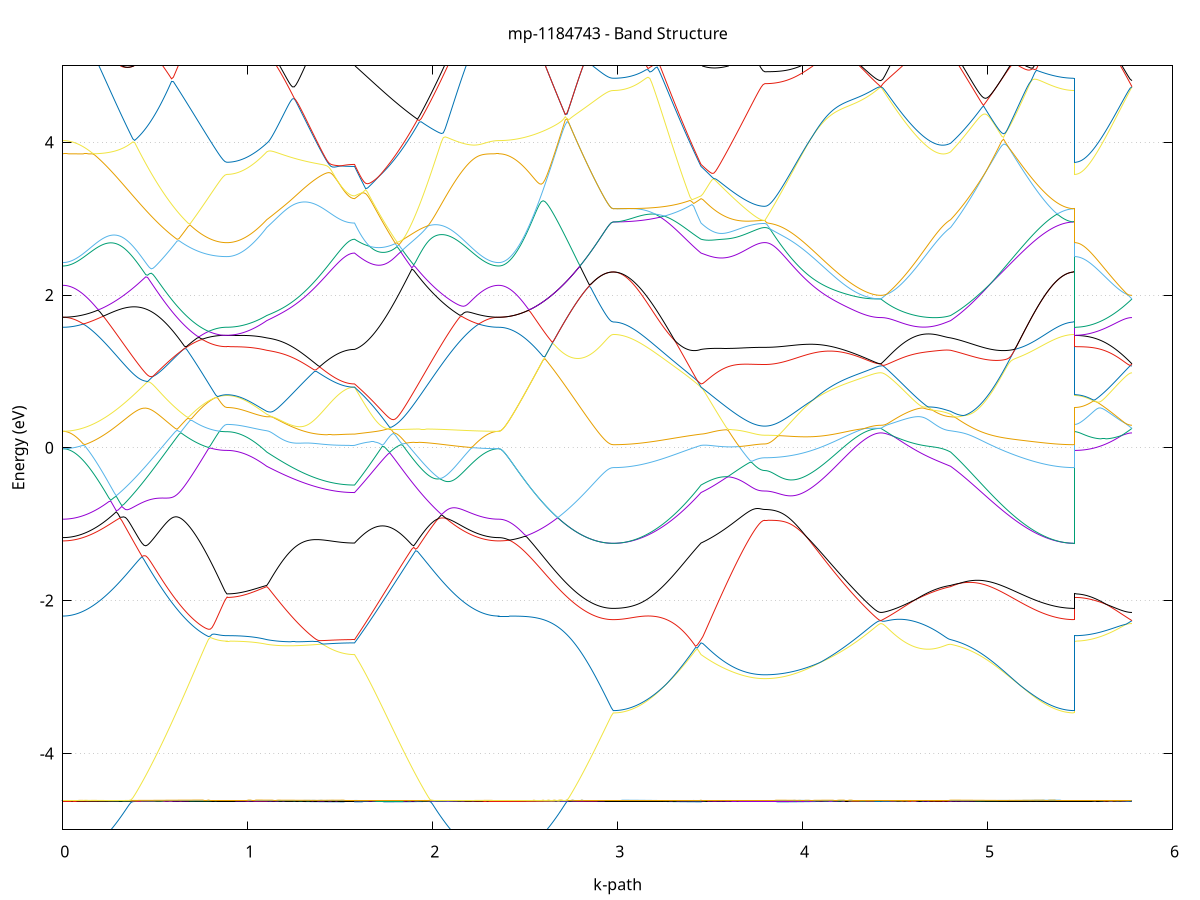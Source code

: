 set title 'mp-1184743 - Band Structure'
set xlabel 'k-path'
set ylabel 'Energy (eV)'
set grid y
set yrange [-5:5]
set terminal png size 800,600
set output 'mp-1184743_bands_gnuplot.png'
plot '-' using 1:2 with lines notitle, '-' using 1:2 with lines notitle, '-' using 1:2 with lines notitle, '-' using 1:2 with lines notitle, '-' using 1:2 with lines notitle, '-' using 1:2 with lines notitle, '-' using 1:2 with lines notitle, '-' using 1:2 with lines notitle, '-' using 1:2 with lines notitle, '-' using 1:2 with lines notitle, '-' using 1:2 with lines notitle, '-' using 1:2 with lines notitle, '-' using 1:2 with lines notitle, '-' using 1:2 with lines notitle, '-' using 1:2 with lines notitle, '-' using 1:2 with lines notitle, '-' using 1:2 with lines notitle, '-' using 1:2 with lines notitle, '-' using 1:2 with lines notitle, '-' using 1:2 with lines notitle, '-' using 1:2 with lines notitle, '-' using 1:2 with lines notitle, '-' using 1:2 with lines notitle, '-' using 1:2 with lines notitle, '-' using 1:2 with lines notitle, '-' using 1:2 with lines notitle, '-' using 1:2 with lines notitle, '-' using 1:2 with lines notitle, '-' using 1:2 with lines notitle, '-' using 1:2 with lines notitle, '-' using 1:2 with lines notitle, '-' using 1:2 with lines notitle, '-' using 1:2 with lines notitle, '-' using 1:2 with lines notitle, '-' using 1:2 with lines notitle, '-' using 1:2 with lines notitle, '-' using 1:2 with lines notitle, '-' using 1:2 with lines notitle, '-' using 1:2 with lines notitle, '-' using 1:2 with lines notitle, '-' using 1:2 with lines notitle, '-' using 1:2 with lines notitle, '-' using 1:2 with lines notitle, '-' using 1:2 with lines notitle, '-' using 1:2 with lines notitle, '-' using 1:2 with lines notitle, '-' using 1:2 with lines notitle, '-' using 1:2 with lines notitle
0.000000 -45.353386
0.009967 -45.353386
0.019935 -45.353386
0.029902 -45.353386
0.039869 -45.353386
0.049837 -45.353386
0.059804 -45.353386
0.069771 -45.353386
0.079739 -45.353386
0.089706 -45.353386
0.099673 -45.353386
0.109641 -45.353386
0.119608 -45.353386
0.129575 -45.353386
0.139543 -45.353386
0.149510 -45.353386
0.159477 -45.353386
0.169445 -45.353386
0.179412 -45.353386
0.189379 -45.353386
0.199347 -45.353386
0.209314 -45.353386
0.219281 -45.353386
0.229249 -45.353386
0.239216 -45.353386
0.249183 -45.353386
0.259151 -45.353386
0.269118 -45.353386
0.279085 -45.353386
0.289053 -45.353386
0.299020 -45.353386
0.308987 -45.353386
0.318955 -45.353386
0.328922 -45.353386
0.338889 -45.353386
0.348857 -45.353386
0.358824 -45.353386
0.368791 -45.353286
0.378759 -45.353386
0.388726 -45.353286
0.398693 -45.353386
0.408661 -45.353286
0.418628 -45.353286
0.428595 -45.353286
0.438563 -45.353286
0.448530 -45.353286
0.458498 -45.353286
0.468465 -45.353286
0.478432 -45.353286
0.488400 -45.353286
0.498367 -45.353286
0.508334 -45.353286
0.518302 -45.353286
0.528269 -45.353286
0.538236 -45.353286
0.548204 -45.353286
0.558171 -45.353286
0.568138 -45.353286
0.578106 -45.353286
0.588073 -45.353186
0.598040 -45.353186
0.608008 -45.353186
0.617975 -45.353186
0.627942 -45.353186
0.637910 -45.353186
0.647877 -45.353186
0.657844 -45.353186
0.667812 -45.353186
0.677779 -45.353186
0.687746 -45.353186
0.697714 -45.353186
0.707681 -45.353186
0.717648 -45.353186
0.727616 -45.353186
0.737583 -45.353186
0.747550 -45.353186
0.757518 -45.353186
0.767485 -45.353186
0.777452 -45.353186
0.787420 -45.353186
0.797387 -45.353086
0.807354 -45.353186
0.817322 -45.353086
0.827289 -45.353186
0.837256 -45.353186
0.847224 -45.353186
0.857191 -45.353086
0.867158 -45.353086
0.877126 -45.353186
0.887093 -45.353086
0.887093 -45.353186
0.896902 -45.353186
0.906711 -45.353186
0.916520 -45.353186
0.926329 -45.353086
0.936137 -45.353186
0.945946 -45.353186
0.955755 -45.353186
0.965564 -45.353186
0.975373 -45.353186
0.985182 -45.353186
0.994991 -45.353186
1.004800 -45.353186
1.014609 -45.353186
1.024418 -45.353086
1.034226 -45.353186
1.044035 -45.353186
1.053844 -45.353186
1.063653 -45.353186
1.073462 -45.353186
1.083271 -45.353186
1.093080 -45.353186
1.102889 -45.353186
1.102889 -45.353186
1.112778 -45.353186
1.122667 -45.353186
1.132556 -45.353186
1.142445 -45.353186
1.152334 -45.353286
1.162224 -45.353186
1.172113 -45.353286
1.182002 -45.353286
1.191891 -45.353286
1.201780 -45.353286
1.211669 -45.353286
1.221558 -45.353286
1.231448 -45.353286
1.241337 -45.353286
1.251226 -45.353286
1.261115 -45.353186
1.271004 -45.353286
1.280893 -45.353286
1.290782 -45.353286
1.300672 -45.353286
1.310561 -45.353286
1.320450 -45.353286
1.330339 -45.353286
1.340228 -45.353286
1.350117 -45.353286
1.360006 -45.353286
1.369896 -45.353386
1.379785 -45.353286
1.389674 -45.353386
1.399563 -45.353386
1.409452 -45.353386
1.419341 -45.353286
1.429230 -45.353386
1.439120 -45.353386
1.449009 -45.353386
1.458898 -45.353386
1.468787 -45.353386
1.478676 -45.353386
1.488565 -45.353386
1.498454 -45.353386
1.508344 -45.353386
1.518233 -45.353386
1.528122 -45.353386
1.538011 -45.353386
1.547900 -45.353386
1.557789 -45.353386
1.567678 -45.353386
1.577568 -45.353386
1.577568 -45.353386
1.587566 -45.353386
1.597564 -45.353386
1.607562 -45.353386
1.617560 -45.353386
1.627559 -45.353386
1.637557 -45.353386
1.647555 -45.353386
1.657553 -45.353386
1.667551 -45.353386
1.677550 -45.353386
1.687548 -45.353386
1.697546 -45.353386
1.707544 -45.353386
1.717542 -45.353386
1.727541 -45.353386
1.737539 -45.353386
1.747537 -45.353386
1.757535 -45.353386
1.767534 -45.353386
1.777532 -45.353386
1.787530 -45.353386
1.797528 -45.353386
1.807526 -45.353386
1.817525 -45.353286
1.827523 -45.353386
1.837521 -45.353386
1.847519 -45.353386
1.857517 -45.353386
1.867516 -45.353386
1.877514 -45.353386
1.887512 -45.353386
1.897510 -45.353386
1.907508 -45.353386
1.917507 -45.353386
1.927505 -45.353386
1.937503 -45.353386
1.947501 -45.353386
1.957499 -45.353386
1.967498 -45.353386
1.977496 -45.353386
1.987494 -45.353386
1.997492 -45.353386
2.007490 -45.353386
2.017489 -45.353386
2.027487 -45.353386
2.037485 -45.353386
2.047483 -45.353386
2.057481 -45.353386
2.067480 -45.353386
2.077478 -45.353386
2.087476 -45.353386
2.097474 -45.353386
2.107473 -45.353386
2.117471 -45.353386
2.127469 -45.353386
2.137467 -45.353386
2.147465 -45.353386
2.157464 -45.353386
2.167462 -45.353386
2.177460 -45.353386
2.187458 -45.353386
2.197456 -45.353386
2.207455 -45.353386
2.217453 -45.353386
2.227451 -45.353386
2.237449 -45.353386
2.247447 -45.353386
2.257446 -45.353386
2.267444 -45.353386
2.277442 -45.353386
2.287440 -45.353386
2.297438 -45.353386
2.307437 -45.353386
2.317435 -45.353386
2.327433 -45.353386
2.337431 -45.353386
2.347429 -45.353386
2.357428 -45.353386
2.357428 -45.353386
2.367408 -45.353386
2.377388 -45.353386
2.387368 -45.353386
2.397348 -45.353386
2.407328 -45.353386
2.417308 -45.353386
2.427287 -45.353386
2.437267 -45.353386
2.447247 -45.353386
2.457227 -45.353386
2.467207 -45.353386
2.477187 -45.353386
2.487167 -45.353386
2.497147 -45.353386
2.507127 -45.353386
2.517107 -45.353386
2.527087 -45.353386
2.537067 -45.353386
2.547047 -45.353486
2.557027 -45.353486
2.567007 -45.353486
2.576987 -45.353486
2.586967 -45.353486
2.596947 -45.353486
2.606927 -45.353486
2.616907 -45.353486
2.626887 -45.353486
2.636867 -45.353486
2.646847 -45.353486
2.656827 -45.353486
2.666807 -45.353486
2.676787 -45.353486
2.686767 -45.353486
2.696747 -45.353486
2.706727 -45.353486
2.716707 -45.353486
2.726687 -45.353486
2.736667 -45.353486
2.746647 -45.353486
2.756627 -45.353486
2.766607 -45.353486
2.776586 -45.353486
2.786566 -45.353486
2.796546 -45.353486
2.806526 -45.353486
2.816506 -45.353486
2.826486 -45.353486
2.836466 -45.353486
2.846446 -45.353486
2.856426 -45.353486
2.866406 -45.353486
2.876386 -45.353486
2.886366 -45.353486
2.896346 -45.353486
2.906326 -45.353486
2.916306 -45.353486
2.926286 -45.353486
2.936266 -45.353486
2.946246 -45.353486
2.956226 -45.353486
2.966206 -45.353486
2.976186 -45.353386
2.976186 -45.353486
2.986075 -45.353486
2.995964 -45.353486
3.005853 -45.353486
3.015742 -45.353486
3.025632 -45.353486
3.035521 -45.353486
3.045410 -45.353486
3.055299 -45.353486
3.065188 -45.353486
3.075077 -45.353486
3.084966 -45.353486
3.094856 -45.353386
3.104745 -45.353486
3.114634 -45.353486
3.124523 -45.353486
3.134412 -45.353486
3.144301 -45.353486
3.154190 -45.353486
3.164080 -45.353486
3.173969 -45.353486
3.183858 -45.353486
3.193747 -45.353486
3.203636 -45.353486
3.213525 -45.353386
3.223414 -45.353486
3.233304 -45.353386
3.243193 -45.353486
3.253082 -45.353486
3.262971 -45.353386
3.272860 -45.353386
3.282749 -45.353486
3.292638 -45.353386
3.302528 -45.353386
3.312417 -45.353386
3.322306 -45.353386
3.332195 -45.353386
3.342084 -45.353386
3.351973 -45.353386
3.361863 -45.353386
3.371752 -45.353386
3.381641 -45.353386
3.391530 -45.353386
3.401419 -45.353386
3.411308 -45.353386
3.421197 -45.353386
3.431087 -45.353386
3.440976 -45.353386
3.450865 -45.353386
3.450865 -45.353286
3.460721 -45.353386
3.470577 -45.353386
3.480433 -45.353386
3.490289 -45.353386
3.500145 -45.353386
3.510001 -45.353386
3.519857 -45.353386
3.529713 -45.353386
3.539570 -45.353386
3.549426 -45.353386
3.559282 -45.353286
3.569138 -45.353386
3.578994 -45.353386
3.588850 -45.353386
3.598706 -45.353386
3.608562 -45.353386
3.618418 -45.353386
3.628274 -45.353386
3.638130 -45.353386
3.647986 -45.353386
3.657842 -45.353386
3.667699 -45.353286
3.677555 -45.353386
3.687411 -45.353386
3.697267 -45.353386
3.707123 -45.353386
3.716979 -45.353386
3.726835 -45.353386
3.736691 -45.353386
3.746547 -45.353386
3.756403 -45.353386
3.766259 -45.353386
3.776115 -45.353386
3.785972 -45.353386
3.795828 -45.353386
3.795828 -45.353386
3.805784 -45.353386
3.815741 -45.353386
3.825698 -45.353386
3.835654 -45.353386
3.845611 -45.353386
3.855568 -45.353386
3.865524 -45.353386
3.875481 -45.353386
3.885438 -45.353386
3.895394 -45.353286
3.905351 -45.353386
3.915307 -45.353386
3.925264 -45.353386
3.935221 -45.353286
3.945177 -45.353386
3.955134 -45.353286
3.965091 -45.353286
3.975047 -45.353286
3.985004 -45.353286
3.994961 -45.353286
4.004917 -45.353286
4.014874 -45.353286
4.024831 -45.353286
4.034787 -45.353286
4.044744 -45.353286
4.054701 -45.353286
4.064657 -45.353286
4.074614 -45.353286
4.084571 -45.353286
4.094527 -45.353286
4.104484 -45.353286
4.114441 -45.353286
4.124397 -45.353286
4.134354 -45.353186
4.144311 -45.353286
4.154267 -45.353286
4.164224 -45.353186
4.174181 -45.353186
4.184137 -45.353186
4.194094 -45.353186
4.204051 -45.353186
4.214007 -45.353186
4.223964 -45.353186
4.233921 -45.353186
4.243877 -45.353186
4.253834 -45.353186
4.263791 -45.353186
4.273747 -45.353086
4.283704 -45.353186
4.293661 -45.353186
4.303617 -45.353186
4.313574 -45.353186
4.323530 -45.353086
4.333487 -45.353186
4.343444 -45.353186
4.353400 -45.353186
4.363357 -45.353186
4.373314 -45.353086
4.383270 -45.353186
4.393227 -45.353186
4.403184 -45.353186
4.413140 -45.353186
4.423097 -45.353186
4.423097 -45.353186
4.433024 -45.353186
4.442950 -45.353186
4.452876 -45.353186
4.462803 -45.353186
4.472729 -45.353186
4.482656 -45.353186
4.492582 -45.353086
4.502509 -45.353186
4.512435 -45.353186
4.522361 -45.353186
4.532288 -45.353086
4.542214 -45.353186
4.552141 -45.353186
4.562067 -45.353186
4.571994 -45.353086
4.581920 -45.353186
4.591846 -45.353086
4.601773 -45.353186
4.611699 -45.353186
4.621626 -45.353186
4.631552 -45.353186
4.641479 -45.353186
4.651405 -45.353186
4.661331 -45.353186
4.671258 -45.353186
4.681184 -45.353186
4.691111 -45.353186
4.701037 -45.353186
4.710964 -45.353186
4.720890 -45.353186
4.730817 -45.353186
4.740743 -45.353186
4.750669 -45.353186
4.760596 -45.353186
4.770522 -45.353186
4.780449 -45.353186
4.790375 -45.353186
4.800302 -45.353186
4.800302 -45.353186
4.810174 -45.353186
4.820046 -45.353186
4.829918 -45.353286
4.839790 -45.353186
4.849662 -45.353286
4.859534 -45.353286
4.869406 -45.353286
4.879278 -45.353286
4.889150 -45.353286
4.899022 -45.353286
4.908894 -45.353286
4.918766 -45.353286
4.928638 -45.353286
4.938510 -45.353286
4.948382 -45.353286
4.958254 -45.353286
4.968126 -45.353286
4.977998 -45.353286
4.987870 -45.353286
4.997742 -45.353386
5.007614 -45.353386
5.017486 -45.353386
5.027358 -45.353386
5.037230 -45.353386
5.047102 -45.353386
5.056974 -45.353386
5.066846 -45.353386
5.076718 -45.353386
5.086590 -45.353386
5.096462 -45.353386
5.106334 -45.353386
5.116206 -45.353386
5.126078 -45.353386
5.135950 -45.353386
5.145822 -45.353386
5.155694 -45.353386
5.165566 -45.353386
5.175438 -45.353386
5.185310 -45.353386
5.195182 -45.353486
5.205054 -45.353486
5.214926 -45.353386
5.224798 -45.353486
5.234670 -45.353486
5.244542 -45.353486
5.254414 -45.353486
5.264286 -45.353386
5.274158 -45.353486
5.284030 -45.353486
5.293902 -45.353486
5.303775 -45.353486
5.313647 -45.353486
5.323519 -45.353486
5.333391 -45.353486
5.343263 -45.353386
5.353135 -45.353486
5.363007 -45.353486
5.372879 -45.353486
5.382751 -45.353486
5.392623 -45.353486
5.402495 -45.353486
5.412367 -45.353486
5.422239 -45.353486
5.432111 -45.353486
5.441983 -45.353486
5.451855 -45.353486
5.461727 -45.353486
5.471599 -45.353486
5.471599 -45.353186
5.481579 -45.353086
5.491559 -45.353186
5.501539 -45.353086
5.511519 -45.353186
5.521499 -45.353186
5.531479 -45.353186
5.541459 -45.353086
5.551439 -45.353086
5.561419 -45.353186
5.571399 -45.353186
5.581379 -45.353186
5.591359 -45.353086
5.601338 -45.353086
5.611318 -45.353186
5.621298 -45.353186
5.631278 -45.353186
5.641258 -45.353186
5.651238 -45.353186
5.661218 -45.353186
5.671198 -45.353086
5.681178 -45.353186
5.691158 -45.353186
5.701138 -45.353186
5.711118 -45.353186
5.721098 -45.353186
5.731078 -45.353186
5.741058 -45.353086
5.751038 -45.353086
5.761018 -45.353186
5.770998 -45.353186
5.780978 -45.353186
e
0.000000 -24.272886
0.009967 -24.272886
0.019935 -24.272786
0.029902 -24.272686
0.039869 -24.272586
0.049837 -24.272386
0.059804 -24.272186
0.069771 -24.271986
0.079739 -24.271786
0.089706 -24.271486
0.099673 -24.271186
0.109641 -24.270886
0.119608 -24.270586
0.129575 -24.270286
0.139543 -24.269886
0.149510 -24.269586
0.159477 -24.269286
0.169445 -24.269086
0.179412 -24.268886
0.189379 -24.268686
0.199347 -24.268486
0.209314 -24.268386
0.219281 -24.268386
0.229249 -24.268486
0.239216 -24.268586
0.249183 -24.268786
0.259151 -24.269186
0.269118 -24.269586
0.279085 -24.270086
0.289053 -24.270686
0.299020 -24.271286
0.308987 -24.272086
0.318955 -24.272986
0.328922 -24.273986
0.338889 -24.274986
0.348857 -24.276086
0.358824 -24.277286
0.368791 -24.278586
0.378759 -24.279886
0.388726 -24.281186
0.398693 -24.282686
0.408661 -24.284086
0.418628 -24.285586
0.428595 -24.287186
0.438563 -24.288686
0.448530 -24.290286
0.458498 -24.291886
0.468465 -24.293486
0.478432 -24.295186
0.488400 -24.296786
0.498367 -24.298486
0.508334 -24.300086
0.518302 -24.301686
0.528269 -24.303386
0.538236 -24.304986
0.548204 -24.306586
0.558171 -24.308186
0.568138 -24.309686
0.578106 -24.311286
0.588073 -24.312786
0.598040 -24.314286
0.608008 -24.315686
0.617975 -24.317186
0.627942 -24.318586
0.637910 -24.319886
0.647877 -24.321186
0.657844 -24.322486
0.667812 -24.323686
0.677779 -24.324886
0.687746 -24.326086
0.697714 -24.327186
0.707681 -24.328186
0.717648 -24.329186
0.727616 -24.330186
0.737583 -24.331086
0.747550 -24.331986
0.757518 -24.332686
0.767485 -24.333486
0.777452 -24.334186
0.787420 -24.334786
0.797387 -24.335386
0.807354 -24.335886
0.817322 -24.336286
0.827289 -24.336686
0.837256 -24.337086
0.847224 -24.337286
0.857191 -24.337486
0.867158 -24.337686
0.877126 -24.337786
0.887093 -24.337786
0.887093 -24.337786
0.896902 -24.337686
0.906711 -24.337386
0.916520 -24.336886
0.926329 -24.336286
0.936137 -24.335386
0.945946 -24.334286
0.955755 -24.333086
0.965564 -24.331586
0.975373 -24.329986
0.985182 -24.328186
0.994991 -24.326186
1.004800 -24.323986
1.014609 -24.321686
1.024418 -24.319086
1.034226 -24.316386
1.044035 -24.313486
1.053844 -24.310486
1.063653 -24.307286
1.073462 -24.303886
1.083271 -24.300386
1.093080 -24.296686
1.102889 -24.292786
1.102889 -24.292786
1.112778 -24.289986
1.122667 -24.287086
1.132556 -24.283986
1.142445 -24.280886
1.152334 -24.277686
1.162224 -24.274386
1.172113 -24.270986
1.182002 -24.267586
1.191891 -24.264086
1.201780 -24.261186
1.211669 -24.260386
1.221558 -24.259486
1.231448 -24.258586
1.241337 -24.257686
1.251226 -24.256586
1.261115 -24.255486
1.271004 -24.254386
1.280893 -24.253086
1.290782 -24.251786
1.300672 -24.250486
1.310561 -24.249086
1.320450 -24.247586
1.330339 -24.245986
1.340228 -24.244386
1.350117 -24.242786
1.360006 -24.241086
1.369896 -24.239286
1.379785 -24.237486
1.389674 -24.235586
1.399563 -24.233686
1.409452 -24.231786
1.419341 -24.229786
1.429230 -24.227786
1.439120 -24.225686
1.449009 -24.223586
1.458898 -24.221486
1.468787 -24.219386
1.478676 -24.217186
1.488565 -24.214986
1.498454 -24.212786
1.508344 -24.210586
1.518233 -24.208386
1.528122 -24.206186
1.538011 -24.204086
1.547900 -24.201986
1.557789 -24.199886
1.567678 -24.198186
1.577568 -24.197286
1.577568 -24.197286
1.587566 -24.196086
1.597564 -24.195086
1.607562 -24.194186
1.617560 -24.193286
1.627559 -24.192486
1.637557 -24.191786
1.647555 -24.191186
1.657553 -24.190586
1.667551 -24.190086
1.677550 -24.189486
1.687548 -24.188986
1.697546 -24.188486
1.707544 -24.187986
1.717542 -24.187486
1.727541 -24.189886
1.737539 -24.192686
1.747537 -24.195486
1.757535 -24.198286
1.767534 -24.200886
1.777532 -24.203586
1.787530 -24.206086
1.797528 -24.208686
1.807526 -24.211086
1.817525 -24.213586
1.827523 -24.215886
1.837521 -24.218186
1.847519 -24.220486
1.857517 -24.222686
1.867516 -24.224786
1.877514 -24.226886
1.887512 -24.228986
1.897510 -24.230886
1.907508 -24.232886
1.917507 -24.234686
1.927505 -24.236586
1.937503 -24.238286
1.947501 -24.240086
1.957499 -24.241686
1.967498 -24.243286
1.977496 -24.244886
1.987494 -24.246386
1.997492 -24.247886
2.007490 -24.249286
2.017489 -24.250686
2.027487 -24.251986
2.037485 -24.253286
2.047483 -24.254586
2.057481 -24.255686
2.067480 -24.256886
2.077478 -24.257986
2.087476 -24.259086
2.097474 -24.260086
2.107473 -24.261086
2.117471 -24.261986
2.127469 -24.262886
2.137467 -24.263686
2.147465 -24.264586
2.157464 -24.265286
2.167462 -24.266086
2.177460 -24.266786
2.187458 -24.267386
2.197456 -24.268086
2.207455 -24.268586
2.217453 -24.269186
2.227451 -24.269686
2.237449 -24.270186
2.247447 -24.270586
2.257446 -24.270986
2.267444 -24.271386
2.277442 -24.271686
2.287440 -24.271986
2.297438 -24.272186
2.307437 -24.272386
2.317435 -24.272586
2.327433 -24.272686
2.337431 -24.272786
2.347429 -24.272886
2.357428 -24.272886
2.357428 -24.272886
2.367408 -24.272786
2.377388 -24.272586
2.387368 -24.272286
2.397348 -24.271786
2.407328 -24.271286
2.417308 -24.270486
2.427287 -24.269686
2.437267 -24.268686
2.447247 -24.267586
2.457227 -24.266386
2.467207 -24.264986
2.477187 -24.263586
2.487167 -24.261986
2.497147 -24.260186
2.507127 -24.258386
2.517107 -24.256386
2.527087 -24.254286
2.537067 -24.252086
2.547047 -24.249786
2.557027 -24.247386
2.567007 -24.244886
2.576987 -24.242186
2.586967 -24.239486
2.596947 -24.236586
2.606927 -24.234986
2.616907 -24.237086
2.626887 -24.239086
2.636867 -24.241086
2.646847 -24.243086
2.656827 -24.245086
2.666807 -24.247086
2.676787 -24.248986
2.686767 -24.250786
2.696747 -24.252686
2.706727 -24.254486
2.716707 -24.256186
2.726687 -24.257886
2.736667 -24.259586
2.746647 -24.261186
2.756627 -24.262686
2.766607 -24.264186
2.776586 -24.265586
2.786566 -24.266986
2.796546 -24.268286
2.806526 -24.269586
2.816506 -24.270786
2.826486 -24.271886
2.836466 -24.272886
2.846446 -24.273886
2.856426 -24.274786
2.866406 -24.275686
2.876386 -24.276486
2.886366 -24.277186
2.896346 -24.277786
2.906326 -24.278386
2.916306 -24.278886
2.926286 -24.279286
2.936266 -24.279586
2.946246 -24.279886
2.956226 -24.280086
2.966206 -24.280186
2.976186 -24.280186
2.976186 -24.280186
2.986075 -24.280186
2.995964 -24.279986
3.005853 -24.279786
3.015742 -24.279486
3.025632 -24.279086
3.035521 -24.278586
3.045410 -24.277986
3.055299 -24.277386
3.065188 -24.276586
3.075077 -24.275786
3.084966 -24.274886
3.094856 -24.273886
3.104745 -24.272786
3.114634 -24.271586
3.124523 -24.270386
3.134412 -24.269086
3.144301 -24.267586
3.154190 -24.266186
3.164080 -24.264586
3.173969 -24.262886
3.183858 -24.261186
3.193747 -24.259386
3.203636 -24.257586
3.213525 -24.255586
3.223414 -24.253586
3.233304 -24.251486
3.243193 -24.249386
3.253082 -24.247186
3.262971 -24.244886
3.272860 -24.242586
3.282749 -24.240186
3.292638 -24.237786
3.302528 -24.235286
3.312417 -24.232686
3.322306 -24.230086
3.332195 -24.227486
3.342084 -24.224786
3.351973 -24.221986
3.361863 -24.219186
3.371752 -24.216386
3.381641 -24.213586
3.391530 -24.210686
3.401419 -24.207686
3.411308 -24.204786
3.421197 -24.201786
3.431087 -24.199986
3.440976 -24.198586
3.450865 -24.197286
3.450865 -24.197286
3.460721 -24.196786
3.470577 -24.196386
3.480433 -24.195986
3.490289 -24.195686
3.500145 -24.195586
3.510001 -24.195486
3.519857 -24.195586
3.529713 -24.195786
3.539570 -24.196086
3.549426 -24.196586
3.559282 -24.197186
3.569138 -24.197986
3.578994 -24.198786
3.588850 -24.199686
3.598706 -24.200686
3.608562 -24.201686
3.618418 -24.202686
3.628274 -24.203786
3.638130 -24.204786
3.647986 -24.205786
3.657842 -24.206786
3.667699 -24.207686
3.677555 -24.208586
3.687411 -24.209486
3.697267 -24.210286
3.707123 -24.210986
3.716979 -24.211586
3.726835 -24.212186
3.736691 -24.212686
3.746547 -24.213086
3.756403 -24.213486
3.766259 -24.213786
3.776115 -24.213986
3.785972 -24.214086
3.795828 -24.214086
3.795828 -24.214086
3.805784 -24.214186
3.815741 -24.214386
3.825698 -24.214586
3.835654 -24.214986
3.845611 -24.215586
3.855568 -24.216186
3.865524 -24.216986
3.875481 -24.217886
3.885438 -24.218886
3.895394 -24.220086
3.905351 -24.221386
3.915307 -24.222886
3.925264 -24.224586
3.935221 -24.226386
3.945177 -24.228286
3.955134 -24.230386
3.965091 -24.232586
3.975047 -24.234886
3.985004 -24.237386
3.994961 -24.239986
4.004917 -24.242586
4.014874 -24.245386
4.024831 -24.248186
4.034787 -24.250986
4.044744 -24.253886
4.054701 -24.256786
4.064657 -24.259686
4.074614 -24.262586
4.084571 -24.265486
4.094527 -24.268386
4.104484 -24.271286
4.114441 -24.274086
4.124397 -24.276886
4.134354 -24.279586
4.144311 -24.282286
4.154267 -24.284886
4.164224 -24.287486
4.174181 -24.289986
4.184137 -24.292386
4.194094 -24.294786
4.204051 -24.296986
4.214007 -24.299186
4.223964 -24.301286
4.233921 -24.303286
4.243877 -24.305286
4.253834 -24.307086
4.263791 -24.308786
4.273747 -24.310486
4.283704 -24.311986
4.293661 -24.313486
4.303617 -24.314786
4.313574 -24.316086
4.323530 -24.317186
4.333487 -24.318186
4.343444 -24.319186
4.353400 -24.319986
4.363357 -24.320686
4.373314 -24.321286
4.383270 -24.321786
4.393227 -24.322186
4.403184 -24.322386
4.413140 -24.322586
4.423097 -24.322686
4.423097 -24.322686
4.433024 -24.322686
4.442950 -24.322686
4.452876 -24.322786
4.462803 -24.322886
4.472729 -24.322886
4.482656 -24.322986
4.492582 -24.323086
4.502509 -24.323186
4.512435 -24.323186
4.522361 -24.323186
4.532288 -24.323186
4.542214 -24.323186
4.552141 -24.322986
4.562067 -24.322886
4.571994 -24.322586
4.581920 -24.322286
4.591846 -24.321886
4.601773 -24.321486
4.611699 -24.320886
4.621626 -24.320286
4.631552 -24.319586
4.641479 -24.318786
4.651405 -24.317886
4.661331 -24.316886
4.671258 -24.315786
4.681184 -24.314486
4.691111 -24.313186
4.701037 -24.311786
4.710964 -24.310286
4.720890 -24.308686
4.730817 -24.306986
4.740743 -24.305186
4.750669 -24.303386
4.760596 -24.301386
4.770522 -24.299386
4.780449 -24.297286
4.790375 -24.295086
4.800302 -24.292786
4.800302 -24.292786
4.810174 -24.288786
4.820046 -24.284686
4.829918 -24.280386
4.839790 -24.275986
4.849662 -24.271386
4.859534 -24.266786
4.869406 -24.264486
4.879278 -24.264486
4.889150 -24.264386
4.899022 -24.264386
4.908894 -24.264386
4.918766 -24.264386
4.928638 -24.264486
4.938510 -24.264486
4.948382 -24.264586
4.958254 -24.264686
4.968126 -24.264786
4.977998 -24.264986
4.987870 -24.265086
4.997742 -24.265286
5.007614 -24.265486
5.017486 -24.265686
5.027358 -24.265886
5.037230 -24.266086
5.047102 -24.266386
5.056974 -24.266686
5.066846 -24.266986
5.076718 -24.267286
5.086590 -24.267586
5.096462 -24.267886
5.106334 -24.268286
5.116206 -24.268586
5.126078 -24.268986
5.135950 -24.269386
5.145822 -24.269786
5.155694 -24.270186
5.165566 -24.270586
5.175438 -24.270986
5.185310 -24.271486
5.195182 -24.271886
5.205054 -24.272286
5.214926 -24.272786
5.224798 -24.273186
5.234670 -24.273686
5.244542 -24.274086
5.254414 -24.274486
5.264286 -24.274886
5.274158 -24.275386
5.284030 -24.275786
5.293902 -24.276186
5.303775 -24.276586
5.313647 -24.276886
5.323519 -24.277286
5.333391 -24.277686
5.343263 -24.277986
5.353135 -24.278286
5.363007 -24.278586
5.372879 -24.278886
5.382751 -24.279086
5.392623 -24.279286
5.402495 -24.279486
5.412367 -24.279686
5.422239 -24.279886
5.432111 -24.279986
5.441983 -24.280086
5.451855 -24.280086
5.461727 -24.280186
5.471599 -24.280186
5.471599 -24.337786
5.481579 -24.337786
5.491559 -24.337686
5.501539 -24.337486
5.511519 -24.337286
5.521499 -24.336986
5.531479 -24.336686
5.541459 -24.336286
5.551439 -24.335886
5.561419 -24.335386
5.571399 -24.334786
5.581379 -24.334186
5.591359 -24.333586
5.601338 -24.332886
5.611318 -24.332186
5.621298 -24.331486
5.631278 -24.330786
5.641258 -24.329986
5.651238 -24.329186
5.661218 -24.328486
5.671198 -24.327686
5.681178 -24.326986
5.691158 -24.326186
5.701138 -24.325586
5.711118 -24.324886
5.721098 -24.324386
5.731078 -24.323886
5.741058 -24.323386
5.751038 -24.323086
5.761018 -24.322886
5.770998 -24.322686
5.780978 -24.322686
e
0.000000 -24.197886
0.009967 -24.197886
0.019935 -24.197886
0.029902 -24.197986
0.039869 -24.198086
0.049837 -24.198286
0.059804 -24.198386
0.069771 -24.198586
0.079739 -24.198786
0.089706 -24.198986
0.099673 -24.199286
0.109641 -24.199486
0.119608 -24.199686
0.129575 -24.199986
0.139543 -24.200186
0.149510 -24.200386
0.159477 -24.200486
0.169445 -24.200586
0.179412 -24.200686
0.189379 -24.200686
0.199347 -24.200586
0.209314 -24.200486
0.219281 -24.200286
0.229249 -24.199986
0.239216 -24.199486
0.249183 -24.198986
0.259151 -24.198386
0.269118 -24.197586
0.279085 -24.196686
0.289053 -24.195686
0.299020 -24.194586
0.308987 -24.193286
0.318955 -24.191886
0.328922 -24.190386
0.338889 -24.188786
0.348857 -24.187086
0.358824 -24.185286
0.368791 -24.183286
0.378759 -24.181286
0.388726 -24.183986
0.398693 -24.186986
0.408661 -24.189886
0.418628 -24.192786
0.428595 -24.195686
0.438563 -24.198486
0.448530 -24.201286
0.458498 -24.204086
0.468465 -24.206786
0.478432 -24.209486
0.488400 -24.212086
0.498367 -24.214686
0.508334 -24.217286
0.518302 -24.219786
0.528269 -24.222286
0.538236 -24.224686
0.548204 -24.227086
0.558171 -24.229386
0.568138 -24.231686
0.578106 -24.233886
0.588073 -24.235986
0.598040 -24.238086
0.608008 -24.240186
0.617975 -24.242086
0.627942 -24.244086
0.637910 -24.245886
0.647877 -24.247686
0.657844 -24.249386
0.667812 -24.251086
0.677779 -24.252686
0.687746 -24.254186
0.697714 -24.255686
0.707681 -24.257086
0.717648 -24.258386
0.727616 -24.259686
0.737583 -24.260786
0.747550 -24.261886
0.757518 -24.262986
0.767485 -24.263886
0.777452 -24.264786
0.787420 -24.265586
0.797387 -24.266386
0.807354 -24.266986
0.817322 -24.267586
0.827289 -24.268086
0.837256 -24.268486
0.847224 -24.268886
0.857191 -24.269186
0.867158 -24.269386
0.877126 -24.269486
0.887093 -24.269486
0.887093 -24.269486
0.896902 -24.269486
0.906711 -24.269386
0.916520 -24.269386
0.926329 -24.269286
0.936137 -24.269086
0.945946 -24.268986
0.955755 -24.268786
0.965564 -24.268586
0.975373 -24.268386
0.985182 -24.268186
0.994991 -24.267886
1.004800 -24.267686
1.014609 -24.267386
1.024418 -24.267186
1.034226 -24.266886
1.044035 -24.266686
1.053844 -24.266386
1.063653 -24.266186
1.073462 -24.265986
1.083271 -24.265786
1.093080 -24.265586
1.102889 -24.265386
1.102889 -24.265386
1.112778 -24.265186
1.122667 -24.264986
1.132556 -24.264686
1.142445 -24.264386
1.152334 -24.263986
1.162224 -24.263586
1.172113 -24.263086
1.182002 -24.262486
1.191891 -24.261886
1.201780 -24.260386
1.211669 -24.256786
1.221558 -24.252986
1.231448 -24.249186
1.241337 -24.245386
1.251226 -24.241486
1.261115 -24.237486
1.271004 -24.233486
1.280893 -24.229486
1.290782 -24.225486
1.300672 -24.221386
1.310561 -24.217286
1.320450 -24.213186
1.330339 -24.209086
1.340228 -24.204986
1.350117 -24.200986
1.360006 -24.196886
1.369896 -24.192886
1.379785 -24.188986
1.389674 -24.185086
1.399563 -24.181286
1.409452 -24.177586
1.419341 -24.173986
1.429230 -24.173486
1.439120 -24.173786
1.449009 -24.174386
1.458898 -24.175086
1.468787 -24.176086
1.478676 -24.177186
1.488565 -24.178486
1.498454 -24.179886
1.508344 -24.181386
1.518233 -24.183086
1.528122 -24.184786
1.538011 -24.186586
1.547900 -24.188486
1.557789 -24.190286
1.567678 -24.191986
1.577568 -24.192786
1.577568 -24.192786
1.587566 -24.189686
1.597564 -24.186586
1.607562 -24.183486
1.617560 -24.180386
1.627559 -24.177286
1.637557 -24.174186
1.647555 -24.171186
1.657553 -24.168686
1.667551 -24.171886
1.677550 -24.174986
1.687548 -24.178086
1.697546 -24.181086
1.707544 -24.184086
1.717542 -24.186986
1.727541 -24.186886
1.737539 -24.186386
1.747537 -24.185786
1.757535 -24.185186
1.767534 -24.184586
1.777532 -24.183886
1.787530 -24.183186
1.797528 -24.182386
1.807526 -24.181586
1.817525 -24.180786
1.827523 -24.179886
1.837521 -24.178886
1.847519 -24.177886
1.857517 -24.176886
1.867516 -24.175786
1.877514 -24.174586
1.887512 -24.173386
1.897510 -24.172086
1.907508 -24.170786
1.917507 -24.169386
1.927505 -24.167886
1.937503 -24.166386
1.947501 -24.164886
1.957499 -24.163186
1.967498 -24.161586
1.977496 -24.159786
1.987494 -24.157986
1.997492 -24.156186
2.007490 -24.155086
2.017489 -24.157386
2.027487 -24.159586
2.037485 -24.161786
2.047483 -24.163886
2.057481 -24.165986
2.067480 -24.167986
2.077478 -24.169986
2.087476 -24.171886
2.097474 -24.173686
2.107473 -24.175486
2.117471 -24.177186
2.127469 -24.178886
2.137467 -24.180486
2.147465 -24.181986
2.157464 -24.183486
2.167462 -24.184886
2.177460 -24.186186
2.187458 -24.187486
2.197456 -24.188686
2.207455 -24.189786
2.217453 -24.190786
2.227451 -24.191786
2.237449 -24.192686
2.247447 -24.193486
2.257446 -24.194286
2.267444 -24.194986
2.277442 -24.195586
2.287440 -24.196086
2.297438 -24.196586
2.307437 -24.196986
2.317435 -24.197286
2.327433 -24.197586
2.337431 -24.197686
2.347429 -24.197786
2.357428 -24.197886
2.357428 -24.197886
2.367408 -24.197986
2.377388 -24.198186
2.387368 -24.198686
2.397348 -24.199286
2.407328 -24.200086
2.417308 -24.200986
2.427287 -24.202086
2.437267 -24.203286
2.447247 -24.204586
2.457227 -24.206086
2.467207 -24.207586
2.477187 -24.209286
2.487167 -24.210986
2.497147 -24.212786
2.507127 -24.214686
2.517107 -24.216586
2.527087 -24.218586
2.537067 -24.220586
2.547047 -24.222586
2.557027 -24.224586
2.567007 -24.226686
2.576987 -24.228786
2.586967 -24.230886
2.596947 -24.232886
2.606927 -24.234986
2.616907 -24.237086
2.626887 -24.239086
2.636867 -24.241086
2.646847 -24.243086
2.656827 -24.245086
2.666807 -24.247086
2.676787 -24.248986
2.686767 -24.250786
2.696747 -24.252686
2.706727 -24.254486
2.716707 -24.256186
2.726687 -24.257886
2.736667 -24.259586
2.746647 -24.261186
2.756627 -24.262686
2.766607 -24.264186
2.776586 -24.265586
2.786566 -24.266986
2.796546 -24.268286
2.806526 -24.269586
2.816506 -24.270786
2.826486 -24.271886
2.836466 -24.272886
2.846446 -24.273886
2.856426 -24.274786
2.866406 -24.275686
2.876386 -24.276486
2.886366 -24.277186
2.896346 -24.277786
2.906326 -24.278386
2.916306 -24.278786
2.926286 -24.279286
2.936266 -24.279586
2.946246 -24.279886
2.956226 -24.280086
2.966206 -24.280186
2.976186 -24.280186
2.976186 -24.280186
2.986075 -24.280086
2.995964 -24.279986
3.005853 -24.279686
3.015742 -24.279286
3.025632 -24.278786
3.035521 -24.278186
3.045410 -24.277486
3.055299 -24.276686
3.065188 -24.275786
3.075077 -24.274686
3.084966 -24.273586
3.094856 -24.272386
3.104745 -24.271086
3.114634 -24.269586
3.124523 -24.268086
3.134412 -24.266486
3.144301 -24.264786
3.154190 -24.262986
3.164080 -24.261086
3.173969 -24.259086
3.183858 -24.257086
3.193747 -24.254886
3.203636 -24.252786
3.213525 -24.250486
3.223414 -24.248186
3.233304 -24.245786
3.243193 -24.243386
3.253082 -24.240886
3.262971 -24.238386
3.272860 -24.235786
3.282749 -24.233286
3.292638 -24.230686
3.302528 -24.228086
3.312417 -24.225586
3.322306 -24.222986
3.332195 -24.220486
3.342084 -24.218086
3.351973 -24.215686
3.361863 -24.213286
3.371752 -24.211086
3.381641 -24.208886
3.391530 -24.206886
3.401419 -24.204986
3.411308 -24.203186
3.421197 -24.201486
3.431087 -24.198786
3.440976 -24.195786
3.450865 -24.192786
3.450865 -24.192786
3.460721 -24.191386
3.470577 -24.189986
3.480433 -24.188586
3.490289 -24.187086
3.500145 -24.185486
3.510001 -24.183886
3.519857 -24.182286
3.529713 -24.180686
3.539570 -24.178986
3.549426 -24.177286
3.559282 -24.175486
3.569138 -24.173786
3.578994 -24.171986
3.588850 -24.170186
3.598706 -24.168386
3.608562 -24.166586
3.618418 -24.164786
3.628274 -24.162986
3.638130 -24.161186
3.647986 -24.159386
3.657842 -24.157686
3.667699 -24.155986
3.677555 -24.154286
3.687411 -24.152886
3.697267 -24.152186
3.707123 -24.151486
3.716979 -24.150786
3.726835 -24.150186
3.736691 -24.149586
3.746547 -24.149086
3.756403 -24.148686
3.766259 -24.148386
3.776115 -24.148086
3.785972 -24.147986
3.795828 -24.147886
3.795828 -24.147886
3.805784 -24.148086
3.815741 -24.148686
3.825698 -24.149686
3.835654 -24.150886
3.845611 -24.152486
3.855568 -24.154286
3.865524 -24.156286
3.875481 -24.158386
3.885438 -24.160586
3.895394 -24.163386
3.905351 -24.166486
3.915307 -24.169686
3.925264 -24.172886
3.935221 -24.176086
3.945177 -24.179286
3.955134 -24.182486
3.965091 -24.185586
3.975047 -24.188786
3.985004 -24.191886
3.994961 -24.194886
4.004917 -24.197986
4.014874 -24.200886
4.024831 -24.203786
4.034787 -24.206686
4.044744 -24.209486
4.054701 -24.212186
4.064657 -24.214886
4.074614 -24.217486
4.084571 -24.219986
4.094527 -24.222386
4.104484 -24.224786
4.114441 -24.227086
4.124397 -24.229286
4.134354 -24.231486
4.144311 -24.233486
4.154267 -24.235486
4.164224 -24.237386
4.174181 -24.239186
4.184137 -24.240986
4.194094 -24.242586
4.204051 -24.244186
4.214007 -24.245686
4.223964 -24.247086
4.233921 -24.248386
4.243877 -24.249586
4.253834 -24.250786
4.263791 -24.251886
4.273747 -24.252886
4.283704 -24.253786
4.293661 -24.254586
4.303617 -24.255386
4.313574 -24.256086
4.323530 -24.256686
4.333487 -24.257286
4.343444 -24.257786
4.353400 -24.258186
4.363357 -24.258586
4.373314 -24.258886
4.383270 -24.259186
4.393227 -24.259286
4.403184 -24.259486
4.413140 -24.259586
4.423097 -24.259586
4.423097 -24.259586
4.433024 -24.259486
4.442950 -24.259386
4.452876 -24.259186
4.462803 -24.258886
4.472729 -24.258486
4.482656 -24.258086
4.492582 -24.257686
4.502509 -24.257286
4.512435 -24.256886
4.522361 -24.256586
4.532288 -24.256386
4.542214 -24.256186
4.552141 -24.256186
4.562067 -24.256386
4.571994 -24.256686
4.581920 -24.257086
4.591846 -24.257686
4.601773 -24.258286
4.611699 -24.258986
4.621626 -24.259686
4.631552 -24.260386
4.641479 -24.260986
4.651405 -24.261686
4.661331 -24.262286
4.671258 -24.262886
4.681184 -24.263386
4.691111 -24.263786
4.701037 -24.264186
4.710964 -24.264586
4.720890 -24.264886
4.730817 -24.265086
4.740743 -24.265286
4.750669 -24.265386
4.760596 -24.265486
4.770522 -24.265486
4.780449 -24.265486
4.790375 -24.265486
4.800302 -24.265386
4.800302 -24.265386
4.810174 -24.265186
4.820046 -24.264986
4.829918 -24.264886
4.839790 -24.264786
4.849662 -24.264686
4.859534 -24.264586
4.869406 -24.261986
4.879278 -24.257086
4.889150 -24.252086
4.899022 -24.246986
4.908894 -24.241786
4.918766 -24.236486
4.928638 -24.231186
4.938510 -24.225686
4.948382 -24.220186
4.958254 -24.214686
4.968126 -24.208986
4.977998 -24.203386
4.987870 -24.197686
4.997742 -24.191886
5.007614 -24.186186
5.017486 -24.180386
5.027358 -24.174586
5.037230 -24.168786
5.047102 -24.165486
5.056974 -24.163086
5.066846 -24.167186
5.076718 -24.171286
5.086590 -24.175386
5.096462 -24.179486
5.106334 -24.183686
5.116206 -24.187786
5.126078 -24.191886
5.135950 -24.196086
5.145822 -24.200186
5.155694 -24.204186
5.165566 -24.208286
5.175438 -24.212286
5.185310 -24.216186
5.195182 -24.219986
5.205054 -24.223786
5.214926 -24.227586
5.224798 -24.231186
5.234670 -24.234686
5.244542 -24.238186
5.254414 -24.241486
5.264286 -24.244786
5.274158 -24.247886
5.284030 -24.250886
5.293902 -24.253786
5.303775 -24.256486
5.313647 -24.259086
5.323519 -24.261586
5.333391 -24.263886
5.343263 -24.266086
5.353135 -24.268186
5.363007 -24.270086
5.372879 -24.271786
5.382751 -24.273386
5.392623 -24.274786
5.402495 -24.276086
5.412367 -24.277186
5.422239 -24.278086
5.432111 -24.278786
5.441983 -24.279386
5.451855 -24.279886
5.461727 -24.280086
5.471599 -24.280186
5.471599 -24.269486
5.481579 -24.269386
5.491559 -24.269186
5.501539 -24.268886
5.511519 -24.268486
5.521499 -24.267886
5.531479 -24.267186
5.541459 -24.266286
5.551439 -24.265286
5.561419 -24.264186
5.571399 -24.262986
5.581379 -24.261686
5.591359 -24.260186
5.601338 -24.258586
5.611318 -24.256886
5.621298 -24.254986
5.631278 -24.253086
5.641258 -24.250986
5.651238 -24.251186
5.661218 -24.252186
5.671198 -24.253186
5.681178 -24.254186
5.691158 -24.255086
5.701138 -24.255886
5.711118 -24.256686
5.721098 -24.257386
5.731078 -24.258086
5.741058 -24.258586
5.751038 -24.258986
5.761018 -24.259286
5.770998 -24.259486
5.780978 -24.259586
e
0.000000 -24.197886
0.009967 -24.197786
0.019935 -24.197486
0.029902 -24.196986
0.039869 -24.196386
0.049837 -24.195486
0.059804 -24.194386
0.069771 -24.193186
0.079739 -24.191786
0.089706 -24.190186
0.099673 -24.188386
0.109641 -24.186386
0.119608 -24.184286
0.129575 -24.181886
0.139543 -24.179386
0.149510 -24.176786
0.159477 -24.173886
0.169445 -24.170886
0.179412 -24.167686
0.189379 -24.164386
0.199347 -24.160986
0.209314 -24.157286
0.219281 -24.153586
0.229249 -24.149586
0.239216 -24.145586
0.249183 -24.141386
0.259151 -24.144186
0.269118 -24.147286
0.279085 -24.150386
0.289053 -24.153486
0.299020 -24.156586
0.308987 -24.159686
0.318955 -24.162786
0.328922 -24.165886
0.338889 -24.168886
0.348857 -24.171986
0.358824 -24.174986
0.368791 -24.178086
0.378759 -24.181086
0.388726 -24.179186
0.398693 -24.176986
0.408661 -24.174686
0.418628 -24.172286
0.428595 -24.169886
0.438563 -24.167386
0.448530 -24.164786
0.458498 -24.162186
0.468465 -24.159486
0.478432 -24.156786
0.488400 -24.153986
0.498367 -24.151186
0.508334 -24.148386
0.518302 -24.145486
0.528269 -24.146486
0.538236 -24.150486
0.548204 -24.154486
0.558171 -24.158486
0.568138 -24.162486
0.578106 -24.166486
0.588073 -24.170486
0.598040 -24.174386
0.608008 -24.178286
0.617975 -24.182086
0.627942 -24.185786
0.637910 -24.189486
0.647877 -24.193086
0.657844 -24.196586
0.667812 -24.199986
0.677779 -24.203286
0.687746 -24.206386
0.697714 -24.209486
0.707681 -24.212386
0.717648 -24.215186
0.727616 -24.217886
0.737583 -24.220386
0.747550 -24.222786
0.757518 -24.225086
0.767485 -24.227186
0.777452 -24.229086
0.787420 -24.230886
0.797387 -24.232486
0.807354 -24.233886
0.817322 -24.235186
0.827289 -24.236286
0.837256 -24.237286
0.847224 -24.238086
0.857191 -24.238686
0.867158 -24.239086
0.877126 -24.239386
0.887093 -24.239486
0.887093 -24.239486
0.896902 -24.239386
0.906711 -24.239286
0.916520 -24.239086
0.926329 -24.238886
0.936137 -24.238586
0.945946 -24.238186
0.955755 -24.237686
0.965564 -24.237086
0.975373 -24.236486
0.985182 -24.235786
0.994991 -24.234986
1.004800 -24.234086
1.014609 -24.233186
1.024418 -24.232086
1.034226 -24.230986
1.044035 -24.229786
1.053844 -24.228486
1.063653 -24.227186
1.073462 -24.225686
1.083271 -24.224186
1.093080 -24.222586
1.102889 -24.220886
1.102889 -24.220886
1.112778 -24.219586
1.122667 -24.218286
1.132556 -24.216886
1.142445 -24.215386
1.152334 -24.213786
1.162224 -24.212086
1.172113 -24.210386
1.182002 -24.208686
1.191891 -24.206886
1.201780 -24.205086
1.211669 -24.203186
1.221558 -24.201286
1.231448 -24.199386
1.241337 -24.197386
1.251226 -24.195486
1.261115 -24.193586
1.271004 -24.191686
1.280893 -24.189786
1.290782 -24.187886
1.300672 -24.186086
1.310561 -24.184386
1.320450 -24.182686
1.330339 -24.181086
1.340228 -24.179586
1.350117 -24.178286
1.360006 -24.176986
1.369896 -24.175886
1.379785 -24.174986
1.389674 -24.174286
1.399563 -24.173786
1.409452 -24.173486
1.419341 -24.173386
1.429230 -24.170486
1.439120 -24.167086
1.449009 -24.163886
1.458898 -24.160886
1.468787 -24.157986
1.478676 -24.155386
1.488565 -24.152986
1.498454 -24.150686
1.508344 -24.148786
1.518233 -24.146986
1.528122 -24.145586
1.538011 -24.144386
1.547900 -24.143386
1.557789 -24.142686
1.567678 -24.142286
1.577568 -24.142186
1.577568 -24.142186
1.587566 -24.145586
1.597564 -24.148986
1.607562 -24.152386
1.617560 -24.155686
1.627559 -24.158986
1.637557 -24.162286
1.647555 -24.165586
1.657553 -24.168086
1.667551 -24.164986
1.677550 -24.161986
1.687548 -24.158986
1.697546 -24.155986
1.707544 -24.152986
1.717542 -24.150086
1.727541 -24.147186
1.737539 -24.144286
1.747537 -24.141486
1.757535 -24.138786
1.767534 -24.135986
1.777532 -24.133386
1.787530 -24.130786
1.797528 -24.128186
1.807526 -24.125786
1.817525 -24.123386
1.827523 -24.120986
1.837521 -24.118686
1.847519 -24.116486
1.857517 -24.116886
1.867516 -24.119586
1.877514 -24.122286
1.887512 -24.124886
1.897510 -24.127586
1.907508 -24.130186
1.917507 -24.132886
1.927505 -24.135386
1.937503 -24.137986
1.947501 -24.140586
1.957499 -24.143086
1.967498 -24.145586
1.977496 -24.147986
1.987494 -24.150386
1.997492 -24.152786
2.007490 -24.154286
2.017489 -24.152386
2.027487 -24.152286
2.037485 -24.154886
2.047483 -24.157386
2.057481 -24.159886
2.067480 -24.162286
2.077478 -24.164586
2.087476 -24.166886
2.097474 -24.168986
2.107473 -24.171086
2.117471 -24.173186
2.127469 -24.175086
2.137467 -24.176986
2.147465 -24.178786
2.157464 -24.180586
2.167462 -24.182186
2.177460 -24.183786
2.187458 -24.185286
2.197456 -24.186686
2.207455 -24.188086
2.217453 -24.189286
2.227451 -24.190486
2.237449 -24.191586
2.247447 -24.192586
2.257446 -24.193486
2.267444 -24.194286
2.277442 -24.195086
2.287440 -24.195686
2.297438 -24.196286
2.307437 -24.196786
2.317435 -24.197186
2.327433 -24.197486
2.337431 -24.197686
2.347429 -24.197786
2.357428 -24.197886
2.357428 -24.197886
2.367408 -24.197986
2.377388 -24.198186
2.387368 -24.198686
2.397348 -24.199286
2.407328 -24.200086
2.417308 -24.200986
2.427287 -24.202086
2.437267 -24.203286
2.447247 -24.204586
2.457227 -24.206086
2.467207 -24.207586
2.477187 -24.209286
2.487167 -24.210986
2.497147 -24.212786
2.507127 -24.214686
2.517107 -24.216586
2.527087 -24.218586
2.537067 -24.220586
2.547047 -24.222586
2.557027 -24.224586
2.567007 -24.226686
2.576987 -24.228786
2.586967 -24.230886
2.596947 -24.232886
2.606927 -24.233586
2.616907 -24.230586
2.626887 -24.227386
2.636867 -24.224186
2.646847 -24.220786
2.656827 -24.217386
2.666807 -24.213886
2.676787 -24.210286
2.686767 -24.206586
2.696747 -24.202886
2.706727 -24.199086
2.716707 -24.195186
2.726687 -24.191286
2.736667 -24.187286
2.746647 -24.183286
2.756627 -24.179186
2.766607 -24.175086
2.776586 -24.170986
2.786566 -24.166786
2.796546 -24.162686
2.806526 -24.158486
2.816506 -24.154286
2.826486 -24.150186
2.836466 -24.146086
2.846446 -24.142086
2.856426 -24.138086
2.866406 -24.134286
2.876386 -24.130486
2.886366 -24.126886
2.896346 -24.123486
2.906326 -24.120286
2.916306 -24.117386
2.926286 -24.114786
2.936266 -24.112586
2.946246 -24.110786
2.956226 -24.109486
2.966206 -24.108586
2.976186 -24.108386
2.976186 -24.108386
2.986075 -24.108386
2.995964 -24.108486
3.005853 -24.108686
3.015742 -24.108886
3.025632 -24.109186
3.035521 -24.109586
3.045410 -24.109986
3.055299 -24.110486
3.065188 -24.111086
3.075077 -24.111686
3.084966 -24.112286
3.094856 -24.112986
3.104745 -24.113686
3.114634 -24.114486
3.124523 -24.115286
3.134412 -24.116186
3.144301 -24.116986
3.154190 -24.117886
3.164080 -24.118786
3.173969 -24.119686
3.183858 -24.120586
3.193747 -24.121486
3.203636 -24.122386
3.213525 -24.123286
3.223414 -24.124086
3.233304 -24.124886
3.243193 -24.125686
3.253082 -24.126486
3.262971 -24.127186
3.272860 -24.127786
3.282749 -24.128386
3.292638 -24.128886
3.302528 -24.129286
3.312417 -24.129586
3.322306 -24.129786
3.332195 -24.129886
3.342084 -24.129786
3.351973 -24.129586
3.361863 -24.129186
3.371752 -24.128686
3.381641 -24.127986
3.391530 -24.126986
3.401419 -24.125886
3.411308 -24.128386
3.421197 -24.131886
3.431087 -24.135286
3.440976 -24.138786
3.450865 -24.142186
3.450865 -24.142186
3.460721 -24.143786
3.470577 -24.145686
3.480433 -24.147486
3.490289 -24.149386
3.500145 -24.151086
3.510001 -24.152686
3.519857 -24.154086
3.529713 -24.155286
3.539570 -24.156286
3.549426 -24.157086
3.559282 -24.157686
3.569138 -24.158086
3.578994 -24.158186
3.588850 -24.158186
3.598706 -24.158086
3.608562 -24.157786
3.618418 -24.157386
3.628274 -24.156886
3.638130 -24.156286
3.647986 -24.155686
3.657842 -24.154986
3.667699 -24.154286
3.677555 -24.153586
3.687411 -24.152686
3.697267 -24.151186
3.707123 -24.149686
3.716979 -24.148386
3.726835 -24.147086
3.736691 -24.145986
3.746547 -24.144986
3.756403 -24.144186
3.766259 -24.143586
3.776115 -24.143086
3.785972 -24.142786
3.795828 -24.142686
3.795828 -24.142686
3.805784 -24.142986
3.815741 -24.143886
3.825698 -24.145286
3.835654 -24.147086
3.845611 -24.149286
3.855568 -24.151786
3.865524 -24.154486
3.875481 -24.157286
3.885438 -24.160286
3.895394 -24.162786
3.905351 -24.165086
3.915307 -24.167386
3.925264 -24.169586
3.935221 -24.171686
3.945177 -24.173786
3.955134 -24.175686
3.965091 -24.177586
3.975047 -24.179386
3.985004 -24.181086
3.994961 -24.182686
4.004917 -24.184186
4.014874 -24.185586
4.024831 -24.186886
4.034787 -24.188186
4.044744 -24.189386
4.054701 -24.190486
4.064657 -24.191586
4.074614 -24.192586
4.084571 -24.193586
4.094527 -24.194486
4.104484 -24.195486
4.114441 -24.196286
4.124397 -24.197186
4.134354 -24.197986
4.144311 -24.198786
4.154267 -24.199586
4.164224 -24.200286
4.174181 -24.200986
4.184137 -24.201686
4.194094 -24.202386
4.204051 -24.202986
4.214007 -24.203586
4.223964 -24.204186
4.233921 -24.204786
4.243877 -24.205286
4.253834 -24.205886
4.263791 -24.206286
4.273747 -24.206786
4.283704 -24.207286
4.293661 -24.207686
4.303617 -24.208086
4.313574 -24.208386
4.323530 -24.208686
4.333487 -24.208986
4.343444 -24.209286
4.353400 -24.209586
4.363357 -24.209786
4.373314 -24.209886
4.383270 -24.210086
4.393227 -24.210186
4.403184 -24.210286
4.413140 -24.210286
4.423097 -24.210286
4.423097 -24.210286
4.433024 -24.213186
4.442950 -24.215986
4.452876 -24.218586
4.462803 -24.221186
4.472729 -24.223586
4.482656 -24.225886
4.492582 -24.227986
4.502509 -24.229886
4.512435 -24.231686
4.522361 -24.233186
4.532288 -24.234586
4.542214 -24.235586
4.552141 -24.236486
4.562067 -24.236986
4.571994 -24.237286
4.581920 -24.237286
4.591846 -24.237086
4.601773 -24.236786
4.611699 -24.236286
4.621626 -24.235686
4.631552 -24.234986
4.641479 -24.234286
4.651405 -24.233486
4.661331 -24.232686
4.671258 -24.231886
4.681184 -24.231086
4.691111 -24.230286
4.701037 -24.229486
4.710964 -24.228686
4.720890 -24.227786
4.730817 -24.226986
4.740743 -24.226186
4.750669 -24.225386
4.760596 -24.224486
4.770522 -24.223686
4.780449 -24.222786
4.790375 -24.221886
4.800302 -24.220886
4.800302 -24.220886
4.810174 -24.219186
4.820046 -24.217286
4.829918 -24.215386
4.839790 -24.213486
4.849662 -24.211486
4.859534 -24.209386
4.869406 -24.207286
4.879278 -24.205186
4.889150 -24.202986
4.899022 -24.200786
4.908894 -24.198486
4.918766 -24.196186
4.928638 -24.193886
4.938510 -24.191486
4.948382 -24.189186
4.958254 -24.186786
4.968126 -24.184386
4.977998 -24.181986
4.987870 -24.179586
4.997742 -24.177286
5.007614 -24.174886
5.017486 -24.172486
5.027358 -24.170086
5.037230 -24.167786
5.047102 -24.162986
5.056974 -24.163086
5.066846 -24.160786
5.076718 -24.158586
5.086590 -24.156286
5.096462 -24.154086
5.106334 -24.151986
5.116206 -24.149786
5.126078 -24.147686
5.135950 -24.145686
5.145822 -24.143586
5.155694 -24.141686
5.165566 -24.139686
5.175438 -24.137886
5.185310 -24.135986
5.195182 -24.134186
5.205054 -24.132486
5.214926 -24.130786
5.224798 -24.129186
5.234670 -24.127586
5.244542 -24.126086
5.254414 -24.124586
5.264286 -24.123186
5.274158 -24.121886
5.284030 -24.120586
5.293902 -24.119286
5.303775 -24.118186
5.313647 -24.117086
5.323519 -24.115986
5.333391 -24.115086
5.343263 -24.114086
5.353135 -24.113286
5.363007 -24.112486
5.372879 -24.111786
5.382751 -24.111086
5.392623 -24.110586
5.402495 -24.110086
5.412367 -24.109586
5.422239 -24.109186
5.432111 -24.108886
5.441983 -24.108686
5.451855 -24.108486
5.461727 -24.108386
5.471599 -24.108386
5.471599 -24.239486
5.481579 -24.239486
5.491559 -24.239586
5.501539 -24.239886
5.511519 -24.240186
5.521499 -24.240586
5.531479 -24.240986
5.541459 -24.241586
5.551439 -24.242186
5.561419 -24.242886
5.571399 -24.243686
5.581379 -24.244486
5.591359 -24.245286
5.601338 -24.246186
5.611318 -24.247186
5.621298 -24.248186
5.631278 -24.249186
5.641258 -24.250186
5.651238 -24.248786
5.661218 -24.246486
5.671198 -24.243986
5.681178 -24.241486
5.691158 -24.238786
5.701138 -24.236086
5.711118 -24.233186
5.721098 -24.230186
5.731078 -24.227186
5.741058 -24.223986
5.751038 -24.220686
5.761018 -24.217286
5.770998 -24.213886
5.780978 -24.210286
e
0.000000 -24.082286
0.009967 -24.082486
0.019935 -24.082986
0.029902 -24.083986
0.039869 -24.085186
0.049837 -24.086686
0.059804 -24.088486
0.069771 -24.090486
0.079739 -24.092586
0.089706 -24.094886
0.099673 -24.097386
0.109641 -24.099886
0.119608 -24.102586
0.129575 -24.105286
0.139543 -24.107986
0.149510 -24.110886
0.159477 -24.113786
0.169445 -24.116686
0.179412 -24.119686
0.189379 -24.122686
0.199347 -24.125686
0.209314 -24.128686
0.219281 -24.131786
0.229249 -24.134886
0.239216 -24.137986
0.249183 -24.141086
0.259151 -24.137086
0.269118 -24.132686
0.279085 -24.128086
0.289053 -24.123486
0.299020 -24.118686
0.308987 -24.113786
0.318955 -24.108886
0.328922 -24.103786
0.338889 -24.098686
0.348857 -24.093486
0.358824 -24.093586
0.368791 -24.095486
0.378759 -24.097586
0.388726 -24.099786
0.398693 -24.102286
0.408661 -24.104886
0.418628 -24.107686
0.428595 -24.110586
0.438563 -24.113686
0.448530 -24.116886
0.458498 -24.120186
0.468465 -24.123686
0.478432 -24.127286
0.488400 -24.130986
0.498367 -24.134786
0.508334 -24.138686
0.518302 -24.142586
0.528269 -24.142586
0.538236 -24.139686
0.548204 -24.136786
0.558171 -24.133786
0.568138 -24.130786
0.578106 -24.127886
0.588073 -24.124886
0.598040 -24.121986
0.608008 -24.118986
0.617975 -24.116086
0.627942 -24.113086
0.637910 -24.110286
0.647877 -24.107386
0.657844 -24.104586
0.667812 -24.101786
0.677779 -24.098986
0.687746 -24.096286
0.697714 -24.093686
0.707681 -24.091086
0.717648 -24.088586
0.727616 -24.086186
0.737583 -24.083886
0.747550 -24.081586
0.757518 -24.079486
0.767485 -24.077486
0.777452 -24.075586
0.787420 -24.073786
0.797387 -24.074086
0.807354 -24.074786
0.817322 -24.075386
0.827289 -24.075986
0.837256 -24.076486
0.847224 -24.076886
0.857191 -24.077186
0.867158 -24.077386
0.877126 -24.077486
0.887093 -24.077586
0.887093 -24.077586
0.896902 -24.077586
0.906711 -24.077586
0.916520 -24.077786
0.926329 -24.077886
0.936137 -24.078086
0.945946 -24.078386
0.955755 -24.078686
0.965564 -24.079086
0.975373 -24.079486
0.985182 -24.079886
0.994991 -24.080386
1.004800 -24.080986
1.014609 -24.081586
1.024418 -24.082286
1.034226 -24.083086
1.044035 -24.083886
1.053844 -24.084786
1.063653 -24.085786
1.073462 -24.086886
1.083271 -24.087986
1.093080 -24.089186
1.102889 -24.090586
1.102889 -24.090586
1.112778 -24.091486
1.122667 -24.092486
1.132556 -24.093486
1.142445 -24.094486
1.152334 -24.095486
1.162224 -24.096386
1.172113 -24.097486
1.182002 -24.098486
1.191891 -24.099486
1.201780 -24.100486
1.211669 -24.101586
1.221558 -24.102586
1.231448 -24.103686
1.241337 -24.104786
1.251226 -24.105886
1.261115 -24.106886
1.271004 -24.107986
1.280893 -24.109086
1.290782 -24.110186
1.300672 -24.111286
1.310561 -24.112286
1.320450 -24.113286
1.330339 -24.114286
1.340228 -24.115286
1.350117 -24.116186
1.360006 -24.116986
1.369896 -24.117786
1.379785 -24.118486
1.389674 -24.118986
1.399563 -24.119486
1.409452 -24.119886
1.419341 -24.120086
1.429230 -24.120186
1.439120 -24.120286
1.449009 -24.120186
1.458898 -24.119986
1.468787 -24.119786
1.478676 -24.119486
1.488565 -24.119186
1.498454 -24.118786
1.508344 -24.118486
1.518233 -24.118186
1.528122 -24.117886
1.538011 -24.117586
1.547900 -24.117386
1.557789 -24.117186
1.567678 -24.117086
1.577568 -24.117086
1.577568 -24.117086
1.587566 -24.114686
1.597564 -24.112086
1.607562 -24.109286
1.617560 -24.106286
1.627559 -24.103186
1.637557 -24.099986
1.647555 -24.096586
1.657553 -24.093186
1.667551 -24.089586
1.677550 -24.085986
1.687548 -24.082186
1.697546 -24.078386
1.707544 -24.077886
1.717542 -24.080286
1.727541 -24.082786
1.737539 -24.085286
1.747537 -24.087786
1.757535 -24.090386
1.767534 -24.092886
1.777532 -24.095586
1.787530 -24.098186
1.797528 -24.100786
1.807526 -24.103486
1.817525 -24.106186
1.827523 -24.108886
1.837521 -24.111486
1.847519 -24.114186
1.857517 -24.114386
1.867516 -24.112386
1.877514 -24.110386
1.887512 -24.110486
1.897510 -24.113786
1.907508 -24.117086
1.917507 -24.120286
1.927505 -24.123386
1.937503 -24.126486
1.947501 -24.129586
1.957499 -24.132586
1.967498 -24.135586
1.977496 -24.138486
1.987494 -24.141386
1.997492 -24.144186
2.007490 -24.146986
2.017489 -24.149686
2.027487 -24.150386
2.037485 -24.148286
2.047483 -24.146186
2.057481 -24.144086
2.067480 -24.141886
2.077478 -24.139686
2.087476 -24.137386
2.097474 -24.135086
2.107473 -24.132786
2.117471 -24.130386
2.127469 -24.127986
2.137467 -24.125586
2.147465 -24.123186
2.157464 -24.120686
2.167462 -24.118186
2.177460 -24.115686
2.187458 -24.113186
2.197456 -24.110786
2.207455 -24.108286
2.217453 -24.105786
2.227451 -24.103386
2.237449 -24.100986
2.247447 -24.098586
2.257446 -24.096286
2.267444 -24.094086
2.277442 -24.091986
2.287440 -24.089986
2.297438 -24.088086
2.307437 -24.086486
2.317435 -24.084986
2.327433 -24.083886
2.337431 -24.082986
2.347429 -24.082486
2.357428 -24.082286
2.357428 -24.082286
2.367408 -24.082186
2.377388 -24.081886
2.387368 -24.081386
2.397348 -24.080786
2.407328 -24.079986
2.417308 -24.078986
2.427287 -24.077886
2.437267 -24.076586
2.447247 -24.075186
2.457227 -24.073686
2.467207 -24.071986
2.477187 -24.070286
2.487167 -24.068386
2.497147 -24.066486
2.507127 -24.064486
2.517107 -24.062386
2.527087 -24.060286
2.537067 -24.058086
2.547047 -24.055886
2.557027 -24.053686
2.567007 -24.051386
2.576987 -24.049086
2.586967 -24.046786
2.596947 -24.044386
2.606927 -24.042086
2.616907 -24.039686
2.626887 -24.037386
2.636867 -24.034986
2.646847 -24.032686
2.656827 -24.031186
2.666807 -24.030986
2.676787 -24.030786
2.686767 -24.030586
2.696747 -24.030486
2.706727 -24.030286
2.716707 -24.030086
2.726687 -24.029886
2.736667 -24.029786
2.746647 -24.029586
2.756627 -24.029386
2.766607 -24.029286
2.776586 -24.029086
2.786566 -24.028986
2.796546 -24.028886
2.806526 -24.028686
2.816506 -24.028586
2.826486 -24.028486
2.836466 -24.028286
2.846446 -24.028186
2.856426 -24.028086
2.866406 -24.027986
2.876386 -24.027886
2.886366 -24.027886
2.896346 -24.027786
2.906326 -24.027686
2.916306 -24.027686
2.926286 -24.027586
2.936266 -24.027586
2.946246 -24.027486
2.956226 -24.027486
2.966206 -24.027486
2.976186 -24.027486
2.976186 -24.027486
2.986075 -24.027486
2.995964 -24.027486
3.005853 -24.027586
3.015742 -24.027686
3.025632 -24.027786
3.035521 -24.027986
3.045410 -24.028186
3.055299 -24.028486
3.065188 -24.028886
3.075077 -24.029386
3.084966 -24.030086
3.094856 -24.030986
3.104745 -24.032186
3.114634 -24.033686
3.124523 -24.035486
3.134412 -24.037486
3.144301 -24.039786
3.154190 -24.042186
3.164080 -24.044786
3.173969 -24.047586
3.183858 -24.050386
3.193747 -24.053386
3.203636 -24.056386
3.213525 -24.059486
3.223414 -24.062686
3.233304 -24.065886
3.243193 -24.069186
3.253082 -24.072486
3.262971 -24.075886
3.272860 -24.079286
3.282749 -24.082686
3.292638 -24.086186
3.302528 -24.089586
3.312417 -24.093086
3.322306 -24.096686
3.332195 -24.100186
3.342084 -24.103686
3.351973 -24.107186
3.361863 -24.110786
3.371752 -24.114286
3.381641 -24.117786
3.391530 -24.121386
3.401419 -24.124886
3.411308 -24.124586
3.421197 -24.122986
3.431087 -24.121286
3.440976 -24.119286
3.450865 -24.117086
3.450865 -24.117086
3.460721 -24.115886
3.470577 -24.114386
3.480433 -24.112586
3.490289 -24.110786
3.500145 -24.108886
3.510001 -24.106986
3.519857 -24.104986
3.529713 -24.103086
3.539570 -24.101186
3.549426 -24.099286
3.559282 -24.097386
3.569138 -24.095586
3.578994 -24.093886
3.588850 -24.092186
3.598706 -24.090486
3.608562 -24.088986
3.618418 -24.087486
3.628274 -24.085986
3.638130 -24.084686
3.647986 -24.083486
3.657842 -24.082586
3.667699 -24.082186
3.677555 -24.082586
3.687411 -24.083486
3.697267 -24.084586
3.707123 -24.085686
3.716979 -24.086786
3.726835 -24.087786
3.736691 -24.088586
3.746547 -24.089386
3.756403 -24.090086
3.766259 -24.090586
3.776115 -24.090986
3.785972 -24.091186
3.795828 -24.091286
3.795828 -24.091286
3.805784 -24.090986
3.815741 -24.090286
3.825698 -24.089086
3.835654 -24.087686
3.845611 -24.086286
3.855568 -24.085286
3.865524 -24.084986
3.875481 -24.085486
3.885438 -24.086686
3.895394 -24.088286
3.905351 -24.090186
3.915307 -24.092386
3.925264 -24.094786
3.935221 -24.097286
3.945177 -24.099886
3.955134 -24.102686
3.965091 -24.105486
3.975047 -24.108486
3.985004 -24.111486
3.994961 -24.114486
4.004917 -24.117586
4.014874 -24.120686
4.024831 -24.123886
4.034787 -24.127086
4.044744 -24.130286
4.054701 -24.133486
4.064657 -24.136686
4.074614 -24.139886
4.084571 -24.143086
4.094527 -24.146186
4.104484 -24.149386
4.114441 -24.152486
4.124397 -24.155586
4.134354 -24.158586
4.144311 -24.161586
4.154267 -24.164586
4.164224 -24.167486
4.174181 -24.170286
4.184137 -24.173086
4.194094 -24.175786
4.204051 -24.178386
4.214007 -24.180986
4.223964 -24.183486
4.233921 -24.185886
4.243877 -24.188186
4.253834 -24.190486
4.263791 -24.192586
4.273747 -24.194586
4.283704 -24.196586
4.293661 -24.198386
4.303617 -24.200086
4.313574 -24.201686
4.323530 -24.203086
4.333487 -24.204486
4.343444 -24.205686
4.353400 -24.206786
4.363357 -24.207686
4.373314 -24.208486
4.383270 -24.209186
4.393227 -24.209686
4.403184 -24.209986
4.413140 -24.210286
4.423097 -24.210286
4.423097 -24.210286
4.433024 -24.207386
4.442950 -24.204286
4.452876 -24.201186
4.462803 -24.197986
4.472729 -24.194786
4.482656 -24.191486
4.492582 -24.188186
4.502509 -24.184686
4.512435 -24.181286
4.522361 -24.177786
4.532288 -24.174186
4.542214 -24.170686
4.552141 -24.166986
4.562067 -24.163386
4.571994 -24.159686
4.581920 -24.155986
4.591846 -24.152286
4.601773 -24.148586
4.611699 -24.144786
4.621626 -24.141086
4.631552 -24.137386
4.641479 -24.133586
4.651405 -24.129886
4.661331 -24.126186
4.671258 -24.122586
4.681184 -24.118886
4.691111 -24.115386
4.701037 -24.111886
4.710964 -24.108486
4.720890 -24.105086
4.730817 -24.101986
4.740743 -24.098986
4.750669 -24.096286
4.760596 -24.093886
4.770522 -24.091986
4.780449 -24.090686
4.790375 -24.090186
4.800302 -24.090586
4.800302 -24.090586
4.810174 -24.091986
4.820046 -24.093486
4.829918 -24.095086
4.839790 -24.096786
4.849662 -24.098586
4.859534 -24.100586
4.869406 -24.102586
4.879278 -24.104786
4.889150 -24.107086
4.899022 -24.109486
4.908894 -24.111986
4.918766 -24.114686
4.928638 -24.117486
4.938510 -24.120386
4.948382 -24.123386
4.958254 -24.126486
4.968126 -24.129786
4.977998 -24.133086
4.987870 -24.136586
4.997742 -24.140086
5.007614 -24.143786
5.017486 -24.147486
5.027358 -24.151286
5.037230 -24.155186
5.047102 -24.159086
5.056974 -24.157186
5.066846 -24.151386
5.076718 -24.145686
5.086590 -24.139986
5.096462 -24.134286
5.106334 -24.128686
5.116206 -24.123086
5.126078 -24.117586
5.135950 -24.112186
5.145822 -24.106786
5.155694 -24.101486
5.165566 -24.096386
5.175438 -24.091286
5.185310 -24.086286
5.195182 -24.081486
5.205054 -24.076686
5.214926 -24.072086
5.224798 -24.067686
5.234670 -24.063286
5.244542 -24.059086
5.254414 -24.055086
5.264286 -24.051186
5.274158 -24.047486
5.284030 -24.043886
5.293902 -24.040486
5.303775 -24.037286
5.313647 -24.034286
5.323519 -24.031386
5.333391 -24.029686
5.343263 -24.029386
5.353135 -24.029086
5.363007 -24.028886
5.372879 -24.028586
5.382751 -24.028386
5.392623 -24.028186
5.402495 -24.028086
5.412367 -24.027886
5.422239 -24.027786
5.432111 -24.027686
5.441983 -24.027586
5.451855 -24.027486
5.461727 -24.027486
5.471599 -24.027486
5.471599 -24.077586
5.481579 -24.079186
5.491559 -24.082786
5.501539 -24.087086
5.511519 -24.091686
5.521499 -24.096386
5.531479 -24.101086
5.541459 -24.105786
5.551439 -24.110586
5.561419 -24.115386
5.571399 -24.120086
5.581379 -24.124886
5.591359 -24.129586
5.601338 -24.134286
5.611318 -24.138986
5.621298 -24.143586
5.631278 -24.148186
5.641258 -24.152786
5.651238 -24.157286
5.661218 -24.161686
5.671198 -24.166086
5.681178 -24.170486
5.691158 -24.174786
5.701138 -24.178986
5.711118 -24.183186
5.721098 -24.187286
5.731078 -24.191286
5.741058 -24.195286
5.751038 -24.199186
5.761018 -24.202986
5.770998 -24.206686
5.780978 -24.210286
e
0.000000 -24.082286
0.009967 -24.082286
0.019935 -24.082186
0.029902 -24.082186
0.039869 -24.082086
0.049837 -24.082086
0.059804 -24.081986
0.069771 -24.081886
0.079739 -24.081686
0.089706 -24.081586
0.099673 -24.081486
0.109641 -24.081386
0.119608 -24.081186
0.129575 -24.081086
0.139543 -24.080986
0.149510 -24.080886
0.159477 -24.080786
0.169445 -24.080786
0.179412 -24.080786
0.189379 -24.080786
0.199347 -24.080886
0.209314 -24.080986
0.219281 -24.081086
0.229249 -24.081386
0.239216 -24.081686
0.249183 -24.081986
0.259151 -24.082486
0.269118 -24.082986
0.279085 -24.083686
0.289053 -24.084486
0.299020 -24.085286
0.308987 -24.086386
0.318955 -24.087486
0.328922 -24.088786
0.338889 -24.090186
0.348857 -24.091786
0.358824 -24.088186
0.368791 -24.082886
0.378759 -24.077486
0.388726 -24.071986
0.398693 -24.066586
0.408661 -24.060986
0.418628 -24.055486
0.428595 -24.049886
0.438563 -24.044286
0.448530 -24.038686
0.458498 -24.033086
0.468465 -24.027486
0.478432 -24.021886
0.488400 -24.022286
0.498367 -24.024786
0.508334 -24.027086
0.518302 -24.029386
0.528269 -24.031686
0.538236 -24.033786
0.548204 -24.035986
0.558171 -24.038086
0.568138 -24.040086
0.578106 -24.042086
0.588073 -24.044086
0.598040 -24.045986
0.608008 -24.047886
0.617975 -24.049686
0.627942 -24.051486
0.637910 -24.053286
0.647877 -24.054986
0.657844 -24.056686
0.667812 -24.058286
0.677779 -24.059886
0.687746 -24.061386
0.697714 -24.062786
0.707681 -24.064286
0.717648 -24.065586
0.727616 -24.066886
0.737583 -24.068086
0.747550 -24.069286
0.757518 -24.070386
0.767485 -24.071386
0.777452 -24.072386
0.787420 -24.073286
0.797387 -24.072186
0.807354 -24.070686
0.817322 -24.069286
0.827289 -24.068186
0.837256 -24.067086
0.847224 -24.066286
0.857191 -24.065586
0.867158 -24.065186
0.877126 -24.064886
0.887093 -24.064786
0.887093 -24.064786
0.896902 -24.064786
0.906711 -24.064786
0.916520 -24.064686
0.926329 -24.064586
0.936137 -24.064486
0.945946 -24.064386
0.955755 -24.064186
0.965564 -24.064086
0.975373 -24.063886
0.985182 -24.063686
0.994991 -24.063486
1.004800 -24.063186
1.014609 -24.062886
1.024418 -24.062586
1.034226 -24.062286
1.044035 -24.061986
1.053844 -24.061686
1.063653 -24.061286
1.073462 -24.060886
1.083271 -24.060486
1.093080 -24.060086
1.102889 -24.059586
1.102889 -24.059586
1.112778 -24.059386
1.122667 -24.059086
1.132556 -24.058986
1.142445 -24.058886
1.152334 -24.058886
1.162224 -24.058886
1.172113 -24.058986
1.182002 -24.059086
1.191891 -24.059286
1.201780 -24.059486
1.211669 -24.059686
1.221558 -24.059986
1.231448 -24.060286
1.241337 -24.060586
1.251226 -24.060986
1.261115 -24.061286
1.271004 -24.061586
1.280893 -24.061986
1.290782 -24.062286
1.300672 -24.062586
1.310561 -24.062886
1.320450 -24.063186
1.330339 -24.063386
1.340228 -24.063586
1.350117 -24.063786
1.360006 -24.063886
1.369896 -24.063886
1.379785 -24.063886
1.389674 -24.063886
1.399563 -24.063686
1.409452 -24.063486
1.419341 -24.063186
1.429230 -24.062786
1.439120 -24.062286
1.449009 -24.061686
1.458898 -24.060986
1.468787 -24.060186
1.478676 -24.059286
1.488565 -24.058286
1.498454 -24.057286
1.508344 -24.056186
1.518233 -24.055086
1.528122 -24.053986
1.538011 -24.052986
1.547900 -24.052186
1.557789 -24.051486
1.567678 -24.051086
1.577568 -24.050986
1.577568 -24.050986
1.587566 -24.052686
1.597564 -24.054486
1.607562 -24.056286
1.617560 -24.058186
1.627559 -24.060186
1.637557 -24.062186
1.647555 -24.064286
1.657553 -24.066386
1.667551 -24.068586
1.677550 -24.070886
1.687548 -24.073186
1.697546 -24.075486
1.707544 -24.074586
1.717542 -24.070686
1.727541 -24.066786
1.737539 -24.062886
1.747537 -24.061686
1.757535 -24.065286
1.767534 -24.068886
1.777532 -24.072486
1.787530 -24.075986
1.797528 -24.079586
1.807526 -24.083086
1.817525 -24.086586
1.827523 -24.090086
1.837521 -24.093586
1.847519 -24.097086
1.857517 -24.100486
1.867516 -24.103886
1.877514 -24.107186
1.887512 -24.108486
1.897510 -24.106686
1.907508 -24.104986
1.917507 -24.103286
1.927505 -24.101786
1.937503 -24.100286
1.947501 -24.098886
1.957499 -24.097486
1.967498 -24.096286
1.977496 -24.095086
1.987494 -24.093986
1.997492 -24.092886
2.007490 -24.091886
2.017489 -24.090986
2.027487 -24.090186
2.037485 -24.089386
2.047483 -24.088686
2.057481 -24.087986
2.067480 -24.087386
2.077478 -24.086886
2.087476 -24.086286
2.097474 -24.085886
2.107473 -24.085386
2.117471 -24.085086
2.127469 -24.084686
2.137467 -24.084386
2.147465 -24.084086
2.157464 -24.083886
2.167462 -24.083586
2.177460 -24.083386
2.187458 -24.083286
2.197456 -24.083086
2.207455 -24.082986
2.217453 -24.082886
2.227451 -24.082786
2.237449 -24.082686
2.247447 -24.082586
2.257446 -24.082486
2.267444 -24.082486
2.277442 -24.082386
2.287440 -24.082386
2.297438 -24.082386
2.307437 -24.082286
2.317435 -24.082286
2.327433 -24.082286
2.337431 -24.082286
2.347429 -24.082286
2.357428 -24.082286
2.357428 -24.082286
2.367408 -24.082186
2.377388 -24.081886
2.387368 -24.081386
2.397348 -24.080786
2.407328 -24.079986
2.417308 -24.078986
2.427287 -24.077886
2.437267 -24.076586
2.447247 -24.075186
2.457227 -24.073686
2.467207 -24.071986
2.477187 -24.070286
2.487167 -24.068386
2.497147 -24.066486
2.507127 -24.064486
2.517107 -24.062386
2.527087 -24.060286
2.537067 -24.058086
2.547047 -24.055886
2.557027 -24.053686
2.567007 -24.051386
2.576987 -24.049086
2.586967 -24.046786
2.596947 -24.044386
2.606927 -24.042086
2.616907 -24.039686
2.626887 -24.037386
2.636867 -24.034986
2.646847 -24.032686
2.656827 -24.030386
2.666807 -24.027986
2.676787 -24.025686
2.686767 -24.023486
2.696747 -24.021186
2.706727 -24.018986
2.716707 -24.016786
2.726687 -24.014586
2.736667 -24.012486
2.746647 -24.010386
2.756627 -24.008386
2.766607 -24.006386
2.776586 -24.004386
2.786566 -24.002486
2.796546 -24.000686
2.806526 -23.998886
2.816506 -23.997186
2.826486 -23.995586
2.836466 -23.994086
2.846446 -23.992586
2.856426 -23.991186
2.866406 -23.989886
2.876386 -23.989186
2.886366 -23.992686
2.896346 -23.995886
2.906326 -23.998986
2.916306 -24.001786
2.926286 -24.004286
2.936266 -24.006386
2.946246 -24.008186
2.956226 -24.009486
2.966206 -24.010186
2.976186 -24.010486
2.976186 -24.010486
2.986075 -24.010586
2.995964 -24.010886
3.005853 -24.011286
3.015742 -24.011986
3.025632 -24.012786
3.035521 -24.013686
3.045410 -24.014786
3.055299 -24.015986
3.065188 -24.017286
3.075077 -24.018586
3.084966 -24.019886
3.094856 -24.021086
3.104745 -24.022186
3.114634 -24.023086
3.124523 -24.023886
3.134412 -24.024486
3.144301 -24.024986
3.154190 -24.025486
3.164080 -24.025886
3.173969 -24.026286
3.183858 -24.026686
3.193747 -24.026986
3.203636 -24.027386
3.213525 -24.027886
3.223414 -24.028286
3.233304 -24.028686
3.243193 -24.029186
3.253082 -24.029786
3.262971 -24.030286
3.272860 -24.030886
3.282749 -24.031586
3.292638 -24.032286
3.302528 -24.032986
3.312417 -24.033786
3.322306 -24.034586
3.332195 -24.035486
3.342084 -24.036486
3.351973 -24.037486
3.361863 -24.038486
3.371752 -24.039686
3.381641 -24.040886
3.391530 -24.042086
3.401419 -24.043386
3.411308 -24.044786
3.421197 -24.046286
3.431087 -24.047786
3.440976 -24.049286
3.450865 -24.050986
3.450865 -24.050986
3.460721 -24.051686
3.470577 -24.052586
3.480433 -24.053486
3.490289 -24.054486
3.500145 -24.055586
3.510001 -24.056786
3.519857 -24.057986
3.529713 -24.059186
3.539570 -24.060586
3.549426 -24.061886
3.559282 -24.063286
3.569138 -24.064786
3.578994 -24.066186
3.588850 -24.067686
3.598706 -24.069186
3.608562 -24.070786
3.618418 -24.072286
3.628274 -24.073686
3.638130 -24.075186
3.647986 -24.076486
3.657842 -24.077586
3.667699 -24.078286
3.677555 -24.078186
3.687411 -24.077586
3.697267 -24.076786
3.707123 -24.076086
3.716979 -24.075386
3.726835 -24.074686
3.736691 -24.074086
3.746547 -24.073686
3.756403 -24.073186
3.766259 -24.072886
3.776115 -24.072686
3.785972 -24.072586
3.795828 -24.072486
3.795828 -24.072486
3.805784 -24.072586
3.815741 -24.072786
3.825698 -24.073086
3.835654 -24.073486
3.845611 -24.073686
3.855568 -24.073386
3.865524 -24.072386
3.875481 -24.070586
3.885438 -24.068086
3.895394 -24.065286
3.905351 -24.062186
3.915307 -24.058886
3.925264 -24.055486
3.935221 -24.051986
3.945177 -24.048486
3.955134 -24.044986
3.965091 -24.041386
3.975047 -24.037786
3.985004 -24.034286
3.994961 -24.030686
4.004917 -24.027186
4.014874 -24.023686
4.024831 -24.020186
4.034787 -24.016686
4.044744 -24.013286
4.054701 -24.009886
4.064657 -24.006586
4.074614 -24.003286
4.084571 -24.000086
4.094527 -23.996886
4.104484 -23.993786
4.114441 -23.990686
4.124397 -23.987786
4.134354 -23.984786
4.144311 -23.981986
4.154267 -23.979186
4.164224 -23.976486
4.174181 -23.973886
4.184137 -23.971386
4.194094 -23.968886
4.204051 -23.966486
4.214007 -23.964286
4.223964 -23.962086
4.233921 -23.959986
4.243877 -23.957986
4.253834 -23.955986
4.263791 -23.954686
4.273747 -23.953286
4.283704 -23.951986
4.293661 -23.950786
4.303617 -23.949486
4.313574 -23.948286
4.323530 -23.947086
4.333487 -23.945986
4.343444 -23.944886
4.353400 -23.943786
4.363357 -23.942886
4.373314 -23.941986
4.383270 -23.941186
4.393227 -23.940586
4.403184 -23.940086
4.413140 -23.939786
4.423097 -23.939686
4.423097 -23.939686
4.433024 -23.942386
4.442950 -23.945086
4.452876 -23.947886
4.462803 -23.950786
4.472729 -23.953786
4.482656 -23.956786
4.492582 -23.959886
4.502509 -23.963086
4.512435 -23.966286
4.522361 -23.969586
4.532288 -23.972986
4.542214 -23.976386
4.552141 -23.979786
4.562067 -23.983286
4.571994 -23.986786
4.581920 -23.990386
4.591846 -23.993986
4.601773 -23.997686
4.611699 -24.001386
4.621626 -24.005086
4.631552 -24.008786
4.641479 -24.012486
4.651405 -24.016286
4.661331 -24.019986
4.671258 -24.023786
4.681184 -24.027486
4.691111 -24.031186
4.701037 -24.034886
4.710964 -24.038486
4.720890 -24.041986
4.730817 -24.045386
4.740743 -24.048686
4.750669 -24.051786
4.760596 -24.054486
4.770522 -24.056786
4.780449 -24.058486
4.790375 -24.059486
4.800302 -24.059586
4.800302 -24.059586
4.810174 -24.059186
4.820046 -24.058686
4.829918 -24.058186
4.839790 -24.057686
4.849662 -24.057186
4.859534 -24.056686
4.869406 -24.056086
4.879278 -24.055586
4.889150 -24.054986
4.899022 -24.054386
4.908894 -24.053786
4.918766 -24.053186
4.928638 -24.052586
4.938510 -24.051986
4.948382 -24.051386
4.958254 -24.050786
4.968126 -24.050086
4.977998 -24.049486
4.987870 -24.048786
4.997742 -24.048186
5.007614 -24.047486
5.017486 -24.046886
5.027358 -24.046186
5.037230 -24.045586
5.047102 -24.044886
5.056974 -24.044286
5.066846 -24.043586
5.076718 -24.042986
5.086590 -24.042386
5.096462 -24.041686
5.106334 -24.041086
5.116206 -24.040486
5.126078 -24.039786
5.135950 -24.039186
5.145822 -24.038586
5.155694 -24.037986
5.165566 -24.037486
5.175438 -24.036886
5.185310 -24.036286
5.195182 -24.035786
5.205054 -24.035186
5.214926 -24.034686
5.224798 -24.034186
5.234670 -24.033686
5.244542 -24.033186
5.254414 -24.032786
5.264286 -24.032286
5.274158 -24.031886
5.284030 -24.031486
5.293902 -24.031086
5.303775 -24.030686
5.313647 -24.030386
5.323519 -24.029986
5.333391 -24.028686
5.343263 -24.026186
5.353135 -24.023886
5.363007 -24.021686
5.372879 -24.019786
5.382751 -24.017986
5.392623 -24.016486
5.402495 -24.015086
5.412367 -24.013886
5.422239 -24.012786
5.432111 -24.011986
5.441983 -24.011286
5.451855 -24.010886
5.461727 -24.010586
5.471599 -24.010486
5.471599 -24.064786
5.481579 -24.063186
5.491559 -24.059586
5.501539 -24.055286
5.511519 -24.050786
5.521499 -24.046186
5.531479 -24.041586
5.541459 -24.036986
5.551439 -24.032386
5.561419 -24.027786
5.571399 -24.023186
5.581379 -24.018586
5.591359 -24.014086
5.601338 -24.009686
5.611318 -24.005186
5.621298 -24.000886
5.631278 -23.996586
5.641258 -23.992286
5.651238 -23.988086
5.661218 -23.983886
5.671198 -23.979786
5.681178 -23.975786
5.691158 -23.971886
5.701138 -23.967986
5.711118 -23.964186
5.721098 -23.960486
5.731078 -23.956786
5.741058 -23.953186
5.751038 -23.949686
5.761018 -23.946286
5.770998 -23.942986
5.780978 -23.939686
e
0.000000 -24.034486
0.009967 -24.034286
0.019935 -24.033786
0.029902 -24.032986
0.039869 -24.031886
0.049837 -24.030586
0.059804 -24.029086
0.069771 -24.027486
0.079739 -24.025686
0.089706 -24.023786
0.099673 -24.021786
0.109641 -24.019686
0.119608 -24.017586
0.129575 -24.015486
0.139543 -24.013286
0.149510 -24.011186
0.159477 -24.008986
0.169445 -24.006786
0.179412 -24.004586
0.189379 -24.002386
0.199347 -24.000186
0.209314 -23.997986
0.219281 -23.995786
0.229249 -23.993586
0.239216 -23.991486
0.249183 -23.989286
0.259151 -23.987086
0.269118 -23.984986
0.279085 -23.982886
0.289053 -23.980786
0.299020 -23.978686
0.308987 -23.976586
0.318955 -23.974586
0.328922 -23.972586
0.338889 -23.976186
0.348857 -23.979786
0.358824 -23.983386
0.368791 -23.986886
0.378759 -23.990286
0.388726 -23.993586
0.398693 -23.996886
0.408661 -24.000086
0.418628 -24.003186
0.428595 -24.006186
0.438563 -24.009086
0.448530 -24.011886
0.458498 -24.014586
0.468465 -24.017286
0.478432 -24.019786
0.488400 -24.016286
0.498367 -24.010686
0.508334 -24.005186
0.518302 -23.999686
0.528269 -23.994286
0.538236 -23.988886
0.548204 -23.983586
0.558171 -23.978286
0.568138 -23.973086
0.578106 -23.967986
0.588073 -23.962986
0.598040 -23.958086
0.608008 -23.953286
0.617975 -23.948486
0.627942 -23.943886
0.637910 -23.939486
0.647877 -23.935086
0.657844 -23.930886
0.667812 -23.926786
0.677779 -23.922786
0.687746 -23.918986
0.697714 -23.915286
0.707681 -23.911786
0.717648 -23.909886
0.727616 -23.911286
0.737583 -23.912686
0.747550 -23.913986
0.757518 -23.915286
0.767485 -23.916586
0.777452 -23.917686
0.787420 -23.918786
0.797387 -23.919886
0.807354 -23.920786
0.817322 -23.921686
0.827289 -23.922386
0.837256 -23.923086
0.847224 -23.923586
0.857191 -23.924086
0.867158 -23.924386
0.877126 -23.924586
0.887093 -23.924586
0.887093 -23.924586
0.896902 -23.924586
0.906711 -23.924586
0.916520 -23.924586
0.926329 -23.924586
0.936137 -23.924586
0.945946 -23.924486
0.955755 -23.924486
0.965564 -23.924486
0.975373 -23.924386
0.985182 -23.924386
0.994991 -23.924386
1.004800 -23.924286
1.014609 -23.924286
1.024418 -23.924186
1.034226 -23.924186
1.044035 -23.924086
1.053844 -23.923986
1.063653 -23.923986
1.073462 -23.923886
1.083271 -23.923786
1.093080 -23.923686
1.102889 -23.923586
1.102889 -23.923586
1.112778 -23.923586
1.122667 -23.923486
1.132556 -23.923286
1.142445 -23.923186
1.152334 -23.923086
1.162224 -23.922986
1.172113 -23.923986
1.182002 -23.925986
1.191891 -23.927886
1.201780 -23.929786
1.211669 -23.931686
1.221558 -23.933586
1.231448 -23.935386
1.241337 -23.937186
1.251226 -23.938986
1.261115 -23.940786
1.271004 -23.942486
1.280893 -23.944186
1.290782 -23.945786
1.300672 -23.947386
1.310561 -23.948986
1.320450 -23.950486
1.330339 -23.951886
1.340228 -23.953286
1.350117 -23.954586
1.360006 -23.955786
1.369896 -23.956986
1.379785 -23.958086
1.389674 -23.959086
1.399563 -23.960086
1.409452 -23.960986
1.419341 -23.963286
1.429230 -23.966386
1.439120 -23.969586
1.449009 -23.972686
1.458898 -23.975886
1.468787 -23.978986
1.478676 -23.982086
1.488565 -23.985086
1.498454 -23.987886
1.508344 -23.990686
1.518233 -23.993186
1.528122 -23.995486
1.538011 -23.997486
1.547900 -23.999086
1.557789 -24.000386
1.567678 -24.001086
1.577568 -24.001386
1.577568 -24.001386
1.587566 -24.004786
1.597564 -24.008186
1.607562 -24.011686
1.617560 -24.015186
1.627559 -24.018686
1.637557 -24.022186
1.647555 -24.025686
1.657553 -24.029286
1.667551 -24.032886
1.677550 -24.036386
1.687548 -24.039986
1.697546 -24.043586
1.707544 -24.047286
1.717542 -24.050886
1.727541 -24.054486
1.737539 -24.058086
1.747537 -24.058986
1.757535 -24.055086
1.767534 -24.051186
1.777532 -24.047286
1.787530 -24.043386
1.797528 -24.039486
1.807526 -24.035686
1.817525 -24.031986
1.827523 -24.028286
1.837521 -24.024686
1.847519 -24.021086
1.857517 -24.017686
1.867516 -24.014286
1.877514 -24.011086
1.887512 -24.007986
1.897510 -24.004986
1.907508 -24.002186
1.917507 -23.999486
1.927505 -23.997086
1.937503 -23.994886
1.947501 -23.992886
1.957499 -23.991186
1.967498 -23.989686
1.977496 -23.988486
1.987494 -23.987486
1.997492 -23.986886
2.007490 -23.986486
2.017489 -23.986286
2.027487 -23.986386
2.037485 -23.986686
2.047483 -23.987186
2.057481 -23.987886
2.067480 -23.988786
2.077478 -23.989786
2.087476 -23.990886
2.097474 -23.992186
2.107473 -23.993586
2.117471 -23.995086
2.127469 -23.996686
2.137467 -23.998286
2.147465 -24.000086
2.157464 -24.001886
2.167462 -24.003686
2.177460 -24.005586
2.187458 -24.007586
2.197456 -24.009586
2.207455 -24.011586
2.217453 -24.013686
2.227451 -24.015686
2.237449 -24.017786
2.247447 -24.019786
2.257446 -24.021786
2.267444 -24.023786
2.277442 -24.025686
2.287440 -24.027386
2.297438 -24.029086
2.307437 -24.030586
2.317435 -24.031886
2.327433 -24.032986
2.337431 -24.033786
2.347429 -24.034286
2.357428 -24.034486
2.357428 -24.034486
2.367408 -24.034486
2.377388 -24.034486
2.387368 -24.034386
2.397348 -24.034386
2.407328 -24.034386
2.417308 -24.034286
2.427287 -24.034286
2.437267 -24.034186
2.447247 -24.034086
2.457227 -24.033986
2.467207 -24.033886
2.477187 -24.033786
2.487167 -24.033686
2.497147 -24.033586
2.507127 -24.033486
2.517107 -24.033386
2.527087 -24.033286
2.537067 -24.033086
2.547047 -24.032986
2.557027 -24.032786
2.567007 -24.032686
2.576987 -24.032486
2.586967 -24.032386
2.596947 -24.032186
2.606927 -24.031986
2.616907 -24.031886
2.626887 -24.031686
2.636867 -24.031486
2.646847 -24.031286
2.656827 -24.030386
2.666807 -24.027986
2.676787 -24.025686
2.686767 -24.023486
2.696747 -24.021186
2.706727 -24.018986
2.716707 -24.016786
2.726687 -24.014586
2.736667 -24.012486
2.746647 -24.010386
2.756627 -24.008386
2.766607 -24.006386
2.776586 -24.004386
2.786566 -24.002486
2.796546 -24.000686
2.806526 -23.998886
2.816506 -23.997186
2.826486 -23.995586
2.836466 -23.994086
2.846446 -23.992586
2.856426 -23.991186
2.866406 -23.989886
2.876386 -23.988686
2.886366 -23.987486
2.896346 -23.986486
2.906326 -23.985586
2.916306 -23.984786
2.926286 -23.984086
2.936266 -23.983586
2.946246 -23.983086
2.956226 -23.982786
2.966206 -23.982586
2.976186 -23.982486
2.976186 -23.982486
2.986075 -23.982486
2.995964 -23.982486
3.005853 -23.982486
3.015742 -23.982386
3.025632 -23.982286
3.035521 -23.982186
3.045410 -23.982086
3.055299 -23.981986
3.065188 -23.981786
3.075077 -23.981686
3.084966 -23.981486
3.094856 -23.981286
3.104745 -23.981086
3.114634 -23.980886
3.124523 -23.980586
3.134412 -23.980386
3.144301 -23.980086
3.154190 -23.979786
3.164080 -23.979486
3.173969 -23.979186
3.183858 -23.978886
3.193747 -23.978586
3.203636 -23.978186
3.213525 -23.977886
3.223414 -23.977486
3.233304 -23.977186
3.243193 -23.976786
3.253082 -23.976386
3.262971 -23.975986
3.272860 -23.975586
3.282749 -23.975086
3.292638 -23.974686
3.302528 -23.974286
3.312417 -23.973786
3.322306 -23.973386
3.332195 -23.972986
3.342084 -23.972486
3.351973 -23.971986
3.361863 -23.972786
3.371752 -23.975786
3.381641 -23.978886
3.391530 -23.981986
3.401419 -23.985086
3.411308 -23.988286
3.421197 -23.991486
3.431087 -23.994786
3.440976 -23.998086
3.450865 -24.001386
3.450865 -24.001386
3.460721 -24.002886
3.470577 -24.004586
3.480433 -24.006386
3.490289 -24.008286
3.500145 -24.010286
3.510001 -24.012286
3.519857 -24.014386
3.529713 -24.016586
3.539570 -24.018686
3.549426 -24.020986
3.559282 -24.023186
3.569138 -24.025486
3.578994 -24.027686
3.588850 -24.029986
3.598706 -24.032286
3.608562 -24.034486
3.618418 -24.036786
3.628274 -24.038986
3.638130 -24.041186
3.647986 -24.043286
3.657842 -24.045386
3.667699 -24.047486
3.677555 -24.049486
3.687411 -24.051286
3.697267 -24.053086
3.707123 -24.054786
3.716979 -24.056386
3.726835 -24.057786
3.736691 -24.059086
3.746547 -24.060186
3.756403 -24.061186
3.766259 -24.061886
3.776115 -24.062486
3.785972 -24.062786
3.795828 -24.062886
3.795828 -24.062886
3.805784 -24.062686
3.815741 -24.061986
3.825698 -24.060786
3.835654 -24.059186
3.845611 -24.057286
3.855568 -24.055086
3.865524 -24.052586
3.875481 -24.049786
3.885438 -24.046886
3.895394 -24.043786
3.905351 -24.040586
3.915307 -24.037286
3.925264 -24.033986
3.935221 -24.030586
3.945177 -24.027186
3.955134 -24.023786
3.965091 -24.020386
3.975047 -24.017086
3.985004 -24.013786
3.994961 -24.010486
4.004917 -24.007286
4.014874 -24.004186
4.024831 -24.001186
4.034787 -23.998286
4.044744 -23.995486
4.054701 -23.992686
4.064657 -23.990086
4.074614 -23.987586
4.084571 -23.985186
4.094527 -23.982886
4.104484 -23.980786
4.114441 -23.978686
4.124397 -23.976686
4.134354 -23.974686
4.144311 -23.972886
4.154267 -23.971086
4.164224 -23.969386
4.174181 -23.967786
4.184137 -23.966186
4.194094 -23.964586
4.204051 -23.963086
4.214007 -23.961586
4.223964 -23.960186
4.233921 -23.958786
4.243877 -23.957386
4.253834 -23.955986
4.263791 -23.954186
4.273747 -23.952486
4.283704 -23.950886
4.293661 -23.949386
4.303617 -23.947986
4.313574 -23.946686
4.323530 -23.945486
4.333487 -23.944386
4.343444 -23.943386
4.353400 -23.942586
4.363357 -23.941786
4.373314 -23.941186
4.383270 -23.940686
4.393227 -23.940286
4.403184 -23.939986
4.413140 -23.939786
4.423097 -23.939686
4.423097 -23.939686
4.433024 -23.937186
4.442950 -23.934786
4.452876 -23.932586
4.462803 -23.930586
4.472729 -23.928886
4.482656 -23.927486
4.492582 -23.926386
4.502509 -23.925686
4.512435 -23.925086
4.522361 -23.924786
4.532288 -23.924586
4.542214 -23.924486
4.552141 -23.924386
4.562067 -23.924386
4.571994 -23.924386
4.581920 -23.924386
4.591846 -23.924386
4.601773 -23.924486
4.611699 -23.924486
4.621626 -23.924486
4.631552 -23.924586
4.641479 -23.924586
4.651405 -23.924586
4.661331 -23.924586
4.671258 -23.924586
4.681184 -23.924486
4.691111 -23.924486
4.701037 -23.924486
4.710964 -23.924386
4.720890 -23.924286
4.730817 -23.924286
4.740743 -23.924186
4.750669 -23.924086
4.760596 -23.923986
4.770522 -23.923886
4.780449 -23.923786
4.790375 -23.923686
4.800302 -23.923586
4.800302 -23.923586
4.810174 -23.923586
4.820046 -23.923486
4.829918 -23.923386
4.839790 -23.923286
4.849662 -23.923486
4.859534 -23.925986
4.869406 -23.928486
4.879278 -23.930886
4.889150 -23.933386
4.899022 -23.935786
4.908894 -23.938186
4.918766 -23.940486
4.928638 -23.942686
4.938510 -23.944886
4.948382 -23.946986
4.958254 -23.949086
4.968126 -23.951086
4.977998 -23.952986
4.987870 -23.954786
4.997742 -23.956586
5.007614 -23.958186
5.017486 -23.959786
5.027358 -23.961386
5.037230 -23.962786
5.047102 -23.964086
5.056974 -23.965386
5.066846 -23.966686
5.076718 -23.967786
5.086590 -23.968886
5.096462 -23.969886
5.106334 -23.970886
5.116206 -23.971786
5.126078 -23.972586
5.135950 -23.973386
5.145822 -23.974086
5.155694 -23.974786
5.165566 -23.975486
5.175438 -23.976086
5.185310 -23.976586
5.195182 -23.977086
5.205054 -23.977586
5.214926 -23.978086
5.224798 -23.978486
5.234670 -23.978886
5.244542 -23.979286
5.254414 -23.979586
5.264286 -23.979886
5.274158 -23.980186
5.284030 -23.980486
5.293902 -23.980686
5.303775 -23.980886
5.313647 -23.981086
5.323519 -23.981286
5.333391 -23.981486
5.343263 -23.981586
5.353135 -23.981786
5.363007 -23.981886
5.372879 -23.981986
5.382751 -23.982086
5.392623 -23.982186
5.402495 -23.982286
5.412367 -23.982386
5.422239 -23.982386
5.432111 -23.982486
5.441983 -23.982486
5.451855 -23.982486
5.461727 -23.982486
5.471599 -23.982486
5.471599 -23.924586
5.481579 -23.924586
5.491559 -23.924586
5.501539 -23.924486
5.511519 -23.924386
5.521499 -23.924286
5.531479 -23.924086
5.541459 -23.923986
5.551439 -23.923786
5.561419 -23.923586
5.571399 -23.923286
5.581379 -23.923086
5.591359 -23.922886
5.601338 -23.922586
5.611318 -23.922286
5.621298 -23.922086
5.631278 -23.921786
5.641258 -23.921486
5.651238 -23.921286
5.661218 -23.920986
5.671198 -23.920786
5.681178 -23.920486
5.691158 -23.920286
5.701138 -23.920086
5.711118 -23.919886
5.721098 -23.922186
5.731078 -23.924886
5.741058 -23.927686
5.751038 -23.930586
5.761018 -23.933486
5.770998 -23.936586
5.780978 -23.939686
e
0.000000 -23.892586
0.009967 -23.892686
0.019935 -23.892886
0.029902 -23.893386
0.039869 -23.893986
0.049837 -23.894786
0.059804 -23.895786
0.069771 -23.896986
0.079739 -23.898286
0.089706 -23.899786
0.099673 -23.901486
0.109641 -23.903386
0.119608 -23.905386
0.129575 -23.907486
0.139543 -23.909786
0.149510 -23.912286
0.159477 -23.914786
0.169445 -23.917586
0.179412 -23.920386
0.189379 -23.923386
0.199347 -23.926486
0.209314 -23.929586
0.219281 -23.932886
0.229249 -23.936286
0.239216 -23.939686
0.249183 -23.943186
0.259151 -23.946786
0.269118 -23.950386
0.279085 -23.954086
0.289053 -23.957786
0.299020 -23.961486
0.308987 -23.965186
0.318955 -23.968886
0.328922 -23.972486
0.338889 -23.970486
0.348857 -23.968386
0.358824 -23.966386
0.368791 -23.964386
0.378759 -23.962486
0.388726 -23.960486
0.398693 -23.958486
0.408661 -23.956586
0.418628 -23.954686
0.428595 -23.952786
0.438563 -23.950886
0.448530 -23.948986
0.458498 -23.947086
0.468465 -23.945286
0.478432 -23.943386
0.488400 -23.941586
0.498367 -23.939786
0.508334 -23.937986
0.518302 -23.936286
0.528269 -23.934486
0.538236 -23.932786
0.548204 -23.930986
0.558171 -23.929286
0.568138 -23.927586
0.578106 -23.925986
0.588073 -23.924286
0.598040 -23.922686
0.608008 -23.921086
0.617975 -23.919486
0.627942 -23.917886
0.637910 -23.916286
0.647877 -23.914786
0.657844 -23.913286
0.667812 -23.911786
0.677779 -23.910286
0.687746 -23.908886
0.697714 -23.907386
0.707681 -23.908486
0.717648 -23.908486
0.727616 -23.905286
0.737583 -23.902286
0.747550 -23.900686
0.757518 -23.899486
0.767485 -23.898286
0.777452 -23.897086
0.787420 -23.895886
0.797387 -23.894786
0.807354 -23.893686
0.817322 -23.892686
0.827289 -23.891786
0.837256 -23.890886
0.847224 -23.890086
0.857191 -23.889386
0.867158 -23.888886
0.877126 -23.888486
0.887093 -23.888386
0.887093 -23.888386
0.896902 -23.888386
0.906711 -23.888486
0.916520 -23.888586
0.926329 -23.888786
0.936137 -23.888986
0.945946 -23.889186
0.955755 -23.889486
0.965564 -23.889886
0.975373 -23.890286
0.985182 -23.890686
0.994991 -23.891186
1.004800 -23.891786
1.014609 -23.892286
1.024418 -23.893786
1.034226 -23.895686
1.044035 -23.897686
1.053844 -23.899686
1.063653 -23.901886
1.073462 -23.904086
1.083271 -23.906386
1.093080 -23.908686
1.102889 -23.911086
1.102889 -23.911086
1.112778 -23.912786
1.122667 -23.914586
1.132556 -23.916386
1.142445 -23.918286
1.152334 -23.920186
1.162224 -23.922086
1.172113 -23.922886
1.182002 -23.922786
1.191891 -23.922786
1.201780 -23.922886
1.211669 -23.923086
1.221558 -23.923286
1.231448 -23.923786
1.241337 -23.924386
1.251226 -23.925086
1.261115 -23.926086
1.271004 -23.927186
1.280893 -23.928486
1.290782 -23.930086
1.300672 -23.931786
1.310561 -23.933686
1.320450 -23.935786
1.330339 -23.937986
1.340228 -23.940386
1.350117 -23.942886
1.360006 -23.945586
1.369896 -23.948286
1.379785 -23.951186
1.389674 -23.954086
1.399563 -23.957086
1.409452 -23.960086
1.419341 -23.961886
1.429230 -23.962586
1.439120 -23.963286
1.449009 -23.963886
1.458898 -23.964486
1.468787 -23.964986
1.478676 -23.965386
1.488565 -23.965786
1.498454 -23.966086
1.508344 -23.966386
1.518233 -23.966586
1.528122 -23.966786
1.538011 -23.966886
1.547900 -23.966986
1.557789 -23.966986
1.567678 -23.967086
1.577568 -23.967086
1.577568 -23.967086
1.587566 -23.966586
1.597564 -23.965986
1.607562 -23.965486
1.617560 -23.964886
1.627559 -23.964286
1.637557 -23.963786
1.647555 -23.963186
1.657553 -23.962586
1.667551 -23.961986
1.677550 -23.961286
1.687548 -23.960686
1.697546 -23.959986
1.707544 -23.959286
1.717542 -23.958586
1.727541 -23.957886
1.737539 -23.957186
1.747537 -23.956386
1.757535 -23.955586
1.767534 -23.954786
1.777532 -23.953886
1.787530 -23.953086
1.797528 -23.952186
1.807526 -23.951186
1.817525 -23.950286
1.827523 -23.949286
1.837521 -23.948186
1.847519 -23.947186
1.857517 -23.946086
1.867516 -23.944886
1.877514 -23.943786
1.887512 -23.942586
1.897510 -23.941386
1.907508 -23.941186
1.917507 -23.940986
1.927505 -23.940786
1.937503 -23.940386
1.947501 -23.939886
1.957499 -23.939286
1.967498 -23.938486
1.977496 -23.937686
1.987494 -23.936586
1.997492 -23.935386
2.007490 -23.934086
2.017489 -23.932686
2.027487 -23.931086
2.037485 -23.929486
2.047483 -23.927786
2.057481 -23.926086
2.067480 -23.924286
2.077478 -23.922486
2.087476 -23.920686
2.097474 -23.918886
2.107473 -23.917086
2.117471 -23.915386
2.127469 -23.913686
2.137467 -23.911986
2.147465 -23.910386
2.157464 -23.908786
2.167462 -23.907286
2.177460 -23.905786
2.187458 -23.904386
2.197456 -23.903086
2.207455 -23.901886
2.217453 -23.900686
2.227451 -23.899586
2.237449 -23.898586
2.247447 -23.897586
2.257446 -23.896786
2.267444 -23.895986
2.277442 -23.895286
2.287440 -23.894586
2.297438 -23.894086
2.307437 -23.893586
2.317435 -23.893286
2.327433 -23.892986
2.337431 -23.892686
2.347429 -23.892586
2.357428 -23.892586
2.357428 -23.892586
2.367408 -23.892586
2.377388 -23.892586
2.387368 -23.892586
2.397348 -23.892586
2.407328 -23.892686
2.417308 -23.892686
2.427287 -23.892786
2.437267 -23.892786
2.447247 -23.892886
2.457227 -23.892886
2.467207 -23.892986
2.477187 -23.893086
2.487167 -23.893186
2.497147 -23.893286
2.507127 -23.893486
2.517107 -23.893586
2.527087 -23.893686
2.537067 -23.893886
2.547047 -23.894086
2.557027 -23.894186
2.567007 -23.894386
2.576987 -23.894686
2.586967 -23.894886
2.596947 -23.895086
2.606927 -23.895386
2.616907 -23.897386
2.626887 -23.900186
2.636867 -23.903086
2.646847 -23.905986
2.656827 -23.909086
2.666807 -23.912186
2.676787 -23.915386
2.686767 -23.918686
2.696747 -23.922086
2.706727 -23.925486
2.716707 -23.928986
2.726687 -23.932586
2.736667 -23.936186
2.746647 -23.939886
2.756627 -23.943586
2.766607 -23.947386
2.776586 -23.951186
2.786566 -23.955086
2.796546 -23.958986
2.806526 -23.962786
2.816506 -23.966686
2.826486 -23.970586
2.836466 -23.974386
2.846446 -23.978286
2.856426 -23.981986
2.866406 -23.985686
2.876386 -23.988686
2.886366 -23.987486
2.896346 -23.986486
2.906326 -23.985586
2.916306 -23.984786
2.926286 -23.984086
2.936266 -23.983586
2.946246 -23.983086
2.956226 -23.982786
2.966206 -23.982586
2.976186 -23.982486
2.976186 -23.982486
2.986075 -23.982486
2.995964 -23.982386
3.005853 -23.982286
3.015742 -23.982086
3.025632 -23.981786
3.035521 -23.981486
3.045410 -23.981086
3.055299 -23.980686
3.065188 -23.980286
3.075077 -23.979686
3.084966 -23.979186
3.094856 -23.978586
3.104745 -23.977886
3.114634 -23.977286
3.124523 -23.976586
3.134412 -23.975786
3.144301 -23.974986
3.154190 -23.974186
3.164080 -23.973386
3.173969 -23.972586
3.183858 -23.971686
3.193747 -23.970886
3.203636 -23.969986
3.213525 -23.969086
3.223414 -23.968186
3.233304 -23.967286
3.243193 -23.966286
3.253082 -23.965386
3.262971 -23.964486
3.272860 -23.963586
3.282749 -23.962686
3.292638 -23.961786
3.302528 -23.960886
3.312417 -23.959986
3.322306 -23.961286
3.332195 -23.964086
3.342084 -23.966886
3.351973 -23.969786
3.361863 -23.971586
3.371752 -23.971086
3.381641 -23.970586
3.391530 -23.970086
3.401419 -23.969586
3.411308 -23.969086
3.421197 -23.968586
3.431087 -23.968086
3.440976 -23.967586
3.450865 -23.967086
3.450865 -23.967086
3.460721 -23.966786
3.470577 -23.966486
3.480433 -23.965986
3.490289 -23.965586
3.500145 -23.964986
3.510001 -23.964486
3.519857 -23.963886
3.529713 -23.963386
3.539570 -23.962786
3.549426 -23.962186
3.559282 -23.961586
3.569138 -23.961086
3.578994 -23.960486
3.588850 -23.959986
3.598706 -23.959386
3.608562 -23.958886
3.618418 -23.958386
3.628274 -23.957986
3.638130 -23.957486
3.647986 -23.957086
3.657842 -23.956686
3.667699 -23.956286
3.677555 -23.955986
3.687411 -23.955686
3.697267 -23.955386
3.707123 -23.955086
3.716979 -23.954786
3.726835 -23.954586
3.736691 -23.954386
3.746547 -23.954286
3.756403 -23.954186
3.766259 -23.954086
3.776115 -23.953986
3.785972 -23.953886
3.795828 -23.953886
3.795828 -23.953886
3.805784 -23.953886
3.815741 -23.953786
3.825698 -23.953686
3.835654 -23.953586
3.845611 -23.953386
3.855568 -23.953186
3.865524 -23.952886
3.875481 -23.952586
3.885438 -23.952186
3.895394 -23.951786
3.905351 -23.951286
3.915307 -23.950686
3.925264 -23.950086
3.935221 -23.949486
3.945177 -23.948786
3.955134 -23.947986
3.965091 -23.947086
3.975047 -23.946186
3.985004 -23.945186
3.994961 -23.944086
4.004917 -23.942886
4.014874 -23.941686
4.024831 -23.940286
4.034787 -23.938886
4.044744 -23.937386
4.054701 -23.935786
4.064657 -23.934086
4.074614 -23.932386
4.084571 -23.930486
4.094527 -23.928586
4.104484 -23.926686
4.114441 -23.924686
4.124397 -23.922686
4.134354 -23.920586
4.144311 -23.918486
4.154267 -23.916486
4.164224 -23.914386
4.174181 -23.912386
4.184137 -23.910486
4.194094 -23.908586
4.204051 -23.906986
4.214007 -23.905486
4.223964 -23.904486
4.233921 -23.904086
4.243877 -23.904186
4.253834 -23.904786
4.263791 -23.905586
4.273747 -23.906586
4.283704 -23.907686
4.293661 -23.908786
4.303617 -23.909886
4.313574 -23.910986
4.323530 -23.912086
4.333487 -23.913186
4.343444 -23.914286
4.353400 -23.915286
4.363357 -23.916186
4.373314 -23.917086
4.383270 -23.917786
4.393227 -23.918386
4.403184 -23.918886
4.413140 -23.919186
4.423097 -23.919286
4.423097 -23.919286
4.433024 -23.919286
4.442950 -23.919186
4.452876 -23.918986
4.462803 -23.918686
4.472729 -23.918186
4.482656 -23.917486
4.492582 -23.916586
4.502509 -23.915486
4.512435 -23.914186
4.522361 -23.912786
4.532288 -23.911286
4.542214 -23.909886
4.552141 -23.908486
4.562067 -23.907186
4.571994 -23.905886
4.581920 -23.904686
4.591846 -23.903586
4.601773 -23.902586
4.611699 -23.901586
4.621626 -23.900786
4.631552 -23.899986
4.641479 -23.899286
4.651405 -23.898686
4.661331 -23.898186
4.671258 -23.897686
4.681184 -23.897386
4.691111 -23.897086
4.701037 -23.898086
4.710964 -23.899286
4.720890 -23.900486
4.730817 -23.901686
4.740743 -23.902986
4.750669 -23.904286
4.760596 -23.905586
4.770522 -23.906986
4.780449 -23.908286
4.790375 -23.909686
4.800302 -23.911086
4.800302 -23.911086
4.810174 -23.913486
4.820046 -23.915986
4.829918 -23.918486
4.839790 -23.920986
4.849662 -23.923186
4.859534 -23.923086
4.869406 -23.922886
4.879278 -23.922786
4.889150 -23.922686
4.899022 -23.922586
4.908894 -23.922486
4.918766 -23.922286
4.928638 -23.922186
4.938510 -23.922086
4.948382 -23.921886
4.958254 -23.921786
4.968126 -23.921786
4.977998 -23.923386
4.987870 -23.924986
4.997742 -23.926586
5.007614 -23.928186
5.017486 -23.929886
5.027358 -23.931486
5.037230 -23.933186
5.047102 -23.934886
5.056974 -23.936486
5.066846 -23.938186
5.076718 -23.939886
5.086590 -23.941586
5.096462 -23.943186
5.106334 -23.944886
5.116206 -23.946586
5.126078 -23.948186
5.135950 -23.949886
5.145822 -23.951486
5.155694 -23.953086
5.165566 -23.954686
5.175438 -23.956186
5.185310 -23.957786
5.195182 -23.959286
5.205054 -23.960686
5.214926 -23.962186
5.224798 -23.963586
5.234670 -23.964986
5.244542 -23.966286
5.254414 -23.967586
5.264286 -23.968786
5.274158 -23.969986
5.284030 -23.971186
5.293902 -23.972286
5.303775 -23.973386
5.313647 -23.974386
5.323519 -23.975286
5.333391 -23.976186
5.343263 -23.977086
5.353135 -23.977886
5.363007 -23.978586
5.372879 -23.979286
5.382751 -23.979886
5.392623 -23.980486
5.402495 -23.980886
5.412367 -23.981386
5.422239 -23.981686
5.432111 -23.981986
5.441983 -23.982286
5.451855 -23.982386
5.461727 -23.982486
5.471599 -23.982486
5.471599 -23.888386
5.481579 -23.888486
5.491559 -23.888586
5.501539 -23.888886
5.511519 -23.889286
5.521499 -23.889786
5.531479 -23.890386
5.541459 -23.891086
5.551439 -23.891886
5.561419 -23.892886
5.571399 -23.893886
5.581379 -23.894986
5.591359 -23.896286
5.601338 -23.897686
5.611318 -23.899086
5.621298 -23.900686
5.631278 -23.902386
5.641258 -23.904186
5.651238 -23.906086
5.661218 -23.908086
5.671198 -23.910186
5.681178 -23.912386
5.691158 -23.914686
5.701138 -23.917086
5.711118 -23.919586
5.721098 -23.919786
5.731078 -23.919586
5.741058 -23.919486
5.751038 -23.919386
5.761018 -23.919386
5.770998 -23.919286
5.780978 -23.919286
e
0.000000 -23.892586
0.009967 -23.892586
0.019935 -23.892486
0.029902 -23.892386
0.039869 -23.892286
0.049837 -23.892186
0.059804 -23.891986
0.069771 -23.891786
0.079739 -23.891586
0.089706 -23.891386
0.099673 -23.891086
0.109641 -23.890786
0.119608 -23.890486
0.129575 -23.890086
0.139543 -23.889686
0.149510 -23.889286
0.159477 -23.888886
0.169445 -23.888486
0.179412 -23.887986
0.189379 -23.887586
0.199347 -23.887086
0.209314 -23.886586
0.219281 -23.886086
0.229249 -23.885486
0.239216 -23.884986
0.249183 -23.884486
0.259151 -23.883886
0.269118 -23.883286
0.279085 -23.882786
0.289053 -23.882186
0.299020 -23.881686
0.308987 -23.881086
0.318955 -23.880486
0.328922 -23.879986
0.338889 -23.879386
0.348857 -23.878886
0.358824 -23.878286
0.368791 -23.877786
0.378759 -23.877286
0.388726 -23.876786
0.398693 -23.876286
0.408661 -23.875786
0.418628 -23.875386
0.428595 -23.874886
0.438563 -23.874486
0.448530 -23.874886
0.458498 -23.875786
0.468465 -23.876786
0.478432 -23.877786
0.488400 -23.878786
0.498367 -23.879886
0.508334 -23.880986
0.518302 -23.882186
0.528269 -23.883386
0.538236 -23.884586
0.548204 -23.885786
0.558171 -23.887086
0.568138 -23.888386
0.578106 -23.889686
0.588073 -23.891086
0.598040 -23.892486
0.608008 -23.893886
0.617975 -23.895286
0.627942 -23.896786
0.637910 -23.898186
0.647877 -23.899686
0.657844 -23.901186
0.667812 -23.902586
0.677779 -23.904086
0.687746 -23.905586
0.697714 -23.907086
0.707681 -23.906086
0.717648 -23.904686
0.727616 -23.903286
0.737583 -23.901986
0.747550 -23.899486
0.757518 -23.896886
0.767485 -23.894386
0.777452 -23.892086
0.787420 -23.889986
0.797387 -23.888086
0.807354 -23.886386
0.817322 -23.884886
0.827289 -23.883586
0.837256 -23.882386
0.847224 -23.881486
0.857191 -23.880786
0.867158 -23.880286
0.877126 -23.880186
0.887093 -23.880286
0.887093 -23.880286
0.896902 -23.880386
0.906711 -23.880586
0.916520 -23.880986
0.926329 -23.881486
0.936137 -23.882086
0.945946 -23.882886
0.955755 -23.883786
0.965564 -23.884886
0.975373 -23.886086
0.985182 -23.887386
0.994991 -23.888786
1.004800 -23.890386
1.014609 -23.892086
1.024418 -23.892986
1.034226 -23.893586
1.044035 -23.894286
1.053844 -23.895086
1.063653 -23.895886
1.073462 -23.896786
1.083271 -23.897586
1.093080 -23.898586
1.102889 -23.899586
1.102889 -23.899586
1.112778 -23.900286
1.122667 -23.900986
1.132556 -23.901686
1.142445 -23.902486
1.152334 -23.903286
1.162224 -23.904086
1.172113 -23.904986
1.182002 -23.905886
1.191891 -23.906786
1.201780 -23.907786
1.211669 -23.908786
1.221558 -23.909886
1.231448 -23.910986
1.241337 -23.912086
1.251226 -23.913286
1.261115 -23.914386
1.271004 -23.915686
1.280893 -23.916886
1.290782 -23.918186
1.300672 -23.919486
1.310561 -23.920786
1.320450 -23.922186
1.330339 -23.923486
1.340228 -23.924886
1.350117 -23.926286
1.360006 -23.927686
1.369896 -23.928986
1.379785 -23.930386
1.389674 -23.931786
1.399563 -23.933186
1.409452 -23.934586
1.419341 -23.935886
1.429230 -23.937186
1.439120 -23.938486
1.449009 -23.939686
1.458898 -23.940886
1.468787 -23.942086
1.478676 -23.943086
1.488565 -23.944186
1.498454 -23.945086
1.508344 -23.945986
1.518233 -23.946686
1.528122 -23.947386
1.538011 -23.947886
1.547900 -23.948386
1.557789 -23.948686
1.567678 -23.948886
1.577568 -23.948986
1.577568 -23.948986
1.587566 -23.948286
1.597564 -23.947686
1.607562 -23.947086
1.617560 -23.946586
1.627559 -23.945986
1.637557 -23.945486
1.647555 -23.944986
1.657553 -23.944586
1.667551 -23.944186
1.677550 -23.943786
1.687548 -23.943386
1.697546 -23.943086
1.707544 -23.942786
1.717542 -23.942486
1.727541 -23.942286
1.737539 -23.942086
1.747537 -23.941886
1.757535 -23.941786
1.767534 -23.941586
1.777532 -23.941486
1.787530 -23.941486
1.797528 -23.941386
1.807526 -23.941386
1.817525 -23.941386
1.827523 -23.941386
1.837521 -23.941386
1.847519 -23.941386
1.857517 -23.941486
1.867516 -23.941486
1.877514 -23.941486
1.887512 -23.941386
1.897510 -23.941286
1.907508 -23.940086
1.917507 -23.938786
1.927505 -23.937486
1.937503 -23.936086
1.947501 -23.934786
1.957499 -23.933386
1.967498 -23.931886
1.977496 -23.930486
1.987494 -23.929086
1.997492 -23.927586
2.007490 -23.926186
2.017489 -23.924686
2.027487 -23.923186
2.037485 -23.921686
2.047483 -23.920286
2.057481 -23.918786
2.067480 -23.917386
2.077478 -23.915886
2.087476 -23.914486
2.097474 -23.913086
2.107473 -23.911686
2.117471 -23.910386
2.127469 -23.909086
2.137467 -23.907786
2.147465 -23.906486
2.157464 -23.905286
2.167462 -23.904186
2.177460 -23.903086
2.187458 -23.901986
2.197456 -23.900986
2.207455 -23.899986
2.217453 -23.899086
2.227451 -23.898186
2.237449 -23.897386
2.247447 -23.896586
2.257446 -23.895886
2.267444 -23.895286
2.277442 -23.894686
2.287440 -23.894186
2.297438 -23.893786
2.307437 -23.893386
2.317435 -23.893086
2.327433 -23.892886
2.337431 -23.892686
2.347429 -23.892586
2.357428 -23.892586
2.357428 -23.892586
2.367408 -23.892586
2.377388 -23.892586
2.387368 -23.892586
2.397348 -23.892586
2.407328 -23.892686
2.417308 -23.892686
2.427287 -23.892786
2.437267 -23.892786
2.447247 -23.892886
2.457227 -23.892886
2.467207 -23.892986
2.477187 -23.893086
2.487167 -23.893186
2.497147 -23.893286
2.507127 -23.893486
2.517107 -23.893586
2.527087 -23.893686
2.537067 -23.893886
2.547047 -23.894086
2.557027 -23.894186
2.567007 -23.894386
2.576987 -23.894686
2.586967 -23.894886
2.596947 -23.895086
2.606927 -23.895386
2.616907 -23.895686
2.626887 -23.895886
2.636867 -23.896186
2.646847 -23.896586
2.656827 -23.896886
2.666807 -23.897286
2.676787 -23.897586
2.686767 -23.897986
2.696747 -23.898386
2.706727 -23.898786
2.716707 -23.899286
2.726687 -23.899686
2.736667 -23.900186
2.746647 -23.900686
2.756627 -23.901086
2.766607 -23.901586
2.776586 -23.902086
2.786566 -23.902586
2.796546 -23.903086
2.806526 -23.903686
2.816506 -23.904186
2.826486 -23.904686
2.836466 -23.905186
2.846446 -23.905586
2.856426 -23.906086
2.866406 -23.906586
2.876386 -23.906986
2.886366 -23.907386
2.896346 -23.907786
2.906326 -23.908086
2.916306 -23.908386
2.926286 -23.908686
2.936266 -23.908886
2.946246 -23.909086
2.956226 -23.909186
2.966206 -23.909286
2.976186 -23.909286
2.976186 -23.909286
2.986075 -23.909386
2.995964 -23.909486
3.005853 -23.909686
3.015742 -23.910086
3.025632 -23.910486
3.035521 -23.910986
3.045410 -23.911586
3.055299 -23.912186
3.065188 -23.912986
3.075077 -23.913886
3.084966 -23.914786
3.094856 -23.915786
3.104745 -23.916886
3.114634 -23.918086
3.124523 -23.919386
3.134412 -23.920786
3.144301 -23.922186
3.154190 -23.923786
3.164080 -23.925386
3.173969 -23.927086
3.183858 -23.928886
3.193747 -23.930686
3.203636 -23.932686
3.213525 -23.934686
3.223414 -23.936686
3.233304 -23.938886
3.243193 -23.941086
3.253082 -23.943386
3.262971 -23.945786
3.272860 -23.948186
3.282749 -23.950686
3.292638 -23.953286
3.302528 -23.955886
3.312417 -23.958586
3.322306 -23.959086
3.332195 -23.958186
3.342084 -23.957286
3.351973 -23.956486
3.361863 -23.955686
3.371752 -23.954786
3.381641 -23.953986
3.391530 -23.953286
3.401419 -23.952486
3.411308 -23.951686
3.421197 -23.950986
3.431087 -23.950286
3.440976 -23.949586
3.450865 -23.948986
3.450865 -23.948986
3.460721 -23.948686
3.470577 -23.948486
3.480433 -23.948286
3.490289 -23.948186
3.500145 -23.948086
3.510001 -23.947986
3.519857 -23.947986
3.529713 -23.948086
3.539570 -23.948186
3.549426 -23.948286
3.559282 -23.948386
3.569138 -23.948586
3.578994 -23.948786
3.588850 -23.949086
3.598706 -23.949286
3.608562 -23.949586
3.618418 -23.949886
3.628274 -23.950186
3.638130 -23.950586
3.647986 -23.950886
3.657842 -23.951186
3.667699 -23.951486
3.677555 -23.951786
3.687411 -23.952086
3.697267 -23.952386
3.707123 -23.952686
3.716979 -23.952886
3.726835 -23.953086
3.736691 -23.953286
3.746547 -23.953486
3.756403 -23.953686
3.766259 -23.953786
3.776115 -23.953886
3.785972 -23.953886
3.795828 -23.953886
3.795828 -23.953886
3.805784 -23.953786
3.815741 -23.953486
3.825698 -23.953086
3.835654 -23.952386
3.845611 -23.951586
3.855568 -23.950586
3.865524 -23.949486
3.875481 -23.948186
3.885438 -23.946786
3.895394 -23.945286
3.905351 -23.943686
3.915307 -23.941986
3.925264 -23.940286
3.935221 -23.938486
3.945177 -23.936686
3.955134 -23.934786
3.965091 -23.932886
3.975047 -23.930986
3.985004 -23.928986
3.994961 -23.927086
4.004917 -23.925086
4.014874 -23.923186
4.024831 -23.921286
4.034787 -23.919386
4.044744 -23.917486
4.054701 -23.915686
4.064657 -23.913886
4.074614 -23.912086
4.084571 -23.910286
4.094527 -23.908586
4.104484 -23.906886
4.114441 -23.905286
4.124397 -23.903686
4.134354 -23.902186
4.144311 -23.900686
4.154267 -23.899186
4.164224 -23.897786
4.174181 -23.896486
4.184137 -23.895186
4.194094 -23.894186
4.204051 -23.894986
4.214007 -23.895686
4.223964 -23.895986
4.233921 -23.895786
4.243877 -23.895086
4.253834 -23.894086
4.263791 -23.892786
4.273747 -23.891486
4.283704 -23.890186
4.293661 -23.888886
4.303617 -23.887686
4.313574 -23.886486
4.323530 -23.885386
4.333487 -23.884386
4.343444 -23.883486
4.353400 -23.882686
4.363357 -23.882086
4.373314 -23.881486
4.383270 -23.880986
4.393227 -23.880586
4.403184 -23.880286
4.413140 -23.880186
4.423097 -23.880086
4.423097 -23.880086
4.433024 -23.880086
4.442950 -23.880186
4.452876 -23.880386
4.462803 -23.880486
4.472729 -23.880786
4.482656 -23.881086
4.492582 -23.881386
4.502509 -23.881786
4.512435 -23.882186
4.522361 -23.882686
4.532288 -23.883186
4.542214 -23.883686
4.552141 -23.884286
4.562067 -23.884986
4.571994 -23.885686
4.581920 -23.886386
4.591846 -23.887186
4.601773 -23.887986
4.611699 -23.888786
4.621626 -23.889686
4.631552 -23.890686
4.641479 -23.891586
4.651405 -23.892586
4.661331 -23.893586
4.671258 -23.894686
4.681184 -23.895786
4.691111 -23.896886
4.701037 -23.896986
4.710964 -23.896886
4.720890 -23.896886
4.730817 -23.896986
4.740743 -23.897086
4.750669 -23.897386
4.760596 -23.897686
4.770522 -23.898086
4.780449 -23.898486
4.790375 -23.898986
4.800302 -23.899486
4.800302 -23.899486
4.810174 -23.900586
4.820046 -23.901586
4.829918 -23.902686
4.839790 -23.903886
4.849662 -23.905086
4.859534 -23.906286
4.869406 -23.907486
4.879278 -23.908786
4.889150 -23.910086
4.899022 -23.911486
4.908894 -23.912886
4.918766 -23.914286
4.928638 -23.915786
4.938510 -23.917186
4.948382 -23.918686
4.958254 -23.920286
4.968126 -23.921586
4.977998 -23.921486
4.987870 -23.921286
4.997742 -23.921186
5.007614 -23.920986
5.017486 -23.920786
5.027358 -23.920686
5.037230 -23.920486
5.047102 -23.920286
5.056974 -23.920086
5.066846 -23.919886
5.076718 -23.919686
5.086590 -23.919486
5.096462 -23.919286
5.106334 -23.919086
5.116206 -23.918786
5.126078 -23.918586
5.135950 -23.918386
5.145822 -23.918086
5.155694 -23.917886
5.165566 -23.917586
5.175438 -23.917286
5.185310 -23.916986
5.195182 -23.916686
5.205054 -23.916486
5.214926 -23.916086
5.224798 -23.915786
5.234670 -23.915486
5.244542 -23.915186
5.254414 -23.914886
5.264286 -23.914486
5.274158 -23.914186
5.284030 -23.913786
5.293902 -23.913486
5.303775 -23.913186
5.313647 -23.912786
5.323519 -23.912486
5.333391 -23.912086
5.343263 -23.911786
5.353135 -23.911486
5.363007 -23.911186
5.372879 -23.910886
5.382751 -23.910586
5.392623 -23.910386
5.402495 -23.910086
5.412367 -23.909886
5.422239 -23.909786
5.432111 -23.909586
5.441983 -23.909486
5.451855 -23.909386
5.461727 -23.909386
5.471599 -23.909286
5.471599 -23.880286
5.481579 -23.880286
5.491559 -23.880286
5.501539 -23.880286
5.511519 -23.880286
5.521499 -23.880286
5.531479 -23.880286
5.541459 -23.880286
5.551439 -23.880286
5.561419 -23.880286
5.571399 -23.880286
5.581379 -23.880286
5.591359 -23.880286
5.601338 -23.880286
5.611318 -23.880286
5.621298 -23.880286
5.631278 -23.880286
5.641258 -23.880186
5.651238 -23.880186
5.661218 -23.880186
5.671198 -23.880186
5.681178 -23.880186
5.691158 -23.880186
5.701138 -23.880186
5.711118 -23.880186
5.721098 -23.880186
5.731078 -23.880186
5.741058 -23.880086
5.751038 -23.880086
5.761018 -23.880086
5.770998 -23.880086
5.780978 -23.880086
e
0.000000 -23.860886
0.009967 -23.860886
0.019935 -23.860886
0.029902 -23.860886
0.039869 -23.860886
0.049837 -23.860886
0.059804 -23.860886
0.069771 -23.860986
0.079739 -23.860986
0.089706 -23.860986
0.099673 -23.861086
0.109641 -23.861186
0.119608 -23.861186
0.129575 -23.861286
0.139543 -23.861386
0.149510 -23.861486
0.159477 -23.861586
0.169445 -23.861686
0.179412 -23.861886
0.189379 -23.861986
0.199347 -23.862186
0.209314 -23.862386
0.219281 -23.862586
0.229249 -23.862786
0.239216 -23.863086
0.249183 -23.863286
0.259151 -23.863586
0.269118 -23.863886
0.279085 -23.864286
0.289053 -23.864586
0.299020 -23.864986
0.308987 -23.865486
0.318955 -23.865886
0.328922 -23.866386
0.338889 -23.866886
0.348857 -23.867486
0.358824 -23.868086
0.368791 -23.868686
0.378759 -23.869286
0.388726 -23.869986
0.398693 -23.870686
0.408661 -23.871486
0.418628 -23.872286
0.428595 -23.873086
0.438563 -23.873986
0.448530 -23.874086
0.458498 -23.873686
0.468465 -23.873286
0.478432 -23.872986
0.488400 -23.872586
0.498367 -23.872286
0.508334 -23.872086
0.518302 -23.871786
0.528269 -23.871586
0.538236 -23.871386
0.548204 -23.871186
0.558171 -23.871086
0.568138 -23.870886
0.578106 -23.870786
0.588073 -23.870786
0.598040 -23.870686
0.608008 -23.870686
0.617975 -23.870786
0.627942 -23.870786
0.637910 -23.870886
0.647877 -23.870986
0.657844 -23.871186
0.667812 -23.871386
0.677779 -23.871586
0.687746 -23.871786
0.697714 -23.872086
0.707681 -23.872386
0.717648 -23.872686
0.727616 -23.873086
0.737583 -23.873486
0.747550 -23.873886
0.757518 -23.874286
0.767485 -23.874786
0.777452 -23.875286
0.787420 -23.875786
0.797387 -23.876386
0.807354 -23.876886
0.817322 -23.877486
0.827289 -23.878086
0.837256 -23.878586
0.847224 -23.879086
0.857191 -23.879586
0.867158 -23.879986
0.877126 -23.879986
0.887093 -23.879886
0.887093 -23.879886
0.896902 -23.879886
0.906711 -23.879886
0.916520 -23.879986
0.926329 -23.879986
0.936137 -23.880086
0.945946 -23.880186
0.955755 -23.880286
0.965564 -23.880486
0.975373 -23.880586
0.985182 -23.880786
0.994991 -23.880886
1.004800 -23.881086
1.014609 -23.881386
1.024418 -23.881586
1.034226 -23.881786
1.044035 -23.882086
1.053844 -23.882386
1.063653 -23.882686
1.073462 -23.882986
1.083271 -23.883286
1.093080 -23.883586
1.102889 -23.883986
1.102889 -23.883986
1.112778 -23.884286
1.122667 -23.884686
1.132556 -23.885086
1.142445 -23.885686
1.152334 -23.886286
1.162224 -23.886886
1.172113 -23.887586
1.182002 -23.888286
1.191891 -23.889086
1.201780 -23.889786
1.211669 -23.890586
1.221558 -23.891286
1.231448 -23.891886
1.241337 -23.892486
1.251226 -23.892986
1.261115 -23.893386
1.271004 -23.893686
1.280893 -23.893886
1.290782 -23.893886
1.300672 -23.893886
1.310561 -23.893786
1.320450 -23.893586
1.330339 -23.893386
1.340228 -23.893086
1.350117 -23.892686
1.360006 -23.892286
1.369896 -23.891886
1.379785 -23.891486
1.389674 -23.890986
1.399563 -23.890586
1.409452 -23.890186
1.419341 -23.889686
1.429230 -23.889286
1.439120 -23.888886
1.449009 -23.888486
1.458898 -23.888086
1.468787 -23.887686
1.478676 -23.887386
1.488565 -23.887086
1.498454 -23.886786
1.508344 -23.886486
1.518233 -23.886286
1.528122 -23.886086
1.538011 -23.885986
1.547900 -23.885886
1.557789 -23.885786
1.567678 -23.885686
1.577568 -23.885686
1.577568 -23.885686
1.587566 -23.885186
1.597564 -23.884786
1.607562 -23.884286
1.617560 -23.883786
1.627559 -23.883286
1.637557 -23.882786
1.647555 -23.882286
1.657553 -23.881786
1.667551 -23.881286
1.677550 -23.880686
1.687548 -23.880186
1.697546 -23.879686
1.707544 -23.879086
1.717542 -23.878586
1.727541 -23.877986
1.737539 -23.877486
1.747537 -23.876886
1.757535 -23.876386
1.767534 -23.875786
1.777532 -23.875286
1.787530 -23.874786
1.797528 -23.874186
1.807526 -23.873686
1.817525 -23.873186
1.827523 -23.872586
1.837521 -23.872086
1.847519 -23.871586
1.857517 -23.871086
1.867516 -23.870586
1.877514 -23.870086
1.887512 -23.869686
1.897510 -23.869186
1.907508 -23.868786
1.917507 -23.868286
1.927505 -23.867886
1.937503 -23.867486
1.947501 -23.867086
1.957499 -23.866686
1.967498 -23.866386
1.977496 -23.865986
1.987494 -23.865686
1.997492 -23.865286
2.007490 -23.864986
2.017489 -23.864686
2.027487 -23.864386
2.037485 -23.864186
2.047483 -23.863886
2.057481 -23.863686
2.067480 -23.863386
2.077478 -23.863186
2.087476 -23.862986
2.097474 -23.862786
2.107473 -23.862586
2.117471 -23.862486
2.127469 -23.862286
2.137467 -23.862186
2.147465 -23.861986
2.157464 -23.861886
2.167462 -23.861786
2.177460 -23.861686
2.187458 -23.861586
2.197456 -23.861486
2.207455 -23.861386
2.217453 -23.861286
2.227451 -23.861186
2.237449 -23.861186
2.247447 -23.861086
2.257446 -23.861086
2.267444 -23.860986
2.277442 -23.860986
2.287440 -23.860986
2.297438 -23.860886
2.307437 -23.860886
2.317435 -23.860886
2.327433 -23.860886
2.337431 -23.860886
2.347429 -23.860886
2.357428 -23.860886
2.357428 -23.860886
2.367408 -23.860886
2.377388 -23.861086
2.387368 -23.861386
2.397348 -23.861686
2.407328 -23.862186
2.417308 -23.862886
2.427287 -23.863586
2.437267 -23.864386
2.447247 -23.865286
2.457227 -23.866386
2.467207 -23.867486
2.477187 -23.868786
2.487167 -23.870186
2.497147 -23.871586
2.507127 -23.873186
2.517107 -23.874886
2.527087 -23.876686
2.537067 -23.878586
2.547047 -23.880586
2.557027 -23.882686
2.567007 -23.884886
2.576987 -23.887186
2.586967 -23.889586
2.596947 -23.892086
2.606927 -23.894686
2.616907 -23.895686
2.626887 -23.895886
2.636867 -23.896186
2.646847 -23.896586
2.656827 -23.896886
2.666807 -23.897286
2.676787 -23.897586
2.686767 -23.897986
2.696747 -23.898386
2.706727 -23.898786
2.716707 -23.899286
2.726687 -23.899686
2.736667 -23.900186
2.746647 -23.900686
2.756627 -23.901086
2.766607 -23.901586
2.776586 -23.902086
2.786566 -23.902586
2.796546 -23.903086
2.806526 -23.903586
2.816506 -23.904186
2.826486 -23.904686
2.836466 -23.905186
2.846446 -23.905586
2.856426 -23.906086
2.866406 -23.906586
2.876386 -23.906986
2.886366 -23.907386
2.896346 -23.907786
2.906326 -23.908086
2.916306 -23.908386
2.926286 -23.908686
2.936266 -23.908886
2.946246 -23.909086
2.956226 -23.909186
2.966206 -23.909286
2.976186 -23.909286
2.976186 -23.909286
2.986075 -23.909286
2.995964 -23.909186
3.005853 -23.908986
3.015742 -23.908786
3.025632 -23.908386
3.035521 -23.908086
3.045410 -23.907586
3.055299 -23.907086
3.065188 -23.906586
3.075077 -23.906086
3.084966 -23.905486
3.094856 -23.904786
3.104745 -23.904186
3.114634 -23.903486
3.124523 -23.902886
3.134412 -23.902186
3.144301 -23.901486
3.154190 -23.900886
3.164080 -23.900186
3.173969 -23.899586
3.183858 -23.898886
3.193747 -23.898286
3.203636 -23.897686
3.213525 -23.897086
3.223414 -23.896486
3.233304 -23.895886
3.243193 -23.895386
3.253082 -23.894786
3.262971 -23.894286
3.272860 -23.893786
3.282749 -23.893286
3.292638 -23.892786
3.302528 -23.892286
3.312417 -23.891886
3.322306 -23.891386
3.332195 -23.890986
3.342084 -23.890486
3.351973 -23.890086
3.361863 -23.889686
3.371752 -23.889186
3.381641 -23.888786
3.391530 -23.888386
3.401419 -23.887886
3.411308 -23.887486
3.421197 -23.887086
3.431087 -23.886586
3.440976 -23.886186
3.450865 -23.885686
3.450865 -23.885686
3.460721 -23.885486
3.470577 -23.885186
3.480433 -23.884786
3.490289 -23.884386
3.500145 -23.883986
3.510001 -23.883486
3.519857 -23.882886
3.529713 -23.882286
3.539570 -23.881686
3.549426 -23.880986
3.559282 -23.880286
3.569138 -23.879486
3.578994 -23.878786
3.588850 -23.877986
3.598706 -23.877186
3.608562 -23.876386
3.618418 -23.875586
3.628274 -23.874786
3.638130 -23.873986
3.647986 -23.873286
3.657842 -23.872486
3.667699 -23.871786
3.677555 -23.871086
3.687411 -23.870486
3.697267 -23.869886
3.707123 -23.869286
3.716979 -23.868786
3.726835 -23.868386
3.736691 -23.867986
3.746547 -23.867586
3.756403 -23.867286
3.766259 -23.867086
3.776115 -23.866986
3.785972 -23.866886
3.795828 -23.866786
3.795828 -23.866786
3.805784 -23.866786
3.815741 -23.866886
3.825698 -23.866986
3.835654 -23.867086
3.845611 -23.867286
3.855568 -23.867586
3.865524 -23.867786
3.875481 -23.868086
3.885438 -23.868486
3.895394 -23.868786
3.905351 -23.869286
3.915307 -23.869686
3.925264 -23.870186
3.935221 -23.870686
3.945177 -23.871286
3.955134 -23.871886
3.965091 -23.872486
3.975047 -23.873186
3.985004 -23.873886
3.994961 -23.874686
4.004917 -23.875386
4.014874 -23.876186
4.024831 -23.877086
4.034787 -23.877886
4.044744 -23.878786
4.054701 -23.879686
4.064657 -23.880686
4.074614 -23.881586
4.084571 -23.882586
4.094527 -23.883586
4.104484 -23.884586
4.114441 -23.885686
4.124397 -23.886686
4.134354 -23.887786
4.144311 -23.888886
4.154267 -23.889986
4.164224 -23.891086
4.174181 -23.892086
4.184137 -23.893186
4.194094 -23.893886
4.204051 -23.892786
4.214007 -23.891586
4.223964 -23.890486
4.233921 -23.889486
4.243877 -23.888486
4.253834 -23.887586
4.263791 -23.886686
4.273747 -23.885886
4.283704 -23.885186
4.293661 -23.884486
4.303617 -23.883786
4.313574 -23.883186
4.323530 -23.882686
4.333487 -23.882186
4.343444 -23.881686
4.353400 -23.881386
4.363357 -23.880986
4.373314 -23.880686
4.383270 -23.880486
4.393227 -23.880286
4.403184 -23.880186
4.413140 -23.880086
4.423097 -23.880086
4.423097 -23.880086
4.433024 -23.880086
4.442950 -23.880086
4.452876 -23.880086
4.462803 -23.880086
4.472729 -23.880086
4.482656 -23.880086
4.492582 -23.880086
4.502509 -23.880086
4.512435 -23.880186
4.522361 -23.880186
4.532288 -23.880186
4.542214 -23.880286
4.552141 -23.880286
4.562067 -23.880386
4.571994 -23.880486
4.581920 -23.880586
4.591846 -23.880686
4.601773 -23.880786
4.611699 -23.880886
4.621626 -23.880986
4.631552 -23.881086
4.641479 -23.881186
4.651405 -23.881286
4.661331 -23.881486
4.671258 -23.881586
4.681184 -23.881786
4.691111 -23.881886
4.701037 -23.882086
4.710964 -23.882286
4.720890 -23.882386
4.730817 -23.882586
4.740743 -23.882786
4.750669 -23.882986
4.760596 -23.883186
4.770522 -23.883386
4.780449 -23.883586
4.790375 -23.883786
4.800302 -23.883986
4.800302 -23.883986
4.810174 -23.884386
4.820046 -23.884686
4.829918 -23.885086
4.839790 -23.885486
4.849662 -23.885886
4.859534 -23.886386
4.869406 -23.886786
4.879278 -23.887186
4.889150 -23.887686
4.899022 -23.888086
4.908894 -23.888586
4.918766 -23.889086
4.928638 -23.889586
4.938510 -23.889986
4.948382 -23.890486
4.958254 -23.890986
4.968126 -23.891486
4.977998 -23.891986
4.987870 -23.892586
4.997742 -23.893086
5.007614 -23.893586
5.017486 -23.894086
5.027358 -23.894586
5.037230 -23.895086
5.047102 -23.895586
5.056974 -23.896186
5.066846 -23.896686
5.076718 -23.897186
5.086590 -23.897686
5.096462 -23.898186
5.106334 -23.898686
5.116206 -23.899186
5.126078 -23.899586
5.135950 -23.900086
5.145822 -23.900586
5.155694 -23.901086
5.165566 -23.901486
5.175438 -23.901986
5.185310 -23.902386
5.195182 -23.902886
5.205054 -23.903286
5.214926 -23.903686
5.224798 -23.904086
5.234670 -23.904486
5.244542 -23.904786
5.254414 -23.905186
5.264286 -23.905586
5.274158 -23.905886
5.284030 -23.906186
5.293902 -23.906486
5.303775 -23.906786
5.313647 -23.907086
5.323519 -23.907386
5.333391 -23.907586
5.343263 -23.907886
5.353135 -23.908086
5.363007 -23.908286
5.372879 -23.908486
5.382751 -23.908586
5.392623 -23.908786
5.402495 -23.908886
5.412367 -23.908986
5.422239 -23.909086
5.432111 -23.909186
5.441983 -23.909286
5.451855 -23.909286
5.461727 -23.909286
5.471599 -23.909286
5.471599 -23.879886
5.481579 -23.879886
5.491559 -23.879886
5.501539 -23.879886
5.511519 -23.879886
5.521499 -23.879886
5.531479 -23.879886
5.541459 -23.879886
5.551439 -23.879886
5.561419 -23.879886
5.571399 -23.879886
5.581379 -23.879886
5.591359 -23.879886
5.601338 -23.879886
5.611318 -23.879886
5.621298 -23.879886
5.631278 -23.879986
5.641258 -23.879986
5.651238 -23.879986
5.661218 -23.879986
5.671198 -23.879986
5.681178 -23.879986
5.691158 -23.879986
5.701138 -23.879986
5.711118 -23.879986
5.721098 -23.879986
5.731078 -23.879986
5.741058 -23.880086
5.751038 -23.880086
5.761018 -23.880086
5.770998 -23.880086
5.780978 -23.880086
e
0.000000 -22.644586
0.009967 -22.644586
0.019935 -22.644686
0.029902 -22.644886
0.039869 -22.645186
0.049837 -22.645586
0.059804 -22.645986
0.069771 -22.646486
0.079739 -22.647086
0.089706 -22.647686
0.099673 -22.648386
0.109641 -22.649186
0.119608 -22.649986
0.129575 -22.650886
0.139543 -22.651786
0.149510 -22.652786
0.159477 -22.653786
0.169445 -22.654786
0.179412 -22.655886
0.189379 -22.656986
0.199347 -22.658086
0.209314 -22.659286
0.219281 -22.660386
0.229249 -22.661586
0.239216 -22.662686
0.249183 -22.663886
0.259151 -22.664986
0.269118 -22.666086
0.279085 -22.667186
0.289053 -22.668286
0.299020 -22.669286
0.308987 -22.670286
0.318955 -22.671286
0.328922 -22.672186
0.338889 -22.672986
0.348857 -22.673786
0.358824 -22.674586
0.368791 -22.675186
0.378759 -22.675786
0.388726 -22.676386
0.398693 -22.676786
0.408661 -22.677186
0.418628 -22.677486
0.428595 -22.677786
0.438563 -22.677986
0.448530 -22.677986
0.458498 -22.677986
0.468465 -22.677986
0.478432 -22.677786
0.488400 -22.677586
0.498367 -22.677286
0.508334 -22.676986
0.518302 -22.676486
0.528269 -22.675986
0.538236 -22.675486
0.548204 -22.674786
0.558171 -22.674186
0.568138 -22.673386
0.578106 -22.672586
0.588073 -22.671786
0.598040 -22.670986
0.608008 -22.670086
0.617975 -22.669086
0.627942 -22.668186
0.637910 -22.667186
0.647877 -22.666186
0.657844 -22.665186
0.667812 -22.664186
0.677779 -22.663186
0.687746 -22.662186
0.697714 -22.661186
0.707681 -22.660186
0.717648 -22.659286
0.727616 -22.658286
0.737583 -22.657486
0.747550 -22.656586
0.757518 -22.655786
0.767485 -22.654986
0.777452 -22.654286
0.787420 -22.653586
0.797387 -22.652986
0.807354 -22.652386
0.817322 -22.651886
0.827289 -22.651386
0.837256 -22.651086
0.847224 -22.650686
0.857191 -22.650486
0.867158 -22.650286
0.877126 -22.650186
0.887093 -22.650186
0.887093 -22.650186
0.896902 -22.650186
0.906711 -22.650186
0.916520 -22.650086
0.926329 -22.650086
0.936137 -22.650086
0.945946 -22.650086
0.955755 -22.649986
0.965564 -22.649986
0.975373 -22.649886
0.985182 -22.649886
0.994991 -22.649786
1.004800 -22.649886
1.014609 -22.650086
1.024418 -22.650286
1.034226 -22.650486
1.044035 -22.650686
1.053844 -22.650886
1.063653 -22.651186
1.073462 -22.651386
1.083271 -22.651686
1.093080 -22.651986
1.102889 -22.652286
1.102889 -22.652286
1.112778 -22.652486
1.122667 -22.652686
1.132556 -22.652886
1.142445 -22.653086
1.152334 -22.653286
1.162224 -22.653586
1.172113 -22.653786
1.182002 -22.653986
1.191891 -22.654186
1.201780 -22.654386
1.211669 -22.654586
1.221558 -22.654786
1.231448 -22.654986
1.241337 -22.655186
1.251226 -22.655386
1.261115 -22.655586
1.271004 -22.655786
1.280893 -22.655986
1.290782 -22.656086
1.300672 -22.656286
1.310561 -22.656486
1.320450 -22.656686
1.330339 -22.656986
1.340228 -22.657486
1.350117 -22.658086
1.360006 -22.658586
1.369896 -22.659086
1.379785 -22.659586
1.389674 -22.659986
1.399563 -22.660386
1.409452 -22.660786
1.419341 -22.661186
1.429230 -22.661486
1.439120 -22.661886
1.449009 -22.662086
1.458898 -22.662386
1.468787 -22.662686
1.478676 -22.662886
1.488565 -22.663086
1.498454 -22.663186
1.508344 -22.663386
1.518233 -22.663486
1.528122 -22.663586
1.538011 -22.663686
1.547900 -22.663686
1.557789 -22.663786
1.567678 -22.663786
1.577568 -22.663786
1.577568 -22.663786
1.587566 -22.664386
1.597564 -22.664986
1.607562 -22.665486
1.617560 -22.666086
1.627559 -22.666586
1.637557 -22.667086
1.647555 -22.667486
1.657553 -22.667986
1.667551 -22.668386
1.677550 -22.668786
1.687548 -22.669086
1.697546 -22.669486
1.707544 -22.669786
1.717542 -22.669986
1.727541 -22.670286
1.737539 -22.670486
1.747537 -22.670586
1.757535 -22.670686
1.767534 -22.670786
1.777532 -22.670886
1.787530 -22.670886
1.797528 -22.670886
1.807526 -22.670886
1.817525 -22.670786
1.827523 -22.670686
1.837521 -22.670486
1.847519 -22.670286
1.857517 -22.670086
1.867516 -22.669786
1.877514 -22.669486
1.887512 -22.669186
1.897510 -22.668786
1.907508 -22.668386
1.917507 -22.667986
1.927505 -22.667486
1.937503 -22.666986
1.947501 -22.666486
1.957499 -22.665986
1.967498 -22.665386
1.977496 -22.664786
1.987494 -22.664186
1.997492 -22.663486
2.007490 -22.662886
2.017489 -22.662186
2.027487 -22.661486
2.037485 -22.660786
2.047483 -22.660086
2.057481 -22.659286
2.067480 -22.658586
2.077478 -22.657886
2.087476 -22.657086
2.097474 -22.656386
2.107473 -22.655686
2.117471 -22.654986
2.127469 -22.654186
2.137467 -22.653486
2.147465 -22.652786
2.157464 -22.652186
2.167462 -22.651486
2.177460 -22.650886
2.187458 -22.650186
2.197456 -22.649586
2.207455 -22.649086
2.217453 -22.648486
2.227451 -22.647986
2.237449 -22.647486
2.247447 -22.647086
2.257446 -22.646686
2.267444 -22.646286
2.277442 -22.645886
2.287440 -22.645586
2.297438 -22.645286
2.307437 -22.645086
2.317435 -22.644886
2.327433 -22.644786
2.337431 -22.644686
2.347429 -22.644586
2.357428 -22.644586
2.357428 -22.644586
2.367408 -22.644586
2.377388 -22.644586
2.387368 -22.644586
2.397348 -22.644586
2.407328 -22.644486
2.417308 -22.644486
2.427287 -22.644486
2.437267 -22.644386
2.447247 -22.644386
2.457227 -22.644386
2.467207 -22.644286
2.477187 -22.644286
2.487167 -22.644186
2.497147 -22.644186
2.507127 -22.644086
2.517107 -22.644086
2.527087 -22.644486
2.537067 -22.645286
2.547047 -22.646086
2.557027 -22.646886
2.567007 -22.647786
2.576987 -22.648586
2.586967 -22.649486
2.596947 -22.650386
2.606927 -22.651386
2.616907 -22.652286
2.626887 -22.653286
2.636867 -22.654186
2.646847 -22.655186
2.656827 -22.656186
2.666807 -22.657086
2.676787 -22.658086
2.686767 -22.659086
2.696747 -22.659986
2.706727 -22.660986
2.716707 -22.661886
2.726687 -22.662886
2.736667 -22.663786
2.746647 -22.664686
2.756627 -22.665586
2.766607 -22.666386
2.776586 -22.667186
2.786566 -22.667986
2.796546 -22.668786
2.806526 -22.669486
2.816506 -22.670286
2.826486 -22.670886
2.836466 -22.671586
2.846446 -22.672186
2.856426 -22.672686
2.866406 -22.673286
2.876386 -22.673686
2.886366 -22.674186
2.896346 -22.674586
2.906326 -22.674886
2.916306 -22.675186
2.926286 -22.675486
2.936266 -22.675686
2.946246 -22.675886
2.956226 -22.675986
2.966206 -22.675986
2.976186 -22.676086
2.976186 -22.676086
2.986075 -22.676086
2.995964 -22.675986
3.005853 -22.675986
3.015742 -22.675886
3.025632 -22.675786
3.035521 -22.675686
3.045410 -22.675586
3.055299 -22.675486
3.065188 -22.675286
3.075077 -22.675086
3.084966 -22.674886
3.094856 -22.674686
3.104745 -22.674486
3.114634 -22.674186
3.124523 -22.673986
3.134412 -22.673686
3.144301 -22.673386
3.154190 -22.672986
3.164080 -22.672686
3.173969 -22.672386
3.183858 -22.671986
3.193747 -22.671586
3.203636 -22.671186
3.213525 -22.670886
3.223414 -22.670386
3.233304 -22.669986
3.243193 -22.669586
3.253082 -22.669086
3.262971 -22.668686
3.272860 -22.668186
3.282749 -22.667686
3.292638 -22.667286
3.302528 -22.666786
3.312417 -22.666286
3.322306 -22.665786
3.332195 -22.665286
3.342084 -22.664686
3.351973 -22.664186
3.361863 -22.663686
3.371752 -22.663186
3.381641 -22.662686
3.391530 -22.662086
3.401419 -22.661586
3.411308 -22.661386
3.421197 -22.661986
3.431087 -22.662586
3.440976 -22.663186
3.450865 -22.663786
3.450865 -22.663786
3.460721 -22.664086
3.470577 -22.664486
3.480433 -22.664786
3.490289 -22.665286
3.500145 -22.665686
3.510001 -22.666086
3.519857 -22.666586
3.529713 -22.666986
3.539570 -22.667386
3.549426 -22.667886
3.559282 -22.668286
3.569138 -22.668686
3.578994 -22.669186
3.588850 -22.669586
3.598706 -22.669986
3.608562 -22.670386
3.618418 -22.670686
3.628274 -22.671086
3.638130 -22.671486
3.647986 -22.671786
3.657842 -22.672086
3.667699 -22.672386
3.677555 -22.672686
3.687411 -22.672886
3.697267 -22.673186
3.707123 -22.673386
3.716979 -22.673586
3.726835 -22.673786
3.736691 -22.673886
3.746547 -22.673986
3.756403 -22.674086
3.766259 -22.674186
3.776115 -22.674286
3.785972 -22.674286
3.795828 -22.674286
3.795828 -22.674286
3.805784 -22.674286
3.815741 -22.674186
3.825698 -22.674086
3.835654 -22.673986
3.845611 -22.673786
3.855568 -22.673586
3.865524 -22.673286
3.875481 -22.672986
3.885438 -22.672686
3.895394 -22.672286
3.905351 -22.671886
3.915307 -22.671486
3.925264 -22.670986
3.935221 -22.670486
3.945177 -22.669886
3.955134 -22.669386
3.965091 -22.668786
3.975047 -22.668186
3.985004 -22.667486
3.994961 -22.666786
4.004917 -22.666186
4.014874 -22.665486
4.024831 -22.664686
4.034787 -22.663986
4.044744 -22.663286
4.054701 -22.662486
4.064657 -22.661786
4.074614 -22.660986
4.084571 -22.660286
4.094527 -22.659486
4.104484 -22.658786
4.114441 -22.658086
4.124397 -22.657286
4.134354 -22.656586
4.144311 -22.655986
4.154267 -22.655286
4.164224 -22.654686
4.174181 -22.654086
4.184137 -22.653486
4.194094 -22.652986
4.204051 -22.652486
4.214007 -22.652086
4.223964 -22.651686
4.233921 -22.651286
4.243877 -22.650986
4.253834 -22.650786
4.263791 -22.650486
4.273747 -22.650286
4.283704 -22.650086
4.293661 -22.649986
4.303617 -22.649786
4.313574 -22.649686
4.323530 -22.649586
4.333487 -22.649486
4.343444 -22.649386
4.353400 -22.649386
4.363357 -22.649286
4.373314 -22.649286
4.383270 -22.649186
4.393227 -22.649186
4.403184 -22.649186
4.413140 -22.649186
4.423097 -22.649186
4.423097 -22.649186
4.433024 -22.649186
4.442950 -22.649186
4.452876 -22.649186
4.462803 -22.649186
4.472729 -22.649186
4.482656 -22.649186
4.492582 -22.649186
4.502509 -22.649186
4.512435 -22.649286
4.522361 -22.649286
4.532288 -22.649286
4.542214 -22.649386
4.552141 -22.649386
4.562067 -22.649486
4.571994 -22.649486
4.581920 -22.649586
4.591846 -22.649586
4.601773 -22.649686
4.611699 -22.649786
4.621626 -22.649886
4.631552 -22.649886
4.641479 -22.649986
4.651405 -22.650086
4.661331 -22.650186
4.671258 -22.650386
4.681184 -22.650486
4.691111 -22.650586
4.701037 -22.650686
4.710964 -22.650886
4.720890 -22.650986
4.730817 -22.651186
4.740743 -22.651286
4.750669 -22.651386
4.760596 -22.651586
4.770522 -22.651786
4.780449 -22.651886
4.790375 -22.652086
4.800302 -22.652286
4.800302 -22.652286
4.810174 -22.652586
4.820046 -22.652886
4.829918 -22.653186
4.839790 -22.653586
4.849662 -22.653886
4.859534 -22.654286
4.869406 -22.654586
4.879278 -22.654986
4.889150 -22.655386
4.899022 -22.655786
4.908894 -22.656186
4.918766 -22.656586
4.928638 -22.656986
4.938510 -22.657486
4.948382 -22.657886
4.958254 -22.658286
4.968126 -22.658786
4.977998 -22.659186
4.987870 -22.659686
4.997742 -22.660086
5.007614 -22.660586
5.017486 -22.661086
5.027358 -22.661486
5.037230 -22.661986
5.047102 -22.662486
5.056974 -22.662986
5.066846 -22.663386
5.076718 -22.663886
5.086590 -22.664386
5.096462 -22.664786
5.106334 -22.665286
5.116206 -22.665786
5.126078 -22.666186
5.135950 -22.666686
5.145822 -22.667186
5.155694 -22.667586
5.165566 -22.668086
5.175438 -22.668486
5.185310 -22.668886
5.195182 -22.669386
5.205054 -22.669786
5.214926 -22.670186
5.224798 -22.670586
5.234670 -22.670986
5.244542 -22.671386
5.254414 -22.671686
5.264286 -22.672086
5.274158 -22.672386
5.284030 -22.672786
5.293902 -22.673086
5.303775 -22.673386
5.313647 -22.673686
5.323519 -22.673986
5.333391 -22.674186
5.343263 -22.674486
5.353135 -22.674686
5.363007 -22.674886
5.372879 -22.675086
5.382751 -22.675286
5.392623 -22.675486
5.402495 -22.675586
5.412367 -22.675686
5.422239 -22.675786
5.432111 -22.675886
5.441983 -22.675986
5.451855 -22.675986
5.461727 -22.676086
5.471599 -22.676086
5.471599 -22.650186
5.481579 -22.650186
5.491559 -22.650086
5.501539 -22.649986
5.511519 -22.649886
5.521499 -22.649786
5.531479 -22.649686
5.541459 -22.649486
5.551439 -22.649286
5.561419 -22.648986
5.571399 -22.648886
5.581379 -22.648886
5.591359 -22.648986
5.601338 -22.648986
5.611318 -22.648986
5.621298 -22.648986
5.631278 -22.648986
5.641258 -22.648986
5.651238 -22.649086
5.661218 -22.649086
5.671198 -22.649086
5.681178 -22.649086
5.691158 -22.649086
5.701138 -22.649086
5.711118 -22.649086
5.721098 -22.649186
5.731078 -22.649186
5.741058 -22.649186
5.751038 -22.649186
5.761018 -22.649186
5.770998 -22.649186
5.780978 -22.649186
e
0.000000 -22.644586
0.009967 -22.644586
0.019935 -22.644586
0.029902 -22.644486
0.039869 -22.644486
0.049837 -22.644386
0.059804 -22.644386
0.069771 -22.644286
0.079739 -22.644186
0.089706 -22.644086
0.099673 -22.643986
0.109641 -22.643886
0.119608 -22.643786
0.129575 -22.643686
0.139543 -22.643486
0.149510 -22.643386
0.159477 -22.643186
0.169445 -22.642986
0.179412 -22.642886
0.189379 -22.642686
0.199347 -22.642486
0.209314 -22.642286
0.219281 -22.641986
0.229249 -22.641786
0.239216 -22.641586
0.249183 -22.641386
0.259151 -22.641086
0.269118 -22.640886
0.279085 -22.640586
0.289053 -22.640386
0.299020 -22.640086
0.308987 -22.640286
0.318955 -22.640486
0.328922 -22.640586
0.338889 -22.640786
0.348857 -22.640986
0.358824 -22.641186
0.368791 -22.641286
0.378759 -22.641486
0.388726 -22.641686
0.398693 -22.641886
0.408661 -22.642086
0.418628 -22.642286
0.428595 -22.642486
0.438563 -22.642686
0.448530 -22.642886
0.458498 -22.643086
0.468465 -22.643286
0.478432 -22.643486
0.488400 -22.643686
0.498367 -22.643886
0.508334 -22.644086
0.518302 -22.644286
0.528269 -22.644486
0.538236 -22.644686
0.548204 -22.644886
0.558171 -22.645086
0.568138 -22.645286
0.578106 -22.645386
0.588073 -22.645586
0.598040 -22.645786
0.608008 -22.645986
0.617975 -22.646186
0.627942 -22.646286
0.637910 -22.646486
0.647877 -22.646686
0.657844 -22.646886
0.667812 -22.646986
0.677779 -22.647186
0.687746 -22.647286
0.697714 -22.647486
0.707681 -22.647586
0.717648 -22.647686
0.727616 -22.647786
0.737583 -22.647986
0.747550 -22.648086
0.757518 -22.648186
0.767485 -22.648286
0.777452 -22.648386
0.787420 -22.648386
0.797387 -22.648486
0.807354 -22.648586
0.817322 -22.648686
0.827289 -22.648686
0.837256 -22.648686
0.847224 -22.648786
0.857191 -22.648786
0.867158 -22.648786
0.877126 -22.648786
0.887093 -22.648786
0.887093 -22.648786
0.896902 -22.648886
0.906711 -22.648886
0.916520 -22.648886
0.926329 -22.648986
0.936137 -22.648986
0.945946 -22.649086
0.955755 -22.649186
0.965564 -22.649286
0.975373 -22.649386
0.985182 -22.649586
0.994991 -22.649686
1.004800 -22.649786
1.014609 -22.649686
1.024418 -22.649586
1.034226 -22.649486
1.044035 -22.649386
1.053844 -22.649286
1.063653 -22.649186
1.073462 -22.649086
1.083271 -22.648986
1.093080 -22.648886
1.102889 -22.648786
1.102889 -22.648786
1.112778 -22.648786
1.122667 -22.648686
1.132556 -22.648686
1.142445 -22.648686
1.152334 -22.648786
1.162224 -22.648886
1.172113 -22.648986
1.182002 -22.649186
1.191891 -22.649386
1.201780 -22.649586
1.211669 -22.649886
1.221558 -22.650286
1.231448 -22.650786
1.241337 -22.651386
1.251226 -22.651986
1.261115 -22.652586
1.271004 -22.653286
1.280893 -22.653886
1.290782 -22.654586
1.300672 -22.655186
1.310561 -22.655786
1.320450 -22.656386
1.330339 -22.656786
1.340228 -22.656986
1.350117 -22.657086
1.360006 -22.657286
1.369896 -22.657386
1.379785 -22.657586
1.389674 -22.657686
1.399563 -22.657786
1.409452 -22.657886
1.419341 -22.657986
1.429230 -22.658086
1.439120 -22.658186
1.449009 -22.658386
1.458898 -22.658686
1.468787 -22.659086
1.478676 -22.659386
1.488565 -22.659686
1.498454 -22.659886
1.508344 -22.660186
1.518233 -22.660386
1.528122 -22.660586
1.538011 -22.660686
1.547900 -22.660886
1.557789 -22.660986
1.567678 -22.660986
1.577568 -22.660986
1.577568 -22.660986
1.587566 -22.661386
1.597564 -22.661786
1.607562 -22.662186
1.617560 -22.662586
1.627559 -22.662886
1.637557 -22.663186
1.647555 -22.663486
1.657553 -22.663686
1.667551 -22.663986
1.677550 -22.664186
1.687548 -22.664386
1.697546 -22.664486
1.707544 -22.664586
1.717542 -22.664686
1.727541 -22.664786
1.737539 -22.664786
1.747537 -22.664786
1.757535 -22.664786
1.767534 -22.664786
1.777532 -22.664686
1.787530 -22.664586
1.797528 -22.664486
1.807526 -22.664286
1.817525 -22.664086
1.827523 -22.663886
1.837521 -22.663686
1.847519 -22.663486
1.857517 -22.663186
1.867516 -22.662886
1.877514 -22.662586
1.887512 -22.662186
1.897510 -22.661886
1.907508 -22.661486
1.917507 -22.661086
1.927505 -22.660686
1.937503 -22.660186
1.947501 -22.659786
1.957499 -22.659286
1.967498 -22.658886
1.977496 -22.658386
1.987494 -22.657886
1.997492 -22.657386
2.007490 -22.656886
2.017489 -22.656386
2.027487 -22.655886
2.037485 -22.655286
2.047483 -22.654786
2.057481 -22.654286
2.067480 -22.653786
2.077478 -22.653286
2.087476 -22.652786
2.097474 -22.652286
2.107473 -22.651786
2.117471 -22.651286
2.127469 -22.650786
2.137467 -22.650286
2.147465 -22.649886
2.157464 -22.649386
2.167462 -22.648986
2.177460 -22.648586
2.187458 -22.648186
2.197456 -22.647786
2.207455 -22.647386
2.217453 -22.647086
2.227451 -22.646686
2.237449 -22.646386
2.247447 -22.646086
2.257446 -22.645886
2.267444 -22.645586
2.277442 -22.645386
2.287440 -22.645186
2.297438 -22.645086
2.307437 -22.644886
2.317435 -22.644786
2.327433 -22.644686
2.337431 -22.644586
2.347429 -22.644586
2.357428 -22.644586
2.357428 -22.644586
2.367408 -22.644586
2.377388 -22.644586
2.387368 -22.644586
2.397348 -22.644586
2.407328 -22.644486
2.417308 -22.644486
2.427287 -22.644486
2.437267 -22.644386
2.447247 -22.644386
2.457227 -22.644386
2.467207 -22.644286
2.477187 -22.644286
2.487167 -22.644186
2.497147 -22.644186
2.507127 -22.644086
2.517107 -22.644086
2.527087 -22.643986
2.537067 -22.643886
2.547047 -22.643886
2.557027 -22.643786
2.567007 -22.643686
2.576987 -22.643586
2.586967 -22.643486
2.596947 -22.643486
2.606927 -22.643386
2.616907 -22.643286
2.626887 -22.643186
2.636867 -22.643086
2.646847 -22.642986
2.656827 -22.642886
2.666807 -22.642786
2.676787 -22.642686
2.686767 -22.642586
2.696747 -22.642586
2.706727 -22.642486
2.716707 -22.642386
2.726687 -22.642286
2.736667 -22.642186
2.746647 -22.642086
2.756627 -22.641986
2.766607 -22.641886
2.776586 -22.641886
2.786566 -22.641786
2.796546 -22.641686
2.806526 -22.641586
2.816506 -22.641586
2.826486 -22.641486
2.836466 -22.641386
2.846446 -22.641386
2.856426 -22.641286
2.866406 -22.641286
2.876386 -22.641186
2.886366 -22.641186
2.896346 -22.641086
2.906326 -22.641086
2.916306 -22.641086
2.926286 -22.640986
2.936266 -22.640986
2.946246 -22.640986
2.956226 -22.640986
2.966206 -22.640986
2.976186 -22.640986
2.976186 -22.640986
2.986075 -22.640986
2.995964 -22.640986
3.005853 -22.641086
3.015742 -22.641186
3.025632 -22.641286
3.035521 -22.641486
3.045410 -22.641586
3.055299 -22.641786
3.065188 -22.642086
3.075077 -22.642286
3.084966 -22.642586
3.094856 -22.642886
3.104745 -22.643286
3.114634 -22.643586
3.124523 -22.643986
3.134412 -22.644386
3.144301 -22.644886
3.154190 -22.645286
3.164080 -22.645786
3.173969 -22.646286
3.183858 -22.646786
3.193747 -22.647286
3.203636 -22.647886
3.213525 -22.648386
3.223414 -22.648986
3.233304 -22.649586
3.243193 -22.650186
3.253082 -22.650786
3.262971 -22.651386
3.272860 -22.652086
3.282749 -22.652686
3.292638 -22.653386
3.302528 -22.653986
3.312417 -22.654686
3.322306 -22.655386
3.332195 -22.655986
3.342084 -22.656686
3.351973 -22.657386
3.361863 -22.658086
3.371752 -22.658686
3.381641 -22.659386
3.391530 -22.660086
3.401419 -22.660686
3.411308 -22.661086
3.421197 -22.660486
3.431087 -22.660086
3.440976 -22.660586
3.450865 -22.660986
3.450865 -22.660986
3.460721 -22.661186
3.470577 -22.661386
3.480433 -22.661586
3.490289 -22.661786
3.500145 -22.661886
3.510001 -22.662086
3.519857 -22.662286
3.529713 -22.662386
3.539570 -22.662586
3.549426 -22.662686
3.559282 -22.662886
3.569138 -22.662986
3.578994 -22.663186
3.588850 -22.663286
3.598706 -22.663486
3.608562 -22.663586
3.618418 -22.663686
3.628274 -22.663786
3.638130 -22.663886
3.647986 -22.664086
3.657842 -22.664186
3.667699 -22.664186
3.677555 -22.664286
3.687411 -22.664386
3.697267 -22.664486
3.707123 -22.664586
3.716979 -22.664586
3.726835 -22.664686
3.736691 -22.664686
3.746547 -22.664786
3.756403 -22.664786
3.766259 -22.664786
3.776115 -22.664786
3.785972 -22.664886
3.795828 -22.664886
3.795828 -22.664886
3.805784 -22.664786
3.815741 -22.664786
3.825698 -22.664686
3.835654 -22.664586
3.845611 -22.664386
3.855568 -22.664286
3.865524 -22.663986
3.875481 -22.663786
3.885438 -22.663486
3.895394 -22.663186
3.905351 -22.662886
3.915307 -22.662486
3.925264 -22.662186
3.935221 -22.661686
3.945177 -22.661286
3.955134 -22.660786
3.965091 -22.660386
3.975047 -22.659786
3.985004 -22.659286
3.994961 -22.658786
4.004917 -22.658186
4.014874 -22.657586
4.024831 -22.657086
4.034787 -22.656386
4.044744 -22.655786
4.054701 -22.655186
4.064657 -22.654586
4.074614 -22.653886
4.084571 -22.653286
4.094527 -22.652686
4.104484 -22.651986
4.114441 -22.651386
4.124397 -22.650686
4.134354 -22.650086
4.144311 -22.649386
4.154267 -22.648786
4.164224 -22.648186
4.174181 -22.647586
4.184137 -22.646986
4.194094 -22.646386
4.204051 -22.645786
4.214007 -22.645286
4.223964 -22.644686
4.233921 -22.644186
4.243877 -22.643686
4.253834 -22.643186
4.263791 -22.642686
4.273747 -22.642286
4.283704 -22.641886
4.293661 -22.641486
4.303617 -22.641186
4.313574 -22.640786
4.323530 -22.640486
4.333487 -22.640186
4.343444 -22.639986
4.353400 -22.639686
4.363357 -22.639486
4.373314 -22.639386
4.383270 -22.639186
4.393227 -22.639086
4.403184 -22.638986
4.413140 -22.638986
4.423097 -22.638886
4.423097 -22.638886
4.433024 -22.639386
4.442950 -22.639886
4.452876 -22.640286
4.462803 -22.640786
4.472729 -22.641286
4.482656 -22.641686
4.492582 -22.642186
4.502509 -22.642586
4.512435 -22.642986
4.522361 -22.643386
4.532288 -22.643886
4.542214 -22.644286
4.552141 -22.644586
4.562067 -22.644986
4.571994 -22.645386
4.581920 -22.645686
4.591846 -22.646086
4.601773 -22.646386
4.611699 -22.646686
4.621626 -22.646986
4.631552 -22.647186
4.641479 -22.647486
4.651405 -22.647686
4.661331 -22.647886
4.671258 -22.648086
4.681184 -22.648286
4.691111 -22.648386
4.701037 -22.648586
4.710964 -22.648686
4.720890 -22.648786
4.730817 -22.648786
4.740743 -22.648886
4.750669 -22.648886
4.760596 -22.648886
4.770522 -22.648886
4.780449 -22.648886
4.790375 -22.648886
4.800302 -22.648786
4.800302 -22.648786
4.810174 -22.648686
4.820046 -22.648586
4.829918 -22.648486
4.839790 -22.648286
4.849662 -22.648186
4.859534 -22.648086
4.869406 -22.647886
4.879278 -22.648686
4.889150 -22.649586
4.899022 -22.650486
4.908894 -22.651286
4.918766 -22.652186
4.928638 -22.652886
4.938510 -22.653686
4.948382 -22.654386
4.958254 -22.654986
4.968126 -22.655586
4.977998 -22.656186
4.987870 -22.656686
4.997742 -22.657086
5.007614 -22.657486
5.017486 -22.657886
5.027358 -22.658086
5.037230 -22.658386
5.047102 -22.658486
5.056974 -22.658586
5.066846 -22.658586
5.076718 -22.658586
5.086590 -22.658586
5.096462 -22.658386
5.106334 -22.658186
5.116206 -22.657986
5.126078 -22.657686
5.135950 -22.657386
5.145822 -22.656986
5.155694 -22.656586
5.165566 -22.656086
5.175438 -22.655586
5.185310 -22.655086
5.195182 -22.654486
5.205054 -22.653886
5.214926 -22.653286
5.224798 -22.652586
5.234670 -22.651986
5.244542 -22.651286
5.254414 -22.650586
5.264286 -22.649986
5.274158 -22.649286
5.284030 -22.648586
5.293902 -22.647986
5.303775 -22.647286
5.313647 -22.646686
5.323519 -22.645986
5.333391 -22.645486
5.343263 -22.644886
5.353135 -22.644286
5.363007 -22.643786
5.372879 -22.643386
5.382751 -22.642886
5.392623 -22.642486
5.402495 -22.642186
5.412367 -22.641786
5.422239 -22.641586
5.432111 -22.641386
5.441983 -22.641186
5.451855 -22.641086
5.461727 -22.640986
5.471599 -22.640986
5.471599 -22.648786
5.481579 -22.648786
5.491559 -22.648886
5.501539 -22.648886
5.511519 -22.648886
5.521499 -22.648886
5.531479 -22.648886
5.541459 -22.648886
5.551439 -22.648886
5.561419 -22.648886
5.571399 -22.648786
5.581379 -22.648486
5.591359 -22.648186
5.601338 -22.647786
5.611318 -22.647486
5.621298 -22.647086
5.631278 -22.646686
5.641258 -22.646286
5.651238 -22.645786
5.661218 -22.645386
5.671198 -22.644886
5.681178 -22.644386
5.691158 -22.643886
5.701138 -22.643386
5.711118 -22.642886
5.721098 -22.642286
5.731078 -22.641786
5.741058 -22.641186
5.751038 -22.640686
5.761018 -22.640086
5.770998 -22.639486
5.780978 -22.638886
e
0.000000 -22.637586
0.009967 -22.637586
0.019935 -22.637586
0.029902 -22.637686
0.039869 -22.637686
0.049837 -22.637686
0.059804 -22.637686
0.069771 -22.637786
0.079739 -22.637786
0.089706 -22.637886
0.099673 -22.637886
0.109641 -22.637986
0.119608 -22.637986
0.129575 -22.638086
0.139543 -22.638186
0.149510 -22.638286
0.159477 -22.638386
0.169445 -22.638486
0.179412 -22.638586
0.189379 -22.638686
0.199347 -22.638786
0.209314 -22.638886
0.219281 -22.638986
0.229249 -22.639086
0.239216 -22.639286
0.249183 -22.639386
0.259151 -22.639486
0.269118 -22.639686
0.279085 -22.639786
0.289053 -22.639986
0.299020 -22.640086
0.308987 -22.639786
0.318955 -22.639486
0.328922 -22.639286
0.338889 -22.638986
0.348857 -22.638686
0.358824 -22.638386
0.368791 -22.638086
0.378759 -22.637786
0.388726 -22.637486
0.398693 -22.637186
0.408661 -22.636886
0.418628 -22.636586
0.428595 -22.636286
0.438563 -22.635986
0.448530 -22.635686
0.458498 -22.635386
0.468465 -22.635086
0.478432 -22.634786
0.488400 -22.634486
0.498367 -22.634286
0.508334 -22.633986
0.518302 -22.633686
0.528269 -22.633386
0.538236 -22.633086
0.548204 -22.632786
0.558171 -22.632586
0.568138 -22.632286
0.578106 -22.631986
0.588073 -22.631786
0.598040 -22.631486
0.608008 -22.631286
0.617975 -22.630986
0.627942 -22.630786
0.637910 -22.630586
0.647877 -22.630386
0.657844 -22.630086
0.667812 -22.629886
0.677779 -22.629686
0.687746 -22.629586
0.697714 -22.629386
0.707681 -22.629186
0.717648 -22.628986
0.727616 -22.628886
0.737583 -22.628686
0.747550 -22.628586
0.757518 -22.628486
0.767485 -22.628286
0.777452 -22.628186
0.787420 -22.628086
0.797387 -22.627986
0.807354 -22.627886
0.817322 -22.627886
0.827289 -22.627786
0.837256 -22.627686
0.847224 -22.627686
0.857191 -22.627686
0.867158 -22.627586
0.877126 -22.627586
0.887093 -22.627586
0.887093 -22.627586
0.896902 -22.627586
0.906711 -22.627686
0.916520 -22.627886
0.926329 -22.628086
0.936137 -22.628386
0.945946 -22.628786
0.955755 -22.629186
0.965564 -22.629586
0.975373 -22.630186
0.985182 -22.630686
0.994991 -22.631386
1.004800 -22.631986
1.014609 -22.632786
1.024418 -22.633486
1.034226 -22.634286
1.044035 -22.635186
1.053844 -22.636086
1.063653 -22.636986
1.073462 -22.637886
1.083271 -22.638786
1.093080 -22.639786
1.102889 -22.640786
1.102889 -22.640786
1.112778 -22.641486
1.122667 -22.642186
1.132556 -22.642886
1.142445 -22.643686
1.152334 -22.644386
1.162224 -22.645086
1.172113 -22.645786
1.182002 -22.646586
1.191891 -22.647286
1.201780 -22.647986
1.211669 -22.648586
1.221558 -22.649186
1.231448 -22.649686
1.241337 -22.650086
1.251226 -22.650486
1.261115 -22.650786
1.271004 -22.651186
1.280893 -22.651586
1.290782 -22.651886
1.300672 -22.652286
1.310561 -22.652686
1.320450 -22.653086
1.330339 -22.653486
1.340228 -22.653886
1.350117 -22.654386
1.360006 -22.654786
1.369896 -22.655186
1.379785 -22.655586
1.389674 -22.655986
1.399563 -22.656486
1.409452 -22.656886
1.419341 -22.657286
1.429230 -22.657586
1.439120 -22.657986
1.449009 -22.658286
1.458898 -22.658386
1.468787 -22.658486
1.478676 -22.658586
1.488565 -22.658586
1.498454 -22.658686
1.508344 -22.658686
1.518233 -22.658786
1.528122 -22.658786
1.538011 -22.658886
1.547900 -22.658886
1.557789 -22.658886
1.567678 -22.658886
1.577568 -22.658886
1.577568 -22.658886
1.587566 -22.658386
1.597564 -22.657786
1.607562 -22.657286
1.617560 -22.656786
1.627559 -22.656286
1.637557 -22.655686
1.647555 -22.655186
1.657553 -22.654686
1.667551 -22.654186
1.677550 -22.653686
1.687548 -22.653186
1.697546 -22.652686
1.707544 -22.652186
1.717542 -22.651786
1.727541 -22.651286
1.737539 -22.650786
1.747537 -22.650386
1.757535 -22.649886
1.767534 -22.649486
1.777532 -22.648986
1.787530 -22.648586
1.797528 -22.648186
1.807526 -22.647786
1.817525 -22.647386
1.827523 -22.646986
1.837521 -22.646586
1.847519 -22.646286
1.857517 -22.645886
1.867516 -22.645486
1.877514 -22.645186
1.887512 -22.644786
1.897510 -22.644486
1.907508 -22.644186
1.917507 -22.643886
1.927505 -22.643586
1.937503 -22.643286
1.947501 -22.642986
1.957499 -22.642686
1.967498 -22.642486
1.977496 -22.642186
1.987494 -22.641886
1.997492 -22.641686
2.007490 -22.641486
2.017489 -22.641186
2.027487 -22.640986
2.037485 -22.640786
2.047483 -22.640586
2.057481 -22.640386
2.067480 -22.640186
2.077478 -22.639986
2.087476 -22.639886
2.097474 -22.639686
2.107473 -22.639486
2.117471 -22.639386
2.127469 -22.639186
2.137467 -22.639086
2.147465 -22.638986
2.157464 -22.638786
2.167462 -22.638686
2.177460 -22.638586
2.187458 -22.638486
2.197456 -22.638386
2.207455 -22.638286
2.217453 -22.638186
2.227451 -22.638086
2.237449 -22.638086
2.247447 -22.637986
2.257446 -22.637886
2.267444 -22.637886
2.277442 -22.637786
2.287440 -22.637786
2.297438 -22.637686
2.307437 -22.637686
2.317435 -22.637686
2.327433 -22.637686
2.337431 -22.637586
2.347429 -22.637586
2.357428 -22.637586
2.357428 -22.637586
2.367408 -22.637686
2.377388 -22.637686
2.387368 -22.637886
2.397348 -22.637986
2.407328 -22.638286
2.417308 -22.638486
2.427287 -22.638886
2.437267 -22.639186
2.447247 -22.639686
2.457227 -22.640086
2.467207 -22.640586
2.477187 -22.641186
2.487167 -22.641786
2.497147 -22.642386
2.507127 -22.643086
2.517107 -22.643786
2.527087 -22.643986
2.537067 -22.643886
2.547047 -22.643786
2.557027 -22.643786
2.567007 -22.643686
2.576987 -22.643586
2.586967 -22.643486
2.596947 -22.643486
2.606927 -22.643386
2.616907 -22.643286
2.626887 -22.643186
2.636867 -22.643086
2.646847 -22.642986
2.656827 -22.642886
2.666807 -22.642786
2.676787 -22.642686
2.686767 -22.642586
2.696747 -22.642586
2.706727 -22.642486
2.716707 -22.642386
2.726687 -22.642286
2.736667 -22.642186
2.746647 -22.642086
2.756627 -22.641986
2.766607 -22.641886
2.776586 -22.641886
2.786566 -22.641786
2.796546 -22.641686
2.806526 -22.641586
2.816506 -22.641586
2.826486 -22.641486
2.836466 -22.641386
2.846446 -22.641386
2.856426 -22.641286
2.866406 -22.641286
2.876386 -22.641186
2.886366 -22.641186
2.896346 -22.641086
2.906326 -22.641086
2.916306 -22.641086
2.926286 -22.640986
2.936266 -22.640986
2.946246 -22.640986
2.956226 -22.640986
2.966206 -22.640986
2.976186 -22.640986
2.976186 -22.640986
2.986075 -22.640986
2.995964 -22.640986
3.005853 -22.641086
3.015742 -22.641186
3.025632 -22.641286
3.035521 -22.641486
3.045410 -22.641586
3.055299 -22.641786
3.065188 -22.642086
3.075077 -22.642286
3.084966 -22.642586
3.094856 -22.642886
3.104745 -22.643186
3.114634 -22.643586
3.124523 -22.643986
3.134412 -22.644286
3.144301 -22.644786
3.154190 -22.645186
3.164080 -22.645586
3.173969 -22.646086
3.183858 -22.646586
3.193747 -22.647086
3.203636 -22.647586
3.213525 -22.648086
3.223414 -22.648686
3.233304 -22.649186
3.243193 -22.649786
3.253082 -22.650286
3.262971 -22.650886
3.272860 -22.651386
3.282749 -22.651986
3.292638 -22.652586
3.302528 -22.653186
3.312417 -22.653786
3.322306 -22.654286
3.332195 -22.654886
3.342084 -22.655486
3.351973 -22.655986
3.361863 -22.656586
3.371752 -22.657086
3.381641 -22.657686
3.391530 -22.658186
3.401419 -22.658686
3.411308 -22.659186
3.421197 -22.659686
3.431087 -22.659986
3.440976 -22.659486
3.450865 -22.658886
3.450865 -22.658886
3.460721 -22.658586
3.470577 -22.658286
3.480433 -22.657886
3.490289 -22.657486
3.500145 -22.657086
3.510001 -22.656586
3.519857 -22.656086
3.529713 -22.655686
3.539570 -22.655186
3.549426 -22.654686
3.559282 -22.654186
3.569138 -22.653686
3.578994 -22.653286
3.588850 -22.652786
3.598706 -22.652286
3.608562 -22.651886
3.618418 -22.651486
3.628274 -22.651086
3.638130 -22.650686
3.647986 -22.650286
3.657842 -22.649886
3.667699 -22.649586
3.677555 -22.649286
3.687411 -22.648986
3.697267 -22.648686
3.707123 -22.648386
3.716979 -22.648186
3.726835 -22.647986
3.736691 -22.647786
3.746547 -22.647686
3.756403 -22.647586
3.766259 -22.647486
3.776115 -22.647386
3.785972 -22.647386
3.795828 -22.647286
3.795828 -22.647286
3.805784 -22.647286
3.815741 -22.647286
3.825698 -22.647286
3.835654 -22.647286
3.845611 -22.647286
3.855568 -22.647286
3.865524 -22.647286
3.875481 -22.647286
3.885438 -22.647286
3.895394 -22.647286
3.905351 -22.647286
3.915307 -22.647186
3.925264 -22.647186
3.935221 -22.647186
3.945177 -22.647186
3.955134 -22.647186
3.965091 -22.647086
3.975047 -22.647086
3.985004 -22.647086
3.994961 -22.646986
4.004917 -22.646986
4.014874 -22.646986
4.024831 -22.646886
4.034787 -22.646886
4.044744 -22.646786
4.054701 -22.646786
4.064657 -22.646686
4.074614 -22.646586
4.084571 -22.646586
4.094527 -22.646486
4.104484 -22.646386
4.114441 -22.646286
4.124397 -22.646086
4.134354 -22.645986
4.144311 -22.645886
4.154267 -22.645686
4.164224 -22.645486
4.174181 -22.645286
4.184137 -22.645086
4.194094 -22.644886
4.204051 -22.644586
4.214007 -22.644286
4.223964 -22.643986
4.233921 -22.643686
4.243877 -22.643286
4.253834 -22.642886
4.263791 -22.642586
4.273747 -22.642186
4.283704 -22.641886
4.293661 -22.641486
4.303617 -22.641086
4.313574 -22.640786
4.323530 -22.640486
4.333487 -22.640186
4.343444 -22.639886
4.353400 -22.639686
4.363357 -22.639486
4.373314 -22.639286
4.383270 -22.639186
4.393227 -22.639086
4.403184 -22.638986
4.413140 -22.638986
4.423097 -22.638886
4.423097 -22.638886
4.433024 -22.638486
4.442950 -22.638086
4.452876 -22.637586
4.462803 -22.637286
4.472729 -22.636886
4.482656 -22.636486
4.492582 -22.636186
4.502509 -22.635886
4.512435 -22.635686
4.522361 -22.635386
4.532288 -22.635186
4.542214 -22.634986
4.552141 -22.634886
4.562067 -22.634786
4.571994 -22.634686
4.581920 -22.634586
4.591846 -22.634586
4.601773 -22.634586
4.611699 -22.634586
4.621626 -22.634686
4.631552 -22.634686
4.641479 -22.634886
4.651405 -22.634986
4.661331 -22.635186
4.671258 -22.635386
4.681184 -22.635686
4.691111 -22.635886
4.701037 -22.636186
4.710964 -22.636586
4.720890 -22.636886
4.730817 -22.637286
4.740743 -22.637686
4.750669 -22.638186
4.760596 -22.638686
4.770522 -22.639186
4.780449 -22.639686
4.790375 -22.640186
4.800302 -22.640786
4.800302 -22.640786
4.810174 -22.641786
4.820046 -22.642786
4.829918 -22.643786
4.839790 -22.644786
4.849662 -22.645786
4.859534 -22.646786
4.869406 -22.647686
4.879278 -22.647786
4.889150 -22.647586
4.899022 -22.647486
4.908894 -22.647286
4.918766 -22.647186
4.928638 -22.646986
4.938510 -22.646886
4.948382 -22.646686
4.958254 -22.646586
4.968126 -22.646386
4.977998 -22.646286
4.987870 -22.646086
4.997742 -22.645886
5.007614 -22.645786
5.017486 -22.645586
5.027358 -22.645486
5.037230 -22.645286
5.047102 -22.645186
5.056974 -22.644986
5.066846 -22.644786
5.076718 -22.644686
5.086590 -22.644486
5.096462 -22.644386
5.106334 -22.644186
5.116206 -22.644086
5.126078 -22.643886
5.135950 -22.643786
5.145822 -22.643586
5.155694 -22.643486
5.165566 -22.643386
5.175438 -22.643186
5.185310 -22.643086
5.195182 -22.642886
5.205054 -22.642786
5.214926 -22.642686
5.224798 -22.642586
5.234670 -22.642486
5.244542 -22.642286
5.254414 -22.642186
5.264286 -22.642086
5.274158 -22.641986
5.284030 -22.641886
5.293902 -22.641786
5.303775 -22.641686
5.313647 -22.641686
5.323519 -22.641586
5.333391 -22.641486
5.343263 -22.641386
5.353135 -22.641386
5.363007 -22.641286
5.372879 -22.641186
5.382751 -22.641186
5.392623 -22.641086
5.402495 -22.641086
5.412367 -22.641086
5.422239 -22.640986
5.432111 -22.640986
5.441983 -22.640986
5.451855 -22.640986
5.461727 -22.640986
5.471599 -22.640986
5.471599 -22.627586
5.481579 -22.627586
5.491559 -22.627686
5.501539 -22.627686
5.511519 -22.627786
5.521499 -22.627986
5.531479 -22.628086
5.541459 -22.628286
5.551439 -22.628486
5.561419 -22.628786
5.571399 -22.628986
5.581379 -22.629286
5.591359 -22.629686
5.601338 -22.629986
5.611318 -22.630386
5.621298 -22.630686
5.631278 -22.631086
5.641258 -22.631586
5.651238 -22.631986
5.661218 -22.632486
5.671198 -22.632986
5.681178 -22.633486
5.691158 -22.633986
5.701138 -22.634486
5.711118 -22.634986
5.721098 -22.635586
5.731078 -22.636086
5.741058 -22.636686
5.751038 -22.637186
5.761018 -22.637786
5.770998 -22.638386
5.780978 -22.638886
e
0.000000 -5.390186
0.009967 -5.389586
0.019935 -5.387786
0.029902 -5.384886
0.039869 -5.380686
0.049837 -5.375486
0.059804 -5.368986
0.069771 -5.361386
0.079739 -5.352586
0.089706 -5.342586
0.099673 -5.331486
0.109641 -5.319286
0.119608 -5.305886
0.129575 -5.291386
0.139543 -5.275686
0.149510 -5.258886
0.159477 -5.240986
0.169445 -5.222086
0.179412 -5.201986
0.189379 -5.180786
0.199347 -5.158586
0.209314 -5.135286
0.219281 -5.110886
0.229249 -5.085586
0.239216 -5.059186
0.249183 -5.031786
0.259151 -5.003386
0.269118 -4.973986
0.279085 -4.943586
0.289053 -4.912286
0.299020 -4.880086
0.308987 -4.846986
0.318955 -4.812986
0.328922 -4.778186
0.338889 -4.742786
0.348857 -4.706886
0.358824 -4.671486
0.368791 -4.642186
0.378759 -4.631986
0.388726 -4.630086
0.398693 -4.629486
0.408661 -4.629286
0.418628 -4.629186
0.428595 -4.629086
0.438563 -4.629086
0.448530 -4.629086
0.458498 -4.629086
0.468465 -4.629086
0.478432 -4.629086
0.488400 -4.628986
0.498367 -4.628986
0.508334 -4.628986
0.518302 -4.628886
0.528269 -4.628786
0.538236 -4.628786
0.548204 -4.628686
0.558171 -4.628586
0.568138 -4.628486
0.578106 -4.628386
0.588073 -4.628186
0.598040 -4.628086
0.608008 -4.627986
0.617975 -4.627786
0.627942 -4.627586
0.637910 -4.627486
0.647877 -4.627286
0.657844 -4.627086
0.667812 -4.626986
0.677779 -4.626786
0.687746 -4.626586
0.697714 -4.626386
0.707681 -4.626286
0.717648 -4.626086
0.727616 -4.625886
0.737583 -4.625686
0.747550 -4.625586
0.757518 -4.625386
0.767485 -4.625286
0.777452 -4.625086
0.787420 -4.624986
0.797387 -4.624886
0.807354 -4.624786
0.817322 -4.624786
0.827289 -4.624686
0.837256 -4.624686
0.847224 -4.624686
0.857191 -4.624686
0.867158 -4.624686
0.877126 -4.624686
0.887093 -4.624686
0.887093 -4.624686
0.896902 -4.624686
0.906711 -4.624686
0.916520 -4.624686
0.926329 -4.624686
0.936137 -4.624686
0.945946 -4.624686
0.955755 -4.624686
0.965564 -4.624686
0.975373 -4.624686
0.985182 -4.624686
0.994991 -4.624686
1.004800 -4.624686
1.014609 -4.624786
1.024418 -4.624786
1.034226 -4.624786
1.044035 -4.624886
1.053844 -4.624986
1.063653 -4.624986
1.073462 -4.625086
1.083271 -4.625186
1.093080 -4.625286
1.102889 -4.625286
1.102889 -4.625286
1.112778 -4.625386
1.122667 -4.625486
1.132556 -4.625786
1.142445 -4.625986
1.152334 -4.626286
1.162224 -4.626486
1.172113 -4.626786
1.182002 -4.627086
1.191891 -4.627286
1.201780 -4.627586
1.211669 -4.627886
1.221558 -4.628086
1.231448 -4.628386
1.241337 -4.628686
1.251226 -4.628886
1.261115 -4.629186
1.271004 -4.629386
1.280893 -4.629686
1.290782 -4.629986
1.300672 -4.630186
1.310561 -4.630386
1.320450 -4.630686
1.330339 -4.630886
1.340228 -4.631186
1.350117 -4.631386
1.360006 -4.631586
1.369896 -4.631786
1.379785 -4.631986
1.389674 -4.632186
1.399563 -4.632386
1.409452 -4.632586
1.419341 -4.632786
1.429230 -4.632886
1.439120 -4.633086
1.449009 -4.633286
1.458898 -4.633386
1.468787 -4.633486
1.478676 -4.633586
1.488565 -4.633686
1.498454 -4.633786
1.508344 -4.633886
1.518233 -4.633986
1.528122 -4.634086
1.538011 -4.634086
1.547900 -4.634186
1.557789 -4.634186
1.567678 -4.634186
1.577568 -4.634186
1.577568 -4.634186
1.587566 -4.634286
1.597564 -4.634386
1.607562 -4.634486
1.617560 -4.634586
1.627559 -4.634686
1.637557 -4.634686
1.647555 -4.634786
1.657553 -4.634786
1.667551 -4.634786
1.677550 -4.634786
1.687548 -4.634786
1.697546 -4.634686
1.707544 -4.634686
1.717542 -4.634586
1.727541 -4.634586
1.737539 -4.634486
1.747537 -4.634386
1.757535 -4.634286
1.767534 -4.634186
1.777532 -4.633986
1.787530 -4.633886
1.797528 -4.633686
1.807526 -4.633586
1.817525 -4.633386
1.827523 -4.633186
1.837521 -4.632986
1.847519 -4.632786
1.857517 -4.632586
1.867516 -4.632286
1.877514 -4.632086
1.887512 -4.631886
1.897510 -4.631586
1.907508 -4.631286
1.917507 -4.631086
1.927505 -4.630786
1.937503 -4.630486
1.947501 -4.630286
1.957499 -4.629986
1.967498 -4.629786
1.977496 -4.629786
1.987494 -4.631786
1.997492 -4.658786
2.007490 -4.695886
2.017489 -4.732986
2.027487 -4.769386
2.037485 -4.804986
2.047483 -4.839686
2.057481 -4.873386
2.067480 -4.906286
2.077478 -4.938086
2.087476 -4.968986
2.097474 -4.998886
2.107473 -5.027686
2.117471 -5.055586
2.127469 -5.082386
2.137467 -5.108086
2.147465 -5.132786
2.157464 -5.156386
2.167462 -5.178886
2.177460 -5.200286
2.187458 -5.220586
2.197456 -5.239786
2.207455 -5.257786
2.217453 -5.274786
2.227451 -5.290586
2.237449 -5.305186
2.247447 -5.318786
2.257446 -5.331086
2.267444 -5.342286
2.277442 -5.352286
2.287440 -5.361186
2.297438 -5.368886
2.307437 -5.375386
2.317435 -5.380686
2.327433 -5.384786
2.337431 -5.387786
2.347429 -5.389586
2.357428 -5.390186
2.357428 -5.390186
2.367408 -5.389586
2.377388 -5.387786
2.387368 -5.384786
2.397348 -5.380686
2.407328 -5.375386
2.417308 -5.368886
2.427287 -5.361286
2.437267 -5.352486
2.447247 -5.342486
2.457227 -5.331286
2.467207 -5.318986
2.477187 -5.305486
2.487167 -5.290886
2.497147 -5.275186
2.507127 -5.258286
2.517107 -5.240286
2.527087 -5.221186
2.537067 -5.200986
2.547047 -5.179586
2.557027 -5.157186
2.567007 -5.133686
2.576987 -5.109086
2.586967 -5.083486
2.596947 -5.056786
2.606927 -5.029086
2.616907 -5.000286
2.626887 -4.970486
2.636867 -4.939786
2.646847 -4.907986
2.656827 -4.875286
2.666807 -4.841686
2.676787 -4.807186
2.686767 -4.771686
2.696747 -4.735386
2.706727 -4.698286
2.716707 -4.660786
2.726687 -4.627286
2.736667 -4.624286
2.746647 -4.624086
2.756627 -4.623786
2.766607 -4.623686
2.776586 -4.623786
2.786566 -4.623786
2.796546 -4.623886
2.806526 -4.623886
2.816506 -4.623986
2.826486 -4.623986
2.836466 -4.623986
2.846446 -4.624086
2.856426 -4.624086
2.866406 -4.624086
2.876386 -4.624186
2.886366 -4.624186
2.896346 -4.624186
2.906326 -4.624186
2.916306 -4.624286
2.926286 -4.624286
2.936266 -4.624286
2.946246 -4.624286
2.956226 -4.624286
2.966206 -4.624286
2.976186 -4.624286
2.976186 -4.624286
2.986075 -4.624286
2.995964 -4.624286
3.005853 -4.624386
3.015742 -4.624486
3.025632 -4.624586
3.035521 -4.624686
3.045410 -4.624786
3.055299 -4.624886
3.065188 -4.625086
3.075077 -4.625286
3.084966 -4.625386
3.094856 -4.625686
3.104745 -4.625886
3.114634 -4.626086
3.124523 -4.626286
3.134412 -4.626586
3.144301 -4.626786
3.154190 -4.627086
3.164080 -4.627386
3.173969 -4.627686
3.183858 -4.627886
3.193747 -4.628186
3.203636 -4.628486
3.213525 -4.628786
3.223414 -4.629086
3.233304 -4.629386
3.243193 -4.629686
3.253082 -4.629886
3.262971 -4.630186
3.272860 -4.630486
3.282749 -4.630786
3.292638 -4.630986
3.302528 -4.631286
3.312417 -4.631486
3.322306 -4.631786
3.332195 -4.631986
3.342084 -4.632286
3.351973 -4.632486
3.361863 -4.632686
3.371752 -4.632886
3.381641 -4.633086
3.391530 -4.633286
3.401419 -4.633486
3.411308 -4.633686
3.421197 -4.633786
3.431087 -4.633986
3.440976 -4.634086
3.450865 -4.634186
3.450865 -4.634186
3.460721 -4.634286
3.470577 -4.634286
3.480433 -4.634386
3.490289 -4.634386
3.500145 -4.634386
3.510001 -4.634486
3.519857 -4.634486
3.529713 -4.634486
3.539570 -4.634586
3.549426 -4.634586
3.559282 -4.634586
3.569138 -4.634586
3.578994 -4.634686
3.588850 -4.634686
3.598706 -4.634686
3.608562 -4.634686
3.618418 -4.634686
3.628274 -4.634786
3.638130 -4.634786
3.647986 -4.634786
3.657842 -4.634786
3.667699 -4.634786
3.677555 -4.634786
3.687411 -4.634786
3.697267 -4.634886
3.707123 -4.634886
3.716979 -4.634886
3.726835 -4.634886
3.736691 -4.634886
3.746547 -4.634886
3.756403 -4.634886
3.766259 -4.634886
3.776115 -4.634886
3.785972 -4.634886
3.795828 -4.634886
3.795828 -4.634886
3.805784 -4.634886
3.815741 -4.634886
3.825698 -4.634786
3.835654 -4.634786
3.845611 -4.634686
3.855568 -4.634686
3.865524 -4.634586
3.875481 -4.634486
3.885438 -4.634286
3.895394 -4.634186
3.905351 -4.634086
3.915307 -4.633886
3.925264 -4.633786
3.935221 -4.633586
3.945177 -4.633386
3.955134 -4.633186
3.965091 -4.632986
3.975047 -4.632786
3.985004 -4.632486
3.994961 -4.632286
4.004917 -4.632086
4.014874 -4.631786
4.024831 -4.631586
4.034787 -4.631286
4.044744 -4.630986
4.054701 -4.630686
4.064657 -4.630486
4.074614 -4.630186
4.084571 -4.629886
4.094527 -4.629586
4.104484 -4.629286
4.114441 -4.628986
4.124397 -4.628686
4.134354 -4.628386
4.144311 -4.628086
4.154267 -4.627786
4.164224 -4.627486
4.174181 -4.627186
4.184137 -4.626886
4.194094 -4.626686
4.204051 -4.626386
4.214007 -4.626086
4.223964 -4.625886
4.233921 -4.625586
4.243877 -4.625386
4.253834 -4.625086
4.263791 -4.624886
4.273747 -4.624686
4.283704 -4.624486
4.293661 -4.624286
4.303617 -4.624086
4.313574 -4.624086
4.323530 -4.623986
4.333487 -4.623986
4.343444 -4.623986
4.353400 -4.623986
4.363357 -4.623986
4.373314 -4.623986
4.383270 -4.623886
4.393227 -4.623886
4.403184 -4.623886
4.413140 -4.623886
4.423097 -4.623886
4.423097 -4.623886
4.433024 -4.623886
4.442950 -4.623886
4.452876 -4.623886
4.462803 -4.623886
4.472729 -4.623986
4.482656 -4.623986
4.492582 -4.623986
4.502509 -4.623986
4.512435 -4.623986
4.522361 -4.623986
4.532288 -4.624086
4.542214 -4.624086
4.552141 -4.624086
4.562067 -4.624186
4.571994 -4.624186
4.581920 -4.624186
4.591846 -4.624286
4.601773 -4.624286
4.611699 -4.624386
4.621626 -4.624386
4.631552 -4.624486
4.641479 -4.624486
4.651405 -4.624586
4.661331 -4.624586
4.671258 -4.624686
4.681184 -4.624686
4.691111 -4.624786
4.701037 -4.624786
4.710964 -4.624886
4.720890 -4.624886
4.730817 -4.624986
4.740743 -4.624986
4.750669 -4.625086
4.760596 -4.625086
4.770522 -4.625186
4.780449 -4.625186
4.790375 -4.625286
4.800302 -4.625286
4.800302 -4.625286
4.810174 -4.625386
4.820046 -4.625586
4.829918 -4.625886
4.839790 -4.626186
4.849662 -4.626486
4.859534 -4.626686
4.869406 -4.626986
4.879278 -4.627286
4.889150 -4.627486
4.899022 -4.627786
4.908894 -4.627986
4.918766 -4.628286
4.928638 -4.628486
4.938510 -4.628686
4.948382 -4.628886
4.958254 -4.629086
4.968126 -4.629286
4.977998 -4.629386
4.987870 -4.629586
4.997742 -4.629686
5.007614 -4.629786
5.017486 -4.629886
5.027358 -4.629986
5.037230 -4.629986
5.047102 -4.630086
5.056974 -4.630086
5.066846 -4.630086
5.076718 -4.630086
5.086590 -4.630086
5.096462 -4.630086
5.106334 -4.630086
5.116206 -4.629986
5.126078 -4.629886
5.135950 -4.629786
5.145822 -4.629686
5.155694 -4.629586
5.165566 -4.629486
5.175438 -4.629286
5.185310 -4.629186
5.195182 -4.628986
5.205054 -4.628786
5.214926 -4.628586
5.224798 -4.628386
5.234670 -4.628186
5.244542 -4.627986
5.254414 -4.627786
5.264286 -4.627486
5.274158 -4.627286
5.284030 -4.627086
5.293902 -4.626886
5.303775 -4.626586
5.313647 -4.626386
5.323519 -4.626186
5.333391 -4.625986
5.343263 -4.625786
5.353135 -4.625586
5.363007 -4.625386
5.372879 -4.625186
5.382751 -4.625086
5.392623 -4.624886
5.402495 -4.624786
5.412367 -4.624586
5.422239 -4.624586
5.432111 -4.624486
5.441983 -4.624386
5.451855 -4.624286
5.461727 -4.624286
5.471599 -4.624286
5.471599 -4.624686
5.481579 -4.624686
5.491559 -4.624686
5.501539 -4.624686
5.511519 -4.624586
5.521499 -4.624586
5.531479 -4.624586
5.541459 -4.624586
5.551439 -4.624486
5.561419 -4.624486
5.571399 -4.624386
5.581379 -4.624386
5.591359 -4.624286
5.601338 -4.624286
5.611318 -4.624186
5.621298 -4.624186
5.631278 -4.624086
5.641258 -4.624086
5.651238 -4.624086
5.661218 -4.623986
5.671198 -4.623986
5.681178 -4.623986
5.691158 -4.623986
5.701138 -4.623986
5.711118 -4.623986
5.721098 -4.623986
5.731078 -4.623986
5.741058 -4.623886
5.751038 -4.623886
5.761018 -4.623886
5.770998 -4.623886
5.780978 -4.623886
e
0.000000 -4.630586
0.009967 -4.630586
0.019935 -4.630586
0.029902 -4.630586
0.039869 -4.630586
0.049837 -4.630486
0.059804 -4.630486
0.069771 -4.630486
0.079739 -4.630486
0.089706 -4.630386
0.099673 -4.630386
0.109641 -4.630286
0.119608 -4.630286
0.129575 -4.630186
0.139543 -4.630186
0.149510 -4.630086
0.159477 -4.630086
0.169445 -4.629986
0.179412 -4.629886
0.189379 -4.629786
0.199347 -4.629686
0.209314 -4.629686
0.219281 -4.629586
0.229249 -4.629486
0.239216 -4.629386
0.249183 -4.629286
0.259151 -4.629186
0.269118 -4.629086
0.279085 -4.628886
0.289053 -4.628786
0.299020 -4.628686
0.308987 -4.628586
0.318955 -4.628386
0.328922 -4.628286
0.338889 -4.628186
0.348857 -4.627986
0.358824 -4.627886
0.368791 -4.627686
0.378759 -4.627586
0.388726 -4.627386
0.398693 -4.627186
0.408661 -4.627086
0.418628 -4.626886
0.428595 -4.626686
0.438563 -4.626586
0.448530 -4.626386
0.458498 -4.626186
0.468465 -4.625986
0.478432 -4.625886
0.488400 -4.625686
0.498367 -4.625486
0.508334 -4.625286
0.518302 -4.625086
0.528269 -4.624886
0.538236 -4.624686
0.548204 -4.624486
0.558171 -4.624386
0.568138 -4.624186
0.578106 -4.623986
0.588073 -4.623786
0.598040 -4.623586
0.608008 -4.623486
0.617975 -4.623486
0.627942 -4.623586
0.637910 -4.623586
0.647877 -4.623686
0.657844 -4.623786
0.667812 -4.623886
0.677779 -4.623886
0.687746 -4.623986
0.697714 -4.624086
0.707681 -4.624086
0.717648 -4.624186
0.727616 -4.624186
0.737583 -4.624286
0.747550 -4.624286
0.757518 -4.624286
0.767485 -4.624386
0.777452 -4.624386
0.787420 -4.624386
0.797387 -4.624386
0.807354 -4.624386
0.817322 -4.624386
0.827289 -4.624386
0.837256 -4.624286
0.847224 -4.624286
0.857191 -4.624186
0.867158 -4.624186
0.877126 -4.624186
0.887093 -4.624186
0.887093 -4.624186
0.896902 -4.624186
0.906711 -4.624286
0.916520 -4.624286
0.926329 -4.624286
0.936137 -4.624286
0.945946 -4.624286
0.955755 -4.624386
0.965564 -4.624386
0.975373 -4.624486
0.985182 -4.624486
0.994991 -4.624586
1.004800 -4.624586
1.014609 -4.624686
1.024418 -4.624686
1.034226 -4.624786
1.044035 -4.624886
1.053844 -4.624886
1.063653 -4.624886
1.073462 -4.624986
1.083271 -4.624986
1.093080 -4.625086
1.102889 -4.625086
1.102889 -4.625086
1.112778 -4.625286
1.122667 -4.625386
1.132556 -4.625486
1.142445 -4.625586
1.152334 -4.625586
1.162224 -4.625686
1.172113 -4.625686
1.182002 -4.625786
1.191891 -4.625786
1.201780 -4.625786
1.211669 -4.625886
1.221558 -4.625886
1.231448 -4.625986
1.241337 -4.625986
1.251226 -4.625986
1.261115 -4.626086
1.271004 -4.626086
1.280893 -4.626086
1.290782 -4.626086
1.300672 -4.626186
1.310561 -4.626186
1.320450 -4.626186
1.330339 -4.626186
1.340228 -4.626186
1.350117 -4.626186
1.360006 -4.626186
1.369896 -4.626186
1.379785 -4.626186
1.389674 -4.626186
1.399563 -4.626186
1.409452 -4.626186
1.419341 -4.626186
1.429230 -4.626186
1.439120 -4.626186
1.449009 -4.626186
1.458898 -4.626186
1.468787 -4.626086
1.478676 -4.626086
1.488565 -4.626086
1.498454 -4.626086
1.508344 -4.626086
1.518233 -4.626086
1.528122 -4.625986
1.538011 -4.625986
1.547900 -4.625986
1.557789 -4.625986
1.567678 -4.625986
1.577568 -4.625986
1.577568 -4.625986
1.587566 -4.625986
1.597564 -4.625986
1.607562 -4.625986
1.617560 -4.625986
1.627559 -4.625986
1.637557 -4.625986
1.647555 -4.625986
1.657553 -4.625986
1.667551 -4.625986
1.677550 -4.625986
1.687548 -4.625986
1.697546 -4.625986
1.707544 -4.625986
1.717542 -4.625886
1.727541 -4.625886
1.737539 -4.625886
1.747537 -4.625886
1.757535 -4.625786
1.767534 -4.625786
1.777532 -4.625786
1.787530 -4.625686
1.797528 -4.625786
1.807526 -4.625886
1.817525 -4.626086
1.827523 -4.626186
1.837521 -4.626286
1.847519 -4.626486
1.857517 -4.626586
1.867516 -4.626686
1.877514 -4.626786
1.887512 -4.626986
1.897510 -4.627086
1.907508 -4.627186
1.917507 -4.627286
1.927505 -4.627486
1.937503 -4.627586
1.947501 -4.627686
1.957499 -4.627786
1.967498 -4.627886
1.977496 -4.627986
1.987494 -4.628186
1.997492 -4.628286
2.007490 -4.628386
2.017489 -4.628486
2.027487 -4.628586
2.037485 -4.628686
2.047483 -4.628786
2.057481 -4.628886
2.067480 -4.628986
2.077478 -4.629086
2.087476 -4.629186
2.097474 -4.629286
2.107473 -4.629386
2.117471 -4.629486
2.127469 -4.629586
2.137467 -4.629586
2.147465 -4.629686
2.157464 -4.629786
2.167462 -4.629886
2.177460 -4.629886
2.187458 -4.629986
2.197456 -4.630086
2.207455 -4.630086
2.217453 -4.630186
2.227451 -4.630186
2.237449 -4.630286
2.247447 -4.630286
2.257446 -4.630386
2.267444 -4.630386
2.277442 -4.630486
2.287440 -4.630486
2.297438 -4.630486
2.307437 -4.630486
2.317435 -4.630586
2.327433 -4.630586
2.337431 -4.630586
2.347429 -4.630586
2.357428 -4.630586
2.357428 -4.630586
2.367408 -4.630586
2.377388 -4.630586
2.387368 -4.630486
2.397348 -4.630486
2.407328 -4.630486
2.417308 -4.630386
2.427287 -4.630286
2.437267 -4.630286
2.447247 -4.630186
2.457227 -4.630086
2.467207 -4.629986
2.477187 -4.629786
2.487167 -4.629686
2.497147 -4.629586
2.507127 -4.629386
2.517107 -4.629286
2.527087 -4.629086
2.537067 -4.628886
2.547047 -4.628786
2.557027 -4.628586
2.567007 -4.628386
2.576987 -4.628186
2.586967 -4.627886
2.596947 -4.627686
2.606927 -4.627486
2.616907 -4.627286
2.626887 -4.626986
2.636867 -4.626786
2.646847 -4.626586
2.656827 -4.626286
2.666807 -4.626086
2.676787 -4.625786
2.686767 -4.625586
2.696747 -4.625286
2.706727 -4.625086
2.716707 -4.624786
2.726687 -4.624586
2.736667 -4.623586
2.746647 -4.623586
2.756627 -4.623686
2.766607 -4.623686
2.776586 -4.623786
2.786566 -4.623786
2.796546 -4.623886
2.806526 -4.623886
2.816506 -4.623986
2.826486 -4.623986
2.836466 -4.623986
2.846446 -4.624086
2.856426 -4.624086
2.866406 -4.624086
2.876386 -4.624186
2.886366 -4.624186
2.896346 -4.624186
2.906326 -4.624186
2.916306 -4.624286
2.926286 -4.624286
2.936266 -4.624286
2.946246 -4.624286
2.956226 -4.624286
2.966206 -4.624286
2.976186 -4.624286
2.976186 -4.624286
2.986075 -4.624286
2.995964 -4.624286
3.005853 -4.624286
3.015742 -4.624286
3.025632 -4.624286
3.035521 -4.624286
3.045410 -4.624386
3.055299 -4.624386
3.065188 -4.624386
3.075077 -4.624386
3.084966 -4.624386
3.094856 -4.624486
3.104745 -4.624486
3.114634 -4.624586
3.124523 -4.624586
3.134412 -4.624686
3.144301 -4.624686
3.154190 -4.624786
3.164080 -4.624786
3.173969 -4.624886
3.183858 -4.624886
3.193747 -4.624986
3.203636 -4.625086
3.213525 -4.625086
3.223414 -4.625186
3.233304 -4.625186
3.243193 -4.625286
3.253082 -4.625386
3.262971 -4.625386
3.272860 -4.625486
3.282749 -4.625486
3.292638 -4.625586
3.302528 -4.625586
3.312417 -4.625686
3.322306 -4.625686
3.332195 -4.625786
3.342084 -4.625786
3.351973 -4.625886
3.361863 -4.625886
3.371752 -4.625886
3.381641 -4.625886
3.391530 -4.625986
3.401419 -4.625986
3.411308 -4.625986
3.421197 -4.625986
3.431087 -4.625986
3.440976 -4.625986
3.450865 -4.625986
3.450865 -4.625986
3.460721 -4.625986
3.470577 -4.626086
3.480433 -4.626086
3.490289 -4.626186
3.500145 -4.626286
3.510001 -4.626286
3.519857 -4.626386
3.529713 -4.626386
3.539570 -4.626486
3.549426 -4.626486
3.559282 -4.626586
3.569138 -4.626586
3.578994 -4.626586
3.588850 -4.626686
3.598706 -4.626686
3.608562 -4.626686
3.618418 -4.626786
3.628274 -4.626786
3.638130 -4.626786
3.647986 -4.626886
3.657842 -4.626886
3.667699 -4.626886
3.677555 -4.626886
3.687411 -4.626986
3.697267 -4.626986
3.707123 -4.626986
3.716979 -4.626986
3.726835 -4.626986
3.736691 -4.626986
3.746547 -4.627086
3.756403 -4.627086
3.766259 -4.627086
3.776115 -4.627086
3.785972 -4.627086
3.795828 -4.627086
3.795828 -4.627086
3.805784 -4.627086
3.815741 -4.627086
3.825698 -4.627086
3.835654 -4.626986
3.845611 -4.626986
3.855568 -4.626986
3.865524 -4.626986
3.875481 -4.626886
3.885438 -4.626886
3.895394 -4.626786
3.905351 -4.626786
3.915307 -4.626686
3.925264 -4.626686
3.935221 -4.626586
3.945177 -4.626586
3.955134 -4.626486
3.965091 -4.626386
3.975047 -4.626386
3.985004 -4.626286
3.994961 -4.626186
4.004917 -4.626086
4.014874 -4.625986
4.024831 -4.625886
4.034787 -4.625886
4.044744 -4.625786
4.054701 -4.625686
4.064657 -4.625586
4.074614 -4.625486
4.084571 -4.625386
4.094527 -4.625286
4.104484 -4.625186
4.114441 -4.625086
4.124397 -4.624986
4.134354 -4.624886
4.144311 -4.624886
4.154267 -4.624786
4.164224 -4.624686
4.174181 -4.624586
4.184137 -4.624586
4.194094 -4.624486
4.204051 -4.624386
4.214007 -4.624386
4.223964 -4.624286
4.233921 -4.624286
4.243877 -4.624286
4.253834 -4.624186
4.263791 -4.624186
4.273747 -4.624186
4.283704 -4.624086
4.293661 -4.624086
4.303617 -4.624086
4.313574 -4.623886
4.323530 -4.623686
4.333487 -4.623586
4.343444 -4.623486
4.353400 -4.623386
4.363357 -4.623286
4.373314 -4.623186
4.383270 -4.623086
4.393227 -4.622986
4.403184 -4.622986
4.413140 -4.622986
4.423097 -4.622986
4.423097 -4.622986
4.433024 -4.622986
4.442950 -4.623086
4.452876 -4.623186
4.462803 -4.623186
4.472729 -4.623286
4.482656 -4.623386
4.492582 -4.623386
4.502509 -4.623486
4.512435 -4.623586
4.522361 -4.623586
4.532288 -4.623686
4.542214 -4.623786
4.552141 -4.623786
4.562067 -4.623886
4.571994 -4.623986
4.581920 -4.623986
4.591846 -4.624086
4.601773 -4.624186
4.611699 -4.624186
4.621626 -4.624286
4.631552 -4.624386
4.641479 -4.624386
4.651405 -4.624486
4.661331 -4.624486
4.671258 -4.624586
4.681184 -4.624586
4.691111 -4.624686
4.701037 -4.624686
4.710964 -4.624786
4.720890 -4.624786
4.730817 -4.624886
4.740743 -4.624886
4.750669 -4.624986
4.760596 -4.624986
4.770522 -4.624986
4.780449 -4.625086
4.790375 -4.625086
4.800302 -4.625086
4.800302 -4.625086
4.810174 -4.625286
4.820046 -4.625486
4.829918 -4.625586
4.839790 -4.625586
4.849662 -4.625686
4.859534 -4.625786
4.869406 -4.625886
4.879278 -4.625886
4.889150 -4.625986
4.899022 -4.626086
4.908894 -4.626086
4.918766 -4.626186
4.928638 -4.626186
4.938510 -4.626286
4.948382 -4.626286
4.958254 -4.626286
4.968126 -4.626386
4.977998 -4.626386
4.987870 -4.626386
4.997742 -4.626386
5.007614 -4.626386
5.017486 -4.626386
5.027358 -4.626386
5.037230 -4.626386
5.047102 -4.626386
5.056974 -4.626386
5.066846 -4.626286
5.076718 -4.626286
5.086590 -4.626286
5.096462 -4.626186
5.106334 -4.626186
5.116206 -4.626086
5.126078 -4.626086
5.135950 -4.625986
5.145822 -4.625886
5.155694 -4.625886
5.165566 -4.625786
5.175438 -4.625686
5.185310 -4.625686
5.195182 -4.625586
5.205054 -4.625486
5.214926 -4.625386
5.224798 -4.625386
5.234670 -4.625286
5.244542 -4.625186
5.254414 -4.625086
5.264286 -4.624986
5.274158 -4.624986
5.284030 -4.624886
5.293902 -4.624786
5.303775 -4.624786
5.313647 -4.624686
5.323519 -4.624586
5.333391 -4.624586
5.343263 -4.624586
5.353135 -4.624486
5.363007 -4.624486
5.372879 -4.624486
5.382751 -4.624386
5.392623 -4.624386
5.402495 -4.624386
5.412367 -4.624386
5.422239 -4.624286
5.432111 -4.624286
5.441983 -4.624286
5.451855 -4.624286
5.461727 -4.624286
5.471599 -4.624286
5.471599 -4.624186
5.481579 -4.624186
5.491559 -4.624186
5.501539 -4.624186
5.511519 -4.624186
5.521499 -4.624186
5.531479 -4.624186
5.541459 -4.624186
5.551439 -4.624186
5.561419 -4.624186
5.571399 -4.624186
5.581379 -4.624186
5.591359 -4.624186
5.601338 -4.624086
5.611318 -4.624086
5.621298 -4.624086
5.631278 -4.624086
5.641258 -4.623986
5.651238 -4.623986
5.661218 -4.623886
5.671198 -4.623786
5.681178 -4.623686
5.691158 -4.623686
5.701138 -4.623586
5.711118 -4.623486
5.721098 -4.623386
5.731078 -4.623386
5.741058 -4.623286
5.751038 -4.623186
5.761018 -4.623086
5.770998 -4.623086
5.780978 -4.622986
e
0.000000 -4.622086
0.009967 -4.622086
0.019935 -4.622086
0.029902 -4.622186
0.039869 -4.622186
0.049837 -4.622286
0.059804 -4.622386
0.069771 -4.622386
0.079739 -4.622486
0.089706 -4.622686
0.099673 -4.622786
0.109641 -4.622886
0.119608 -4.623086
0.129575 -4.623186
0.139543 -4.623386
0.149510 -4.623586
0.159477 -4.623686
0.169445 -4.623886
0.179412 -4.624086
0.189379 -4.624286
0.199347 -4.624486
0.209314 -4.624686
0.219281 -4.624886
0.229249 -4.625086
0.239216 -4.625286
0.249183 -4.625486
0.259151 -4.625686
0.269118 -4.625886
0.279085 -4.625986
0.289053 -4.626186
0.299020 -4.626286
0.308987 -4.626486
0.318955 -4.626486
0.328922 -4.626586
0.338889 -4.626486
0.348857 -4.626286
0.358824 -4.625686
0.368791 -4.624086
0.378759 -4.622586
0.388726 -4.622586
0.398693 -4.622586
0.408661 -4.622586
0.418628 -4.622586
0.428595 -4.622686
0.438563 -4.622686
0.448530 -4.622686
0.458498 -4.622686
0.468465 -4.622686
0.478432 -4.622586
0.488400 -4.622586
0.498367 -4.622586
0.508334 -4.622686
0.518302 -4.622786
0.528269 -4.622886
0.538236 -4.622986
0.548204 -4.622986
0.558171 -4.623086
0.568138 -4.623186
0.578106 -4.623286
0.588073 -4.623286
0.598040 -4.623386
0.608008 -4.623386
0.617975 -4.623486
0.627942 -4.623486
0.637910 -4.623586
0.647877 -4.623686
0.657844 -4.623686
0.667812 -4.623786
0.677779 -4.623786
0.687746 -4.623886
0.697714 -4.623886
0.707681 -4.623886
0.717648 -4.623986
0.727616 -4.623986
0.737583 -4.623986
0.747550 -4.624086
0.757518 -4.624086
0.767485 -4.624086
0.777452 -4.624086
0.787420 -4.624186
0.797387 -4.624186
0.807354 -4.624186
0.817322 -4.624186
0.827289 -4.624186
0.837256 -4.624186
0.847224 -4.624186
0.857191 -4.624186
0.867158 -4.624186
0.877126 -4.624186
0.887093 -4.624186
0.887093 -4.624186
0.896902 -4.624186
0.906711 -4.624186
0.916520 -4.624186
0.926329 -4.624186
0.936137 -4.624086
0.945946 -4.624086
0.955755 -4.624086
0.965564 -4.624086
0.975373 -4.623986
0.985182 -4.623986
0.994991 -4.623886
1.004800 -4.623786
1.014609 -4.623686
1.024418 -4.623686
1.034226 -4.623586
1.044035 -4.623486
1.053844 -4.623686
1.063653 -4.623986
1.073462 -4.624186
1.083271 -4.624486
1.093080 -4.624786
1.102889 -4.624986
1.102889 -4.624986
1.112778 -4.625086
1.122667 -4.625086
1.132556 -4.625086
1.142445 -4.625186
1.152334 -4.625186
1.162224 -4.625186
1.172113 -4.625186
1.182002 -4.625286
1.191891 -4.625286
1.201780 -4.625286
1.211669 -4.625386
1.221558 -4.625386
1.231448 -4.625386
1.241337 -4.625486
1.251226 -4.625486
1.261115 -4.625486
1.271004 -4.625586
1.280893 -4.625586
1.290782 -4.625586
1.300672 -4.625686
1.310561 -4.625686
1.320450 -4.625686
1.330339 -4.625786
1.340228 -4.625786
1.350117 -4.625786
1.360006 -4.625786
1.369896 -4.625786
1.379785 -4.625886
1.389674 -4.625886
1.399563 -4.625886
1.409452 -4.625886
1.419341 -4.625886
1.429230 -4.625886
1.439120 -4.625886
1.449009 -4.625886
1.458898 -4.625886
1.468787 -4.625886
1.478676 -4.625886
1.488565 -4.625886
1.498454 -4.625886
1.508344 -4.625886
1.518233 -4.625886
1.528122 -4.625886
1.538011 -4.625886
1.547900 -4.625886
1.557789 -4.625886
1.567678 -4.625886
1.577568 -4.625886
1.577568 -4.625886
1.587566 -4.625886
1.597564 -4.625886
1.607562 -4.625986
1.617560 -4.625886
1.627559 -4.625886
1.637557 -4.625886
1.647555 -4.625786
1.657553 -4.625786
1.667551 -4.625686
1.677550 -4.625686
1.687548 -4.625586
1.697546 -4.625486
1.707544 -4.625486
1.717542 -4.625386
1.727541 -4.625286
1.737539 -4.625186
1.747537 -4.625186
1.757535 -4.625286
1.767534 -4.625386
1.777532 -4.625586
1.787530 -4.625686
1.797528 -4.625686
1.807526 -4.625586
1.817525 -4.625586
1.827523 -4.625486
1.837521 -4.625486
1.847519 -4.625386
1.857517 -4.625286
1.867516 -4.625286
1.877514 -4.625186
1.887512 -4.625086
1.897510 -4.625086
1.907508 -4.624986
1.917507 -4.624886
1.927505 -4.624786
1.937503 -4.624786
1.947501 -4.624686
1.957499 -4.624586
1.967498 -4.624486
1.977496 -4.624386
1.987494 -4.625086
1.997492 -4.627886
2.007490 -4.627886
2.017489 -4.627786
2.027487 -4.627486
2.037485 -4.627286
2.047483 -4.626986
2.057481 -4.626686
2.067480 -4.626386
2.077478 -4.626186
2.087476 -4.625886
2.097474 -4.625586
2.107473 -4.625386
2.117471 -4.625086
2.127469 -4.624886
2.137467 -4.624686
2.147465 -4.624386
2.157464 -4.624186
2.167462 -4.623986
2.177460 -4.623786
2.187458 -4.623586
2.197456 -4.623486
2.207455 -4.623286
2.217453 -4.623186
2.227451 -4.622986
2.237449 -4.622886
2.247447 -4.622786
2.257446 -4.622586
2.267444 -4.622486
2.277442 -4.622386
2.287440 -4.622386
2.297438 -4.622286
2.307437 -4.622186
2.317435 -4.622186
2.327433 -4.622086
2.337431 -4.622086
2.347429 -4.622086
2.357428 -4.622086
2.357428 -4.622086
2.367408 -4.622086
2.377388 -4.622086
2.387368 -4.622086
2.397348 -4.622086
2.407328 -4.622086
2.417308 -4.622086
2.427287 -4.622186
2.437267 -4.622186
2.447247 -4.622186
2.457227 -4.622186
2.467207 -4.622286
2.477187 -4.622286
2.487167 -4.622286
2.497147 -4.622386
2.507127 -4.622386
2.517107 -4.622386
2.527087 -4.622486
2.537067 -4.622486
2.547047 -4.622586
2.557027 -4.622586
2.567007 -4.622686
2.576987 -4.622686
2.586967 -4.622786
2.596947 -4.622786
2.606927 -4.622886
2.616907 -4.622886
2.626887 -4.622986
2.636867 -4.622986
2.646847 -4.623086
2.656827 -4.623086
2.666807 -4.623186
2.676787 -4.623286
2.686767 -4.623286
2.696747 -4.623386
2.706727 -4.623386
2.716707 -4.623486
2.726687 -4.623486
2.736667 -4.623586
2.746647 -4.623586
2.756627 -4.623686
2.766607 -4.623586
2.776586 -4.623386
2.786566 -4.623086
2.796546 -4.622986
2.806526 -4.623086
2.816506 -4.623186
2.826486 -4.623286
2.836466 -4.623386
2.846446 -4.623486
2.856426 -4.623586
2.866406 -4.623686
2.876386 -4.623786
2.886366 -4.623886
2.896346 -4.623986
2.906326 -4.623986
2.916306 -4.624086
2.926286 -4.624086
2.936266 -4.624086
2.946246 -4.624186
2.956226 -4.624186
2.966206 -4.624186
2.976186 -4.624186
2.976186 -4.624186
2.986075 -4.624186
2.995964 -4.624186
3.005853 -4.624186
3.015742 -4.624186
3.025632 -4.624286
3.035521 -4.624286
3.045410 -4.624286
3.055299 -4.624286
3.065188 -4.624386
3.075077 -4.624386
3.084966 -4.624386
3.094856 -4.624486
3.104745 -4.624486
3.114634 -4.624486
3.124523 -4.624586
3.134412 -4.624586
3.144301 -4.624586
3.154190 -4.624686
3.164080 -4.624686
3.173969 -4.624686
3.183858 -4.624786
3.193747 -4.624786
3.203636 -4.624886
3.213525 -4.624886
3.223414 -4.624986
3.233304 -4.624986
3.243193 -4.625086
3.253082 -4.625086
3.262971 -4.625086
3.272860 -4.625186
3.282749 -4.625186
3.292638 -4.625286
3.302528 -4.625286
3.312417 -4.625386
3.322306 -4.625386
3.332195 -4.625486
3.342084 -4.625486
3.351973 -4.625586
3.361863 -4.625586
3.371752 -4.625586
3.381641 -4.625686
3.391530 -4.625686
3.401419 -4.625686
3.411308 -4.625786
3.421197 -4.625786
3.431087 -4.625786
3.440976 -4.625886
3.450865 -4.625886
3.450865 -4.625886
3.460721 -4.625886
3.470577 -4.625786
3.480433 -4.625786
3.490289 -4.625686
3.500145 -4.625586
3.510001 -4.625586
3.519857 -4.625486
3.529713 -4.625386
3.539570 -4.625286
3.549426 -4.625286
3.559282 -4.625186
3.569138 -4.625086
3.578994 -4.625086
3.588850 -4.624986
3.598706 -4.624886
3.608562 -4.624786
3.618418 -4.624786
3.628274 -4.624786
3.638130 -4.624886
3.647986 -4.624986
3.657842 -4.625086
3.667699 -4.625186
3.677555 -4.625286
3.687411 -4.625386
3.697267 -4.625486
3.707123 -4.625586
3.716979 -4.625686
3.726835 -4.625686
3.736691 -4.625786
3.746547 -4.625786
3.756403 -4.625886
3.766259 -4.625886
3.776115 -4.625886
3.785972 -4.625986
3.795828 -4.625986
3.795828 -4.625986
3.805784 -4.625986
3.815741 -4.625886
3.825698 -4.625886
3.835654 -4.625886
3.845611 -4.625886
3.855568 -4.625786
3.865524 -4.625786
3.875481 -4.625686
3.885438 -4.625686
3.895394 -4.625586
3.905351 -4.625586
3.915307 -4.625486
3.925264 -4.625386
3.935221 -4.625386
3.945177 -4.625286
3.955134 -4.625186
3.965091 -4.625086
3.975047 -4.624986
3.985004 -4.624886
3.994961 -4.624786
4.004917 -4.624686
4.014874 -4.624586
4.024831 -4.624486
4.034787 -4.624486
4.044744 -4.624386
4.054701 -4.624286
4.064657 -4.624186
4.074614 -4.624186
4.084571 -4.624186
4.094527 -4.624086
4.104484 -4.624086
4.114441 -4.624086
4.124397 -4.624086
4.134354 -4.623986
4.144311 -4.623986
4.154267 -4.623986
4.164224 -4.623886
4.174181 -4.623886
4.184137 -4.623786
4.194094 -4.623786
4.204051 -4.623686
4.214007 -4.623686
4.223964 -4.623586
4.233921 -4.623486
4.243877 -4.623486
4.253834 -4.623386
4.263791 -4.623286
4.273747 -4.623286
4.283704 -4.623186
4.293661 -4.623186
4.303617 -4.623086
4.313574 -4.623086
4.323530 -4.623086
4.333487 -4.622986
4.343444 -4.622986
4.353400 -4.622986
4.363357 -4.622986
4.373314 -4.622986
4.383270 -4.622986
4.393227 -4.622986
4.403184 -4.622986
4.413140 -4.622986
4.423097 -4.622986
4.423097 -4.622986
4.433024 -4.622886
4.442950 -4.622886
4.452876 -4.622786
4.462803 -4.622786
4.472729 -4.622686
4.482656 -4.622686
4.492582 -4.622686
4.502509 -4.622686
4.512435 -4.622786
4.522361 -4.622886
4.532288 -4.622986
4.542214 -4.622986
4.552141 -4.623086
4.562067 -4.623186
4.571994 -4.623186
4.581920 -4.623286
4.591846 -4.623286
4.601773 -4.623286
4.611699 -4.623286
4.621626 -4.623386
4.631552 -4.623386
4.641479 -4.623386
4.651405 -4.623386
4.661331 -4.623386
4.671258 -4.623386
4.681184 -4.623386
4.691111 -4.623486
4.701037 -4.623586
4.710964 -4.623686
4.720890 -4.623886
4.730817 -4.623986
4.740743 -4.624086
4.750669 -4.624286
4.760596 -4.624386
4.770522 -4.624586
4.780449 -4.624686
4.790375 -4.624886
4.800302 -4.624986
4.800302 -4.624986
4.810174 -4.625186
4.820046 -4.625186
4.829918 -4.625286
4.839790 -4.625286
4.849662 -4.625386
4.859534 -4.625386
4.869406 -4.625486
4.879278 -4.625486
4.889150 -4.625486
4.899022 -4.625586
4.908894 -4.625586
4.918766 -4.625686
4.928638 -4.625686
4.938510 -4.625686
4.948382 -4.625686
4.958254 -4.625786
4.968126 -4.625786
4.977998 -4.625786
4.987870 -4.625786
4.997742 -4.625786
5.007614 -4.625786
5.017486 -4.625786
5.027358 -4.625786
5.037230 -4.625786
5.047102 -4.625786
5.056974 -4.625786
5.066846 -4.625686
5.076718 -4.625686
5.086590 -4.625686
5.096462 -4.625686
5.106334 -4.625586
5.116206 -4.625586
5.126078 -4.625586
5.135950 -4.625486
5.145822 -4.625486
5.155694 -4.625386
5.165566 -4.625386
5.175438 -4.625286
5.185310 -4.625286
5.195182 -4.625186
5.205054 -4.625186
5.214926 -4.625086
5.224798 -4.625086
5.234670 -4.624986
5.244542 -4.624986
5.254414 -4.624886
5.264286 -4.624886
5.274158 -4.624786
5.284030 -4.624786
5.293902 -4.624786
5.303775 -4.624686
5.313647 -4.624686
5.323519 -4.624586
5.333391 -4.624586
5.343263 -4.624486
5.353135 -4.624486
5.363007 -4.624386
5.372879 -4.624386
5.382751 -4.624386
5.392623 -4.624286
5.402495 -4.624286
5.412367 -4.624286
5.422239 -4.624286
5.432111 -4.624186
5.441983 -4.624186
5.451855 -4.624186
5.461727 -4.624186
5.471599 -4.624186
5.471599 -4.624186
5.481579 -4.624186
5.491559 -4.624186
5.501539 -4.624086
5.511519 -4.624086
5.521499 -4.624086
5.531479 -4.624086
5.541459 -4.624086
5.551439 -4.623986
5.561419 -4.623986
5.571399 -4.623986
5.581379 -4.623886
5.591359 -4.623786
5.601338 -4.623786
5.611318 -4.623686
5.621298 -4.623686
5.631278 -4.623586
5.641258 -4.623486
5.651238 -4.623386
5.661218 -4.623286
5.671198 -4.623286
5.681178 -4.623186
5.691158 -4.622986
5.701138 -4.622886
5.711118 -4.622786
5.721098 -4.622686
5.731078 -4.622586
5.741058 -4.622686
5.751038 -4.622786
5.761018 -4.622786
5.770998 -4.622886
5.780978 -4.622986
e
0.000000 -4.622086
0.009967 -4.622086
0.019935 -4.622086
0.029902 -4.622086
0.039869 -4.622086
0.049837 -4.622086
0.059804 -4.622086
0.069771 -4.622086
0.079739 -4.622086
0.089706 -4.622086
0.099673 -4.622086
0.109641 -4.622086
0.119608 -4.622186
0.129575 -4.622186
0.139543 -4.622186
0.149510 -4.622186
0.159477 -4.622186
0.169445 -4.622186
0.179412 -4.622186
0.189379 -4.622186
0.199347 -4.622286
0.209314 -4.622286
0.219281 -4.622286
0.229249 -4.622286
0.239216 -4.622286
0.249183 -4.622286
0.259151 -4.622386
0.269118 -4.622386
0.279085 -4.622386
0.289053 -4.622386
0.299020 -4.622386
0.308987 -4.622486
0.318955 -4.622486
0.328922 -4.622486
0.338889 -4.622486
0.348857 -4.622486
0.358824 -4.622586
0.368791 -4.622586
0.378759 -4.622186
0.388726 -4.621486
0.398693 -4.621486
0.408661 -4.621686
0.418628 -4.621786
0.428595 -4.621886
0.438563 -4.621986
0.448530 -4.622086
0.458498 -4.622186
0.468465 -4.622286
0.478432 -4.622386
0.488400 -4.622486
0.498367 -4.622586
0.508334 -4.622586
0.518302 -4.622586
0.528269 -4.622586
0.538236 -4.622586
0.548204 -4.622686
0.558171 -4.622886
0.568138 -4.622986
0.578106 -4.623086
0.588073 -4.623186
0.598040 -4.623286
0.608008 -4.623386
0.617975 -4.623186
0.627942 -4.622986
0.637910 -4.622886
0.647877 -4.622686
0.657844 -4.622486
0.667812 -4.622286
0.677779 -4.622186
0.687746 -4.621986
0.697714 -4.621986
0.707681 -4.621886
0.717648 -4.621886
0.727616 -4.621886
0.737583 -4.621786
0.747550 -4.621786
0.757518 -4.621786
0.767485 -4.621686
0.777452 -4.621686
0.787420 -4.621686
0.797387 -4.621586
0.807354 -4.621586
0.817322 -4.621586
0.827289 -4.621586
0.837256 -4.621486
0.847224 -4.621486
0.857191 -4.621486
0.867158 -4.621486
0.877126 -4.621486
0.887093 -4.621486
0.887093 -4.621486
0.896902 -4.621486
0.906711 -4.621486
0.916520 -4.621586
0.926329 -4.621586
0.936137 -4.621686
0.945946 -4.621786
0.955755 -4.621886
0.965564 -4.621986
0.975373 -4.622086
0.985182 -4.622186
0.994991 -4.622386
1.004800 -4.622586
1.014609 -4.622786
1.024418 -4.622986
1.034226 -4.623186
1.044035 -4.623486
1.053844 -4.623286
1.063653 -4.623186
1.073462 -4.623086
1.083271 -4.622986
1.093080 -4.622786
1.102889 -4.622686
1.102889 -4.622686
1.112778 -4.622586
1.122667 -4.622486
1.132556 -4.622386
1.142445 -4.622286
1.152334 -4.622186
1.162224 -4.622086
1.172113 -4.621986
1.182002 -4.621986
1.191891 -4.621886
1.201780 -4.621786
1.211669 -4.621786
1.221558 -4.621686
1.231448 -4.621686
1.241337 -4.621586
1.251226 -4.621586
1.261115 -4.621586
1.271004 -4.621586
1.280893 -4.621586
1.290782 -4.621586
1.300672 -4.621586
1.310561 -4.621586
1.320450 -4.621586
1.330339 -4.621586
1.340228 -4.621586
1.350117 -4.621686
1.360006 -4.621786
1.369896 -4.621786
1.379785 -4.621886
1.389674 -4.621986
1.399563 -4.622086
1.409452 -4.622186
1.419341 -4.622286
1.429230 -4.622286
1.439120 -4.622386
1.449009 -4.622486
1.458898 -4.622586
1.468787 -4.622586
1.478676 -4.622686
1.488565 -4.622786
1.498454 -4.622786
1.508344 -4.622886
1.518233 -4.622886
1.528122 -4.622886
1.538011 -4.622986
1.547900 -4.622986
1.557789 -4.622986
1.567678 -4.622986
1.577568 -4.622986
1.577568 -4.622986
1.587566 -4.623186
1.597564 -4.623286
1.607562 -4.623386
1.617560 -4.623486
1.627559 -4.623586
1.637557 -4.623786
1.647555 -4.623886
1.657553 -4.623986
1.667551 -4.624086
1.677550 -4.624286
1.687548 -4.624386
1.697546 -4.624486
1.707544 -4.624686
1.717542 -4.624786
1.727541 -4.624886
1.737539 -4.624986
1.747537 -4.625086
1.757535 -4.624986
1.767534 -4.624886
1.777532 -4.624786
1.787530 -4.624686
1.797528 -4.624486
1.807526 -4.624386
1.817525 -4.624286
1.827523 -4.624186
1.837521 -4.623986
1.847519 -4.623886
1.857517 -4.623686
1.867516 -4.623586
1.877514 -4.623386
1.887512 -4.623286
1.897510 -4.623086
1.907508 -4.622986
1.917507 -4.622786
1.927505 -4.622686
1.937503 -4.622586
1.947501 -4.622486
1.957499 -4.622486
1.967498 -4.622486
1.977496 -4.622786
1.987494 -4.624286
1.997492 -4.624186
2.007490 -4.624186
2.017489 -4.624086
2.027487 -4.623986
2.037485 -4.623886
2.047483 -4.623786
2.057481 -4.623686
2.067480 -4.623586
2.077478 -4.623486
2.087476 -4.623486
2.097474 -4.623386
2.107473 -4.623286
2.117471 -4.623186
2.127469 -4.623086
2.137467 -4.622986
2.147465 -4.622986
2.157464 -4.622886
2.167462 -4.622786
2.177460 -4.622686
2.187458 -4.622686
2.197456 -4.622586
2.207455 -4.622586
2.217453 -4.622486
2.227451 -4.622386
2.237449 -4.622386
2.247447 -4.622386
2.257446 -4.622286
2.267444 -4.622286
2.277442 -4.622186
2.287440 -4.622186
2.297438 -4.622186
2.307437 -4.622186
2.317435 -4.622086
2.327433 -4.622086
2.337431 -4.622086
2.347429 -4.622086
2.357428 -4.622086
2.357428 -4.622086
2.367408 -4.622086
2.377388 -4.622086
2.387368 -4.622086
2.397348 -4.622086
2.407328 -4.622086
2.417308 -4.622086
2.427287 -4.622186
2.437267 -4.622186
2.447247 -4.622186
2.457227 -4.622186
2.467207 -4.622286
2.477187 -4.622286
2.487167 -4.622286
2.497147 -4.622386
2.507127 -4.622386
2.517107 -4.622386
2.527087 -4.622486
2.537067 -4.622486
2.547047 -4.622586
2.557027 -4.622586
2.567007 -4.622686
2.576987 -4.622686
2.586967 -4.622786
2.596947 -4.622786
2.606927 -4.622886
2.616907 -4.622886
2.626887 -4.622986
2.636867 -4.622986
2.646847 -4.623086
2.656827 -4.623086
2.666807 -4.623186
2.676787 -4.623286
2.686767 -4.623286
2.696747 -4.623386
2.706727 -4.623386
2.716707 -4.623486
2.726687 -4.623486
2.736667 -4.622086
2.746647 -4.622286
2.756627 -4.622386
2.766607 -4.622586
2.776586 -4.622686
2.786566 -4.622786
2.796546 -4.622886
2.806526 -4.622686
2.816506 -4.622486
2.826486 -4.622286
2.836466 -4.622086
2.846446 -4.621886
2.856426 -4.621686
2.866406 -4.621586
2.876386 -4.621386
2.886366 -4.621286
2.896346 -4.621186
2.906326 -4.621086
2.916306 -4.620986
2.926286 -4.620886
2.936266 -4.620786
2.946246 -4.620786
2.956226 -4.620686
2.966206 -4.620686
2.976186 -4.620686
2.976186 -4.620686
2.986075 -4.620686
2.995964 -4.620686
3.005853 -4.620686
3.015742 -4.620686
3.025632 -4.620686
3.035521 -4.620686
3.045410 -4.620686
3.055299 -4.620686
3.065188 -4.620686
3.075077 -4.620686
3.084966 -4.620686
3.094856 -4.620686
3.104745 -4.620686
3.114634 -4.620686
3.124523 -4.620786
3.134412 -4.620786
3.144301 -4.620786
3.154190 -4.620786
3.164080 -4.620786
3.173969 -4.620886
3.183858 -4.620886
3.193747 -4.620886
3.203636 -4.620986
3.213525 -4.620986
3.223414 -4.621086
3.233304 -4.621086
3.243193 -4.621186
3.253082 -4.621186
3.262971 -4.621286
3.272860 -4.621286
3.282749 -4.621386
3.292638 -4.621486
3.302528 -4.621586
3.312417 -4.621586
3.322306 -4.621686
3.332195 -4.621786
3.342084 -4.621886
3.351973 -4.621986
3.361863 -4.622086
3.371752 -4.622186
3.381641 -4.622286
3.391530 -4.622386
3.401419 -4.622486
3.411308 -4.622586
3.421197 -4.622686
3.431087 -4.622786
3.440976 -4.622886
3.450865 -4.622986
3.450865 -4.622986
3.460721 -4.623086
3.470577 -4.623186
3.480433 -4.623186
3.490289 -4.623286
3.500145 -4.623386
3.510001 -4.623486
3.519857 -4.623586
3.529713 -4.623686
3.539570 -4.623786
3.549426 -4.623886
3.559282 -4.623986
3.569138 -4.624086
3.578994 -4.624186
3.588850 -4.624286
3.598706 -4.624386
3.608562 -4.624586
3.618418 -4.624686
3.628274 -4.624686
3.638130 -4.624686
3.647986 -4.624586
3.657842 -4.624486
3.667699 -4.624486
3.677555 -4.624386
3.687411 -4.624386
3.697267 -4.624286
3.707123 -4.624286
3.716979 -4.624286
3.726835 -4.624186
3.736691 -4.624186
3.746547 -4.624186
3.756403 -4.624086
3.766259 -4.624086
3.776115 -4.624086
3.785972 -4.624086
3.795828 -4.624086
3.795828 -4.624086
3.805784 -4.624086
3.815741 -4.624086
3.825698 -4.624086
3.835654 -4.624086
3.845611 -4.624086
3.855568 -4.624086
3.865524 -4.624086
3.875481 -4.624086
3.885438 -4.624086
3.895394 -4.624186
3.905351 -4.624186
3.915307 -4.624186
3.925264 -4.624186
3.935221 -4.624186
3.945177 -4.624186
3.955134 -4.624186
3.965091 -4.624186
3.975047 -4.624186
3.985004 -4.624186
3.994961 -4.624186
4.004917 -4.624186
4.014874 -4.624186
4.024831 -4.624186
4.034787 -4.624186
4.044744 -4.624186
4.054701 -4.624186
4.064657 -4.624186
4.074614 -4.624086
4.084571 -4.623986
4.094527 -4.623886
4.104484 -4.623786
4.114441 -4.623686
4.124397 -4.623586
4.134354 -4.623486
4.144311 -4.623386
4.154267 -4.623386
4.164224 -4.623286
4.174181 -4.623186
4.184137 -4.623086
4.194094 -4.622986
4.204051 -4.622986
4.214007 -4.622886
4.223964 -4.622786
4.233921 -4.622686
4.243877 -4.622686
4.253834 -4.622586
4.263791 -4.622486
4.273747 -4.622486
4.283704 -4.622386
4.293661 -4.622386
4.303617 -4.622286
4.313574 -4.622286
4.323530 -4.622186
4.333487 -4.622186
4.343444 -4.622086
4.353400 -4.622086
4.363357 -4.622086
4.373314 -4.621986
4.383270 -4.621986
4.393227 -4.621986
4.403184 -4.621986
4.413140 -4.621986
4.423097 -4.621986
4.423097 -4.621986
4.433024 -4.622086
4.442950 -4.622186
4.452876 -4.622286
4.462803 -4.622386
4.472729 -4.622486
4.482656 -4.622586
4.492582 -4.622686
4.502509 -4.622586
4.512435 -4.622586
4.522361 -4.622586
4.532288 -4.622586
4.542214 -4.622586
4.552141 -4.622586
4.562067 -4.622586
4.571994 -4.622686
4.581920 -4.622686
4.591846 -4.622686
4.601773 -4.622786
4.611699 -4.622786
4.621626 -4.622886
4.631552 -4.622986
4.641479 -4.622986
4.651405 -4.623086
4.661331 -4.623186
4.671258 -4.623286
4.681184 -4.623386
4.691111 -4.623286
4.701037 -4.623286
4.710964 -4.623286
4.720890 -4.623186
4.730817 -4.623186
4.740743 -4.623086
4.750669 -4.623086
4.760596 -4.622986
4.770522 -4.622886
4.780449 -4.622886
4.790375 -4.622786
4.800302 -4.622686
4.800302 -4.622686
4.810174 -4.622586
4.820046 -4.622386
4.829918 -4.622286
4.839790 -4.622086
4.849662 -4.621886
4.859534 -4.621786
4.869406 -4.621586
4.879278 -4.621486
4.889150 -4.621286
4.899022 -4.621086
4.908894 -4.620886
4.918766 -4.620786
4.928638 -4.620586
4.938510 -4.620486
4.948382 -4.620486
4.958254 -4.620486
4.968126 -4.620486
4.977998 -4.620486
4.987870 -4.620486
4.997742 -4.620486
5.007614 -4.620486
5.017486 -4.620486
5.027358 -4.620586
5.037230 -4.620586
5.047102 -4.620586
5.056974 -4.620586
5.066846 -4.620586
5.076718 -4.620586
5.086590 -4.620586
5.096462 -4.620586
5.106334 -4.620586
5.116206 -4.620586
5.126078 -4.620586
5.135950 -4.620586
5.145822 -4.620586
5.155694 -4.620686
5.165566 -4.620686
5.175438 -4.620686
5.185310 -4.620686
5.195182 -4.620686
5.205054 -4.620686
5.214926 -4.620686
5.224798 -4.620686
5.234670 -4.620686
5.244542 -4.620686
5.254414 -4.620686
5.264286 -4.620686
5.274158 -4.620686
5.284030 -4.620686
5.293902 -4.620686
5.303775 -4.620686
5.313647 -4.620686
5.323519 -4.620686
5.333391 -4.620686
5.343263 -4.620686
5.353135 -4.620686
5.363007 -4.620686
5.372879 -4.620686
5.382751 -4.620686
5.392623 -4.620686
5.402495 -4.620686
5.412367 -4.620686
5.422239 -4.620686
5.432111 -4.620686
5.441983 -4.620686
5.451855 -4.620686
5.461727 -4.620686
5.471599 -4.620686
5.471599 -4.621486
5.481579 -4.621486
5.491559 -4.621486
5.501539 -4.621486
5.511519 -4.621486
5.521499 -4.621586
5.531479 -4.621586
5.541459 -4.621586
5.551439 -4.621586
5.561419 -4.621686
5.571399 -4.621686
5.581379 -4.621686
5.591359 -4.621786
5.601338 -4.621786
5.611318 -4.621886
5.621298 -4.621886
5.631278 -4.621986
5.641258 -4.621986
5.651238 -4.622086
5.661218 -4.622086
5.671198 -4.622186
5.681178 -4.622286
5.691158 -4.622286
5.701138 -4.622386
5.711118 -4.622486
5.721098 -4.622486
5.731078 -4.622586
5.741058 -4.622486
5.751038 -4.622286
5.761018 -4.622186
5.770998 -4.622086
5.780978 -4.621986
e
0.000000 -4.617686
0.009967 -4.617686
0.019935 -4.617786
0.029902 -4.617786
0.039869 -4.617786
0.049837 -4.617786
0.059804 -4.617886
0.069771 -4.617886
0.079739 -4.617986
0.089706 -4.617986
0.099673 -4.618086
0.109641 -4.618186
0.119608 -4.618186
0.129575 -4.618286
0.139543 -4.618386
0.149510 -4.618486
0.159477 -4.618586
0.169445 -4.618686
0.179412 -4.618786
0.189379 -4.618886
0.199347 -4.618986
0.209314 -4.619086
0.219281 -4.619186
0.229249 -4.619386
0.239216 -4.619486
0.249183 -4.619586
0.259151 -4.619686
0.269118 -4.619886
0.279085 -4.619986
0.289053 -4.620086
0.299020 -4.620286
0.308987 -4.620386
0.318955 -4.620486
0.328922 -4.620686
0.338889 -4.620786
0.348857 -4.620886
0.358824 -4.620986
0.368791 -4.621186
0.378759 -4.621286
0.388726 -4.621386
0.398693 -4.621186
0.408661 -4.621186
0.418628 -4.621186
0.428595 -4.621286
0.438563 -4.621386
0.448530 -4.621486
0.458498 -4.621586
0.468465 -4.621686
0.478432 -4.621886
0.488400 -4.621986
0.498367 -4.622086
0.508334 -4.622286
0.518302 -4.622386
0.528269 -4.622486
0.538236 -4.622586
0.548204 -4.622486
0.558171 -4.622486
0.568138 -4.622486
0.578106 -4.622486
0.588073 -4.622386
0.598040 -4.622386
0.608008 -4.622286
0.617975 -4.622286
0.627942 -4.622286
0.637910 -4.622186
0.647877 -4.622186
0.657844 -4.622186
0.667812 -4.622086
0.677779 -4.622086
0.687746 -4.621986
0.697714 -4.621886
0.707681 -4.621686
0.717648 -4.621486
0.727616 -4.621386
0.737583 -4.621286
0.747550 -4.621086
0.757518 -4.620986
0.767485 -4.620886
0.777452 -4.620786
0.787420 -4.620686
0.797387 -4.620586
0.807354 -4.620486
0.817322 -4.620486
0.827289 -4.620386
0.837256 -4.620286
0.847224 -4.620286
0.857191 -4.620286
0.867158 -4.620186
0.877126 -4.620186
0.887093 -4.620186
0.887093 -4.620186
0.896902 -4.620186
0.906711 -4.620186
0.916520 -4.620186
0.926329 -4.620186
0.936137 -4.620186
0.945946 -4.620186
0.955755 -4.620186
0.965564 -4.620186
0.975373 -4.620186
0.985182 -4.620186
0.994991 -4.620186
1.004800 -4.620286
1.014609 -4.620286
1.024418 -4.620286
1.034226 -4.620286
1.044035 -4.620286
1.053844 -4.620286
1.063653 -4.620286
1.073462 -4.620286
1.083271 -4.620286
1.093080 -4.620286
1.102889 -4.620286
1.102889 -4.620286
1.112778 -4.620286
1.122667 -4.620386
1.132556 -4.620386
1.142445 -4.620386
1.152334 -4.620386
1.162224 -4.620486
1.172113 -4.620486
1.182002 -4.620486
1.191891 -4.620586
1.201780 -4.620586
1.211669 -4.620686
1.221558 -4.620686
1.231448 -4.620786
1.241337 -4.620786
1.251226 -4.620886
1.261115 -4.620986
1.271004 -4.620986
1.280893 -4.621086
1.290782 -4.621186
1.300672 -4.621286
1.310561 -4.621286
1.320450 -4.621386
1.330339 -4.621486
1.340228 -4.621586
1.350117 -4.621586
1.360006 -4.621586
1.369896 -4.621686
1.379785 -4.621686
1.389674 -4.621686
1.399563 -4.621686
1.409452 -4.621786
1.419341 -4.621786
1.429230 -4.621786
1.439120 -4.621786
1.449009 -4.621886
1.458898 -4.621886
1.468787 -4.621886
1.478676 -4.621886
1.488565 -4.621986
1.498454 -4.621986
1.508344 -4.621986
1.518233 -4.621986
1.528122 -4.621986
1.538011 -4.621986
1.547900 -4.622086
1.557789 -4.622086
1.567678 -4.622086
1.577568 -4.622086
1.577568 -4.622086
1.587566 -4.622186
1.597564 -4.622386
1.607562 -4.622486
1.617560 -4.622586
1.627559 -4.622786
1.637557 -4.622886
1.647555 -4.622986
1.657553 -4.623086
1.667551 -4.623086
1.677550 -4.623186
1.687548 -4.623286
1.697546 -4.623386
1.707544 -4.623386
1.717542 -4.623386
1.727541 -4.623486
1.737539 -4.623486
1.747537 -4.623486
1.757535 -4.623486
1.767534 -4.623486
1.777532 -4.623486
1.787530 -4.623486
1.797528 -4.623486
1.807526 -4.623486
1.817525 -4.623486
1.827523 -4.623386
1.837521 -4.623386
1.847519 -4.623286
1.857517 -4.623286
1.867516 -4.623186
1.877514 -4.623086
1.887512 -4.622986
1.897510 -4.622986
1.907508 -4.622886
1.917507 -4.622786
1.927505 -4.622586
1.937503 -4.622486
1.947501 -4.622286
1.957499 -4.622086
1.967498 -4.621986
1.977496 -4.621786
1.987494 -4.621586
1.997492 -4.621486
2.007490 -4.621286
2.017489 -4.621086
2.027487 -4.620986
2.037485 -4.620786
2.047483 -4.620686
2.057481 -4.620486
2.067480 -4.620286
2.077478 -4.620186
2.087476 -4.619986
2.097474 -4.619886
2.107473 -4.619686
2.117471 -4.619586
2.127469 -4.619486
2.137467 -4.619286
2.147465 -4.619186
2.157464 -4.619086
2.167462 -4.618886
2.177460 -4.618786
2.187458 -4.618686
2.197456 -4.618586
2.207455 -4.618486
2.217453 -4.618386
2.227451 -4.618286
2.237449 -4.618186
2.247447 -4.618186
2.257446 -4.618086
2.267444 -4.617986
2.277442 -4.617986
2.287440 -4.617886
2.297438 -4.617886
2.307437 -4.617786
2.317435 -4.617786
2.327433 -4.617786
2.337431 -4.617786
2.347429 -4.617686
2.357428 -4.617686
2.357428 -4.617686
2.367408 -4.617686
2.377388 -4.617786
2.387368 -4.617786
2.397348 -4.617786
2.407328 -4.617886
2.417308 -4.617886
2.427287 -4.617886
2.437267 -4.617986
2.447247 -4.618086
2.457227 -4.618186
2.467207 -4.618186
2.477187 -4.618286
2.487167 -4.618386
2.497147 -4.618486
2.507127 -4.618686
2.517107 -4.618786
2.527087 -4.618886
2.537067 -4.618986
2.547047 -4.619186
2.557027 -4.619286
2.567007 -4.619386
2.576987 -4.619586
2.586967 -4.619686
2.596947 -4.619886
2.606927 -4.619986
2.616907 -4.620186
2.626887 -4.620386
2.636867 -4.620486
2.646847 -4.620686
2.656827 -4.620886
2.666807 -4.620986
2.676787 -4.621186
2.686767 -4.621286
2.696747 -4.621486
2.706727 -4.621686
2.716707 -4.621786
2.726687 -4.621986
2.736667 -4.619986
2.746647 -4.619186
2.756627 -4.618886
2.766607 -4.618786
2.776586 -4.618686
2.786566 -4.618586
2.796546 -4.618586
2.806526 -4.618486
2.816506 -4.618486
2.826486 -4.618486
2.836466 -4.618386
2.846446 -4.618386
2.856426 -4.618386
2.866406 -4.618386
2.876386 -4.618386
2.886366 -4.618286
2.896346 -4.618286
2.906326 -4.618286
2.916306 -4.618286
2.926286 -4.618286
2.936266 -4.618286
2.946246 -4.618286
2.956226 -4.618286
2.966206 -4.618286
2.976186 -4.618286
2.976186 -4.618286
2.986075 -4.618286
2.995964 -4.618286
3.005853 -4.618286
3.015742 -4.618186
3.025632 -4.618186
3.035521 -4.618186
3.045410 -4.618186
3.055299 -4.618186
3.065188 -4.618186
3.075077 -4.618186
3.084966 -4.618086
3.094856 -4.618086
3.104745 -4.618086
3.114634 -4.618086
3.124523 -4.617986
3.134412 -4.617986
3.144301 -4.617986
3.154190 -4.617886
3.164080 -4.617886
3.173969 -4.617786
3.183858 -4.617786
3.193747 -4.617686
3.203636 -4.617686
3.213525 -4.617586
3.223414 -4.617586
3.233304 -4.617486
3.243193 -4.617386
3.253082 -4.617386
3.262971 -4.617686
3.272860 -4.617986
3.282749 -4.618286
3.292638 -4.618486
3.302528 -4.618786
3.312417 -4.619086
3.322306 -4.619286
3.332195 -4.619586
3.342084 -4.619786
3.351973 -4.620086
3.361863 -4.620286
3.371752 -4.620486
3.381641 -4.620786
3.391530 -4.620986
3.401419 -4.621186
3.411308 -4.621386
3.421197 -4.621586
3.431087 -4.621686
3.440976 -4.621886
3.450865 -4.622086
3.450865 -4.622086
3.460721 -4.622086
3.470577 -4.622186
3.480433 -4.622286
3.490289 -4.622286
3.500145 -4.622386
3.510001 -4.622386
3.519857 -4.622486
3.529713 -4.622486
3.539570 -4.622586
3.549426 -4.622586
3.559282 -4.622686
3.569138 -4.622686
3.578994 -4.622786
3.588850 -4.622786
3.598706 -4.622786
3.608562 -4.622886
3.618418 -4.622886
3.628274 -4.622886
3.638130 -4.622886
3.647986 -4.622986
3.657842 -4.622986
3.667699 -4.622986
3.677555 -4.622986
3.687411 -4.622986
3.697267 -4.622986
3.707123 -4.623086
3.716979 -4.623086
3.726835 -4.623086
3.736691 -4.623086
3.746547 -4.623086
3.756403 -4.623086
3.766259 -4.623086
3.776115 -4.623086
3.785972 -4.623086
3.795828 -4.623086
3.795828 -4.623086
3.805784 -4.623086
3.815741 -4.623086
3.825698 -4.623086
3.835654 -4.623086
3.845611 -4.623086
3.855568 -4.622986
3.865524 -4.622986
3.875481 -4.622986
3.885438 -4.622886
3.895394 -4.622886
3.905351 -4.622886
3.915307 -4.622786
3.925264 -4.622786
3.935221 -4.622686
3.945177 -4.622686
3.955134 -4.622586
3.965091 -4.622486
3.975047 -4.622486
3.985004 -4.622386
3.994961 -4.622286
4.004917 -4.622286
4.014874 -4.622186
4.024831 -4.622086
4.034787 -4.621986
4.044744 -4.621986
4.054701 -4.621886
4.064657 -4.621786
4.074614 -4.621686
4.084571 -4.621586
4.094527 -4.621486
4.104484 -4.621486
4.114441 -4.621386
4.124397 -4.621286
4.134354 -4.621186
4.144311 -4.621086
4.154267 -4.621086
4.164224 -4.620986
4.174181 -4.620886
4.184137 -4.620886
4.194094 -4.620786
4.204051 -4.620686
4.214007 -4.620686
4.223964 -4.620586
4.233921 -4.620586
4.243877 -4.620586
4.253834 -4.620786
4.263791 -4.620886
4.273747 -4.621086
4.283704 -4.621186
4.293661 -4.621286
4.303617 -4.621386
4.313574 -4.621486
4.323530 -4.621586
4.333487 -4.621686
4.343444 -4.621786
4.353400 -4.621786
4.363357 -4.621886
4.373314 -4.621886
4.383270 -4.621886
4.393227 -4.621886
4.403184 -4.621986
4.413140 -4.621986
4.423097 -4.621986
4.423097 -4.621986
4.433024 -4.621886
4.442950 -4.621686
4.452876 -4.621586
4.462803 -4.621486
4.472729 -4.621386
4.482656 -4.621286
4.492582 -4.621186
4.502509 -4.621086
4.512435 -4.620986
4.522361 -4.620886
4.532288 -4.620786
4.542214 -4.620686
4.552141 -4.620586
4.562067 -4.620486
4.571994 -4.620386
4.581920 -4.620286
4.591846 -4.620286
4.601773 -4.620286
4.611699 -4.620286
4.621626 -4.620286
4.631552 -4.620286
4.641479 -4.620286
4.651405 -4.620286
4.661331 -4.620286
4.671258 -4.620286
4.681184 -4.620286
4.691111 -4.620286
4.701037 -4.620286
4.710964 -4.620286
4.720890 -4.620286
4.730817 -4.620286
4.740743 -4.620286
4.750669 -4.620286
4.760596 -4.620286
4.770522 -4.620286
4.780449 -4.620286
4.790375 -4.620286
4.800302 -4.620286
4.800302 -4.620286
4.810174 -4.620286
4.820046 -4.620286
4.829918 -4.620386
4.839790 -4.620386
4.849662 -4.620386
4.859534 -4.620386
4.869406 -4.620386
4.879278 -4.620386
4.889150 -4.620386
4.899022 -4.620386
4.908894 -4.620386
4.918766 -4.620486
4.928638 -4.620486
4.938510 -4.620386
4.948382 -4.620186
4.958254 -4.619986
4.968126 -4.619786
4.977998 -4.619686
4.987870 -4.619486
4.997742 -4.619286
5.007614 -4.619086
5.017486 -4.618886
5.027358 -4.618686
5.037230 -4.618486
5.047102 -4.618286
5.056974 -4.618086
5.066846 -4.617886
5.076718 -4.617686
5.086590 -4.617486
5.096462 -4.617386
5.106334 -4.617186
5.116206 -4.616986
5.126078 -4.616786
5.135950 -4.616586
5.145822 -4.616686
5.155694 -4.616786
5.165566 -4.616886
5.175438 -4.616986
5.185310 -4.617086
5.195182 -4.617186
5.205054 -4.617286
5.214926 -4.617286
5.224798 -4.617386
5.234670 -4.617486
5.244542 -4.617586
5.254414 -4.617586
5.264286 -4.617686
5.274158 -4.617786
5.284030 -4.617786
5.293902 -4.617886
5.303775 -4.617886
5.313647 -4.617986
5.323519 -4.617986
5.333391 -4.618086
5.343263 -4.618086
5.353135 -4.618086
5.363007 -4.618086
5.372879 -4.618186
5.382751 -4.618186
5.392623 -4.618186
5.402495 -4.618186
5.412367 -4.618186
5.422239 -4.618186
5.432111 -4.618186
5.441983 -4.618286
5.451855 -4.618286
5.461727 -4.618286
5.471599 -4.618286
5.471599 -4.620186
5.481579 -4.620186
5.491559 -4.620186
5.501539 -4.620186
5.511519 -4.620186
5.521499 -4.620186
5.531479 -4.620186
5.541459 -4.620186
5.551439 -4.620186
5.561419 -4.620186
5.571399 -4.620186
5.581379 -4.620186
5.591359 -4.620186
5.601338 -4.620186
5.611318 -4.620186
5.621298 -4.620186
5.631278 -4.620186
5.641258 -4.620186
5.651238 -4.620286
5.661218 -4.620386
5.671198 -4.620486
5.681178 -4.620586
5.691158 -4.620786
5.701138 -4.620886
5.711118 -4.620986
5.721098 -4.621186
5.731078 -4.621286
5.741058 -4.621386
5.751038 -4.621586
5.761018 -4.621686
5.770998 -4.621786
5.780978 -4.621986
e
0.000000 -4.617686
0.009967 -4.617686
0.019935 -4.617686
0.029902 -4.617686
0.039869 -4.617686
0.049837 -4.617686
0.059804 -4.617686
0.069771 -4.617686
0.079739 -4.617586
0.089706 -4.617586
0.099673 -4.617586
0.109641 -4.617586
0.119608 -4.617486
0.129575 -4.617486
0.139543 -4.617486
0.149510 -4.617386
0.159477 -4.617386
0.169445 -4.617286
0.179412 -4.617286
0.189379 -4.617186
0.199347 -4.617186
0.209314 -4.617086
0.219281 -4.617086
0.229249 -4.616986
0.239216 -4.617086
0.249183 -4.617286
0.259151 -4.617386
0.269118 -4.617586
0.279085 -4.617686
0.289053 -4.617786
0.299020 -4.617986
0.308987 -4.618086
0.318955 -4.618086
0.328922 -4.618186
0.338889 -4.618086
0.348857 -4.617686
0.358824 -4.617486
0.368791 -4.617586
0.378759 -4.617686
0.388726 -4.617686
0.398693 -4.617786
0.408661 -4.617886
0.418628 -4.617886
0.428595 -4.617986
0.438563 -4.618086
0.448530 -4.618086
0.458498 -4.618186
0.468465 -4.618186
0.478432 -4.618286
0.488400 -4.618286
0.498367 -4.618386
0.508334 -4.618386
0.518302 -4.618386
0.528269 -4.618486
0.538236 -4.618486
0.548204 -4.618586
0.558171 -4.618586
0.568138 -4.618586
0.578106 -4.618686
0.588073 -4.618686
0.598040 -4.618686
0.608008 -4.618686
0.617975 -4.618786
0.627942 -4.618786
0.637910 -4.618786
0.647877 -4.618786
0.657844 -4.618886
0.667812 -4.618886
0.677779 -4.618886
0.687746 -4.618886
0.697714 -4.618886
0.707681 -4.618986
0.717648 -4.618986
0.727616 -4.618986
0.737583 -4.618986
0.747550 -4.618986
0.757518 -4.618986
0.767485 -4.618986
0.777452 -4.619086
0.787420 -4.619086
0.797387 -4.619086
0.807354 -4.619086
0.817322 -4.619086
0.827289 -4.619086
0.837256 -4.619086
0.847224 -4.619086
0.857191 -4.619086
0.867158 -4.619086
0.877126 -4.619086
0.887093 -4.619086
0.887093 -4.619086
0.896902 -4.619086
0.906711 -4.619086
0.916520 -4.619086
0.926329 -4.619086
0.936137 -4.619186
0.945946 -4.619186
0.955755 -4.619186
0.965564 -4.619186
0.975373 -4.619186
0.985182 -4.619186
0.994991 -4.619186
1.004800 -4.619186
1.014609 -4.619186
1.024418 -4.619186
1.034226 -4.619186
1.044035 -4.619086
1.053844 -4.619086
1.063653 -4.619086
1.073462 -4.618986
1.083271 -4.618986
1.093080 -4.618886
1.102889 -4.618886
1.102889 -4.618886
1.112778 -4.618886
1.122667 -4.618786
1.132556 -4.618686
1.142445 -4.618686
1.152334 -4.618586
1.162224 -4.618486
1.172113 -4.618386
1.182002 -4.618286
1.191891 -4.618186
1.201780 -4.618086
1.211669 -4.617986
1.221558 -4.617786
1.231448 -4.617686
1.241337 -4.617486
1.251226 -4.617286
1.261115 -4.617186
1.271004 -4.616986
1.280893 -4.616786
1.290782 -4.616586
1.300672 -4.616386
1.310561 -4.616186
1.320450 -4.615986
1.330339 -4.615786
1.340228 -4.615586
1.350117 -4.615386
1.360006 -4.615186
1.369896 -4.614986
1.379785 -4.614986
1.389674 -4.615086
1.399563 -4.615186
1.409452 -4.615286
1.419341 -4.615286
1.429230 -4.615386
1.439120 -4.615486
1.449009 -4.615486
1.458898 -4.615586
1.468787 -4.615686
1.478676 -4.615686
1.488565 -4.615786
1.498454 -4.615786
1.508344 -4.615786
1.518233 -4.615886
1.528122 -4.615886
1.538011 -4.615886
1.547900 -4.615886
1.557789 -4.615886
1.567678 -4.615986
1.577568 -4.615986
1.577568 -4.615986
1.587566 -4.615886
1.597564 -4.615786
1.607562 -4.615786
1.617560 -4.615686
1.627559 -4.615686
1.637557 -4.615686
1.647555 -4.615586
1.657553 -4.615586
1.667551 -4.615486
1.677550 -4.615486
1.687548 -4.615486
1.697546 -4.615486
1.707544 -4.615486
1.717542 -4.615386
1.727541 -4.615386
1.737539 -4.615386
1.747537 -4.615386
1.757535 -4.615386
1.767534 -4.615386
1.777532 -4.615386
1.787530 -4.615386
1.797528 -4.615486
1.807526 -4.615486
1.817525 -4.615486
1.827523 -4.615486
1.837521 -4.615586
1.847519 -4.615586
1.857517 -4.615586
1.867516 -4.615686
1.877514 -4.615686
1.887512 -4.615686
1.897510 -4.615786
1.907508 -4.615786
1.917507 -4.615886
1.927505 -4.615886
1.937503 -4.615986
1.947501 -4.615986
1.957499 -4.616086
1.967498 -4.616186
1.977496 -4.616186
1.987494 -4.616286
1.997492 -4.619886
2.007490 -4.620486
2.017489 -4.620586
2.027487 -4.620486
2.037485 -4.620386
2.047483 -4.620186
2.057481 -4.620086
2.067480 -4.619886
2.077478 -4.619686
2.087476 -4.619386
2.097474 -4.619186
2.107473 -4.618986
2.117471 -4.618786
2.127469 -4.618486
2.137467 -4.618286
2.147465 -4.618086
2.157464 -4.617786
2.167462 -4.617586
2.177460 -4.617386
2.187458 -4.617386
2.197456 -4.617386
2.207455 -4.617386
2.217453 -4.617486
2.227451 -4.617486
2.237449 -4.617486
2.247447 -4.617586
2.257446 -4.617586
2.267444 -4.617586
2.277442 -4.617586
2.287440 -4.617686
2.297438 -4.617686
2.307437 -4.617686
2.317435 -4.617686
2.327433 -4.617686
2.337431 -4.617686
2.347429 -4.617686
2.357428 -4.617686
2.357428 -4.617686
2.367408 -4.617686
2.377388 -4.617686
2.387368 -4.617686
2.397348 -4.617686
2.407328 -4.617786
2.417308 -4.617786
2.427287 -4.617786
2.437267 -4.617786
2.447247 -4.617786
2.457227 -4.617786
2.467207 -4.617886
2.477187 -4.617886
2.487167 -4.617886
2.497147 -4.617886
2.507127 -4.617886
2.517107 -4.617986
2.527087 -4.617986
2.537067 -4.617986
2.547047 -4.617986
2.557027 -4.618086
2.567007 -4.618086
2.576987 -4.618086
2.586967 -4.618086
2.596947 -4.618086
2.606927 -4.618086
2.616907 -4.618086
2.626887 -4.618086
2.636867 -4.618186
2.646847 -4.618086
2.656827 -4.618086
2.666807 -4.618086
2.676787 -4.618086
2.686767 -4.617986
2.696747 -4.617886
2.706727 -4.617586
2.716707 -4.616986
2.726687 -4.613186
2.736667 -4.613086
2.746647 -4.613086
2.756627 -4.612986
2.766607 -4.612886
2.776586 -4.612886
2.786566 -4.612786
2.796546 -4.612786
2.806526 -4.612686
2.816506 -4.612586
2.826486 -4.612586
2.836466 -4.612486
2.846446 -4.612486
2.856426 -4.612486
2.866406 -4.612386
2.876386 -4.612386
2.886366 -4.612286
2.896346 -4.612286
2.906326 -4.612286
2.916306 -4.612286
2.926286 -4.612186
2.936266 -4.612186
2.946246 -4.612186
2.956226 -4.612186
2.966206 -4.612186
2.976186 -4.612186
2.976186 -4.612186
2.986075 -4.612186
2.995964 -4.612186
3.005853 -4.612286
3.015742 -4.612286
3.025632 -4.612386
3.035521 -4.612486
3.045410 -4.612586
3.055299 -4.612686
3.065188 -4.612886
3.075077 -4.612986
3.084966 -4.613186
3.094856 -4.613386
3.104745 -4.613586
3.114634 -4.613786
3.124523 -4.613986
3.134412 -4.614186
3.144301 -4.614486
3.154190 -4.614686
3.164080 -4.614986
3.173969 -4.615186
3.183858 -4.615486
3.193747 -4.615786
3.203636 -4.615986
3.213525 -4.616286
3.223414 -4.616586
3.233304 -4.616886
3.243193 -4.617186
3.253082 -4.617386
3.262971 -4.617286
3.272860 -4.617186
3.282749 -4.617186
3.292638 -4.617086
3.302528 -4.616986
3.312417 -4.616886
3.322306 -4.616886
3.332195 -4.616786
3.342084 -4.616686
3.351973 -4.616586
3.361863 -4.616586
3.371752 -4.616486
3.381641 -4.616386
3.391530 -4.616286
3.401419 -4.616286
3.411308 -4.616186
3.421197 -4.616086
3.431087 -4.616086
3.440976 -4.615986
3.450865 -4.615986
3.450865 -4.615986
3.460721 -4.615886
3.470577 -4.615886
3.480433 -4.615886
3.490289 -4.615886
3.500145 -4.615786
3.510001 -4.615786
3.519857 -4.615786
3.529713 -4.615786
3.539570 -4.615686
3.549426 -4.615686
3.559282 -4.615686
3.569138 -4.615686
3.578994 -4.615686
3.588850 -4.615686
3.598706 -4.615586
3.608562 -4.615586
3.618418 -4.615586
3.628274 -4.615586
3.638130 -4.615586
3.647986 -4.615586
3.657842 -4.615486
3.667699 -4.615486
3.677555 -4.615486
3.687411 -4.615486
3.697267 -4.615486
3.707123 -4.615486
3.716979 -4.615486
3.726835 -4.615486
3.736691 -4.615386
3.746547 -4.615386
3.756403 -4.615386
3.766259 -4.615386
3.776115 -4.615386
3.785972 -4.615386
3.795828 -4.615386
3.795828 -4.615386
3.805784 -4.615386
3.815741 -4.615386
3.825698 -4.615386
3.835654 -4.615386
3.845611 -4.615386
3.855568 -4.615286
3.865524 -4.615286
3.875481 -4.615286
3.885438 -4.615286
3.895394 -4.615186
3.905351 -4.615186
3.915307 -4.615086
3.925264 -4.615086
3.935221 -4.614986
3.945177 -4.614986
3.955134 -4.614886
3.965091 -4.614786
3.975047 -4.614786
3.985004 -4.614986
3.994961 -4.615186
4.004917 -4.615486
4.014874 -4.615686
4.024831 -4.615886
4.034787 -4.616086
4.044744 -4.616386
4.054701 -4.616586
4.064657 -4.616786
4.074614 -4.617086
4.084571 -4.617286
4.094527 -4.617486
4.104484 -4.617786
4.114441 -4.617986
4.124397 -4.618186
4.134354 -4.618386
4.144311 -4.618686
4.154267 -4.618886
4.164224 -4.619086
4.174181 -4.619286
4.184137 -4.619486
4.194094 -4.619686
4.204051 -4.619886
4.214007 -4.620086
4.223964 -4.620286
4.233921 -4.620486
4.243877 -4.620486
4.253834 -4.620486
4.263791 -4.620486
4.273747 -4.620386
4.283704 -4.620386
4.293661 -4.620386
4.303617 -4.620286
4.313574 -4.620286
4.323530 -4.620286
4.333487 -4.620286
4.343444 -4.620286
4.353400 -4.620286
4.363357 -4.620286
4.373314 -4.620286
4.383270 -4.620186
4.393227 -4.620186
4.403184 -4.620186
4.413140 -4.620186
4.423097 -4.620186
4.423097 -4.620186
4.433024 -4.620186
4.442950 -4.620186
4.452876 -4.620186
4.462803 -4.620186
4.472729 -4.620186
4.482656 -4.620186
4.492582 -4.620186
4.502509 -4.620186
4.512435 -4.620186
4.522361 -4.620286
4.532288 -4.620286
4.542214 -4.620286
4.552141 -4.620286
4.562067 -4.620286
4.571994 -4.620286
4.581920 -4.620286
4.591846 -4.620186
4.601773 -4.620086
4.611699 -4.619986
4.621626 -4.619886
4.631552 -4.619886
4.641479 -4.619786
4.651405 -4.619686
4.661331 -4.619586
4.671258 -4.619586
4.681184 -4.619486
4.691111 -4.619386
4.701037 -4.619386
4.710964 -4.619286
4.720890 -4.619186
4.730817 -4.619186
4.740743 -4.619086
4.750669 -4.619086
4.760596 -4.618986
4.770522 -4.618986
4.780449 -4.618986
4.790375 -4.618886
4.800302 -4.618886
4.800302 -4.618886
4.810174 -4.618786
4.820046 -4.618786
4.829918 -4.618686
4.839790 -4.618586
4.849662 -4.618586
4.859534 -4.618486
4.869406 -4.618386
4.879278 -4.618286
4.889150 -4.618186
4.899022 -4.618086
4.908894 -4.617986
4.918766 -4.617886
4.928638 -4.617786
4.938510 -4.617686
4.948382 -4.617586
4.958254 -4.617486
4.968126 -4.617386
4.977998 -4.617286
4.987870 -4.617186
4.997742 -4.617086
5.007614 -4.616886
5.017486 -4.616786
5.027358 -4.616686
5.037230 -4.616586
5.047102 -4.616386
5.056974 -4.616286
5.066846 -4.616186
5.076718 -4.616086
5.086590 -4.615986
5.096462 -4.616086
5.106334 -4.616186
5.116206 -4.616286
5.126078 -4.616386
5.135950 -4.616586
5.145822 -4.616386
5.155694 -4.616186
5.165566 -4.615986
5.175438 -4.615786
5.185310 -4.615586
5.195182 -4.615386
5.205054 -4.615186
5.214926 -4.615086
5.224798 -4.614886
5.234670 -4.614686
5.244542 -4.614486
5.254414 -4.614286
5.264286 -4.614186
5.274158 -4.613986
5.284030 -4.613886
5.293902 -4.613686
5.303775 -4.613486
5.313647 -4.613386
5.323519 -4.613286
5.333391 -4.613086
5.343263 -4.612986
5.353135 -4.612886
5.363007 -4.612786
5.372879 -4.612686
5.382751 -4.612586
5.392623 -4.612486
5.402495 -4.612386
5.412367 -4.612386
5.422239 -4.612286
5.432111 -4.612286
5.441983 -4.612186
5.451855 -4.612186
5.461727 -4.612186
5.471599 -4.612186
5.471599 -4.619086
5.481579 -4.619086
5.491559 -4.619086
5.501539 -4.619086
5.511519 -4.619186
5.521499 -4.619186
5.531479 -4.619286
5.541459 -4.619286
5.551439 -4.619386
5.561419 -4.619386
5.571399 -4.619486
5.581379 -4.619586
5.591359 -4.619686
5.601338 -4.619686
5.611318 -4.619786
5.621298 -4.619886
5.631278 -4.619986
5.641258 -4.620186
5.651238 -4.620186
5.661218 -4.620186
5.671198 -4.620186
5.681178 -4.620186
5.691158 -4.620186
5.701138 -4.620186
5.711118 -4.620186
5.721098 -4.620186
5.731078 -4.620186
5.741058 -4.620186
5.751038 -4.620186
5.761018 -4.620186
5.770998 -4.620186
5.780978 -4.620186
e
0.000000 -4.614986
0.009967 -4.614986
0.019935 -4.614986
0.029902 -4.614986
0.039869 -4.614986
0.049837 -4.615086
0.059804 -4.615086
0.069771 -4.615186
0.079739 -4.615186
0.089706 -4.615286
0.099673 -4.615386
0.109641 -4.615486
0.119608 -4.615586
0.129575 -4.615686
0.139543 -4.615786
0.149510 -4.615886
0.159477 -4.615986
0.169445 -4.616086
0.179412 -4.616286
0.189379 -4.616386
0.199347 -4.616486
0.209314 -4.616686
0.219281 -4.616786
0.229249 -4.616986
0.239216 -4.616886
0.249183 -4.616886
0.259151 -4.616786
0.269118 -4.616686
0.279085 -4.616786
0.289053 -4.616886
0.299020 -4.616986
0.308987 -4.617086
0.318955 -4.617186
0.328922 -4.617286
0.338889 -4.617386
0.348857 -4.617386
0.358824 -4.616286
0.368791 -4.615886
0.378759 -4.615786
0.388726 -4.615686
0.398693 -4.615586
0.408661 -4.615486
0.418628 -4.615386
0.428595 -4.615286
0.438563 -4.615086
0.448530 -4.614986
0.458498 -4.614886
0.468465 -4.614786
0.478432 -4.614686
0.488400 -4.614586
0.498367 -4.614386
0.508334 -4.614286
0.518302 -4.614186
0.528269 -4.614086
0.538236 -4.613886
0.548204 -4.613786
0.558171 -4.613686
0.568138 -4.613486
0.578106 -4.613386
0.588073 -4.613286
0.598040 -4.613186
0.608008 -4.612986
0.617975 -4.612886
0.627942 -4.612786
0.637910 -4.612686
0.647877 -4.612586
0.657844 -4.612386
0.667812 -4.612286
0.677779 -4.612186
0.687746 -4.612086
0.697714 -4.611986
0.707681 -4.611886
0.717648 -4.611786
0.727616 -4.611686
0.737583 -4.611586
0.747550 -4.611486
0.757518 -4.611386
0.767485 -4.611286
0.777452 -4.611286
0.787420 -4.611186
0.797387 -4.611086
0.807354 -4.611086
0.817322 -4.610986
0.827289 -4.610986
0.837256 -4.610986
0.847224 -4.610886
0.857191 -4.610886
0.867158 -4.610886
0.877126 -4.610886
0.887093 -4.610886
0.887093 -4.610886
0.896902 -4.610886
0.906711 -4.610886
0.916520 -4.610886
0.926329 -4.610886
0.936137 -4.610986
0.945946 -4.610986
0.955755 -4.610986
0.965564 -4.611086
0.975373 -4.611086
0.985182 -4.611186
0.994991 -4.611186
1.004800 -4.611286
1.014609 -4.611386
1.024418 -4.611486
1.034226 -4.611486
1.044035 -4.611586
1.053844 -4.611686
1.063653 -4.611786
1.073462 -4.611886
1.083271 -4.611986
1.093080 -4.612086
1.102889 -4.612186
1.102889 -4.612186
1.112778 -4.612286
1.122667 -4.612386
1.132556 -4.612486
1.142445 -4.612586
1.152334 -4.612586
1.162224 -4.612686
1.172113 -4.612786
1.182002 -4.612886
1.191891 -4.612986
1.201780 -4.613086
1.211669 -4.613286
1.221558 -4.613386
1.231448 -4.613486
1.241337 -4.613586
1.251226 -4.613686
1.261115 -4.613786
1.271004 -4.613886
1.280893 -4.613986
1.290782 -4.614086
1.300672 -4.614186
1.310561 -4.614286
1.320450 -4.614386
1.330339 -4.614486
1.340228 -4.614586
1.350117 -4.614686
1.360006 -4.614786
1.369896 -4.614886
1.379785 -4.614786
1.389674 -4.614586
1.399563 -4.614386
1.409452 -4.614186
1.419341 -4.613986
1.429230 -4.613786
1.439120 -4.613686
1.449009 -4.613486
1.458898 -4.613386
1.468787 -4.613186
1.478676 -4.613086
1.488565 -4.612986
1.498454 -4.612886
1.508344 -4.612786
1.518233 -4.612686
1.528122 -4.612586
1.538011 -4.612586
1.547900 -4.612486
1.557789 -4.612486
1.567678 -4.612486
1.577568 -4.612486
1.577568 -4.612486
1.587566 -4.612486
1.597564 -4.612486
1.607562 -4.612486
1.617560 -4.612486
1.627559 -4.612586
1.637557 -4.612586
1.647555 -4.612586
1.657553 -4.612586
1.667551 -4.612686
1.677550 -4.612686
1.687548 -4.612686
1.697546 -4.612786
1.707544 -4.612786
1.717542 -4.612786
1.727541 -4.612886
1.737539 -4.612886
1.747537 -4.612886
1.757535 -4.612986
1.767534 -4.612986
1.777532 -4.613086
1.787530 -4.613086
1.797528 -4.613086
1.807526 -4.613186
1.817525 -4.613186
1.827523 -4.613286
1.837521 -4.613286
1.847519 -4.613286
1.857517 -4.613386
1.867516 -4.613386
1.877514 -4.613486
1.887512 -4.613486
1.897510 -4.613586
1.907508 -4.613586
1.917507 -4.613686
1.927505 -4.613686
1.937503 -4.613786
1.947501 -4.613786
1.957499 -4.613786
1.967498 -4.613886
1.977496 -4.613886
1.987494 -4.613986
1.997492 -4.616286
2.007490 -4.616386
2.017489 -4.616486
2.027487 -4.616486
2.037485 -4.616586
2.047483 -4.616586
2.057481 -4.616686
2.067480 -4.616686
2.077478 -4.616786
2.087476 -4.616886
2.097474 -4.616886
2.107473 -4.616986
2.117471 -4.616986
2.127469 -4.617086
2.137467 -4.617086
2.147465 -4.617186
2.157464 -4.617186
2.167462 -4.617286
2.177460 -4.617286
2.187458 -4.617086
2.197456 -4.616886
2.207455 -4.616686
2.217453 -4.616486
2.227451 -4.616286
2.237449 -4.616086
2.247447 -4.615886
2.257446 -4.615786
2.267444 -4.615586
2.277442 -4.615486
2.287440 -4.615386
2.297438 -4.615286
2.307437 -4.615186
2.317435 -4.615086
2.327433 -4.614986
2.337431 -4.614986
2.347429 -4.614986
2.357428 -4.614986
2.357428 -4.614986
2.367408 -4.614986
2.377388 -4.614986
2.387368 -4.614886
2.397348 -4.614886
2.407328 -4.614886
2.417308 -4.614886
2.427287 -4.614886
2.437267 -4.614886
2.447247 -4.614786
2.457227 -4.614786
2.467207 -4.614786
2.477187 -4.614686
2.487167 -4.614686
2.497147 -4.614586
2.507127 -4.614586
2.517107 -4.614586
2.527087 -4.614486
2.537067 -4.614486
2.547047 -4.614386
2.557027 -4.614286
2.567007 -4.614286
2.576987 -4.614186
2.586967 -4.614186
2.596947 -4.614086
2.606927 -4.613986
2.616907 -4.613986
2.626887 -4.613886
2.636867 -4.613786
2.646847 -4.613786
2.656827 -4.613686
2.666807 -4.613586
2.676787 -4.613586
2.686767 -4.613486
2.696747 -4.613386
2.706727 -4.613286
2.716707 -4.613286
2.726687 -4.613186
2.736667 -4.613086
2.746647 -4.613086
2.756627 -4.612986
2.766607 -4.612886
2.776586 -4.612886
2.786566 -4.612786
2.796546 -4.612786
2.806526 -4.612686
2.816506 -4.612586
2.826486 -4.612586
2.836466 -4.612486
2.846446 -4.612486
2.856426 -4.612486
2.866406 -4.612386
2.876386 -4.612386
2.886366 -4.612286
2.896346 -4.612286
2.906326 -4.612286
2.916306 -4.612286
2.926286 -4.612186
2.936266 -4.612186
2.946246 -4.612186
2.956226 -4.612186
2.966206 -4.612186
2.976186 -4.612186
2.976186 -4.612186
2.986075 -4.612186
2.995964 -4.612186
3.005853 -4.612186
3.015742 -4.612186
3.025632 -4.612186
3.035521 -4.612186
3.045410 -4.612186
3.055299 -4.612186
3.065188 -4.612186
3.075077 -4.612186
3.084966 -4.612186
3.094856 -4.612186
3.104745 -4.612186
3.114634 -4.612186
3.124523 -4.612186
3.134412 -4.612186
3.144301 -4.612186
3.154190 -4.612186
3.164080 -4.612186
3.173969 -4.612186
3.183858 -4.612186
3.193747 -4.612186
3.203636 -4.612186
3.213525 -4.612186
3.223414 -4.612186
3.233304 -4.612186
3.243193 -4.612186
3.253082 -4.612286
3.262971 -4.612286
3.272860 -4.612286
3.282749 -4.612286
3.292638 -4.612286
3.302528 -4.612286
3.312417 -4.612286
3.322306 -4.612286
3.332195 -4.612286
3.342084 -4.612286
3.351973 -4.612286
3.361863 -4.612286
3.371752 -4.612286
3.381641 -4.612386
3.391530 -4.612386
3.401419 -4.612386
3.411308 -4.612386
3.421197 -4.612386
3.431087 -4.612386
3.440976 -4.612386
3.450865 -4.612486
3.450865 -4.612486
3.460721 -4.612486
3.470577 -4.612486
3.480433 -4.612486
3.490289 -4.612486
3.500145 -4.612486
3.510001 -4.612486
3.519857 -4.612486
3.529713 -4.612586
3.539570 -4.612586
3.549426 -4.612586
3.559282 -4.612586
3.569138 -4.612586
3.578994 -4.612586
3.588850 -4.612686
3.598706 -4.612686
3.608562 -4.612686
3.618418 -4.612686
3.628274 -4.612686
3.638130 -4.612686
3.647986 -4.612686
3.657842 -4.612786
3.667699 -4.612786
3.677555 -4.612786
3.687411 -4.612786
3.697267 -4.612786
3.707123 -4.612786
3.716979 -4.612786
3.726835 -4.612786
3.736691 -4.612786
3.746547 -4.612886
3.756403 -4.612886
3.766259 -4.612886
3.776115 -4.612886
3.785972 -4.612886
3.795828 -4.612886
3.795828 -4.612886
3.805784 -4.612886
3.815741 -4.612886
3.825698 -4.612886
3.835654 -4.612986
3.845611 -4.612986
3.855568 -4.613086
3.865524 -4.613186
3.875481 -4.613286
3.885438 -4.613386
3.895394 -4.613486
3.905351 -4.613586
3.915307 -4.613786
3.925264 -4.613886
3.935221 -4.614086
3.945177 -4.614286
3.955134 -4.614486
3.965091 -4.614586
3.975047 -4.614786
3.985004 -4.614686
3.994961 -4.614586
4.004917 -4.614586
4.014874 -4.614486
4.024831 -4.614386
4.034787 -4.614286
4.044744 -4.614186
4.054701 -4.614186
4.064657 -4.614086
4.074614 -4.613986
4.084571 -4.613886
4.094527 -4.613786
4.104484 -4.613686
4.114441 -4.613586
4.124397 -4.613486
4.134354 -4.613386
4.144311 -4.613286
4.154267 -4.613186
4.164224 -4.613086
4.174181 -4.612986
4.184137 -4.612986
4.194094 -4.612886
4.204051 -4.612786
4.214007 -4.612686
4.223964 -4.612586
4.233921 -4.612486
4.243877 -4.612486
4.253834 -4.612386
4.263791 -4.612286
4.273747 -4.612186
4.283704 -4.612186
4.293661 -4.612086
4.303617 -4.612086
4.313574 -4.611986
4.323530 -4.611986
4.333487 -4.611886
4.343444 -4.611886
4.353400 -4.611786
4.363357 -4.611786
4.373314 -4.611786
4.383270 -4.611786
4.393227 -4.611686
4.403184 -4.611686
4.413140 -4.611686
4.423097 -4.611686
4.423097 -4.611686
4.433024 -4.611686
4.442950 -4.611686
4.452876 -4.611686
4.462803 -4.611686
4.472729 -4.611686
4.482656 -4.611686
4.492582 -4.611686
4.502509 -4.611686
4.512435 -4.611686
4.522361 -4.611686
4.532288 -4.611686
4.542214 -4.611586
4.552141 -4.611586
4.562067 -4.611586
4.571994 -4.611586
4.581920 -4.611586
4.591846 -4.611586
4.601773 -4.611586
4.611699 -4.611586
4.621626 -4.611586
4.631552 -4.611586
4.641479 -4.611586
4.651405 -4.611586
4.661331 -4.611586
4.671258 -4.611686
4.681184 -4.611686
4.691111 -4.611686
4.701037 -4.611686
4.710964 -4.611786
4.720890 -4.611786
4.730817 -4.611786
4.740743 -4.611886
4.750669 -4.611886
4.760596 -4.611986
4.770522 -4.611986
4.780449 -4.612086
4.790375 -4.612086
4.800302 -4.612186
4.800302 -4.612186
4.810174 -4.612286
4.820046 -4.612386
4.829918 -4.612586
4.839790 -4.612686
4.849662 -4.612786
4.859534 -4.612886
4.869406 -4.612986
4.879278 -4.613186
4.889150 -4.613286
4.899022 -4.613386
4.908894 -4.613586
4.918766 -4.613686
4.928638 -4.613786
4.938510 -4.613986
4.948382 -4.614086
4.958254 -4.614186
4.968126 -4.614386
4.977998 -4.614486
4.987870 -4.614686
4.997742 -4.614786
5.007614 -4.614886
5.017486 -4.615086
5.027358 -4.615186
5.037230 -4.615286
5.047102 -4.615486
5.056974 -4.615586
5.066846 -4.615686
5.076718 -4.615786
5.086590 -4.615886
5.096462 -4.615786
5.106334 -4.615686
5.116206 -4.615486
5.126078 -4.615386
5.135950 -4.615286
5.145822 -4.615086
5.155694 -4.614986
5.165566 -4.614886
5.175438 -4.614686
5.185310 -4.614586
5.195182 -4.614486
5.205054 -4.614286
5.214926 -4.614186
5.224798 -4.614086
5.234670 -4.613886
5.244542 -4.613786
5.254414 -4.613686
5.264286 -4.613586
5.274158 -4.613486
5.284030 -4.613386
5.293902 -4.613286
5.303775 -4.613186
5.313647 -4.612986
5.323519 -4.612986
5.333391 -4.612886
5.343263 -4.612786
5.353135 -4.612686
5.363007 -4.612586
5.372879 -4.612486
5.382751 -4.612486
5.392623 -4.612386
5.402495 -4.612386
5.412367 -4.612286
5.422239 -4.612286
5.432111 -4.612286
5.441983 -4.612186
5.451855 -4.612186
5.461727 -4.612186
5.471599 -4.612186
5.471599 -4.610886
5.481579 -4.610886
5.491559 -4.610886
5.501539 -4.610886
5.511519 -4.610886
5.521499 -4.610886
5.531479 -4.610986
5.541459 -4.610986
5.551439 -4.610986
5.561419 -4.610986
5.571399 -4.611086
5.581379 -4.611086
5.591359 -4.611186
5.601338 -4.611186
5.611318 -4.611186
5.621298 -4.611286
5.631278 -4.611286
5.641258 -4.611386
5.651238 -4.611386
5.661218 -4.611386
5.671198 -4.611486
5.681178 -4.611486
5.691158 -4.611586
5.701138 -4.611586
5.711118 -4.611586
5.721098 -4.611686
5.731078 -4.611686
5.741058 -4.611686
5.751038 -4.611686
5.761018 -4.611686
5.770998 -4.611686
5.780978 -4.611686
e
0.000000 -4.614986
0.009967 -4.614986
0.019935 -4.614986
0.029902 -4.614986
0.039869 -4.614986
0.049837 -4.614986
0.059804 -4.615086
0.069771 -4.615086
0.079739 -4.615186
0.089706 -4.615186
0.099673 -4.615286
0.109641 -4.615286
0.119608 -4.615386
0.129575 -4.615486
0.139543 -4.615586
0.149510 -4.615586
0.159477 -4.615686
0.169445 -4.615786
0.179412 -4.615886
0.189379 -4.615986
0.199347 -4.616086
0.209314 -4.616186
0.219281 -4.616286
0.229249 -4.616386
0.239216 -4.616486
0.249183 -4.616586
0.259151 -4.616586
0.269118 -4.616686
0.279085 -4.616686
0.289053 -4.616586
0.299020 -4.616486
0.308987 -4.616386
0.318955 -4.616286
0.328922 -4.616286
0.338889 -4.616186
0.348857 -4.616086
0.358824 -4.615986
0.368791 -4.608986
0.378759 -4.582086
0.388726 -4.544786
0.398693 -4.504986
0.408661 -4.463786
0.418628 -4.421586
0.428595 -4.378586
0.438563 -4.334786
0.448530 -4.290286
0.458498 -4.245086
0.468465 -4.199186
0.478432 -4.152586
0.488400 -4.105386
0.498367 -4.057586
0.508334 -4.009186
0.518302 -3.960186
0.528269 -3.910586
0.538236 -3.860486
0.548204 -3.809886
0.558171 -3.758786
0.568138 -3.707186
0.578106 -3.655186
0.588073 -3.602686
0.598040 -3.549786
0.608008 -3.496586
0.617975 -3.442886
0.627942 -3.388886
0.637910 -3.334586
0.647877 -3.279986
0.657844 -3.225086
0.667812 -3.169986
0.677779 -3.114586
0.687746 -3.059086
0.697714 -3.003386
0.707681 -2.947586
0.717648 -2.891586
0.727616 -2.835686
0.737583 -2.779786
0.747550 -2.723986
0.757518 -2.668486
0.767485 -2.613486
0.777452 -2.559586
0.787420 -2.508386
0.797387 -2.481686
0.807354 -2.491786
0.817322 -2.500786
0.827289 -2.508586
0.837256 -2.515186
0.847224 -2.520586
0.857191 -2.524786
0.867158 -2.527786
0.877126 -2.529586
0.887093 -2.530186
0.887093 -2.530186
0.896902 -2.530186
0.906711 -2.530386
0.916520 -2.530686
0.926329 -2.531086
0.936137 -2.531586
0.945946 -2.532286
0.955755 -2.533086
0.965564 -2.534086
0.975373 -2.535186
0.985182 -2.536486
0.994991 -2.537986
1.004800 -2.539686
1.014609 -2.541586
1.024418 -2.543686
1.034226 -2.546186
1.044035 -2.548786
1.053844 -2.551786
1.063653 -2.555086
1.073462 -2.558786
1.083271 -2.562686
1.093080 -2.567086
1.102889 -2.571886
1.102889 -2.571886
1.112778 -2.575286
1.122667 -2.578286
1.132556 -2.580986
1.142445 -2.583286
1.152334 -2.585286
1.162224 -2.586986
1.172113 -2.588386
1.182002 -2.589586
1.191891 -2.590386
1.201780 -2.590986
1.211669 -2.591386
1.221558 -2.591486
1.231448 -2.591386
1.241337 -2.591186
1.251226 -2.590686
1.261115 -2.589986
1.271004 -2.589186
1.280893 -2.588286
1.290782 -2.587186
1.300672 -2.585986
1.310561 -2.584686
1.320450 -2.583286
1.330339 -2.581886
1.340228 -2.580386
1.350117 -2.578786
1.360006 -2.577186
1.369896 -2.575586
1.379785 -2.573886
1.389674 -2.572286
1.399563 -2.570686
1.409452 -2.577886
1.419341 -2.592186
1.429230 -2.605786
1.439120 -2.618586
1.449009 -2.630586
1.458898 -2.641686
1.468787 -2.651986
1.478676 -2.661386
1.488565 -2.669986
1.498454 -2.677586
1.508344 -2.684386
1.518233 -2.690286
1.528122 -2.695286
1.538011 -2.699386
1.547900 -2.702586
1.557789 -2.704886
1.567678 -2.706186
1.577568 -2.706686
1.577568 -2.706686
1.587566 -2.746086
1.597564 -2.786786
1.607562 -2.828686
1.617560 -2.871586
1.627559 -2.915586
1.637557 -2.960486
1.647555 -3.006186
1.657553 -3.052786
1.667551 -3.100086
1.677550 -3.147886
1.687548 -3.196386
1.697546 -3.245286
1.707544 -3.294686
1.717542 -3.344286
1.727541 -3.394286
1.737539 -3.444386
1.747537 -3.494786
1.757535 -3.545086
1.767534 -3.595486
1.777532 -3.645886
1.787530 -3.696186
1.797528 -3.746386
1.807526 -3.796286
1.817525 -3.846086
1.827523 -3.895486
1.837521 -3.944586
1.847519 -3.993286
1.857517 -4.041686
1.867516 -4.089486
1.877514 -4.136886
1.887512 -4.183786
1.897510 -4.230086
1.907508 -4.275786
1.917507 -4.320886
1.927505 -4.365286
1.937503 -4.409086
1.947501 -4.451986
1.957499 -4.494186
1.967498 -4.535586
1.977496 -4.575586
1.987494 -4.610886
1.997492 -4.613986
2.007490 -4.614086
2.017489 -4.614086
2.027487 -4.614186
2.037485 -4.614186
2.047483 -4.614186
2.057481 -4.614286
2.067480 -4.614286
2.077478 -4.614386
2.087476 -4.614386
2.097474 -4.614386
2.107473 -4.614486
2.117471 -4.614486
2.127469 -4.614486
2.137467 -4.614586
2.147465 -4.614586
2.157464 -4.614586
2.167462 -4.614686
2.177460 -4.614686
2.187458 -4.614686
2.197456 -4.614786
2.207455 -4.614786
2.217453 -4.614786
2.227451 -4.614786
2.237449 -4.614786
2.247447 -4.614886
2.257446 -4.614886
2.267444 -4.614886
2.277442 -4.614886
2.287440 -4.614886
2.297438 -4.614886
2.307437 -4.614886
2.317435 -4.614886
2.327433 -4.614986
2.337431 -4.614986
2.347429 -4.614986
2.357428 -4.614986
2.357428 -4.614986
2.367408 -4.614986
2.377388 -4.614986
2.387368 -4.614886
2.397348 -4.614886
2.407328 -4.614886
2.417308 -4.614886
2.427287 -4.614886
2.437267 -4.614886
2.447247 -4.614786
2.457227 -4.614786
2.467207 -4.614786
2.477187 -4.614686
2.487167 -4.614686
2.497147 -4.614586
2.507127 -4.614586
2.517107 -4.614586
2.527087 -4.614486
2.537067 -4.614486
2.547047 -4.614386
2.557027 -4.614286
2.567007 -4.614286
2.576987 -4.614186
2.586967 -4.614186
2.596947 -4.614086
2.606927 -4.613986
2.616907 -4.613986
2.626887 -4.613886
2.636867 -4.613786
2.646847 -4.613786
2.656827 -4.613686
2.666807 -4.613586
2.676787 -4.613586
2.686767 -4.613486
2.696747 -4.613386
2.706727 -4.613286
2.716707 -4.613286
2.726687 -4.611486
2.736667 -4.578986
2.746647 -4.539086
2.756627 -4.497986
2.766607 -4.455986
2.776586 -4.413186
2.786566 -4.369686
2.796546 -4.325486
2.806526 -4.280586
2.816506 -4.235186
2.826486 -4.189186
2.836466 -4.142586
2.846446 -4.095386
2.856426 -4.047886
2.866406 -3.999886
2.876386 -3.951486
2.886366 -3.902686
2.896346 -3.853686
2.906326 -3.804386
2.916306 -3.754886
2.926286 -3.705086
2.936266 -3.655386
2.946246 -3.605686
2.956226 -3.556186
2.966206 -3.507286
2.976186 -3.470686
2.976186 -3.470686
2.986075 -3.470186
2.995964 -3.468286
3.005853 -3.466486
3.015742 -3.463186
3.025632 -3.458886
3.035521 -3.453786
3.045410 -3.447786
3.055299 -3.440786
3.065188 -3.432686
3.075077 -3.424086
3.084966 -3.414186
3.094856 -3.403486
3.104745 -3.392186
3.114634 -3.379786
3.124523 -3.366486
3.134412 -3.352386
3.144301 -3.337286
3.154190 -3.321386
3.164080 -3.304686
3.173969 -3.287086
3.183858 -3.268786
3.193747 -3.249586
3.203636 -3.229586
3.213525 -3.208786
3.223414 -3.187086
3.233304 -3.164886
3.243193 -3.141786
3.253082 -3.117986
3.262971 -3.093986
3.272860 -3.070686
3.282749 -3.046686
3.292638 -3.022086
3.302528 -2.996886
3.312417 -2.971086
3.322306 -2.944686
3.332195 -2.917586
3.342084 -2.889986
3.351973 -2.861886
3.361863 -2.833186
3.371752 -2.803986
3.381641 -2.774286
3.391530 -2.744086
3.401419 -2.713386
3.411308 -2.682286
3.421197 -2.650786
3.431087 -2.632586
3.440976 -2.668986
3.450865 -2.706686
3.450865 -2.706686
3.460721 -2.723386
3.470577 -2.739586
3.480433 -2.755386
3.490289 -2.770786
3.500145 -2.785586
3.510001 -2.800086
3.519857 -2.814086
3.529713 -2.827586
3.539570 -2.840686
3.549426 -2.853386
3.559282 -2.865686
3.569138 -2.877486
3.578994 -2.888786
3.588850 -2.899786
3.598706 -2.910286
3.608562 -2.920486
3.618418 -2.930186
3.628274 -2.939386
3.638130 -2.948186
3.647986 -2.956686
3.657842 -2.964586
3.667699 -2.972086
3.677555 -2.979086
3.687411 -2.985586
3.697267 -2.991686
3.707123 -2.997186
3.716979 -3.002186
3.726835 -3.006686
3.736691 -3.010586
3.746547 -3.013886
3.756403 -3.016586
3.766259 -3.018686
3.776115 -3.020186
3.785972 -3.021186
3.795828 -3.021486
3.795828 -3.021486
3.805784 -3.021086
3.815741 -3.020486
3.825698 -3.019186
3.835654 -3.017486
3.845611 -3.015186
3.855568 -3.012486
3.865524 -3.009186
3.875481 -3.005486
3.885438 -3.001286
3.895394 -2.996586
3.905351 -2.991486
3.915307 -2.985786
3.925264 -2.979686
3.935221 -2.973086
3.945177 -2.965986
3.955134 -2.958586
3.965091 -2.950686
3.975047 -2.942286
3.985004 -2.933486
3.994961 -2.924186
4.004917 -2.914586
4.014874 -2.904486
4.024831 -2.894086
4.034787 -2.883186
4.044744 -2.871886
4.054701 -2.860286
4.064657 -2.848286
4.074614 -2.835886
4.084571 -2.823086
4.094527 -2.809986
4.104484 -2.798786
4.114441 -2.787686
4.124397 -2.776386
4.134354 -2.764686
4.144311 -2.752586
4.154267 -2.740286
4.164224 -2.727586
4.174181 -2.714586
4.184137 -2.701286
4.194094 -2.687686
4.204051 -2.673686
4.214007 -2.659386
4.223964 -2.644786
4.233921 -2.629786
4.243877 -2.614586
4.253834 -2.598986
4.263791 -2.583086
4.273747 -2.566786
4.283704 -2.550186
4.293661 -2.533286
4.303617 -2.516086
4.313574 -2.498486
4.323530 -2.480686
4.333487 -2.462386
4.343444 -2.443886
4.353400 -2.425086
4.363357 -2.405986
4.373314 -2.386586
4.383270 -2.366986
4.393227 -2.347286
4.403184 -2.327786
4.413140 -2.309986
4.423097 -2.300386
4.423097 -2.300386
4.433024 -2.306286
4.442950 -2.323286
4.452876 -2.344786
4.462803 -2.367286
4.472729 -2.389786
4.482656 -2.411786
4.492582 -2.433086
4.502509 -2.453586
4.512435 -2.473186
4.522361 -2.491686
4.532288 -2.509286
4.542214 -2.525786
4.552141 -2.541186
4.562067 -2.555486
4.571994 -2.568586
4.581920 -2.580586
4.591846 -2.591486
4.601773 -2.601186
4.611699 -2.609686
4.621626 -2.616986
4.631552 -2.623186
4.641479 -2.628086
4.651405 -2.631886
4.661331 -2.634486
4.671258 -2.635786
4.681184 -2.636086
4.691111 -2.635086
4.701037 -2.632986
4.710964 -2.629686
4.720890 -2.625286
4.730817 -2.619786
4.740743 -2.613286
4.750669 -2.605886
4.760596 -2.597586
4.770522 -2.588886
4.780449 -2.580186
4.790375 -2.573386
4.800302 -2.571886
4.800302 -2.571886
4.810174 -2.577086
4.820046 -2.582786
4.829918 -2.588986
4.839790 -2.595586
4.849662 -2.602686
4.859534 -2.610386
4.869406 -2.618586
4.879278 -2.627386
4.889150 -2.636686
4.899022 -2.646586
4.908894 -2.657086
4.918766 -2.668086
4.928638 -2.679786
4.938510 -2.691986
4.948382 -2.704786
4.958254 -2.718186
4.968126 -2.732086
4.977998 -2.746586
4.987870 -2.761586
4.997742 -2.777086
5.007614 -2.793086
5.017486 -2.809586
5.027358 -2.826486
5.037230 -2.843786
5.047102 -2.861386
5.056974 -2.879386
5.066846 -2.897686
5.076718 -2.916286
5.086590 -2.935086
5.096462 -2.954086
5.106334 -2.973186
5.116206 -2.992386
5.126078 -3.011686
5.135950 -3.030986
5.145822 -3.050286
5.155694 -3.069486
5.165566 -3.088486
5.175438 -3.107586
5.185310 -3.127986
5.195182 -3.148186
5.205054 -3.168086
5.214926 -3.187586
5.224798 -3.206686
5.234670 -3.225386
5.244542 -3.243686
5.254414 -3.261486
5.264286 -3.278786
5.274158 -3.295386
5.284030 -3.311486
5.293902 -3.326886
5.303775 -3.341686
5.313647 -3.355686
5.323519 -3.369086
5.333391 -3.381986
5.343263 -3.393886
5.353135 -3.404586
5.363007 -3.415286
5.372879 -3.424686
5.382751 -3.433286
5.392623 -3.441086
5.402495 -3.447986
5.412367 -3.453986
5.422239 -3.458986
5.432111 -3.463186
5.441983 -3.466486
5.451855 -3.468786
5.461727 -3.470086
5.471599 -3.470486
5.471599 -2.530186
5.481579 -2.529886
5.491559 -2.528886
5.501539 -2.527386
5.511519 -2.525186
5.521499 -2.522386
5.531479 -2.518986
5.541459 -2.514986
5.551439 -2.510386
5.561419 -2.505186
5.571399 -2.499486
5.581379 -2.493086
5.591359 -2.486086
5.601338 -2.478586
5.611318 -2.470486
5.621298 -2.461886
5.631278 -2.452786
5.641258 -2.443086
5.651238 -2.432886
5.661218 -2.422186
5.671198 -2.411086
5.681178 -2.399486
5.691158 -2.387386
5.701138 -2.374886
5.711118 -2.361986
5.721098 -2.348686
5.731078 -2.335086
5.741058 -2.321086
5.751038 -2.308386
5.761018 -2.304086
5.770998 -2.301286
5.780978 -2.300386
e
0.000000 -2.202286
0.009967 -2.201686
0.019935 -2.200186
0.029902 -2.197586
0.039869 -2.193886
0.049837 -2.189186
0.059804 -2.183486
0.069771 -2.176786
0.079739 -2.169086
0.089706 -2.160286
0.099673 -2.150586
0.109641 -2.139886
0.119608 -2.128286
0.129575 -2.115686
0.139543 -2.102186
0.149510 -2.087686
0.159477 -2.072386
0.169445 -2.056186
0.179412 -2.039186
0.189379 -2.021286
0.199347 -2.002686
0.209314 -1.983186
0.219281 -1.962986
0.229249 -1.942086
0.239216 -1.920386
0.249183 -1.898086
0.259151 -1.875086
0.269118 -1.851486
0.279085 -1.827186
0.289053 -1.802386
0.299020 -1.777086
0.308987 -1.751186
0.318955 -1.724786
0.328922 -1.697986
0.338889 -1.670686
0.348857 -1.643086
0.358824 -1.615086
0.368791 -1.586886
0.378759 -1.558486
0.388726 -1.530086
0.398693 -1.501886
0.408661 -1.474386
0.418628 -1.448286
0.428595 -1.425886
0.438563 -1.462686
0.448530 -1.503586
0.458498 -1.544186
0.468465 -1.584186
0.478432 -1.623886
0.488400 -1.662986
0.498367 -1.701486
0.508334 -1.739486
0.518302 -1.776886
0.528269 -1.813686
0.538236 -1.849786
0.548204 -1.885186
0.558171 -1.919986
0.568138 -1.953986
0.578106 -1.987186
0.588073 -2.019686
0.598040 -2.051286
0.608008 -2.082086
0.617975 -2.111986
0.627942 -2.141086
0.637910 -2.169286
0.647877 -2.196486
0.657844 -2.222786
0.667812 -2.248086
0.677779 -2.272486
0.687746 -2.295786
0.697714 -2.318086
0.707681 -2.339386
0.717648 -2.359586
0.727616 -2.378786
0.737583 -2.396786
0.747550 -2.413786
0.757518 -2.429586
0.767485 -2.444386
0.777452 -2.457986
0.787420 -2.470386
0.797387 -2.465086
0.807354 -2.441886
0.817322 -2.438186
0.827289 -2.441286
0.837256 -2.445786
0.847224 -2.450186
0.857191 -2.453786
0.867158 -2.456586
0.877126 -2.458086
0.887093 -2.458786
0.887093 -2.458786
0.896902 -2.458886
0.906711 -2.459086
0.916520 -2.459386
0.926329 -2.459986
0.936137 -2.460586
0.945946 -2.461486
0.955755 -2.462486
0.965564 -2.463686
0.975373 -2.465186
0.985182 -2.466786
0.994991 -2.468686
1.004800 -2.470886
1.014609 -2.473286
1.024418 -2.475886
1.034226 -2.478986
1.044035 -2.482286
1.053844 -2.486086
1.063653 -2.490086
1.073462 -2.494586
1.083271 -2.499486
1.093080 -2.504786
1.102889 -2.510586
1.102889 -2.510586
1.112778 -2.514686
1.122667 -2.518486
1.132556 -2.521786
1.142445 -2.524986
1.152334 -2.527686
1.162224 -2.530086
1.172113 -2.532186
1.182002 -2.533986
1.191891 -2.535486
1.201780 -2.536786
1.211669 -2.537786
1.221558 -2.538586
1.231448 -2.538986
1.241337 -2.539386
1.251226 -2.539386
1.261115 -2.539286
1.271004 -2.539086
1.280893 -2.538586
1.290782 -2.538086
1.300672 -2.537386
1.310561 -2.536586
1.320450 -2.535686
1.330339 -2.534786
1.340228 -2.533686
1.350117 -2.532786
1.360006 -2.532186
1.369896 -2.532186
1.379785 -2.535986
1.389674 -2.548086
1.399563 -2.562986
1.409452 -2.569086
1.419341 -2.567486
1.429230 -2.565986
1.439120 -2.564586
1.449009 -2.563186
1.458898 -2.561886
1.468787 -2.560586
1.478676 -2.559386
1.488565 -2.558386
1.498454 -2.557386
1.508344 -2.556486
1.518233 -2.555786
1.528122 -2.555086
1.538011 -2.554586
1.547900 -2.554086
1.557789 -2.553786
1.567678 -2.553686
1.577568 -2.553586
1.577568 -2.553586
1.587566 -2.520086
1.597564 -2.486186
1.607562 -2.451986
1.617560 -2.417386
1.627559 -2.382586
1.637557 -2.347386
1.647555 -2.311986
1.657553 -2.276286
1.667551 -2.240386
1.677550 -2.204286
1.687548 -2.167986
1.697546 -2.131486
1.707544 -2.094786
1.717542 -2.057886
1.727541 -2.020886
1.737539 -1.983786
1.747537 -1.946586
1.757535 -1.909286
1.767534 -1.871886
1.777532 -1.834386
1.787530 -1.796886
1.797528 -1.759286
1.807526 -1.721686
1.817525 -1.684086
1.827523 -1.646486
1.837521 -1.608886
1.847519 -1.571286
1.857517 -1.533786
1.867516 -1.496386
1.877514 -1.458986
1.887512 -1.421686
1.897510 -1.384586
1.907508 -1.347586
1.917507 -1.354986
1.927505 -1.383786
1.937503 -1.412986
1.947501 -1.442486
1.957499 -1.472186
1.967498 -1.501986
1.977496 -1.531686
1.987494 -1.561386
1.997492 -1.590886
2.007490 -1.620186
2.017489 -1.649186
2.027487 -1.677886
2.037485 -1.706086
2.047483 -1.733886
2.057481 -1.761186
2.067480 -1.787886
2.077478 -1.814086
2.087476 -1.839586
2.097474 -1.864486
2.107473 -1.888586
2.117471 -1.912086
2.127469 -1.934786
2.137467 -1.956586
2.147465 -1.977686
2.157464 -1.997986
2.167462 -2.017286
2.177460 -2.035786
2.187458 -2.053386
2.197456 -2.070086
2.207455 -2.085786
2.217453 -2.100586
2.227451 -2.114486
2.237449 -2.127286
2.247447 -2.139186
2.257446 -2.150086
2.267444 -2.159886
2.277442 -2.168786
2.287440 -2.176586
2.297438 -2.183386
2.307437 -2.189086
2.317435 -2.193886
2.327433 -2.197486
2.337431 -2.200186
2.347429 -2.201686
2.357428 -2.202286
2.357428 -2.202286
2.367408 -2.202286
2.377388 -2.202286
2.387368 -2.202286
2.397348 -2.202286
2.407328 -2.202286
2.417308 -2.202386
2.427287 -2.202486
2.437267 -2.202686
2.447247 -2.202986
2.457227 -2.203486
2.467207 -2.204086
2.477187 -2.204886
2.487167 -2.205886
2.497147 -2.207286
2.507127 -2.208886
2.517107 -2.210986
2.527087 -2.213486
2.537067 -2.216386
2.547047 -2.219886
2.557027 -2.224086
2.567007 -2.228886
2.576987 -2.234386
2.586967 -2.240686
2.596947 -2.247886
2.606927 -2.255986
2.616907 -2.265086
2.626887 -2.275286
2.636867 -2.286586
2.646847 -2.298986
2.656827 -2.312786
2.666807 -2.327786
2.676787 -2.344186
2.686767 -2.361986
2.696747 -2.381186
2.706727 -2.401886
2.716707 -2.424186
2.726687 -2.447886
2.736667 -2.473186
2.746647 -2.499986
2.756627 -2.528386
2.766607 -2.558286
2.776586 -2.589686
2.786566 -2.622586
2.796546 -2.656986
2.806526 -2.692786
2.816506 -2.729886
2.826486 -2.768386
2.836466 -2.808086
2.846446 -2.848886
2.856426 -2.890986
2.866406 -2.933986
2.876386 -2.977986
2.886366 -3.022886
2.896346 -3.068586
2.906326 -3.114886
2.916306 -3.162186
2.926286 -3.209786
2.936266 -3.257886
2.946246 -3.306486
2.956226 -3.355186
2.966206 -3.403386
2.976186 -3.439986
2.976186 -3.439986
2.986075 -3.439586
2.995964 -3.438286
3.005853 -3.436186
3.015742 -3.433186
3.025632 -3.429386
3.035521 -3.424686
3.045410 -3.419086
3.055299 -3.412786
3.065188 -3.405486
3.075077 -3.397486
3.084966 -3.388586
3.094856 -3.378886
3.104745 -3.368386
3.114634 -3.356986
3.124523 -3.344886
3.134412 -3.331886
3.144301 -3.318186
3.154190 -3.303586
3.164080 -3.288286
3.173969 -3.272186
3.183858 -3.255286
3.193747 -3.237686
3.203636 -3.219286
3.213525 -3.200186
3.223414 -3.180386
3.233304 -3.159786
3.243193 -3.138586
3.253082 -3.116586
3.262971 -3.093386
3.272860 -3.068186
3.282749 -3.042186
3.292638 -3.015586
3.302528 -2.988186
3.312417 -2.960186
3.322306 -2.931686
3.332195 -2.902486
3.342084 -2.872686
3.351973 -2.842286
3.361863 -2.811386
3.371752 -2.779886
3.381641 -2.747686
3.391530 -2.715286
3.401419 -2.682286
3.411308 -2.648786
3.421197 -2.614886
3.431087 -2.618786
3.440976 -2.586386
3.450865 -2.553586
3.450865 -2.553586
3.460721 -2.562186
3.470577 -2.583586
3.480433 -2.605986
3.490289 -2.628286
3.500145 -2.650186
3.510001 -2.671486
3.519857 -2.692186
3.529713 -2.712286
3.539570 -2.731686
3.549426 -2.750386
3.559282 -2.768286
3.569138 -2.785586
3.578994 -2.801986
3.588850 -2.817686
3.598706 -2.832586
3.608562 -2.846686
3.618418 -2.860086
3.628274 -2.872586
3.638130 -2.884286
3.647986 -2.895286
3.657842 -2.905386
3.667699 -2.914786
3.677555 -2.923286
3.687411 -2.931186
3.697267 -2.938186
3.707123 -2.944586
3.716979 -2.950186
3.726835 -2.955086
3.736691 -2.959386
3.746547 -2.962886
3.756403 -2.965786
3.766259 -2.968086
3.776115 -2.969686
3.785972 -2.970586
3.795828 -2.970986
3.795828 -2.970986
3.805784 -2.970786
3.815741 -2.970186
3.825698 -2.969286
3.835654 -2.967986
3.845611 -2.966386
3.855568 -2.964286
3.865524 -2.961986
3.875481 -2.959186
3.885438 -2.956086
3.895394 -2.952586
3.905351 -2.948786
3.915307 -2.944586
3.925264 -2.939986
3.935221 -2.935086
3.945177 -2.929886
3.955134 -2.924286
3.965091 -2.918286
3.975047 -2.911986
3.985004 -2.905286
3.994961 -2.898286
4.004917 -2.890886
4.014874 -2.883186
4.024831 -2.875186
4.034787 -2.866786
4.044744 -2.858086
4.054701 -2.848986
4.064657 -2.839586
4.074614 -2.829886
4.084571 -2.819886
4.094527 -2.809486
4.104484 -2.796586
4.114441 -2.782786
4.124397 -2.768686
4.134354 -2.754186
4.144311 -2.739386
4.154267 -2.724386
4.164224 -2.708986
4.174181 -2.693286
4.184137 -2.677386
4.194094 -2.661086
4.204051 -2.644586
4.214007 -2.627786
4.223964 -2.610686
4.233921 -2.593386
4.243877 -2.575786
4.253834 -2.557986
4.263791 -2.539886
4.273747 -2.521586
4.283704 -2.503086
4.293661 -2.484286
4.303617 -2.465386
4.313574 -2.446286
4.323530 -2.426986
4.333487 -2.407586
4.343444 -2.388086
4.353400 -2.368586
4.363357 -2.349086
4.373314 -2.329886
4.383270 -2.311186
4.393227 -2.293586
4.403184 -2.278086
4.413140 -2.266686
4.423097 -2.262286
4.423097 -2.262286
4.433024 -2.270386
4.442950 -2.269686
4.452876 -2.265486
4.462803 -2.260686
4.472729 -2.256186
4.482656 -2.252186
4.492582 -2.248886
4.502509 -2.246486
4.512435 -2.244986
4.522361 -2.244386
4.532288 -2.244686
4.542214 -2.245886
4.552141 -2.247986
4.562067 -2.250886
4.571994 -2.254686
4.581920 -2.259186
4.591846 -2.264486
4.601773 -2.270586
4.611699 -2.277286
4.621626 -2.284786
4.631552 -2.292886
4.641479 -2.301686
4.651405 -2.311186
4.661331 -2.321286
4.671258 -2.332086
4.681184 -2.343486
4.691111 -2.355486
4.701037 -2.368186
4.710964 -2.381586
4.720890 -2.395486
4.730817 -2.410086
4.740743 -2.425286
4.750669 -2.440986
4.760596 -2.456986
4.770522 -2.473286
4.780449 -2.488986
4.790375 -2.502686
4.800302 -2.510586
4.800302 -2.510586
4.810174 -2.516886
4.820046 -2.523786
4.829918 -2.531086
4.839790 -2.538986
4.849662 -2.547386
4.859534 -2.556386
4.869406 -2.565986
4.879278 -2.576186
4.889150 -2.586886
4.899022 -2.598386
4.908894 -2.610386
4.918766 -2.622986
4.928638 -2.636286
4.938510 -2.650086
4.948382 -2.664586
4.958254 -2.679586
4.968126 -2.695186
4.977998 -2.711386
4.987870 -2.728086
4.997742 -2.745386
5.007614 -2.763186
5.017486 -2.781386
5.027358 -2.800086
5.037230 -2.819086
5.047102 -2.838586
5.056974 -2.858386
5.066846 -2.878486
5.076718 -2.898886
5.086590 -2.919386
5.096462 -2.940186
5.106334 -2.961086
5.116206 -2.981986
5.126078 -3.003186
5.135950 -3.024186
5.145822 -3.045186
5.155694 -3.066186
5.165566 -3.086986
5.175438 -3.107486
5.185310 -3.126186
5.195182 -3.144686
5.205054 -3.162986
5.214926 -3.180886
5.224798 -3.198386
5.234670 -3.215586
5.244542 -3.232386
5.254414 -3.248686
5.264286 -3.264486
5.274158 -3.279786
5.284030 -3.294586
5.293902 -3.308686
5.303775 -3.322286
5.313647 -3.335186
5.323519 -3.347386
5.333391 -3.358986
5.343263 -3.369886
5.353135 -3.379986
5.363007 -3.389486
5.372879 -3.398086
5.382751 -3.405986
5.392623 -3.412986
5.402495 -3.419286
5.412367 -3.424786
5.422239 -3.429386
5.432111 -3.433186
5.441983 -3.436186
5.451855 -3.438286
5.461727 -3.439586
5.471599 -3.439986
5.471599 -2.458786
5.481579 -2.458486
5.491559 -2.457786
5.501539 -2.456386
5.511519 -2.454786
5.521499 -2.452586
5.531479 -2.449886
5.541459 -2.446686
5.551439 -2.442986
5.561419 -2.438886
5.571399 -2.434286
5.581379 -2.429286
5.591359 -2.423886
5.601338 -2.417986
5.611318 -2.411786
5.621298 -2.405186
5.631278 -2.398286
5.641258 -2.390986
5.651238 -2.383486
5.661218 -2.375686
5.671198 -2.367786
5.681178 -2.359686
5.691158 -2.351486
5.701138 -2.343386
5.711118 -2.335386
5.721098 -2.327686
5.731078 -2.320486
5.741058 -2.313986
5.751038 -2.306786
5.761018 -2.292186
5.770998 -2.277286
5.780978 -2.262286
e
0.000000 -1.218386
0.009967 -1.218086
0.019935 -1.216986
0.029902 -1.215186
0.039869 -1.212586
0.049837 -1.209286
0.059804 -1.205286
0.069771 -1.200586
0.079739 -1.195186
0.089706 -1.189086
0.099673 -1.182186
0.109641 -1.174686
0.119608 -1.166586
0.129575 -1.157686
0.139543 -1.148186
0.149510 -1.138086
0.159477 -1.127386
0.169445 -1.115986
0.179412 -1.104086
0.189379 -1.091686
0.199347 -1.078686
0.209314 -1.065286
0.219281 -1.051386
0.229249 -1.037086
0.239216 -1.022486
0.249183 -1.007486
0.259151 -0.992386
0.269118 -0.977086
0.279085 -0.961786
0.289053 -0.946786
0.299020 -0.932286
0.308987 -0.918886
0.318955 -0.951886
0.328922 -0.994986
0.338889 -1.038086
0.348857 -1.081286
0.358824 -1.124286
0.368791 -1.167386
0.378759 -1.210186
0.388726 -1.252886
0.398693 -1.295386
0.408661 -1.337686
0.418628 -1.379686
0.428595 -1.421386
0.438563 -1.411986
0.448530 -1.415086
0.458498 -1.436686
0.468465 -1.468486
0.478432 -1.504486
0.488400 -1.542186
0.498367 -1.580486
0.508334 -1.618886
0.518302 -1.657186
0.528269 -1.694986
0.538236 -1.732386
0.548204 -1.769186
0.558171 -1.805386
0.568138 -1.840886
0.578106 -1.875686
0.588073 -1.909786
0.598040 -1.943086
0.608008 -1.975486
0.617975 -2.006986
0.627942 -2.037686
0.637910 -2.067386
0.647877 -2.096186
0.657844 -2.123886
0.667812 -2.150686
0.677779 -2.176386
0.687746 -2.201086
0.697714 -2.224686
0.707681 -2.247086
0.717648 -2.268286
0.727616 -2.288386
0.737583 -2.307186
0.747550 -2.324586
0.757518 -2.340586
0.767485 -2.354786
0.777452 -2.366786
0.787420 -2.374886
0.797387 -2.373986
0.807354 -2.351886
0.817322 -2.309286
0.827289 -2.258786
0.837256 -2.205786
0.847224 -2.152186
0.857191 -2.098486
0.867158 -2.045186
0.877126 -1.993486
0.887093 -1.958386
0.887093 -1.958486
0.896902 -1.958086
0.906711 -1.956986
0.916520 -1.955186
0.926329 -1.952586
0.936137 -1.949386
0.945946 -1.945386
0.955755 -1.940786
0.965564 -1.935486
0.975373 -1.929586
0.985182 -1.923086
0.994991 -1.916086
1.004800 -1.908586
1.014609 -1.900586
1.024418 -1.891986
1.034226 -1.883286
1.044035 -1.874186
1.053844 -1.864886
1.063653 -1.855286
1.073462 -1.845686
1.083271 -1.835986
1.093080 -1.826386
1.102889 -1.816886
1.102889 -1.816886
1.112778 -1.840086
1.122667 -1.870186
1.132556 -1.900386
1.142445 -1.930486
1.152334 -1.960486
1.162224 -1.990186
1.172113 -2.019686
1.182002 -2.048886
1.191891 -2.077786
1.201780 -2.106286
1.211669 -2.134386
1.221558 -2.162086
1.231448 -2.189286
1.241337 -2.216086
1.251226 -2.242386
1.261115 -2.268086
1.271004 -2.293286
1.280893 -2.317786
1.290782 -2.341886
1.300672 -2.365186
1.310561 -2.387886
1.320450 -2.409886
1.330339 -2.431286
1.340228 -2.451786
1.350117 -2.471486
1.360006 -2.490286
1.369896 -2.507486
1.379785 -2.520086
1.389674 -2.523686
1.399563 -2.523586
1.409452 -2.522786
1.419341 -2.521786
1.429230 -2.520686
1.439120 -2.519586
1.449009 -2.518386
1.458898 -2.517286
1.468787 -2.516286
1.478676 -2.515386
1.488565 -2.514486
1.498454 -2.513586
1.508344 -2.512886
1.518233 -2.512286
1.528122 -2.511686
1.538011 -2.511286
1.547900 -2.510886
1.557789 -2.510586
1.567678 -2.510386
1.577568 -2.510386
1.577568 -2.510386
1.587566 -2.474486
1.597564 -2.438086
1.607562 -2.401486
1.617560 -2.364486
1.627559 -2.327186
1.637557 -2.289686
1.647555 -2.251786
1.657553 -2.213786
1.667551 -2.175486
1.677550 -2.137086
1.687548 -2.098486
1.697546 -2.059686
1.707544 -2.020786
1.717542 -1.981786
1.727541 -1.942686
1.737539 -1.903486
1.747537 -1.864286
1.757535 -1.825086
1.767534 -1.785786
1.777532 -1.746586
1.787530 -1.707386
1.797528 -1.668386
1.807526 -1.629286
1.817525 -1.590386
1.827523 -1.551686
1.837521 -1.513186
1.847519 -1.474786
1.857517 -1.436786
1.867516 -1.398986
1.877514 -1.361786
1.887512 -1.325486
1.897510 -1.303086
1.907508 -1.326986
1.917507 -1.310686
1.927505 -1.274086
1.937503 -1.237686
1.947501 -1.201586
1.957499 -1.165786
1.967498 -1.130486
1.977496 -1.095586
1.987494 -1.061286
1.997492 -1.027586
2.007490 -0.994786
2.017489 -0.963086
2.027487 -0.932586
2.037485 -0.922186
2.047483 -0.918086
2.057481 -0.917786
2.067480 -0.920786
2.077478 -0.934886
2.087476 -0.954486
2.097474 -0.973386
2.107473 -0.991586
2.117471 -1.009186
2.127469 -1.025986
2.137467 -1.042186
2.147465 -1.057686
2.157464 -1.072486
2.167462 -1.086686
2.177460 -1.100086
2.187458 -1.112786
2.197456 -1.124786
2.207455 -1.136086
2.217453 -1.146586
2.227451 -1.156486
2.237449 -1.165586
2.247447 -1.173986
2.257446 -1.181686
2.267444 -1.188686
2.277442 -1.194886
2.287440 -1.200386
2.297438 -1.205186
2.307437 -1.209286
2.317435 -1.212586
2.327433 -1.215086
2.337431 -1.216986
2.347429 -1.218086
2.357428 -1.218386
2.357428 -1.218386
2.367408 -1.218086
2.377388 -1.217186
2.387368 -1.215686
2.397348 -1.213586
2.407328 -1.210786
2.417308 -1.212186
2.427287 -1.225086
2.437267 -1.239686
2.447247 -1.255886
2.457227 -1.273586
2.467207 -1.292786
2.477187 -1.313186
2.487167 -1.334886
2.497147 -1.357486
2.507127 -1.381186
2.517107 -1.405586
2.527087 -1.430786
2.537067 -1.456586
2.547047 -1.482886
2.557027 -1.509586
2.567007 -1.536586
2.576987 -1.563886
2.586967 -1.591286
2.596947 -1.618786
2.606927 -1.646186
2.616907 -1.673586
2.626887 -1.700786
2.636867 -1.727686
2.646847 -1.754486
2.656827 -1.780786
2.666807 -1.806786
2.676787 -1.832386
2.686767 -1.857486
2.696747 -1.881986
2.706727 -1.905986
2.716707 -1.929386
2.726687 -1.952186
2.736667 -1.974286
2.746647 -1.995586
2.756627 -2.016286
2.766607 -2.036186
2.776586 -2.055286
2.786566 -2.073686
2.796546 -2.091186
2.806526 -2.107886
2.816506 -2.123686
2.826486 -2.138586
2.836466 -2.152586
2.846446 -2.165686
2.856426 -2.177886
2.866406 -2.189186
2.876386 -2.199486
2.886366 -2.208886
2.896346 -2.217286
2.906326 -2.224686
2.916306 -2.231186
2.926286 -2.236686
2.936266 -2.241086
2.946246 -2.244686
2.956226 -2.247186
2.966206 -2.248586
2.976186 -2.249186
2.976186 -2.249186
2.986075 -2.248886
2.995964 -2.247986
3.005853 -2.246586
3.015742 -2.244586
3.025632 -2.242086
3.035521 -2.239186
3.045410 -2.235986
3.055299 -2.232386
3.065188 -2.228586
3.075077 -2.224686
3.084966 -2.220786
3.094856 -2.216986
3.104745 -2.213386
3.114634 -2.210086
3.124523 -2.207186
3.134412 -2.204786
3.144301 -2.202986
3.154190 -2.201886
3.164080 -2.201386
3.173969 -2.201686
3.183858 -2.202786
3.193747 -2.204786
3.203636 -2.207686
3.213525 -2.211486
3.223414 -2.216286
3.233304 -2.222186
3.243193 -2.229286
3.253082 -2.237386
3.262971 -2.246886
3.272860 -2.257586
3.282749 -2.269586
3.292638 -2.282986
3.302528 -2.297886
3.312417 -2.314186
3.322306 -2.332086
3.332195 -2.351486
3.342084 -2.372486
3.351973 -2.395086
3.361863 -2.419286
3.371752 -2.444986
3.381641 -2.472386
3.391530 -2.501386
3.401419 -2.531886
3.411308 -2.563986
3.421197 -2.597486
3.431087 -2.580386
3.440976 -2.545586
3.450865 -2.510386
3.450865 -2.510386
3.460721 -2.471386
3.470577 -2.419286
3.480433 -2.365486
3.490289 -2.311386
3.500145 -2.257286
3.510001 -2.203186
3.519857 -2.149286
3.529713 -2.095586
3.539570 -2.042086
3.549426 -1.988986
3.559282 -1.936086
3.569138 -1.883586
3.578994 -1.831486
3.588850 -1.779886
3.598706 -1.728586
3.608562 -1.677886
3.618418 -1.627786
3.628274 -1.578286
3.638130 -1.529386
3.647986 -1.481186
3.657842 -1.433786
3.667699 -1.387286
3.677555 -1.341586
3.687411 -1.296886
3.697267 -1.253286
3.707123 -1.210786
3.716979 -1.169686
3.726835 -1.130086
3.736691 -1.092386
3.746547 -1.056686
3.756403 -1.023886
3.766259 -0.994586
3.776115 -0.970486
3.785972 -0.953986
3.795828 -0.947986
3.795828 -0.947986
3.805784 -0.947986
3.815741 -0.948186
3.825698 -0.948486
3.835654 -0.948986
3.845611 -0.949786
3.855568 -0.950986
3.865524 -0.952786
3.875481 -0.955386
3.885438 -0.958986
3.895394 -0.963786
3.905351 -0.969986
3.915307 -0.977786
3.925264 -0.987386
3.935221 -0.998786
3.945177 -1.011986
3.955134 -1.027186
3.965091 -1.043986
3.975047 -1.062486
3.985004 -1.082286
3.994961 -1.103486
4.004917 -1.125786
4.014874 -1.148986
4.024831 -1.176586
4.034787 -1.206686
4.044744 -1.237186
4.054701 -1.267886
4.064657 -1.298686
4.074614 -1.329586
4.084571 -1.360486
4.094527 -1.391386
4.104484 -1.422286
4.114441 -1.453086
4.124397 -1.483786
4.134354 -1.514386
4.144311 -1.544786
4.154267 -1.574986
4.164224 -1.604986
4.174181 -1.634786
4.184137 -1.664286
4.194094 -1.693586
4.204051 -1.722586
4.214007 -1.751386
4.223964 -1.779886
4.233921 -1.807986
4.243877 -1.835886
4.253834 -1.863386
4.263791 -1.890686
4.273747 -1.917586
4.283704 -1.944186
4.293661 -1.970386
4.303617 -1.996286
4.313574 -2.021886
4.323530 -2.046986
4.333487 -2.071886
4.343444 -2.096286
4.353400 -2.120386
4.363357 -2.144086
4.373314 -2.167286
4.383270 -2.190086
4.393227 -2.212186
4.403184 -2.233386
4.413140 -2.252386
4.423097 -2.262286
4.423097 -2.262286
4.433024 -2.249686
4.442950 -2.236586
4.452876 -2.223186
4.462803 -2.209486
4.472729 -2.195286
4.482656 -2.180986
4.492582 -2.166286
4.502509 -2.151386
4.512435 -2.136286
4.522361 -2.121086
4.532288 -2.105786
4.542214 -2.090386
4.552141 -2.074986
4.562067 -2.059586
4.571994 -2.044286
4.581920 -2.029086
4.591846 -2.013986
4.601773 -1.999186
4.611699 -1.985586
4.621626 -1.974186
4.631552 -1.962986
4.641479 -1.951886
4.651405 -1.940886
4.661331 -1.930286
4.671258 -1.919886
4.681184 -1.909786
4.691111 -1.899986
4.701037 -1.890486
4.710964 -1.881386
4.720890 -1.872686
4.730817 -1.864386
4.740743 -1.856386
4.750669 -1.848886
4.760596 -1.841686
4.770522 -1.834886
4.780449 -1.828486
4.790375 -1.822486
4.800302 -1.816786
4.800302 -1.816886
4.810174 -1.807486
4.820046 -1.798286
4.829918 -1.789486
4.839790 -1.781086
4.849662 -1.773186
4.859534 -1.769286
4.869406 -1.766186
4.879278 -1.763786
4.889150 -1.762186
4.899022 -1.761486
4.908894 -1.761586
4.918766 -1.762586
4.928638 -1.764486
4.938510 -1.767286
4.948382 -1.770986
4.958254 -1.775586
4.968126 -1.780986
4.977998 -1.787286
4.987870 -1.794386
4.997742 -1.802186
5.007614 -1.810686
5.017486 -1.819986
5.027358 -1.829786
5.037230 -1.840186
5.047102 -1.851186
5.056974 -1.862586
5.066846 -1.874386
5.076718 -1.886586
5.086590 -1.899186
5.096462 -1.911886
5.106334 -1.924886
5.116206 -1.938086
5.126078 -1.951386
5.135950 -1.964786
5.145822 -1.978186
5.155694 -1.991486
5.165566 -2.004886
5.175438 -2.018086
5.185310 -2.031186
5.195182 -2.044186
5.205054 -2.056986
5.214926 -2.069486
5.224798 -2.081786
5.234670 -2.093786
5.244542 -2.105486
5.254414 -2.116886
5.264286 -2.127886
5.274158 -2.138586
5.284030 -2.148786
5.293902 -2.158686
5.303775 -2.168086
5.313647 -2.176986
5.323519 -2.185486
5.333391 -2.193486
5.343263 -2.200986
5.353135 -2.207986
5.363007 -2.214486
5.372879 -2.220386
5.382751 -2.225786
5.392623 -2.230686
5.402495 -2.234986
5.412367 -2.238686
5.422239 -2.241886
5.432111 -2.244486
5.441983 -2.246486
5.451855 -2.247986
5.461727 -2.248886
5.471599 -2.249086
5.471599 -1.958486
5.481579 -1.958786
5.491559 -1.959886
5.501539 -1.961286
5.511519 -1.963986
5.521499 -1.967086
5.531479 -1.970786
5.541459 -1.975186
5.551439 -1.980186
5.561419 -1.985786
5.571399 -1.991986
5.581379 -1.998686
5.591359 -2.005886
5.601338 -2.013586
5.611318 -2.021686
5.621298 -2.030186
5.631278 -2.039086
5.641258 -2.048286
5.651238 -2.062086
5.661218 -2.076586
5.671198 -2.091486
5.681178 -2.106686
5.691158 -2.121986
5.701138 -2.137586
5.711118 -2.153186
5.721098 -2.168886
5.731078 -2.184586
5.741058 -2.200286
5.751038 -2.215986
5.761018 -2.231586
5.770998 -2.246986
5.780978 -2.262286
e
0.000000 -1.175286
0.009967 -1.174886
0.019935 -1.173686
0.029902 -1.171586
0.039869 -1.168686
0.049837 -1.164986
0.059804 -1.160386
0.069771 -1.154986
0.079739 -1.148786
0.089706 -1.141686
0.099673 -1.133886
0.109641 -1.125186
0.119608 -1.115686
0.129575 -1.105486
0.139543 -1.094386
0.149510 -1.082486
0.159477 -1.069886
0.169445 -1.056386
0.179412 -1.042186
0.189379 -1.027286
0.199347 -1.011486
0.209314 -0.995086
0.219281 -0.977886
0.229249 -0.959886
0.239216 -0.941186
0.249183 -0.921886
0.259151 -0.901786
0.269118 -0.880986
0.279085 -0.859586
0.289053 -0.837486
0.299020 -0.865986
0.308987 -0.908886
0.318955 -0.908186
0.328922 -0.903686
0.338889 -0.912286
0.348857 -0.937386
0.358824 -0.972586
0.368791 -1.011886
0.378759 -1.052986
0.388726 -1.094386
0.398693 -1.135686
0.408661 -1.176086
0.418628 -1.214686
0.428595 -1.249186
0.438563 -1.274586
0.448530 -1.282486
0.458498 -1.271486
0.468465 -1.249586
0.478432 -1.222886
0.488400 -1.194086
0.498367 -1.164186
0.508334 -1.133686
0.518302 -1.103186
0.528269 -1.072786
0.538236 -1.042886
0.548204 -1.013986
0.558171 -0.986486
0.568138 -0.961286
0.578106 -0.939186
0.588073 -0.921386
0.598040 -0.909086
0.608008 -0.903186
0.617975 -0.903886
0.627942 -0.910786
0.637910 -0.922986
0.647877 -0.939786
0.657844 -0.960386
0.667812 -0.984286
0.677779 -1.010986
0.687746 -1.040286
0.697714 -1.071786
0.707681 -1.105386
0.717648 -1.140886
0.727616 -1.178086
0.737583 -1.216886
0.747550 -1.257286
0.757518 -1.299086
0.767485 -1.342086
0.777452 -1.386486
0.787420 -1.431886
0.797387 -1.478486
0.807354 -1.525986
0.817322 -1.574386
0.827289 -1.623686
0.837256 -1.673686
0.847224 -1.724386
0.857191 -1.775486
0.867158 -1.826886
0.877126 -1.877286
0.887093 -1.911986
0.887093 -1.911986
0.896902 -1.911686
0.906711 -1.910786
0.916520 -1.909186
0.926329 -1.907086
0.936137 -1.904386
0.945946 -1.900986
0.955755 -1.897186
0.965564 -1.892786
0.975373 -1.887886
0.985182 -1.882586
0.994991 -1.876786
1.004800 -1.870686
1.014609 -1.864286
1.024418 -1.857486
1.034226 -1.850586
1.044035 -1.843486
1.053844 -1.836186
1.063653 -1.828986
1.073462 -1.821686
1.083271 -1.814586
1.093080 -1.807586
1.102889 -1.800886
1.102889 -1.800886
1.112778 -1.766486
1.122667 -1.725886
1.132556 -1.685886
1.142445 -1.646686
1.152334 -1.608486
1.162224 -1.571386
1.172113 -1.535586
1.182002 -1.501186
1.191891 -1.468286
1.201780 -1.437086
1.211669 -1.407486
1.221558 -1.379886
1.231448 -1.354186
1.241337 -1.330486
1.251226 -1.308886
1.261115 -1.289486
1.271004 -1.272186
1.280893 -1.257086
1.290782 -1.243986
1.300672 -1.232886
1.310561 -1.223686
1.320450 -1.216286
1.330339 -1.210586
1.340228 -1.206386
1.350117 -1.203486
1.360006 -1.201886
1.369896 -1.201386
1.379785 -1.201686
1.389674 -1.202786
1.399563 -1.204586
1.409452 -1.206886
1.419341 -1.209586
1.429230 -1.212586
1.439120 -1.215686
1.449009 -1.218986
1.458898 -1.222386
1.468787 -1.225686
1.478676 -1.228886
1.488565 -1.231886
1.498454 -1.234786
1.508344 -1.237386
1.518233 -1.239686
1.528122 -1.241686
1.538011 -1.243386
1.547900 -1.244686
1.557789 -1.245686
1.567678 -1.246286
1.577568 -1.246386
1.577568 -1.246386
1.587566 -1.220986
1.597564 -1.196586
1.607562 -1.173186
1.617560 -1.151086
1.627559 -1.130286
1.637557 -1.110986
1.647555 -1.093286
1.657553 -1.077286
1.667551 -1.063186
1.677550 -1.050986
1.687548 -1.040786
1.697546 -1.032786
1.707544 -1.026886
1.717542 -1.023286
1.727541 -1.021986
1.737539 -1.022886
1.747537 -1.026186
1.757535 -1.031586
1.767534 -1.039286
1.777532 -1.049086
1.787530 -1.060986
1.797528 -1.074886
1.807526 -1.090686
1.817525 -1.108186
1.827523 -1.127386
1.837521 -1.148086
1.847519 -1.170186
1.857517 -1.193586
1.867516 -1.218086
1.877514 -1.243486
1.887512 -1.269186
1.897510 -1.282286
1.907508 -1.250286
1.917507 -1.215386
1.927505 -1.180986
1.937503 -1.147386
1.947501 -1.114786
1.957499 -1.083586
1.967498 -1.053986
1.977496 -1.026286
1.987494 -1.000786
1.997492 -0.978086
2.007490 -0.958486
2.017489 -0.942386
2.027487 -0.930286
2.037485 -0.903686
2.047483 -0.876886
2.057481 -0.893786
2.067480 -0.914686
2.077478 -0.926686
2.087476 -0.934886
2.097474 -0.944986
2.107473 -0.956286
2.117471 -0.968686
2.127469 -0.981686
2.137467 -0.994986
2.147465 -1.008486
2.157464 -1.021986
2.167462 -1.035286
2.177460 -1.048386
2.187458 -1.061086
2.197456 -1.073286
2.207455 -1.084986
2.217453 -1.096186
2.227451 -1.106686
2.237449 -1.116486
2.247447 -1.125686
2.257446 -1.134186
2.267444 -1.141886
2.277442 -1.148786
2.287440 -1.154986
2.297438 -1.160286
2.307437 -1.164886
2.317435 -1.168686
2.327433 -1.171586
2.337431 -1.173686
2.347429 -1.174886
2.357428 -1.175386
2.357428 -1.175286
2.367408 -1.176386
2.377388 -1.179486
2.387368 -1.184686
2.397348 -1.191886
2.407328 -1.201086
2.417308 -1.207486
2.427287 -1.203586
2.437267 -1.198986
2.447247 -1.193886
2.457227 -1.188086
2.467207 -1.181686
2.477187 -1.174786
2.487167 -1.167186
2.497147 -1.159086
2.507127 -1.163086
2.517107 -1.189986
2.527087 -1.217486
2.537067 -1.245686
2.547047 -1.274286
2.557027 -1.303386
2.567007 -1.332686
2.576987 -1.362186
2.586967 -1.391786
2.596947 -1.421486
2.606927 -1.451086
2.616907 -1.480486
2.626887 -1.509786
2.636867 -1.538786
2.646847 -1.567486
2.656827 -1.595886
2.666807 -1.623786
2.676787 -1.651286
2.686767 -1.678286
2.696747 -1.704686
2.706727 -1.730486
2.716707 -1.755786
2.726687 -1.780286
2.736667 -1.804186
2.746647 -1.827286
2.756627 -1.849686
2.766607 -1.871286
2.776586 -1.891986
2.786566 -1.911886
2.796546 -1.930886
2.806526 -1.948886
2.816506 -1.966086
2.826486 -1.982286
2.836466 -1.997486
2.846446 -2.011686
2.856426 -2.024886
2.866406 -2.037086
2.876386 -2.048286
2.886366 -2.058386
2.896346 -2.067486
2.906326 -2.075486
2.916306 -2.082486
2.926286 -2.088286
2.936266 -2.093186
2.946246 -2.096986
2.956226 -2.099686
2.966206 -2.101286
2.976186 -2.101886
2.976186 -2.101886
2.986075 -2.101586
2.995964 -2.100786
3.005853 -2.099586
3.015742 -2.097786
3.025632 -2.095386
3.035521 -2.092486
3.045410 -2.088886
3.055299 -2.084586
3.065188 -2.079486
3.075077 -2.073786
3.084966 -2.066986
3.094856 -2.059386
3.104745 -2.050786
3.114634 -2.041086
3.124523 -2.030286
3.134412 -2.018386
3.144301 -2.005286
3.154190 -1.991086
3.164080 -1.975786
3.173969 -1.959386
3.183858 -1.941986
3.193747 -1.923486
3.203636 -1.904086
3.213525 -1.883686
3.223414 -1.862286
3.233304 -1.840186
3.243193 -1.817186
3.253082 -1.793486
3.262971 -1.768986
3.272860 -1.743886
3.282749 -1.718186
3.292638 -1.691886
3.302528 -1.665086
3.312417 -1.637786
3.322306 -1.610086
3.332195 -1.582086
3.342084 -1.553786
3.351973 -1.525286
3.361863 -1.496586
3.371752 -1.467886
3.381641 -1.439186
3.391530 -1.410586
3.401419 -1.382186
3.411308 -1.354086
3.421197 -1.326286
3.431087 -1.299086
3.440976 -1.272386
3.450865 -1.246386
3.450865 -1.246386
3.460721 -1.234986
3.470577 -1.222986
3.480433 -1.210686
3.490289 -1.197886
3.500145 -1.184686
3.510001 -1.171086
3.519857 -1.157086
3.529713 -1.142586
3.539570 -1.127786
3.549426 -1.112486
3.559282 -1.096786
3.569138 -1.080786
3.578994 -1.064386
3.588850 -1.047586
3.598706 -1.030486
3.608562 -1.013086
3.618418 -0.995486
3.628274 -0.977586
3.638130 -0.959486
3.647986 -0.941386
3.657842 -0.923186
3.667699 -0.905086
3.677555 -0.887286
3.687411 -0.869886
3.697267 -0.853186
3.707123 -0.837586
3.716979 -0.823386
3.726835 -0.811286
3.736691 -0.801986
3.746547 -0.795986
3.756403 -0.793986
3.766259 -0.795786
3.776115 -0.800286
3.785972 -0.805186
3.795828 -0.807386
3.795828 -0.807386
3.805784 -0.807786
3.815741 -0.809186
3.825698 -0.811486
3.835654 -0.814886
3.845611 -0.819486
3.855568 -0.825486
3.865524 -0.832886
3.875481 -0.841986
3.885438 -0.852886
3.895394 -0.865686
3.905351 -0.880386
3.915307 -0.897186
3.925264 -0.915886
3.935221 -0.936386
3.945177 -0.958486
3.955134 -0.982186
3.965091 -1.007286
3.975047 -1.033486
3.985004 -1.060686
3.994961 -1.088686
4.004917 -1.117486
4.014874 -1.146786
4.024831 -1.173086
4.034787 -1.197786
4.044744 -1.223186
4.054701 -1.249086
4.064657 -1.275386
4.074614 -1.301986
4.084571 -1.328886
4.094527 -1.355986
4.104484 -1.383286
4.114441 -1.410686
4.124397 -1.438186
4.134354 -1.465686
4.144311 -1.493186
4.154267 -1.520686
4.164224 -1.548186
4.174181 -1.575486
4.184137 -1.602886
4.194094 -1.629986
4.204051 -1.657086
4.214007 -1.683986
4.223964 -1.710686
4.233921 -1.737286
4.243877 -1.763586
4.253834 -1.789786
4.263791 -1.815686
4.273747 -1.841486
4.283704 -1.866986
4.293661 -1.892186
4.303617 -1.917086
4.313574 -1.941786
4.323530 -1.966186
4.333487 -1.990186
4.343444 -2.013786
4.353400 -2.036986
4.363357 -2.059586
4.373314 -2.081386
4.383270 -2.102286
4.393227 -2.121586
4.403184 -2.138386
4.413140 -2.150486
4.423097 -2.155186
4.423097 -2.155186
4.433024 -2.153286
4.442950 -2.148886
4.452876 -2.143086
4.462803 -2.136386
4.472729 -2.129086
4.482656 -2.121186
4.492582 -2.112886
4.502509 -2.103986
4.512435 -2.094686
4.522361 -2.084986
4.532288 -2.074786
4.542214 -2.064286
4.552141 -2.053586
4.562067 -2.042486
4.571994 -2.031286
4.581920 -2.019886
4.591846 -2.008486
4.601773 -1.996986
4.611699 -1.984586
4.621626 -1.970186
4.631552 -1.956186
4.641479 -1.942586
4.651405 -1.929386
4.661331 -1.916686
4.671258 -1.904386
4.681184 -1.892686
4.691111 -1.881486
4.701037 -1.870986
4.710964 -1.860986
4.720890 -1.851686
4.730817 -1.843086
4.740743 -1.835086
4.750669 -1.827686
4.760596 -1.821086
4.770522 -1.815086
4.780449 -1.809686
4.790375 -1.804986
4.800302 -1.800886
4.800302 -1.800886
4.810174 -1.794386
4.820046 -1.788386
4.829918 -1.782686
4.839790 -1.777586
4.849662 -1.773186
4.859534 -1.765886
4.869406 -1.759186
4.879278 -1.753186
4.889150 -1.747886
4.899022 -1.743386
4.908894 -1.739786
4.918766 -1.736986
4.928638 -1.735086
4.938510 -1.733986
4.948382 -1.733886
4.958254 -1.734686
4.968126 -1.736286
4.977998 -1.738886
4.987870 -1.742186
4.997742 -1.746386
5.007614 -1.751286
5.017486 -1.756986
5.027358 -1.763286
5.037230 -1.770286
5.047102 -1.777886
5.056974 -1.785986
5.066846 -1.794586
5.076718 -1.803686
5.086590 -1.813086
5.096462 -1.822886
5.106334 -1.832886
5.116206 -1.843186
5.126078 -1.853686
5.135950 -1.864286
5.145822 -1.875086
5.155694 -1.885886
5.165566 -1.896686
5.175438 -1.907486
5.185310 -1.918286
5.195182 -1.928886
5.205054 -1.939486
5.214926 -1.949886
5.224798 -1.960086
5.234670 -1.970186
5.244542 -1.979986
5.254414 -1.989486
5.264286 -1.998786
5.274158 -2.007786
5.284030 -2.016486
5.293902 -2.024786
5.303775 -2.032686
5.313647 -2.040286
5.323519 -2.047486
5.333391 -2.054286
5.343263 -2.060686
5.353135 -2.066686
5.363007 -2.072186
5.372879 -2.077286
5.382751 -2.081886
5.392623 -2.086086
5.402495 -2.089686
5.412367 -2.092886
5.422239 -2.095686
5.432111 -2.097886
5.441983 -2.099586
5.451855 -2.100886
5.461727 -2.101586
5.471599 -2.101786
5.471599 -1.911986
5.481579 -1.912586
5.491559 -1.914186
5.501539 -1.916786
5.511519 -1.920586
5.521499 -1.925286
5.531479 -1.930986
5.541459 -1.937686
5.551439 -1.945286
5.561419 -1.953786
5.571399 -1.963186
5.581379 -1.973286
5.591359 -1.984186
5.601338 -1.995786
5.611318 -2.007986
5.621298 -2.020786
5.631278 -2.034086
5.641258 -2.047886
5.651238 -2.057686
5.661218 -2.067286
5.671198 -2.077086
5.681178 -2.086886
5.691158 -2.096586
5.701138 -2.106186
5.711118 -2.115486
5.721098 -2.124386
5.731078 -2.132686
5.741058 -2.140086
5.751038 -2.146286
5.761018 -2.151086
5.770998 -2.154086
5.780978 -2.155186
e
0.000000 -0.934086
0.009967 -0.933686
0.019935 -0.932586
0.029902 -0.930686
0.039869 -0.927986
0.049837 -0.924586
0.059804 -0.920486
0.069771 -0.915586
0.079739 -0.909886
0.089706 -0.903486
0.099673 -0.896386
0.109641 -0.888486
0.119608 -0.879886
0.129575 -0.870586
0.139543 -0.860486
0.149510 -0.849686
0.159477 -0.838186
0.169445 -0.825986
0.179412 -0.813186
0.189379 -0.799586
0.199347 -0.785286
0.209314 -0.770286
0.219281 -0.754686
0.229249 -0.738486
0.239216 -0.721486
0.249183 -0.703986
0.259151 -0.696886
0.269118 -0.738686
0.279085 -0.780886
0.289053 -0.823286
0.299020 -0.814686
0.308987 -0.791286
0.318955 -0.767286
0.328922 -0.788386
0.338889 -0.807886
0.348857 -0.810986
0.358824 -0.804086
0.368791 -0.793086
0.378759 -0.780486
0.388726 -0.767486
0.398693 -0.754386
0.408661 -0.741686
0.418628 -0.729486
0.428595 -0.717986
0.438563 -0.707286
0.448530 -0.697386
0.458498 -0.688586
0.468465 -0.680786
0.478432 -0.674186
0.488400 -0.668686
0.498367 -0.664286
0.508334 -0.661086
0.518302 -0.659086
0.528269 -0.657886
0.538236 -0.657586
0.548204 -0.657786
0.558171 -0.657986
0.568138 -0.657486
0.578106 -0.655486
0.588073 -0.650786
0.598040 -0.642286
0.608008 -0.629086
0.617975 -0.610886
0.627942 -0.588186
0.637910 -0.561786
0.647877 -0.532386
0.657844 -0.500786
0.667812 -0.467386
0.677779 -0.432786
0.687746 -0.396986
0.697714 -0.360486
0.707681 -0.323286
0.717648 -0.285486
0.727616 -0.247286
0.737583 -0.208686
0.747550 -0.169786
0.757518 -0.130686
0.767485 -0.091286
0.777452 -0.051886
0.787420 -0.012486
0.797387 -0.002486
0.807354 -0.008986
0.817322 -0.014786
0.827289 -0.019786
0.837256 -0.024086
0.847224 -0.027486
0.857191 -0.030286
0.867158 -0.032186
0.877126 -0.033286
0.887093 -0.033686
0.887093 -0.033686
0.896902 -0.034186
0.906711 -0.035586
0.916520 -0.037986
0.926329 -0.041286
0.936137 -0.045486
0.945946 -0.050686
0.955755 -0.056686
0.965564 -0.063686
0.975373 -0.071486
0.985182 -0.080086
0.994991 -0.089586
1.004800 -0.099986
1.014609 -0.111086
1.024418 -0.122886
1.034226 -0.135486
1.044035 -0.148786
1.053844 -0.162786
1.063653 -0.177486
1.073462 -0.192686
1.083271 -0.208586
1.093080 -0.224986
1.102889 -0.241886
1.102889 -0.241886
1.112778 -0.254086
1.122667 -0.266186
1.132556 -0.278086
1.142445 -0.289986
1.152334 -0.301586
1.162224 -0.313186
1.172113 -0.324486
1.182002 -0.335786
1.191891 -0.346786
1.201780 -0.357686
1.211669 -0.368286
1.221558 -0.378786
1.231448 -0.389086
1.241337 -0.399186
1.251226 -0.409086
1.261115 -0.418786
1.271004 -0.428286
1.280893 -0.437486
1.290782 -0.446486
1.300672 -0.455286
1.310561 -0.463886
1.320450 -0.472186
1.330339 -0.480186
1.340228 -0.487986
1.350117 -0.495586
1.360006 -0.502886
1.369896 -0.509886
1.379785 -0.516586
1.389674 -0.523086
1.399563 -0.529186
1.409452 -0.535086
1.419341 -0.540686
1.429230 -0.545986
1.439120 -0.550986
1.449009 -0.555586
1.458898 -0.559986
1.468787 -0.563986
1.478676 -0.567586
1.488565 -0.570986
1.498454 -0.573986
1.508344 -0.576686
1.518233 -0.578986
1.528122 -0.580886
1.538011 -0.582586
1.547900 -0.583786
1.557789 -0.584686
1.567678 -0.585186
1.577568 -0.585386
1.577568 -0.585386
1.587566 -0.558786
1.597564 -0.531786
1.607562 -0.504386
1.617560 -0.476686
1.627559 -0.448686
1.637557 -0.420386
1.647555 -0.391886
1.657553 -0.363186
1.667551 -0.334386
1.677550 -0.305486
1.687548 -0.276586
1.697546 -0.247686
1.707544 -0.219086
1.717542 -0.190686
1.727541 -0.162786
1.737539 -0.135586
1.747537 -0.109186
1.757535 -0.083886
1.767534 -0.064786
1.777532 -0.095186
1.787530 -0.126586
1.797528 -0.158586
1.807526 -0.190986
1.817525 -0.223586
1.827523 -0.256086
1.837521 -0.288586
1.847519 -0.320886
1.857517 -0.352986
1.867516 -0.384686
1.877514 -0.416086
1.887512 -0.447086
1.897510 -0.477586
1.907508 -0.507686
1.917507 -0.537386
1.927505 -0.566486
1.937503 -0.595086
1.947501 -0.623186
1.957499 -0.650686
1.967498 -0.677686
1.977496 -0.704086
1.987494 -0.729986
1.997492 -0.755186
2.007490 -0.779886
2.017489 -0.803886
2.027487 -0.827286
2.037485 -0.850086
2.047483 -0.872286
2.057481 -0.852386
2.067480 -0.831086
2.077478 -0.813286
2.087476 -0.799586
2.097474 -0.790286
2.107473 -0.785286
2.117471 -0.784186
2.127469 -0.786486
2.137467 -0.791386
2.147465 -0.798186
2.157464 -0.806286
2.167462 -0.815386
2.177460 -0.824986
2.187458 -0.834786
2.197456 -0.844686
2.207455 -0.854386
2.217453 -0.863786
2.227451 -0.872886
2.237449 -0.881486
2.247447 -0.889486
2.257446 -0.896986
2.267444 -0.903886
2.277442 -0.910086
2.287440 -0.915686
2.297438 -0.920486
2.307437 -0.924586
2.317435 -0.927986
2.327433 -0.930686
2.337431 -0.932586
2.347429 -0.933686
2.357428 -0.934086
2.357428 -0.934086
2.367408 -0.935286
2.377388 -0.938786
2.387368 -0.944686
2.397348 -0.952786
2.407328 -0.963086
2.417308 -0.975586
2.427287 -0.989986
2.437267 -1.006386
2.447247 -1.024486
2.457227 -1.044286
2.467207 -1.065586
2.477187 -1.088186
2.487167 -1.112086
2.497147 -1.137086
2.507127 -1.150286
2.517107 -1.140986
2.527087 -1.130986
2.537067 -1.120486
2.547047 -1.109386
2.557027 -1.097686
2.567007 -1.085486
2.576987 -1.072586
2.586967 -1.059186
2.596947 -1.045186
2.606927 -1.030686
2.616907 -1.015586
2.626887 -0.999886
2.636867 -0.983686
2.646847 -0.966886
2.656827 -0.949586
2.666807 -0.931686
2.676787 -0.916286
2.686767 -0.937786
2.696747 -0.958586
2.706727 -0.978686
2.716707 -0.998086
2.726687 -1.016886
2.736667 -1.034886
2.746647 -1.052286
2.756627 -1.068886
2.766607 -1.084886
2.776586 -1.100086
2.786566 -1.114586
2.796546 -1.128386
2.806526 -1.141386
2.816506 -1.153686
2.826486 -1.165286
2.836466 -1.176186
2.846446 -1.186286
2.856426 -1.195686
2.866406 -1.204386
2.876386 -1.212286
2.886366 -1.219386
2.896346 -1.225786
2.906326 -1.231486
2.916306 -1.236386
2.926286 -1.240486
2.936266 -1.243886
2.946246 -1.246586
2.956226 -1.248386
2.966206 -1.249586
2.976186 -1.249986
2.976186 -1.249986
2.986075 -1.249686
2.995964 -1.248686
3.005853 -1.247186
3.015742 -1.245086
3.025632 -1.242386
3.035521 -1.239086
3.045410 -1.235186
3.055299 -1.230686
3.065188 -1.225486
3.075077 -1.219786
3.084966 -1.213486
3.094856 -1.206586
3.104745 -1.199086
3.114634 -1.190986
3.124523 -1.182286
3.134412 -1.173086
3.144301 -1.163186
3.154190 -1.152786
3.164080 -1.141686
3.173969 -1.130086
3.183858 -1.117886
3.193747 -1.105186
3.203636 -1.091786
3.213525 -1.077886
3.223414 -1.063386
3.233304 -1.048386
3.243193 -1.032786
3.253082 -1.016686
3.262971 -0.999986
3.272860 -0.982686
3.282749 -0.964886
3.292638 -0.946586
3.302528 -0.927686
3.312417 -0.908286
3.322306 -0.888386
3.332195 -0.867986
3.342084 -0.847086
3.351973 -0.825586
3.361863 -0.803686
3.371752 -0.781286
3.381641 -0.758386
3.391530 -0.734986
3.401419 -0.711086
3.411308 -0.686886
3.421197 -0.662086
3.431087 -0.636986
3.440976 -0.611386
3.450865 -0.585386
3.450865 -0.585386
3.460721 -0.573686
3.470577 -0.561486
3.480433 -0.548886
3.490289 -0.535786
3.500145 -0.522386
3.510001 -0.508686
3.519857 -0.494586
3.529713 -0.480086
3.539570 -0.465386
3.549426 -0.450286
3.559282 -0.435086
3.569138 -0.419586
3.578994 -0.403786
3.588850 -0.387986
3.598706 -0.379686
3.608562 -0.382486
3.618418 -0.386986
3.628274 -0.392886
3.638130 -0.400386
3.647986 -0.409286
3.657842 -0.419686
3.667699 -0.431286
3.677555 -0.444186
3.687411 -0.458086
3.697267 -0.472686
3.707123 -0.487786
3.716979 -0.502986
3.726835 -0.517686
3.736691 -0.531186
3.746547 -0.542986
3.756403 -0.552186
3.766259 -0.558786
3.776115 -0.562786
3.785972 -0.564786
3.795828 -0.565386
3.795828 -0.565386
3.805784 -0.566086
3.815741 -0.568286
3.825698 -0.571886
3.835654 -0.576586
3.845611 -0.582286
3.855568 -0.588786
3.865524 -0.595786
3.875481 -0.602886
3.885438 -0.609686
3.895394 -0.615986
3.905351 -0.621386
3.915307 -0.625486
3.925264 -0.628086
3.935221 -0.628986
3.945177 -0.628086
3.955134 -0.625286
3.965091 -0.620686
3.975047 -0.614286
3.985004 -0.606286
3.994961 -0.596586
4.004917 -0.585486
4.014874 -0.572986
4.024831 -0.559286
4.034787 -0.544386
4.044744 -0.528486
4.054701 -0.511486
4.064657 -0.493686
4.074614 -0.474986
4.084571 -0.455586
4.094527 -0.435386
4.104484 -0.414586
4.114441 -0.393186
4.124397 -0.371186
4.134354 -0.348786
4.144311 -0.325886
4.154267 -0.302586
4.164224 -0.278986
4.174181 -0.255186
4.184137 -0.231086
4.194094 -0.206886
4.204051 -0.182586
4.214007 -0.158286
4.223964 -0.134086
4.233921 -0.109986
4.243877 -0.086086
4.253834 -0.062486
4.263791 -0.039286
4.273747 -0.016586
4.283704 0.005614
4.293661 0.027114
4.303617 0.047814
4.313574 0.067714
4.323530 0.086614
4.333487 0.104514
4.343444 0.121214
4.353400 0.136714
4.363357 0.150714
4.373314 0.163314
4.383270 0.174114
4.393227 0.183014
4.403184 0.189814
4.413140 0.194014
4.423097 0.195514
4.423097 0.195514
4.433024 0.193914
4.442950 0.189814
4.452876 0.183614
4.462803 0.176214
4.472729 0.167814
4.482656 0.159014
4.492582 0.148414
4.502509 0.132914
4.512435 0.117314
4.522361 0.101814
4.532288 0.086414
4.542214 0.071014
4.552141 0.055914
4.562067 0.040814
4.571994 0.026014
4.581920 0.011414
4.591846 -0.002886
4.601773 -0.016986
4.611699 -0.030786
4.621626 -0.044286
4.631552 -0.057486
4.641479 -0.070386
4.651405 -0.082886
4.661331 -0.095086
4.671258 -0.106886
4.681184 -0.118486
4.691111 -0.129686
4.701037 -0.140686
4.710964 -0.151386
4.720890 -0.161886
4.730817 -0.172186
4.740743 -0.182386
4.750669 -0.192386
4.760596 -0.202286
4.770522 -0.212186
4.780449 -0.222086
4.790375 -0.231986
4.800302 -0.241886
4.800302 -0.241886
4.810174 -0.259486
4.820046 -0.277486
4.829918 -0.295886
4.839790 -0.314786
4.849662 -0.333986
4.859534 -0.353586
4.869406 -0.373386
4.879278 -0.393586
4.889150 -0.413986
4.899022 -0.434586
4.908894 -0.455386
4.918766 -0.476286
4.928638 -0.497386
4.938510 -0.518486
4.948382 -0.539786
4.958254 -0.560986
4.968126 -0.582286
4.977998 -0.603586
4.987870 -0.624786
4.997742 -0.645986
5.007614 -0.667086
5.017486 -0.687986
5.027358 -0.708886
5.037230 -0.729486
5.047102 -0.749986
5.056974 -0.770386
5.066846 -0.790386
5.076718 -0.810286
5.086590 -0.829886
5.096462 -0.849186
5.106334 -0.868186
5.116206 -0.886886
5.126078 -0.905286
5.135950 -0.923286
5.145822 -0.940986
5.155694 -0.958186
5.165566 -0.975186
5.175438 -0.991686
5.185310 -1.007686
5.195182 -1.023386
5.205054 -1.038586
5.214926 -1.053386
5.224798 -1.067586
5.234670 -1.081486
5.244542 -1.094786
5.254414 -1.107586
5.264286 -1.119986
5.274158 -1.131786
5.284030 -1.143086
5.293902 -1.153786
5.303775 -1.163986
5.313647 -1.173686
5.323519 -1.182786
5.333391 -1.191386
5.343263 -1.199386
5.353135 -1.206786
5.363007 -1.213586
5.372879 -1.219886
5.382751 -1.225586
5.392623 -1.230686
5.402495 -1.235186
5.412367 -1.239086
5.422239 -1.242386
5.432111 -1.245086
5.441983 -1.247186
5.451855 -1.248686
5.461727 -1.249586
5.471599 -1.249986
5.471599 -0.033686
5.481579 -0.033486
5.491559 -0.032586
5.501539 -0.031286
5.511519 -0.029286
5.521499 -0.026786
5.531479 -0.023686
5.541459 -0.019986
5.551439 -0.015686
5.561419 -0.010786
5.571399 -0.005286
5.581379 0.000914
5.591359 0.007714
5.601338 0.015214
5.611318 0.023414
5.621298 0.032214
5.631278 0.041614
5.641258 0.051714
5.651238 0.062514
5.661218 0.073914
5.671198 0.086014
5.681178 0.098614
5.691158 0.111914
5.701138 0.125714
5.711118 0.140114
5.721098 0.155114
5.731078 0.166514
5.741058 0.174614
5.751038 0.182414
5.761018 0.189114
5.770998 0.193814
5.780978 0.195514
e
0.000000 -0.011586
0.009967 -0.012886
0.019935 -0.016886
0.029902 -0.023586
0.039869 -0.032786
0.049837 -0.044586
0.059804 -0.058786
0.069771 -0.075486
0.079739 -0.094386
0.089706 -0.115386
0.099673 -0.138486
0.109641 -0.163586
0.119608 -0.190386
0.129575 -0.218986
0.139543 -0.249186
0.149510 -0.280786
0.159477 -0.313786
0.169445 -0.347986
0.179412 -0.383386
0.189379 -0.419886
0.199347 -0.457186
0.209314 -0.495486
0.219281 -0.534486
0.229249 -0.574286
0.239216 -0.614586
0.249183 -0.655486
0.259151 -0.685786
0.269118 -0.666986
0.279085 -0.647586
0.289053 -0.633786
0.299020 -0.675986
0.308987 -0.717186
0.318955 -0.755886
0.328922 -0.742686
0.338889 -0.717486
0.348857 -0.691686
0.358824 -0.665286
0.368791 -0.638386
0.378759 -0.610986
0.388726 -0.582986
0.398693 -0.554586
0.408661 -0.525686
0.418628 -0.496386
0.428595 -0.466586
0.438563 -0.436486
0.448530 -0.405886
0.458498 -0.374986
0.468465 -0.343786
0.478432 -0.312286
0.488400 -0.280486
0.498367 -0.248486
0.508334 -0.216186
0.518302 -0.183786
0.528269 -0.151186
0.538236 -0.118486
0.548204 -0.085686
0.558171 -0.052886
0.568138 -0.019986
0.578106 0.012714
0.588073 0.045514
0.598040 0.078114
0.608008 0.110514
0.617975 0.142714
0.627942 0.174614
0.637910 0.198014
0.647877 0.180814
0.657844 0.164014
0.667812 0.147814
0.677779 0.132214
0.687746 0.117314
0.697714 0.102914
0.707681 0.089214
0.717648 0.076214
0.727616 0.063914
0.737583 0.052214
0.747550 0.041314
0.757518 0.031014
0.767485 0.021514
0.777452 0.012814
0.787420 0.004814
0.797387 0.026914
0.807354 0.066214
0.817322 0.105114
0.827289 0.143414
0.837256 0.180814
0.847224 0.216614
0.857191 0.214714
0.867158 0.212714
0.877126 0.211414
0.887093 0.211014
0.887093 0.211014
0.896902 0.210414
0.906711 0.208514
0.916520 0.205514
0.926329 0.201214
0.936137 0.195714
0.945946 0.189014
0.955755 0.181214
0.965564 0.172214
0.975373 0.162114
0.985182 0.150914
0.994991 0.138714
1.004800 0.125414
1.014609 0.111114
1.024418 0.095914
1.034226 0.079814
1.044035 0.062814
1.053844 0.044914
1.063653 0.026314
1.073462 0.006914
1.083271 -0.013186
1.093080 -0.033986
1.102889 -0.055386
1.102889 -0.055386
1.112778 -0.070786
1.122667 -0.086086
1.132556 -0.101186
1.142445 -0.116286
1.152334 -0.131086
1.162224 -0.145886
1.172113 -0.160386
1.182002 -0.174786
1.191891 -0.188886
1.201780 -0.202886
1.211669 -0.216586
1.221558 -0.230086
1.231448 -0.243386
1.241337 -0.256386
1.251226 -0.269086
1.261115 -0.281486
1.271004 -0.293686
1.280893 -0.305486
1.290782 -0.317086
1.300672 -0.328286
1.310561 -0.339186
1.320450 -0.349686
1.330339 -0.359886
1.340228 -0.369686
1.350117 -0.379186
1.360006 -0.388286
1.369896 -0.396986
1.379785 -0.405286
1.389674 -0.413286
1.399563 -0.420786
1.409452 -0.427986
1.419341 -0.434686
1.429230 -0.441086
1.439120 -0.446986
1.449009 -0.452586
1.458898 -0.457686
1.468787 -0.462386
1.478676 -0.466686
1.488565 -0.470586
1.498454 -0.474086
1.508344 -0.477186
1.518233 -0.479886
1.528122 -0.482086
1.538011 -0.483986
1.547900 -0.485386
1.557789 -0.486386
1.567678 -0.487086
1.577568 -0.487286
1.577568 -0.487286
1.587566 -0.456386
1.597564 -0.424986
1.607562 -0.393086
1.617560 -0.360786
1.627559 -0.327986
1.637557 -0.294786
1.647555 -0.261086
1.657553 -0.227086
1.667551 -0.192586
1.677550 -0.157886
1.687548 -0.122886
1.697546 -0.087586
1.707544 -0.052186
1.717542 -0.016686
1.727541 0.018714
1.737539 0.014514
1.747537 -0.009286
1.757535 -0.035986
1.767534 -0.059986
1.777532 -0.037786
1.787530 -0.017586
1.797528 0.000414
1.807526 0.016014
1.817525 0.029314
1.827523 0.040414
1.837521 0.034914
1.847519 0.001914
1.857517 -0.030786
1.867516 -0.063086
1.877514 -0.094886
1.887512 -0.126186
1.897510 -0.156886
1.907508 -0.186686
1.917507 -0.215686
1.927505 -0.243586
1.937503 -0.270286
1.947501 -0.295486
1.957499 -0.319086
1.967498 -0.340786
1.977496 -0.360086
1.987494 -0.376786
1.997492 -0.390286
2.007490 -0.400286
2.017489 -0.406286
2.027487 -0.407986
2.037485 -0.405186
2.047483 -0.415886
2.057481 -0.427986
2.067480 -0.436786
2.077478 -0.441586
2.087476 -0.441986
2.097474 -0.437786
2.107473 -0.428986
2.117471 -0.415986
2.127469 -0.399486
2.137467 -0.380186
2.147465 -0.358786
2.157464 -0.335986
2.167462 -0.312286
2.177460 -0.288086
2.187458 -0.263786
2.197456 -0.239686
2.207455 -0.215886
2.217453 -0.192786
2.227451 -0.170386
2.237449 -0.148986
2.247447 -0.128686
2.257446 -0.109586
2.267444 -0.091886
2.277442 -0.075686
2.287440 -0.061186
2.297438 -0.048286
2.307437 -0.037286
2.317435 -0.028086
2.327433 -0.020886
2.337431 -0.015686
2.347429 -0.012586
2.357428 -0.011586
2.357428 -0.011586
2.367408 -0.018186
2.377388 -0.035886
2.387368 -0.061086
2.397348 -0.090486
2.407328 -0.122186
2.417308 -0.155186
2.427287 -0.188886
2.437267 -0.222786
2.447247 -0.256786
2.457227 -0.290686
2.467207 -0.324286
2.477187 -0.357686
2.487167 -0.390686
2.497147 -0.423186
2.507127 -0.455386
2.517107 -0.486986
2.527087 -0.518186
2.537067 -0.548786
2.547047 -0.578886
2.557027 -0.608486
2.567007 -0.637486
2.576987 -0.665886
2.586967 -0.693786
2.596947 -0.720986
2.606927 -0.747586
2.616907 -0.773586
2.626887 -0.798986
2.636867 -0.823786
2.646847 -0.847886
2.656827 -0.871286
2.666807 -0.894186
2.676787 -0.916286
2.686767 -0.937786
2.696747 -0.958586
2.706727 -0.978686
2.716707 -0.998086
2.726687 -1.016886
2.736667 -1.034886
2.746647 -1.052286
2.756627 -1.068886
2.766607 -1.084886
2.776586 -1.100086
2.786566 -1.114586
2.796546 -1.128386
2.806526 -1.141386
2.816506 -1.153686
2.826486 -1.165286
2.836466 -1.176186
2.846446 -1.186286
2.856426 -1.195686
2.866406 -1.204386
2.876386 -1.212286
2.886366 -1.219386
2.896346 -1.225786
2.906326 -1.231486
2.916306 -1.236386
2.926286 -1.240486
2.936266 -1.243886
2.946246 -1.246586
2.956226 -1.248386
2.966206 -1.249586
2.976186 -1.249986
2.976186 -1.249986
2.986075 -1.249586
2.995964 -1.248586
3.005853 -1.246786
3.015742 -1.244386
3.025632 -1.241286
3.035521 -1.237486
3.045410 -1.232986
3.055299 -1.227886
3.065188 -1.221986
3.075077 -1.215386
3.084966 -1.208186
3.094856 -1.200286
3.104745 -1.191686
3.114634 -1.182386
3.124523 -1.172486
3.134412 -1.161886
3.144301 -1.150586
3.154190 -1.138586
3.164080 -1.125986
3.173969 -1.112686
3.183858 -1.098686
3.193747 -1.084086
3.203636 -1.068786
3.213525 -1.052886
3.223414 -1.036286
3.233304 -1.019086
3.243193 -1.001286
3.253082 -0.982786
3.262971 -0.963586
3.272860 -0.943886
3.282749 -0.923486
3.292638 -0.902486
3.302528 -0.880886
3.312417 -0.858686
3.322306 -0.835886
3.332195 -0.812486
3.342084 -0.788486
3.351973 -0.763886
3.361863 -0.738686
3.371752 -0.712986
3.381641 -0.686586
3.391530 -0.659786
3.401419 -0.632286
3.411308 -0.604386
3.421197 -0.575886
3.431087 -0.546886
3.440976 -0.517286
3.450865 -0.487286
3.450865 -0.487286
3.460721 -0.474086
3.470577 -0.461386
3.480433 -0.449186
3.490289 -0.437686
3.500145 -0.426886
3.510001 -0.416986
3.519857 -0.407986
3.529713 -0.399986
3.539570 -0.393086
3.549426 -0.387486
3.559282 -0.383086
3.569138 -0.380086
3.578994 -0.378486
3.588850 -0.378286
3.598706 -0.371986
3.608562 -0.355886
3.618418 -0.339686
3.628274 -0.323486
3.638130 -0.307386
3.647986 -0.291286
3.657842 -0.275386
3.667699 -0.259786
3.677555 -0.244386
3.687411 -0.229386
3.697267 -0.214886
3.707123 -0.200986
3.716979 -0.187886
3.726835 -0.194986
3.736691 -0.218986
3.746547 -0.240786
3.756403 -0.259886
3.766259 -0.275686
3.776115 -0.287586
3.785972 -0.294986
3.795828 -0.297486
3.795828 -0.297486
3.805784 -0.299586
3.815741 -0.305486
3.825698 -0.314586
3.835654 -0.325986
3.845611 -0.338986
3.855568 -0.352486
3.865524 -0.365986
3.875481 -0.378686
3.885438 -0.390286
3.895394 -0.400186
3.905351 -0.408386
3.915307 -0.414486
3.925264 -0.418486
3.935221 -0.420386
3.945177 -0.420186
3.955134 -0.418186
3.965091 -0.414286
3.975047 -0.408686
3.985004 -0.401486
3.994961 -0.392886
4.004917 -0.382986
4.014874 -0.371786
4.024831 -0.359586
4.034787 -0.346286
4.044744 -0.332086
4.054701 -0.317086
4.064657 -0.301186
4.074614 -0.284586
4.084571 -0.267286
4.094527 -0.249386
4.104484 -0.230886
4.114441 -0.211986
4.124397 -0.192586
4.134354 -0.172786
4.144311 -0.152586
4.154267 -0.132186
4.164224 -0.111586
4.174181 -0.090786
4.184137 -0.069886
4.194094 -0.048986
4.204051 -0.028086
4.214007 -0.007286
4.223964 0.013314
4.233921 0.033614
4.243877 0.053514
4.253834 0.073114
4.263791 0.092014
4.273747 0.110414
4.283704 0.128014
4.293661 0.144814
4.303617 0.160714
4.313574 0.175514
4.323530 0.189214
4.333487 0.201714
4.343444 0.212914
4.353400 0.222814
4.363357 0.231414
4.373314 0.238614
4.383270 0.244514
4.393227 0.249014
4.403184 0.252214
4.413140 0.254114
4.423097 0.254814
4.423097 0.254814
4.433024 0.240114
4.442950 0.225214
4.452876 0.210114
4.462803 0.194814
4.472729 0.179414
4.482656 0.164014
4.492582 0.149814
4.502509 0.140514
4.512435 0.131214
4.522361 0.122014
4.532288 0.113014
4.542214 0.104214
4.552141 0.095714
4.562067 0.087514
4.571994 0.079614
4.581920 0.072114
4.591846 0.065114
4.601773 0.058414
4.611699 0.052214
4.621626 0.046514
4.631552 0.041214
4.641479 0.036314
4.651405 0.031814
4.661331 0.027714
4.671258 0.023914
4.681184 0.020414
4.691111 0.017114
4.701037 0.013714
4.710964 0.010314
4.720890 0.006614
4.730817 0.002414
4.740743 -0.002386
4.750669 -0.008186
4.760596 -0.015086
4.770522 -0.023186
4.780449 -0.032586
4.790375 -0.043386
4.800302 -0.055386
4.800302 -0.055386
4.810174 -0.077486
4.820046 -0.100086
4.829918 -0.123186
4.839790 -0.146786
4.849662 -0.170686
4.859534 -0.195086
4.869406 -0.219686
4.879278 -0.244586
4.889150 -0.269686
4.899022 -0.294986
4.908894 -0.320486
4.918766 -0.346086
4.928638 -0.371686
4.938510 -0.397386
4.948382 -0.423086
4.958254 -0.448786
4.968126 -0.474386
4.977998 -0.499886
4.987870 -0.525286
4.997742 -0.550586
5.007614 -0.575586
5.017486 -0.600486
5.027358 -0.625186
5.037230 -0.649586
5.047102 -0.673786
5.056974 -0.697686
5.066846 -0.721186
5.076718 -0.744486
5.086590 -0.767386
5.096462 -0.789886
5.106334 -0.811986
5.116206 -0.833686
5.126078 -0.855086
5.135950 -0.875986
5.145822 -0.896386
5.155694 -0.916386
5.165566 -0.935886
5.175438 -0.954886
5.185310 -0.973386
5.195182 -0.991386
5.205054 -1.008786
5.214926 -1.025786
5.224798 -1.042086
5.234670 -1.057986
5.244542 -1.073186
5.254414 -1.087886
5.264286 -1.101986
5.274158 -1.115386
5.284030 -1.128286
5.293902 -1.140586
5.303775 -1.152186
5.313647 -1.163286
5.323519 -1.173586
5.333391 -1.183386
5.343263 -1.192486
5.353135 -1.200886
5.363007 -1.208686
5.372879 -1.215786
5.382751 -1.222286
5.392623 -1.228086
5.402495 -1.233186
5.412367 -1.237586
5.422239 -1.241386
5.432111 -1.244486
5.441983 -1.246886
5.451855 -1.248586
5.461727 -1.249586
5.471599 -1.249886
5.471599 0.211014
5.481579 0.208514
5.491559 0.201914
5.501539 0.193014
5.511519 0.183114
5.521499 0.173114
5.531479 0.163514
5.541459 0.154514
5.551439 0.146314
5.561419 0.139014
5.571399 0.132614
5.581379 0.127314
5.591359 0.123014
5.601338 0.119814
5.611318 0.117614
5.621298 0.116514
5.631278 0.116514
5.641258 0.117514
5.651238 0.119514
5.661218 0.122514
5.671198 0.126514
5.681178 0.131314
5.691158 0.137014
5.701138 0.143514
5.711118 0.150714
5.721098 0.158414
5.731078 0.170614
5.741058 0.186514
5.751038 0.203014
5.761018 0.219814
5.770998 0.237114
5.780978 0.254814
e
0.000000 -0.011586
0.009967 -0.011186
0.019935 -0.010086
0.029902 -0.008186
0.039869 -0.005586
0.049837 -0.002186
0.059804 0.001914
0.069771 0.006714
0.079739 0.012314
0.089706 0.018614
0.099673 0.025714
0.109641 0.033414
0.119608 0.024514
0.129575 -0.005886
0.139543 -0.037786
0.149510 -0.071286
0.159477 -0.106086
0.169445 -0.142186
0.179412 -0.179286
0.189379 -0.217586
0.199347 -0.256686
0.209314 -0.296586
0.219281 -0.337286
0.229249 -0.378586
0.239216 -0.420386
0.249183 -0.462686
0.259151 -0.505286
0.269118 -0.548086
0.279085 -0.590986
0.289053 -0.627586
0.299020 -0.606986
0.308987 -0.585886
0.318955 -0.564186
0.328922 -0.541986
0.338889 -0.519186
0.348857 -0.495986
0.358824 -0.472286
0.368791 -0.448086
0.378759 -0.423386
0.388726 -0.398286
0.398693 -0.372786
0.408661 -0.346986
0.418628 -0.320686
0.428595 -0.294086
0.438563 -0.267186
0.448530 -0.239986
0.458498 -0.212486
0.468465 -0.184786
0.478432 -0.156886
0.488400 -0.128686
0.498367 -0.100386
0.508334 -0.071986
0.518302 -0.043486
0.528269 -0.014886
0.538236 0.013714
0.548204 0.042314
0.558171 0.070814
0.568138 0.099314
0.578106 0.127614
0.588073 0.155714
0.598040 0.183614
0.608008 0.210914
0.617975 0.230414
0.627942 0.215614
0.637910 0.206314
0.647877 0.237514
0.657844 0.268414
0.667812 0.298714
0.677779 0.328514
0.687746 0.357714
0.697714 0.359214
0.707681 0.344314
0.717648 0.330014
0.727616 0.316614
0.737583 0.303914
0.747550 0.292014
0.757518 0.280914
0.767485 0.270714
0.777452 0.261214
0.787420 0.252514
0.797387 0.244614
0.807354 0.237614
0.817322 0.231414
0.827289 0.226014
0.837256 0.221414
0.847224 0.217714
0.857191 0.249714
0.867158 0.278214
0.877126 0.298614
0.887093 0.306214
0.887093 0.306214
0.896902 0.305914
0.906711 0.305014
0.916520 0.303614
0.926329 0.301614
0.936137 0.299114
0.945946 0.296214
0.955755 0.292714
0.965564 0.288914
0.975373 0.284714
0.985182 0.280214
0.994991 0.275514
1.004800 0.270614
1.014609 0.265514
1.024418 0.260414
1.034226 0.255314
1.044035 0.250214
1.053844 0.245314
1.063653 0.240514
1.073462 0.235914
1.083271 0.231514
1.093080 0.227414
1.102889 0.223414
1.102889 0.223414
1.112778 0.217814
1.122667 0.207214
1.132556 0.193614
1.142445 0.178414
1.152334 0.162514
1.162224 0.146914
1.172113 0.131914
1.182002 0.118014
1.191891 0.105414
1.201780 0.094214
1.211669 0.084614
1.221558 0.076714
1.231448 0.070514
1.241337 0.065914
1.251226 0.062914
1.261115 0.061214
1.271004 0.060614
1.280893 0.060914
1.290782 0.061514
1.300672 0.062214
1.310561 0.062814
1.320450 0.062914
1.330339 0.062414
1.340228 0.061414
1.350117 0.059914
1.360006 0.057914
1.369896 0.055714
1.379785 0.053414
1.389674 0.051014
1.399563 0.048514
1.409452 0.046214
1.419341 0.044114
1.429230 0.042114
1.439120 0.040214
1.449009 0.038614
1.458898 0.037314
1.468787 0.036114
1.478676 0.035114
1.488565 0.034314
1.498454 0.033714
1.508344 0.033214
1.518233 0.032814
1.528122 0.032514
1.538011 0.032314
1.547900 0.032214
1.557789 0.032114
1.567678 0.032114
1.577568 0.032014
1.577568 0.032014
1.587566 0.039314
1.597564 0.046314
1.607562 0.052814
1.617560 0.058914
1.627559 0.064414
1.637557 0.069214
1.647555 0.073214
1.657553 0.076214
1.667551 0.077814
1.677550 0.077814
1.687548 0.075714
1.697546 0.070914
1.707544 0.062814
1.717542 0.050814
1.727541 0.034714
1.737539 0.053714
1.747537 0.087914
1.757535 0.120514
1.767534 0.150214
1.777532 0.174314
1.787530 0.188914
1.797528 0.168114
1.807526 0.134814
1.817525 0.101414
1.827523 0.068014
1.837521 0.049314
1.847519 0.056414
1.857517 0.058614
1.867516 0.030214
1.877514 0.001514
1.887512 -0.027186
1.897510 -0.055986
1.907508 -0.084586
1.917507 -0.112986
1.927505 -0.140986
1.937503 -0.168686
1.947501 -0.195886
1.957499 -0.222586
1.967498 -0.248586
1.977496 -0.273786
1.987494 -0.298186
1.997492 -0.321486
2.007490 -0.343686
2.017489 -0.364586
2.027487 -0.383786
2.037485 -0.400986
2.047483 -0.397886
2.057481 -0.386486
2.067480 -0.371186
2.077478 -0.352686
2.087476 -0.331486
2.097474 -0.308186
2.107473 -0.283086
2.117471 -0.256686
2.127469 -0.229486
2.137467 -0.201586
2.147465 -0.173286
2.157464 -0.144886
2.167462 -0.116586
2.177460 -0.088486
2.187458 -0.060886
2.197456 -0.033786
2.207455 -0.007286
2.217453 0.002314
2.227451 0.000414
2.237449 -0.001286
2.247447 -0.002886
2.257446 -0.004386
2.267444 -0.005686
2.277442 -0.006886
2.287440 -0.007986
2.297438 -0.008886
2.307437 -0.009686
2.317435 -0.010386
2.327433 -0.010886
2.337431 -0.011286
2.347429 -0.011486
2.357428 -0.011486
2.357428 -0.011586
2.367408 -0.018186
2.377388 -0.035886
2.387368 -0.061086
2.397348 -0.090486
2.407328 -0.122186
2.417308 -0.155186
2.427287 -0.188886
2.437267 -0.222786
2.447247 -0.256786
2.457227 -0.290686
2.467207 -0.324286
2.477187 -0.357686
2.487167 -0.390686
2.497147 -0.423186
2.507127 -0.455386
2.517107 -0.486986
2.527087 -0.518186
2.537067 -0.548786
2.547047 -0.578886
2.557027 -0.608486
2.567007 -0.637486
2.576987 -0.665886
2.586967 -0.693686
2.596947 -0.720986
2.606927 -0.747586
2.616907 -0.773586
2.626887 -0.798986
2.636867 -0.823786
2.646847 -0.847886
2.656827 -0.871286
2.666807 -0.894186
2.676787 -0.913286
2.686767 -0.894386
2.696747 -0.874986
2.706727 -0.854986
2.716707 -0.834586
2.726687 -0.813586
2.736667 -0.792186
2.746647 -0.770286
2.756627 -0.747886
2.766607 -0.725086
2.776586 -0.701886
2.786566 -0.678186
2.796546 -0.654086
2.806526 -0.629686
2.816506 -0.604886
2.826486 -0.579686
2.836466 -0.554286
2.846446 -0.528586
2.856426 -0.502786
2.866406 -0.476786
2.876386 -0.450786
2.886366 -0.424886
2.896346 -0.399286
2.906326 -0.374086
2.916306 -0.349686
2.926286 -0.326586
2.936266 -0.305186
2.946246 -0.286586
2.956226 -0.271886
2.966206 -0.262286
2.976186 -0.258886
2.976186 -0.258886
2.986075 -0.258686
2.995964 -0.258186
3.005853 -0.257286
3.015742 -0.256086
3.025632 -0.254586
3.035521 -0.252686
3.045410 -0.250386
3.055299 -0.247786
3.065188 -0.244886
3.075077 -0.241686
3.084966 -0.238086
3.094856 -0.234186
3.104745 -0.230086
3.114634 -0.225586
3.124523 -0.220786
3.134412 -0.215686
3.144301 -0.210286
3.154190 -0.204586
3.164080 -0.198686
3.173969 -0.192486
3.183858 -0.186086
3.193747 -0.179386
3.203636 -0.172486
3.213525 -0.165386
3.223414 -0.158086
3.233304 -0.150586
3.243193 -0.142886
3.253082 -0.135086
3.262971 -0.126986
3.272860 -0.118886
3.282749 -0.110586
3.292638 -0.102186
3.302528 -0.093686
3.312417 -0.085186
3.322306 -0.076586
3.332195 -0.067886
3.342084 -0.059186
3.351973 -0.050486
3.361863 -0.041786
3.371752 -0.033186
3.381641 -0.024586
3.391530 -0.016086
3.401419 -0.007586
3.411308 0.000714
3.421197 0.008814
3.431087 0.016814
3.440976 0.024514
3.450865 0.032014
3.450865 0.032114
3.460721 0.034414
3.470577 0.035114
3.480433 0.034614
3.490289 0.033114
3.500145 0.031014
3.510001 0.028614
3.519857 0.026114
3.529713 0.023514
3.539570 0.021114
3.549426 0.018914
3.559282 0.016914
3.569138 0.015314
3.578994 0.014014
3.588850 0.013014
3.598706 0.012514
3.608562 0.012314
3.618418 0.012514
3.628274 0.013114
3.638130 0.014014
3.647986 0.015314
3.657842 0.013914
3.667699 -0.019086
3.677555 -0.051186
3.687411 -0.082286
3.697267 -0.112486
3.707123 -0.141386
3.716979 -0.168986
3.726835 -0.175686
3.736691 -0.164486
3.746547 -0.154586
3.756403 -0.146086
3.766259 -0.139286
3.776115 -0.134286
3.785972 -0.131186
3.795828 -0.130186
3.795828 -0.130186
3.805784 -0.129986
3.815741 -0.129586
3.825698 -0.128786
3.835654 -0.127786
3.845611 -0.126386
3.855568 -0.124886
3.865524 -0.122986
3.875481 -0.120886
3.885438 -0.118486
3.895394 -0.115886
3.905351 -0.112886
3.915307 -0.109586
3.925264 -0.106086
3.935221 -0.102186
3.945177 -0.097986
3.955134 -0.093486
3.965091 -0.088686
3.975047 -0.083586
3.985004 -0.078086
3.994961 -0.072286
4.004917 -0.066086
4.014874 -0.059586
4.024831 -0.052786
4.034787 -0.045686
4.044744 -0.038186
4.054701 -0.030386
4.064657 -0.022186
4.074614 -0.013786
4.084571 -0.004986
4.094527 0.004014
4.104484 0.013314
4.114441 0.023014
4.124397 0.032814
4.134354 0.042914
4.144311 0.053314
4.154267 0.063814
4.164224 0.074514
4.174181 0.085314
4.184137 0.096314
4.194094 0.107414
4.204051 0.118514
4.214007 0.129714
4.223964 0.140914
4.233921 0.152014
4.243877 0.163114
4.253834 0.174014
4.263791 0.184814
4.273747 0.195414
4.283704 0.205814
4.293661 0.215914
4.303617 0.225714
4.313574 0.235114
4.323530 0.244114
4.333487 0.251614
4.343444 0.253714
4.353400 0.255314
4.363357 0.256314
4.373314 0.256714
4.383270 0.256614
4.393227 0.256214
4.403184 0.255614
4.413140 0.255014
4.423097 0.254814
4.423097 0.254814
4.433024 0.269414
4.442950 0.283514
4.452876 0.295314
4.462803 0.304214
4.472729 0.312114
4.482656 0.319914
4.492582 0.327814
4.502509 0.335814
4.512435 0.343814
4.522361 0.351714
4.532288 0.359514
4.542214 0.367014
4.552141 0.374314
4.562067 0.381314
4.571994 0.387814
4.581920 0.393714
4.591846 0.398914
4.601773 0.403314
4.611699 0.406414
4.621626 0.408114
4.631552 0.407914
4.641479 0.405114
4.651405 0.399414
4.661331 0.390514
4.671258 0.378614
4.681184 0.364414
4.691111 0.348614
4.701037 0.332114
4.710964 0.315414
4.720890 0.299214
4.730817 0.283914
4.740743 0.269814
4.750669 0.257314
4.760596 0.246614
4.770522 0.237914
4.780449 0.231214
4.790375 0.226414
4.800302 0.223414
4.800302 0.223414
4.810174 0.219614
4.820046 0.215914
4.829918 0.212114
4.839790 0.208114
4.849662 0.203714
4.859534 0.198714
4.869406 0.193014
4.879278 0.186414
4.889150 0.178914
4.899022 0.170514
4.908894 0.161314
4.918766 0.151314
4.928638 0.140814
4.938510 0.129814
4.948382 0.118614
4.958254 0.107114
4.968126 0.095514
4.977998 0.083814
4.987870 0.072214
4.997742 0.060614
5.007614 0.049214
5.017486 0.037914
5.027358 0.026714
5.037230 0.015714
5.047102 0.004814
5.056974 -0.005786
5.066846 -0.016286
5.076718 -0.026586
5.086590 -0.036586
5.096462 -0.046586
5.106334 -0.056286
5.116206 -0.065786
5.126078 -0.075186
5.135950 -0.084386
5.145822 -0.093386
5.155694 -0.102186
5.165566 -0.110886
5.175438 -0.119386
5.185310 -0.127586
5.195182 -0.135686
5.205054 -0.143586
5.214926 -0.151386
5.224798 -0.158886
5.234670 -0.166086
5.244542 -0.173186
5.254414 -0.180086
5.264286 -0.186686
5.274158 -0.192986
5.284030 -0.199186
5.293902 -0.204986
5.303775 -0.210586
5.313647 -0.215986
5.323519 -0.220986
5.333391 -0.225786
5.343263 -0.230186
5.353135 -0.234386
5.363007 -0.238186
5.372879 -0.241786
5.382751 -0.244986
5.392623 -0.247886
5.402495 -0.250486
5.412367 -0.252686
5.422239 -0.254586
5.432111 -0.256086
5.441983 -0.257286
5.451855 -0.258186
5.461727 -0.258686
5.471599 -0.258886
5.471599 0.306214
5.481579 0.309614
5.491559 0.319014
5.501539 0.332514
5.511519 0.348714
5.521499 0.366914
5.531479 0.386414
5.541459 0.406914
5.551439 0.428214
5.561419 0.449814
5.571399 0.471314
5.581379 0.492014
5.591359 0.510014
5.601338 0.521314
5.611318 0.521914
5.621298 0.513814
5.631278 0.501114
5.641258 0.486314
5.651238 0.470314
5.661218 0.453814
5.671198 0.436914
5.681178 0.420014
5.691158 0.403114
5.701138 0.386414
5.711118 0.370214
5.721098 0.354514
5.731078 0.339714
5.741058 0.326014
5.751038 0.309614
5.761018 0.291114
5.770998 0.272814
5.780978 0.254814
e
0.000000 0.216614
0.009967 0.215114
0.019935 0.210814
0.029902 0.203614
0.039869 0.193514
0.049837 0.180814
0.059804 0.165414
0.069771 0.147514
0.079739 0.127214
0.089706 0.104614
0.099673 0.079914
0.109641 0.053114
0.119608 0.041914
0.129575 0.051114
0.139543 0.060914
0.149510 0.071514
0.159477 0.082714
0.169445 0.094614
0.179412 0.107214
0.189379 0.120414
0.199347 0.134214
0.209314 0.148614
0.219281 0.163614
0.229249 0.179214
0.239216 0.195314
0.249183 0.211914
0.259151 0.229014
0.269118 0.246614
0.279085 0.264614
0.289053 0.283014
0.299020 0.301714
0.308987 0.320714
0.318955 0.339814
0.328922 0.359114
0.338889 0.378314
0.348857 0.397514
0.358824 0.416314
0.368791 0.434714
0.378759 0.452314
0.388726 0.468814
0.398693 0.483914
0.408661 0.497114
0.418628 0.507814
0.428595 0.515414
0.438563 0.519514
0.448530 0.519614
0.458498 0.515814
0.468465 0.508214
0.478432 0.497414
0.488400 0.483814
0.498367 0.468114
0.508334 0.450814
0.518302 0.432314
0.528269 0.413014
0.538236 0.393214
0.548204 0.373014
0.558171 0.352814
0.568138 0.332614
0.578106 0.312514
0.588073 0.292714
0.598040 0.273214
0.608008 0.254414
0.617975 0.243514
0.627942 0.267014
0.637910 0.293414
0.647877 0.319614
0.657844 0.345214
0.667812 0.370314
0.677779 0.389014
0.687746 0.374814
0.697714 0.386214
0.707681 0.413914
0.717648 0.440814
0.727616 0.466914
0.737583 0.491914
0.747550 0.515914
0.757518 0.538714
0.767485 0.560314
0.777452 0.580614
0.787420 0.599614
0.797387 0.617014
0.807354 0.632914
0.817322 0.647114
0.827289 0.658414
0.837256 0.653214
0.847224 0.617514
0.857191 0.584414
0.867158 0.556014
0.877126 0.535714
0.887093 0.528114
0.887093 0.528114
0.896902 0.527614
0.906711 0.526114
0.916520 0.523814
0.926329 0.520514
0.936137 0.516414
0.945946 0.511514
0.955755 0.505914
0.965564 0.499614
0.975373 0.492814
0.985182 0.485614
0.994991 0.478114
1.004800 0.470314
1.014609 0.462414
1.024418 0.454614
1.034226 0.446814
1.044035 0.439314
1.053844 0.432214
1.063653 0.425714
1.073462 0.419714
1.083271 0.414514
1.093080 0.410114
1.102889 0.406714
1.102889 0.406714
1.112778 0.406514
1.122667 0.407114
1.132556 0.403814
1.142445 0.391514
1.152334 0.379114
1.162224 0.366714
1.172113 0.354414
1.182002 0.342214
1.191891 0.330114
1.201780 0.318314
1.211669 0.306814
1.221558 0.295514
1.231448 0.284614
1.241337 0.274114
1.251226 0.264014
1.261115 0.254314
1.271004 0.245114
1.280893 0.236414
1.290782 0.228214
1.300672 0.220514
1.310561 0.213414
1.320450 0.206814
1.330339 0.200814
1.340228 0.195314
1.350117 0.190414
1.360006 0.186114
1.369896 0.182414
1.379785 0.179114
1.389674 0.176514
1.399563 0.174314
1.409452 0.172614
1.419341 0.171414
1.429230 0.170614
1.439120 0.170214
1.449009 0.170214
1.458898 0.170514
1.468787 0.171014
1.478676 0.171814
1.488565 0.172714
1.498454 0.173714
1.508344 0.174814
1.518233 0.175914
1.528122 0.176914
1.538011 0.177814
1.547900 0.178514
1.557789 0.179114
1.567678 0.179414
1.577568 0.179514
1.577568 0.179514
1.587566 0.182614
1.597564 0.185714
1.607562 0.188614
1.617560 0.191614
1.627559 0.194414
1.637557 0.197314
1.647555 0.200214
1.657553 0.203114
1.667551 0.206114
1.677550 0.209214
1.687548 0.212514
1.697546 0.216114
1.707544 0.220014
1.717542 0.224414
1.727541 0.229414
1.737539 0.235214
1.747537 0.241914
1.757535 0.247814
1.767534 0.243414
1.777532 0.234614
1.787530 0.201514
1.797528 0.190514
1.807526 0.180114
1.817525 0.161814
1.827523 0.138914
1.837521 0.113414
1.847519 0.086414
1.857517 0.061914
1.867516 0.066014
1.877514 0.069014
1.887512 0.071014
1.897510 0.072214
1.907508 0.072714
1.917507 0.072714
1.927505 0.072114
1.937503 0.071214
1.947501 0.069814
1.957499 0.068214
1.967498 0.066414
1.977496 0.064314
1.987494 0.062014
1.997492 0.059614
2.007490 0.057114
2.017489 0.054514
2.027487 0.051814
2.037485 0.049014
2.047483 0.046114
2.057481 0.043314
2.067480 0.040414
2.077478 0.037514
2.087476 0.034614
2.097474 0.031814
2.107473 0.029014
2.117471 0.026214
2.127469 0.023414
2.137467 0.020814
2.147465 0.018114
2.157464 0.015614
2.167462 0.013114
2.177460 0.010814
2.187458 0.008514
2.197456 0.006314
2.207455 0.004214
2.217453 0.018214
2.227451 0.042814
2.237449 0.066314
2.247447 0.088514
2.257446 0.109314
2.267444 0.128614
2.277442 0.146314
2.287440 0.162214
2.297438 0.176314
2.307437 0.188414
2.317435 0.198414
2.327433 0.206314
2.337431 0.212014
2.347429 0.215414
2.357428 0.216614
2.357428 0.216614
2.367408 0.223614
2.377388 0.242614
2.387368 0.269714
2.397348 0.302014
2.407328 0.337314
2.417308 0.374814
2.427287 0.413714
2.437267 0.453714
2.447247 0.494514
2.457227 0.536014
2.467207 0.578014
2.477187 0.620514
2.487167 0.663414
2.497147 0.706614
2.507127 0.750114
2.517107 0.793814
2.527087 0.837814
2.537067 0.881914
2.547047 0.926214
2.557027 0.970614
2.567007 1.015014
2.576987 1.059514
2.586967 1.104014
2.596947 1.148414
2.606927 1.166514
2.616907 1.136814
2.626887 1.106514
2.636867 1.075614
2.646847 1.044214
2.656827 1.012214
2.666807 0.979814
2.676787 0.947014
2.686767 0.913814
2.696747 0.880314
2.706727 0.846514
2.716707 0.812414
2.726687 0.778114
2.736667 0.743614
2.746647 0.709014
2.756627 0.674214
2.766607 0.639414
2.776586 0.604614
2.786566 0.569814
2.796546 0.535014
2.806526 0.500314
2.816506 0.465814
2.826486 0.431414
2.836466 0.397214
2.846446 0.363414
2.856426 0.329914
2.866406 0.296914
2.876386 0.264414
2.886366 0.232614
2.896346 0.201614
2.906326 0.171714
2.916306 0.143314
2.926286 0.116614
2.936266 0.092514
2.946246 0.071614
2.956226 0.055314
2.966206 0.044714
2.976186 0.041014
2.976186 0.041014
2.986075 0.041114
2.995964 0.041414
3.005853 0.041914
3.015742 0.042614
3.025632 0.043414
3.035521 0.044514
3.045410 0.045714
3.055299 0.047114
3.065188 0.048714
3.075077 0.050414
3.084966 0.052414
3.094856 0.054514
3.104745 0.056714
3.114634 0.059114
3.124523 0.061714
3.134412 0.064414
3.144301 0.067314
3.154190 0.070214
3.164080 0.073314
3.173969 0.076614
3.183858 0.079914
3.193747 0.083314
3.203636 0.086814
3.213525 0.090414
3.223414 0.094114
3.233304 0.097814
3.243193 0.101614
3.253082 0.105514
3.262971 0.109414
3.272860 0.113314
3.282749 0.117214
3.292638 0.121214
3.302528 0.125214
3.312417 0.129114
3.322306 0.133014
3.332195 0.136914
3.342084 0.140814
3.351973 0.144714
3.361863 0.148414
3.371752 0.152214
3.381641 0.155914
3.391530 0.159514
3.401419 0.163014
3.411308 0.166514
3.421197 0.169914
3.431087 0.173214
3.440976 0.176414
3.450865 0.179514
3.450865 0.179514
3.460721 0.181714
3.470577 0.185314
3.480433 0.190014
3.490289 0.195314
3.500145 0.201014
3.510001 0.206714
3.519857 0.212314
3.529713 0.217514
3.539570 0.222314
3.549426 0.226514
3.559282 0.230114
3.569138 0.233014
3.578994 0.235214
3.588850 0.236714
3.598706 0.225414
3.608562 0.188814
3.618418 0.152614
3.628274 0.117014
3.638130 0.082014
3.647986 0.047614
3.657842 0.017014
3.667699 0.018914
3.677555 0.021214
3.687411 0.023814
3.697267 0.026514
3.707123 0.029514
3.716979 0.032614
3.726835 0.035714
3.736691 0.038914
3.746547 0.041914
3.756403 0.044714
3.766259 0.047114
3.776115 0.049014
3.785972 0.050214
3.795828 0.050714
3.795828 0.050714
3.805784 0.053314
3.815741 0.061014
3.825698 0.073214
3.835654 0.089114
3.845611 0.108014
3.855568 0.129314
3.865524 0.152214
3.875481 0.159414
3.885438 0.158114
3.895394 0.156714
3.905351 0.155214
3.915307 0.153714
3.925264 0.152314
3.935221 0.150814
3.945177 0.149514
3.955134 0.148214
3.965091 0.147114
3.975047 0.146114
3.985004 0.145214
3.994961 0.144614
4.004917 0.144214
4.014874 0.144014
4.024831 0.144114
4.034787 0.144514
4.044744 0.145114
4.054701 0.146014
4.064657 0.147314
4.074614 0.148814
4.084571 0.150714
4.094527 0.152814
4.104484 0.155314
4.114441 0.158114
4.124397 0.161214
4.134354 0.164514
4.144311 0.168214
4.154267 0.172114
4.164224 0.176214
4.174181 0.180614
4.184137 0.185114
4.194094 0.189914
4.204051 0.194714
4.214007 0.199714
4.223964 0.204714
4.233921 0.209814
4.243877 0.214914
4.253834 0.219914
4.263791 0.224814
4.273747 0.229514
4.283704 0.234014
4.293661 0.238314
4.303617 0.242314
4.313574 0.245814
4.323530 0.249014
4.333487 0.252714
4.343444 0.260714
4.353400 0.268114
4.363357 0.274914
4.373314 0.280814
4.383270 0.285814
4.393227 0.289814
4.403184 0.292714
4.413140 0.294514
4.423097 0.295114
4.423097 0.295114
4.433024 0.296514
4.442950 0.301014
4.452876 0.309714
4.462803 0.322314
4.472729 0.336814
4.482656 0.351614
4.492582 0.366314
4.502509 0.380814
4.512435 0.395014
4.522361 0.408714
4.532288 0.422014
4.542214 0.434714
4.552141 0.446814
4.562067 0.458314
4.571994 0.469214
4.581920 0.479214
4.591846 0.488614
4.601773 0.497114
4.611699 0.504714
4.621626 0.511314
4.631552 0.516814
4.641479 0.520714
4.651405 0.520914
4.661331 0.514714
4.671258 0.507614
4.681184 0.502014
4.691111 0.497714
4.701037 0.494214
4.710964 0.480614
4.720890 0.467014
4.730817 0.454614
4.740743 0.443514
4.750669 0.433714
4.760596 0.425414
4.770522 0.418514
4.780449 0.413014
4.790375 0.409114
4.800302 0.406714
4.800302 0.406714
4.810174 0.404414
4.820046 0.403414
4.829918 0.391114
4.839790 0.375214
4.849662 0.359614
4.859534 0.344414
4.869406 0.329514
4.879278 0.315114
4.889150 0.301114
4.899022 0.287614
4.908894 0.274714
4.918766 0.262214
4.928638 0.250314
4.938510 0.239014
4.948382 0.228314
4.958254 0.218114
4.968126 0.208414
4.977998 0.199414
4.987870 0.190914
4.997742 0.182914
5.007614 0.175514
5.017486 0.168514
5.027358 0.162114
5.037230 0.156114
5.047102 0.150514
5.056974 0.145214
5.066846 0.140414
5.076718 0.135914
5.086590 0.131614
5.096462 0.127614
5.106334 0.123914
5.116206 0.120314
5.126078 0.116914
5.135950 0.113614
5.145822 0.110514
5.155694 0.107414
5.165566 0.104414
5.175438 0.101414
5.185310 0.098514
5.195182 0.095714
5.205054 0.092814
5.214926 0.090014
5.224798 0.087114
5.234670 0.084314
5.244542 0.081514
5.254414 0.078814
5.264286 0.076014
5.274158 0.073314
5.284030 0.070614
5.293902 0.068014
5.303775 0.065514
5.313647 0.063014
5.323519 0.060614
5.333391 0.058314
5.343263 0.056114
5.353135 0.054014
5.363007 0.052014
5.372879 0.050214
5.382751 0.048514
5.392623 0.047014
5.402495 0.045614
5.412367 0.044414
5.422239 0.043414
5.432111 0.042514
5.441983 0.041914
5.451855 0.041414
5.461727 0.041114
5.471599 0.041014
5.471599 0.528114
5.481579 0.529014
5.491559 0.531614
5.501539 0.536014
5.511519 0.542114
5.521499 0.549914
5.531479 0.559414
5.541459 0.570414
5.551439 0.582914
5.561419 0.596814
5.571399 0.612214
5.581379 0.606614
5.591359 0.598614
5.601338 0.583614
5.611318 0.567814
5.621298 0.551314
5.631278 0.534214
5.641258 0.516614
5.651238 0.498614
5.661218 0.480314
5.671198 0.461614
5.681178 0.442814
5.691158 0.423714
5.701138 0.404614
5.711118 0.385514
5.721098 0.366314
5.731078 0.347314
5.741058 0.328414
5.751038 0.313814
5.761018 0.304014
5.770998 0.297414
5.780978 0.295114
e
0.000000 0.216614
0.009967 0.216914
0.019935 0.218014
0.029902 0.219714
0.039869 0.222214
0.049837 0.225414
0.059804 0.229214
0.069771 0.233814
0.079739 0.239014
0.089706 0.245014
0.099673 0.251614
0.109641 0.258914
0.119608 0.266914
0.129575 0.275514
0.139543 0.284914
0.149510 0.294814
0.159477 0.305514
0.169445 0.316714
0.179412 0.328614
0.189379 0.341214
0.199347 0.354314
0.209314 0.368114
0.219281 0.382514
0.229249 0.397414
0.239216 0.412914
0.249183 0.429014
0.259151 0.445714
0.269118 0.462814
0.279085 0.480514
0.289053 0.498714
0.299020 0.517414
0.308987 0.536614
0.318955 0.556214
0.328922 0.576314
0.338889 0.596814
0.348857 0.617614
0.358824 0.638914
0.368791 0.660514
0.378759 0.682414
0.388726 0.704614
0.398693 0.727114
0.408661 0.749914
0.418628 0.772914
0.428595 0.796114
0.438563 0.819414
0.448530 0.842914
0.458498 0.866414
0.468465 0.860114
0.478432 0.845614
0.488400 0.824414
0.498367 0.799914
0.508334 0.774014
0.518302 0.747714
0.528269 0.721514
0.538236 0.695514
0.548204 0.669914
0.558171 0.644814
0.568138 0.620214
0.578106 0.596214
0.588073 0.572814
0.598040 0.549914
0.608008 0.527814
0.617975 0.506314
0.627942 0.485414
0.637910 0.465314
0.647877 0.445914
0.657844 0.427214
0.667812 0.409414
0.677779 0.398114
0.687746 0.419814
0.697714 0.443014
0.707681 0.465514
0.717648 0.487314
0.727616 0.508214
0.737583 0.528214
0.747550 0.547214
0.757518 0.565214
0.767485 0.582214
0.777452 0.598014
0.787420 0.612614
0.797387 0.626014
0.807354 0.638114
0.817322 0.648914
0.827289 0.659614
0.837256 0.666514
0.847224 0.673114
0.857191 0.678314
0.867158 0.682014
0.877126 0.684214
0.887093 0.685014
0.887093 0.685014
0.896902 0.684314
0.906711 0.682214
0.916520 0.678814
0.926329 0.674114
0.936137 0.668114
0.945946 0.660914
0.955755 0.652514
0.965564 0.643014
0.975373 0.632514
0.985182 0.621114
0.994991 0.608814
1.004800 0.595714
1.014609 0.581914
1.024418 0.567514
1.034226 0.552614
1.044035 0.537214
1.053844 0.521414
1.063653 0.505414
1.073462 0.489214
1.083271 0.472814
1.093080 0.456414
1.102889 0.440014
1.102889 0.440014
1.112778 0.428214
1.122667 0.416114
1.132556 0.404514
1.142445 0.397714
1.152334 0.388214
1.162224 0.377314
1.172113 0.365814
1.182002 0.354114
1.191891 0.342514
1.201780 0.331314
1.211669 0.320514
1.221558 0.310514
1.231448 0.301214
1.241337 0.293114
1.251226 0.286214
1.261115 0.280814
1.271004 0.277314
1.280893 0.275914
1.290782 0.277014
1.300672 0.280814
1.310561 0.287614
1.320450 0.297314
1.330339 0.310114
1.340228 0.325714
1.350117 0.343814
1.360006 0.364214
1.369896 0.386414
1.379785 0.410314
1.389674 0.435314
1.399563 0.461314
1.409452 0.487914
1.419341 0.514914
1.429230 0.541914
1.439120 0.568614
1.449009 0.595014
1.458898 0.620614
1.468787 0.645214
1.478676 0.668714
1.488565 0.690714
1.498454 0.711114
1.508344 0.729714
1.518233 0.746214
1.528122 0.760614
1.538011 0.772514
1.547900 0.782014
1.557789 0.788714
1.567678 0.792414
1.577568 0.792814
1.577568 0.792814
1.587566 0.753114
1.597564 0.711514
1.607562 0.670314
1.617560 0.629614
1.627559 0.589514
1.637557 0.550214
1.647555 0.511814
1.657553 0.474414
1.667551 0.438414
1.677550 0.404214
1.687548 0.372114
1.697546 0.342814
1.707544 0.317014
1.717542 0.295114
1.727541 0.277514
1.737539 0.264114
1.747537 0.254414
1.757535 0.250014
1.767534 0.259514
1.777532 0.240814
1.787530 0.239314
1.797528 0.238714
1.807526 0.238714
1.817525 0.239014
1.827523 0.239614
1.837521 0.240414
1.847519 0.241214
1.857517 0.242114
1.867516 0.242914
1.877514 0.243714
1.887512 0.244414
1.897510 0.245014
1.907508 0.245514
1.917507 0.245814
1.927505 0.246114
1.937503 0.246314
1.947501 0.246314
1.957499 0.246314
1.967498 0.246114
1.977496 0.245814
1.987494 0.245414
1.997492 0.245014
2.007490 0.244414
2.017489 0.243714
2.027487 0.243014
2.037485 0.242214
2.047483 0.241314
2.057481 0.240414
2.067480 0.239414
2.077478 0.238414
2.087476 0.237414
2.097474 0.236314
2.107473 0.235214
2.117471 0.234114
2.127469 0.232914
2.137467 0.231814
2.147465 0.230714
2.157464 0.229614
2.167462 0.228514
2.177460 0.227414
2.187458 0.226414
2.197456 0.225414
2.207455 0.224414
2.217453 0.223414
2.227451 0.222614
2.237449 0.221714
2.247447 0.220914
2.257446 0.220214
2.267444 0.219514
2.277442 0.218914
2.287440 0.218414
2.297438 0.217914
2.307437 0.217514
2.317435 0.217214
2.327433 0.216914
2.337431 0.216714
2.347429 0.216614
2.357428 0.216614
2.357428 0.216614
2.367408 0.223614
2.377388 0.242614
2.387368 0.269714
2.397348 0.302014
2.407328 0.337314
2.417308 0.374814
2.427287 0.413714
2.437267 0.453714
2.447247 0.494514
2.457227 0.536014
2.467207 0.578014
2.477187 0.620514
2.487167 0.663414
2.497147 0.706614
2.507127 0.750114
2.517107 0.793814
2.527087 0.837814
2.537067 0.881914
2.547047 0.926214
2.557027 0.970614
2.567007 1.015014
2.576987 1.059514
2.586967 1.104014
2.596947 1.148414
2.606927 1.192814
2.616907 1.237114
2.626887 1.281314
2.636867 1.325314
2.646847 1.369114
2.656827 1.353214
2.666807 1.326914
2.676787 1.302314
2.686767 1.279514
2.696747 1.258714
2.706727 1.239814
2.716707 1.223114
2.726687 1.208614
2.736667 1.196314
2.746647 1.186314
2.756627 1.178614
2.766607 1.173214
2.776586 1.170214
2.786566 1.169514
2.796546 1.171214
2.806526 1.175214
2.816506 1.181414
2.826486 1.190014
2.836466 1.200614
2.846446 1.213514
2.856426 1.228414
2.866406 1.245314
2.876386 1.264014
2.886366 1.284614
2.896346 1.306914
2.906326 1.330614
2.916306 1.355714
2.926286 1.381814
2.936266 1.408314
2.946246 1.434614
2.956226 1.458414
2.966206 1.476914
2.976186 1.484114
2.976186 1.484114
2.986075 1.483514
2.995964 1.481914
3.005853 1.478914
3.015742 1.474914
3.025632 1.469814
3.035521 1.463614
3.045410 1.456314
3.055299 1.448214
3.065188 1.439114
3.075077 1.429014
3.084966 1.418214
3.094856 1.406614
3.104745 1.394214
3.114634 1.381314
3.124523 1.367714
3.134412 1.353614
3.144301 1.339014
3.154190 1.323914
3.164080 1.308514
3.173969 1.292714
3.183858 1.276614
3.193747 1.260314
3.203636 1.243714
3.213525 1.227014
3.223414 1.210114
3.233304 1.193114
3.243193 1.176014
3.253082 1.158814
3.262971 1.141514
3.272860 1.124214
3.282749 1.106914
3.292638 1.089514
3.302528 1.072114
3.312417 1.054714
3.322306 1.037214
3.332195 1.019714
3.342084 1.002114
3.351973 0.984414
3.361863 0.966514
3.371752 0.948514
3.381641 0.930214
3.391530 0.911714
3.401419 0.892914
3.411308 0.873814
3.421197 0.854314
3.431087 0.834314
3.440976 0.813814
3.450865 0.792814
3.450865 0.792814
3.460721 0.767314
3.470577 0.730114
3.480433 0.690914
3.490289 0.651314
3.500145 0.611614
3.510001 0.571914
3.519857 0.532314
3.529713 0.493014
3.539570 0.453814
3.549426 0.414914
3.559282 0.376314
3.569138 0.338014
3.578994 0.300014
3.588850 0.262514
3.598706 0.237514
3.608562 0.237514
3.618418 0.236814
3.628274 0.235414
3.638130 0.233414
3.647986 0.230614
3.657842 0.227314
3.667699 0.223414
3.677555 0.219014
3.687411 0.214114
3.697267 0.208914
3.707123 0.203314
3.716979 0.197514
3.726835 0.191714
3.736691 0.185914
3.746547 0.180414
3.756403 0.175414
3.766259 0.171114
3.776115 0.167714
3.785972 0.165614
3.795828 0.164914
3.795828 0.164914
3.805784 0.164814
3.815741 0.164514
3.825698 0.164114
3.835654 0.163514
3.845611 0.162714
3.855568 0.161714
3.865524 0.160614
3.875481 0.176414
3.885438 0.201514
3.895394 0.227214
3.905351 0.253414
3.915307 0.279814
3.925264 0.306214
3.935221 0.332714
3.945177 0.359014
3.955134 0.385114
3.965091 0.410914
3.975047 0.436414
3.985004 0.461514
3.994961 0.486214
4.004917 0.510314
4.014874 0.534014
4.024831 0.557114
4.034787 0.579714
4.044744 0.601714
4.054701 0.623114
4.064657 0.639714
4.074614 0.654514
4.084571 0.668914
4.094527 0.682914
4.104484 0.696514
4.114441 0.709814
4.124397 0.722614
4.134354 0.735014
4.144311 0.747014
4.154267 0.758714
4.164224 0.770014
4.174181 0.780914
4.184137 0.791414
4.194094 0.801614
4.204051 0.811514
4.214007 0.821214
4.223964 0.830514
4.233921 0.839714
4.243877 0.848614
4.253834 0.857414
4.263791 0.866114
4.273747 0.874614
4.283704 0.883214
4.293661 0.891614
4.303617 0.900114
4.313574 0.908614
4.323530 0.917114
4.333487 0.925714
4.343444 0.934214
4.353400 0.942714
4.363357 0.951014
4.373314 0.959014
4.383270 0.966414
4.393227 0.973014
4.403184 0.978214
4.413140 0.981614
4.423097 0.982814
4.423097 0.982814
4.433024 0.978714
4.442950 0.967914
4.452876 0.953114
4.462803 0.935714
4.472729 0.916814
4.482656 0.896714
4.492582 0.875714
4.502509 0.853914
4.512435 0.831714
4.522361 0.808914
4.532288 0.785814
4.542214 0.762414
4.552141 0.738814
4.562067 0.715114
4.571994 0.691514
4.581920 0.668014
4.591846 0.644814
4.601773 0.622214
4.611699 0.600514
4.621626 0.580014
4.631552 0.561314
4.641479 0.545514
4.651405 0.535214
4.661331 0.533314
4.671258 0.534114
4.681184 0.528214
4.691111 0.511314
4.701037 0.495414
4.710964 0.491014
4.720890 0.487814
4.730817 0.484314
4.740743 0.480414
4.750669 0.475814
4.760596 0.470414
4.770522 0.464214
4.780449 0.457114
4.790375 0.449014
4.800302 0.440014
4.800302 0.440014
4.810174 0.423514
4.820046 0.407214
4.829918 0.403614
4.839790 0.405314
4.849662 0.408514
4.859534 0.413314
4.869406 0.419814
4.879278 0.423814
4.889150 0.427314
4.899022 0.433814
4.908894 0.443214
4.918766 0.455514
4.928638 0.470414
4.938510 0.488014
4.948382 0.508114
4.958254 0.530514
4.968126 0.555214
4.977998 0.582114
4.987870 0.611014
4.997742 0.641814
5.007614 0.674514
5.017486 0.708814
5.027358 0.744814
5.037230 0.782214
5.047102 0.821014
5.056974 0.860914
5.066846 0.901914
5.076718 0.943814
5.086590 0.986214
5.096462 1.028614
5.106334 1.070014
5.116206 1.107614
5.126078 1.135614
5.135950 1.152614
5.145822 1.164214
5.155694 1.174114
5.165566 1.183614
5.175438 1.193314
5.185310 1.203314
5.195182 1.213714
5.205054 1.224514
5.214926 1.235714
5.224798 1.247414
5.234670 1.259314
5.244542 1.271614
5.254414 1.284114
5.264286 1.296814
5.274158 1.309714
5.284030 1.322714
5.293902 1.335614
5.303775 1.348514
5.313647 1.361314
5.323519 1.373814
5.333391 1.386014
5.343263 1.397914
5.353135 1.409314
5.363007 1.420214
5.372879 1.430414
5.382751 1.440014
5.392623 1.448814
5.402495 1.456814
5.412367 1.463814
5.422239 1.469914
5.432111 1.474914
5.441983 1.478914
5.451855 1.481814
5.461727 1.483614
5.471599 1.484114
5.471599 0.685014
5.481579 0.684214
5.491559 0.681814
5.501539 0.678014
5.511519 0.672714
5.521499 0.665914
5.531479 0.658014
5.541459 0.648814
5.551439 0.638814
5.561419 0.628014
5.571399 0.617014
5.581379 0.613014
5.591359 0.598714
5.601338 0.597114
5.611318 0.606014
5.621298 0.623514
5.631278 0.645414
5.641258 0.669314
5.651238 0.694414
5.661218 0.719914
5.671198 0.745814
5.681178 0.771714
5.691158 0.797614
5.701138 0.823314
5.711118 0.848714
5.721098 0.873714
5.731078 0.897914
5.741058 0.921214
5.751038 0.943114
5.761018 0.962414
5.770998 0.977014
5.780978 0.982814
e
0.000000 1.578214
0.009967 1.578614
0.019935 1.579614
0.029902 1.581414
0.039869 1.583814
0.049837 1.587014
0.059804 1.590814
0.069771 1.595314
0.079739 1.600414
0.089706 1.606114
0.099673 1.612514
0.109641 1.619414
0.119608 1.607714
0.129575 1.590814
0.139543 1.572814
0.149510 1.553814
0.159477 1.533714
0.169445 1.512714
0.179412 1.490914
0.189379 1.468214
0.199347 1.444714
0.209314 1.420614
0.219281 1.395814
0.229249 1.370414
0.239216 1.344514
0.249183 1.318214
0.259151 1.291514
0.269118 1.264514
0.279085 1.237314
0.289053 1.210014
0.299020 1.182514
0.308987 1.155114
0.318955 1.127914
0.328922 1.100814
0.338889 1.074114
0.348857 1.048014
0.358824 1.022514
0.368791 0.997914
0.378759 0.974414
0.388726 0.952414
0.398693 0.932214
0.408661 0.914314
0.418628 0.899114
0.428595 0.887014
0.438563 0.878214
0.448530 0.872314
0.458498 0.867514
0.468465 0.890014
0.478432 0.913714
0.488400 0.936114
0.498367 0.948014
0.508334 0.963814
0.518302 0.982114
0.528269 1.002314
0.538236 1.023714
0.548204 1.046014
0.558171 1.069014
0.568138 1.092414
0.578106 1.116114
0.588073 1.139914
0.598040 1.163714
0.608008 1.187514
0.617975 1.211014
0.627942 1.234314
0.637910 1.257314
0.647877 1.279914
0.657844 1.298314
0.667812 1.295814
0.677779 1.260714
0.687746 1.225014
0.697714 1.188714
0.707681 1.152014
0.717648 1.114714
0.727616 1.077114
0.737583 1.039114
0.747550 1.000714
0.757518 0.962114
0.767485 0.923314
0.777452 0.884314
0.787420 0.845214
0.797387 0.806114
0.807354 0.767214
0.817322 0.728514
0.827289 0.690414
0.837256 0.670314
0.847224 0.679114
0.857191 0.686114
0.867158 0.691114
0.877126 0.694114
0.887093 0.695114
0.887093 0.695114
0.896902 0.694514
0.906711 0.692614
0.916520 0.689514
0.926329 0.685214
0.936137 0.679714
0.945946 0.673114
0.955755 0.665514
0.965564 0.656814
0.975373 0.647214
0.985182 0.636714
0.994991 0.625514
1.004800 0.613614
1.014609 0.601014
1.024418 0.587914
1.034226 0.574514
1.044035 0.560714
1.053844 0.546714
1.063653 0.532614
1.073462 0.518614
1.083271 0.504714
1.093080 0.491214
1.102889 0.478214
1.102889 0.478214
1.112778 0.470714
1.122667 0.468114
1.132556 0.472814
1.142445 0.484714
1.152334 0.501214
1.162224 0.520614
1.172113 0.541814
1.182002 0.564014
1.191891 0.587114
1.201780 0.610714
1.211669 0.634714
1.221558 0.659014
1.231448 0.683514
1.241337 0.708114
1.251226 0.732914
1.261115 0.757714
1.271004 0.782414
1.280893 0.807214
1.290782 0.831814
1.300672 0.856314
1.310561 0.880714
1.320450 0.904814
1.330339 0.928614
1.340228 0.952114
1.350117 0.975214
1.360006 0.997514
1.369896 1.002014
1.379785 0.987114
1.389674 0.971914
1.399563 0.956814
1.409452 0.941914
1.419341 0.927314
1.429230 0.913114
1.439120 0.899314
1.449009 0.886114
1.458898 0.873514
1.468787 0.861614
1.478676 0.850514
1.488565 0.840214
1.498454 0.830814
1.508344 0.822314
1.518233 0.814814
1.528122 0.808414
1.538011 0.803214
1.547900 0.799014
1.557789 0.796114
1.567678 0.794814
1.577568 0.795114
1.577568 0.795114
1.587566 0.771114
1.597564 0.748714
1.607562 0.725714
1.617560 0.702014
1.627559 0.677714
1.637557 0.652614
1.647555 0.626814
1.657553 0.600414
1.667551 0.573214
1.677550 0.545314
1.687548 0.516714
1.697546 0.487514
1.707544 0.457614
1.717542 0.427114
1.727541 0.396114
1.737539 0.364614
1.747537 0.332714
1.757535 0.300314
1.767534 0.267614
1.777532 0.270914
1.787530 0.284314
1.797528 0.300014
1.807526 0.318214
1.817525 0.338714
1.827523 0.361614
1.837521 0.386614
1.847519 0.413514
1.857517 0.442014
1.867516 0.471914
1.877514 0.502914
1.887512 0.534914
1.897510 0.567714
1.907508 0.601114
1.917507 0.635014
1.927505 0.669314
1.937503 0.703914
1.947501 0.738814
1.957499 0.773814
1.967498 0.808914
1.977496 0.844014
1.987494 0.879114
1.997492 0.914114
2.007490 0.948914
2.017489 0.983614
2.027487 1.018014
2.037485 1.052214
2.047483 1.086014
2.057481 1.119514
2.067480 1.152514
2.077478 1.185014
2.087476 1.217014
2.097474 1.248514
2.107473 1.279314
2.117471 1.309414
2.127469 1.338914
2.137467 1.367514
2.147465 1.395314
2.157464 1.422314
2.167462 1.448314
2.177460 1.473414
2.187458 1.497414
2.197456 1.520414
2.207455 1.542314
2.217453 1.563014
2.227451 1.582414
2.237449 1.600714
2.247447 1.617614
2.257446 1.613714
2.267444 1.607014
2.277442 1.600914
2.287440 1.595614
2.297438 1.591014
2.307437 1.587114
2.317435 1.583914
2.327433 1.581414
2.337431 1.579614
2.347429 1.578614
2.357428 1.578214
2.357428 1.578214
2.367408 1.577514
2.377388 1.575314
2.387368 1.571614
2.397348 1.566414
2.407328 1.559814
2.417308 1.551714
2.427287 1.542214
2.437267 1.531414
2.447247 1.519114
2.457227 1.505514
2.467207 1.490614
2.477187 1.474514
2.487167 1.457114
2.497147 1.438414
2.507127 1.418714
2.517107 1.397814
2.527087 1.375814
2.537067 1.352814
2.547047 1.328814
2.557027 1.303814
2.567007 1.278014
2.576987 1.251314
2.586967 1.223814
2.596947 1.195514
2.606927 1.192814
2.616907 1.237114
2.626887 1.281314
2.636867 1.325314
2.646847 1.369114
2.656827 1.412614
2.666807 1.455814
2.676787 1.498714
2.686767 1.541214
2.696747 1.583214
2.706727 1.624814
2.716707 1.665814
2.726687 1.706214
2.736667 1.746014
2.746647 1.785014
2.756627 1.823214
2.766607 1.860614
2.776586 1.897014
2.786566 1.932414
2.796546 1.966614
2.806526 1.999814
2.816506 2.031614
2.826486 2.062114
2.836466 2.091114
2.846446 2.118614
2.856426 2.088614
2.866406 2.042014
2.876386 1.996114
2.886366 1.951014
2.896346 1.906914
2.906326 1.863814
2.916306 1.822014
2.926286 1.781814
2.936266 1.743714
2.946246 1.708514
2.956226 1.678114
2.966206 1.655914
2.976186 1.647314
2.976186 1.647314
2.986075 1.646514
2.995964 1.644114
3.005853 1.640014
3.015742 1.634314
3.025632 1.627214
3.035521 1.618614
3.045410 1.608614
3.055299 1.597414
3.065188 1.585014
3.075077 1.571414
3.084966 1.557014
3.094856 1.541514
3.104745 1.525314
3.114634 1.508414
3.124523 1.490814
3.134412 1.472714
3.144301 1.454214
3.154190 1.435214
3.164080 1.415914
3.173969 1.396314
3.183858 1.376614
3.193747 1.356614
3.203636 1.336514
3.213525 1.316414
3.223414 1.296214
3.233304 1.276014
3.243193 1.255814
3.253082 1.235614
3.262971 1.215514
3.272860 1.195414
3.282749 1.175414
3.292638 1.155414
3.302528 1.135514
3.312417 1.115714
3.322306 1.095914
3.332195 1.076214
3.342084 1.056614
3.351973 1.036914
3.361863 1.017314
3.371752 0.997614
3.381641 0.977914
3.391530 0.958114
3.401419 0.938214
3.411308 0.918214
3.421197 0.898014
3.431087 0.877714
3.440976 0.836914
3.450865 0.795114
3.450865 0.795114
3.460721 0.776614
3.470577 0.758014
3.480433 0.739214
3.490289 0.720414
3.500145 0.701514
3.510001 0.682514
3.519857 0.663614
3.529713 0.644614
3.539570 0.625814
3.549426 0.607014
3.559282 0.588314
3.569138 0.569814
3.578994 0.551414
3.588850 0.533214
3.598706 0.515314
3.608562 0.497514
3.618418 0.480114
3.628274 0.463014
3.638130 0.446314
3.647986 0.430014
3.657842 0.414114
3.667699 0.398814
3.677555 0.384014
3.687411 0.369914
3.697267 0.356414
3.707123 0.343914
3.716979 0.332214
3.726835 0.321514
3.736691 0.312014
3.746547 0.303814
3.756403 0.296814
3.766259 0.291314
3.776115 0.287414
3.785972 0.284914
3.795828 0.284114
3.795828 0.284114
3.805784 0.285114
3.815741 0.287814
3.825698 0.292314
3.835654 0.298514
3.845611 0.306314
3.855568 0.315614
3.865524 0.326214
3.875481 0.338114
3.885438 0.351014
3.895394 0.364814
3.905351 0.379514
3.915307 0.394714
3.925264 0.410514
3.935221 0.426714
3.945177 0.443314
3.955134 0.460014
3.965091 0.476914
3.975047 0.493814
3.985004 0.510814
3.994961 0.527614
4.004917 0.544314
4.014874 0.560914
4.024831 0.577214
4.034787 0.593314
4.044744 0.609114
4.054701 0.624614
4.064657 0.643814
4.074614 0.663914
4.084571 0.683414
4.094527 0.702214
4.104484 0.720414
4.114441 0.737914
4.124397 0.754814
4.134354 0.771014
4.144311 0.786614
4.154267 0.801614
4.164224 0.815914
4.174181 0.829714
4.184137 0.842914
4.194094 0.855614
4.204051 0.867714
4.214007 0.879414
4.223964 0.890614
4.233921 0.901314
4.243877 0.911814
4.253834 0.921814
4.263791 0.931614
4.273747 0.941214
4.283704 0.950614
4.293661 0.959814
4.303617 0.968914
4.313574 0.978014
4.323530 0.987014
4.333487 0.996114
4.343444 1.005314
4.353400 1.014514
4.363357 1.023814
4.373314 1.033214
4.383270 1.042714
4.393227 1.052014
4.403184 1.061114
4.413140 1.068814
4.423097 1.072414
4.423097 1.072414
4.433024 1.074814
4.442950 1.058214
4.452876 1.037014
4.462803 1.015314
4.472729 0.993214
4.482656 0.970714
4.492582 0.947914
4.502509 0.924814
4.512435 0.901514
4.522361 0.878014
4.532288 0.854414
4.542214 0.830814
4.552141 0.807114
4.562067 0.783514
4.571994 0.760114
4.581920 0.736814
4.591846 0.713714
4.601773 0.691014
4.611699 0.668614
4.621626 0.646714
4.631552 0.625314
4.641479 0.604414
4.651405 0.584214
4.661331 0.564714
4.671258 0.546014
4.681184 0.534714
4.691111 0.534514
4.701037 0.533314
4.710964 0.531214
4.720890 0.528114
4.730817 0.524114
4.740743 0.519214
4.750669 0.513514
4.760596 0.507114
4.770522 0.500214
4.780449 0.493014
4.790375 0.485614
4.800302 0.478214
4.800302 0.478214
4.810174 0.465914
4.820046 0.454614
4.829918 0.444514
4.839790 0.436014
4.849662 0.429414
4.859534 0.425014
4.869406 0.423014
4.879278 0.428014
4.889150 0.438114
4.899022 0.449914
4.908894 0.463714
4.918766 0.479414
4.928638 0.497014
4.938510 0.516514
4.948382 0.537914
4.958254 0.561214
4.968126 0.586314
4.977998 0.613314
4.987870 0.642114
4.997742 0.672514
5.007614 0.704614
5.017486 0.738314
5.027358 0.773414
5.037230 0.810014
5.047102 0.847914
5.056974 0.887114
5.066846 0.927314
5.076718 0.968714
5.086590 1.011014
5.096462 1.054114
5.106334 1.098114
5.116206 1.142614
5.126078 1.187714
5.135950 1.233314
5.145822 1.278414
5.155694 1.294914
5.165566 1.301714
5.175438 1.309314
5.185310 1.317814
5.195182 1.327114
5.205054 1.337214
5.214926 1.348114
5.224798 1.359714
5.234670 1.372114
5.244542 1.385014
5.254414 1.398514
5.264286 1.412514
5.274158 1.426914
5.284030 1.441614
5.293902 1.456714
5.303775 1.471914
5.313647 1.487114
5.323519 1.502414
5.333391 1.517514
5.343263 1.532314
5.353135 1.546914
5.363007 1.560914
5.372879 1.574214
5.382751 1.586914
5.392623 1.598614
5.402495 1.609414
5.412367 1.619014
5.422239 1.627414
5.432111 1.634414
5.441983 1.640014
5.451855 1.644014
5.461727 1.646514
5.471599 1.647314
5.471599 0.695114
5.481579 0.694414
5.491559 0.692214
5.501539 0.688514
5.511519 0.683514
5.521499 0.677114
5.531479 0.669314
5.541459 0.660314
5.551439 0.650114
5.561419 0.638814
5.571399 0.626414
5.581379 0.628814
5.591359 0.646614
5.601338 0.665514
5.611318 0.685514
5.621298 0.706414
5.631278 0.728114
5.641258 0.750614
5.651238 0.773814
5.661218 0.797614
5.671198 0.821914
5.681178 0.846614
5.691158 0.871714
5.701138 0.897014
5.711118 0.922514
5.721098 0.948014
5.731078 0.973614
5.741058 0.999114
5.751038 1.024514
5.761018 1.049614
5.770998 1.074514
5.780978 1.072414
e
0.000000 1.709614
0.009967 1.708914
0.019935 1.706614
0.029902 1.703014
0.039869 1.697914
0.049837 1.691314
0.059804 1.683414
0.069771 1.674014
0.079739 1.663314
0.089706 1.651314
0.099673 1.638014
0.109641 1.623514
0.119608 1.626914
0.129575 1.634814
0.139543 1.643314
0.149510 1.652314
0.159477 1.661614
0.169445 1.671314
0.179412 1.681414
0.189379 1.691714
0.199347 1.702214
0.209314 1.712914
0.219281 1.722814
0.229249 1.691414
0.239216 1.659514
0.249183 1.627114
0.259151 1.594414
0.269118 1.561314
0.279085 1.527914
0.289053 1.494414
0.299020 1.460614
0.308987 1.426814
0.318955 1.393014
0.328922 1.359114
0.338889 1.325314
0.348857 1.291714
0.358824 1.258114
0.368791 1.224814
0.378759 1.191714
0.388726 1.158914
0.398693 1.126514
0.408661 1.094514
0.418628 1.063214
0.428595 1.032614
0.438563 1.003214
0.448530 0.975814
0.458498 0.952014
0.468465 0.935714
0.478432 0.930814
0.488400 0.937414
0.498367 0.961014
0.508334 0.984514
0.518302 1.007914
0.528269 1.031114
0.538236 1.054114
0.548204 1.076914
0.558171 1.099414
0.568138 1.121514
0.578106 1.143314
0.588073 1.164614
0.598040 1.185414
0.608008 1.205814
0.617975 1.225614
0.627942 1.244814
0.637910 1.263314
0.647877 1.281214
0.657844 1.302014
0.667812 1.314714
0.677779 1.330314
0.687746 1.345114
0.697714 1.359114
0.707681 1.372214
0.717648 1.384514
0.727616 1.395914
0.737583 1.406414
0.747550 1.416014
0.757518 1.414714
0.767485 1.401314
0.777452 1.389014
0.787420 1.377814
0.797387 1.367614
0.807354 1.358414
0.817322 1.350414
0.827289 1.343414
0.837256 1.337514
0.847224 1.332614
0.857191 1.328914
0.867158 1.326214
0.877126 1.324514
0.887093 1.324014
0.887093 1.324014
0.896902 1.324014
0.906711 1.323914
0.916520 1.323714
0.926329 1.323414
0.936137 1.323114
0.945946 1.322614
0.955755 1.321914
0.965564 1.321114
0.975373 1.320014
0.985182 1.318714
0.994991 1.317114
1.004800 1.315214
1.014609 1.313014
1.024418 1.310414
1.034226 1.307514
1.044035 1.304214
1.053844 1.300614
1.063653 1.296614
1.073462 1.292214
1.083271 1.287414
1.093080 1.282314
1.102889 1.276914
1.102889 1.276914
1.112778 1.272814
1.122667 1.268514
1.132556 1.264014
1.142445 1.259114
1.152334 1.253914
1.162224 1.248214
1.172113 1.242114
1.182002 1.235414
1.191891 1.228214
1.201780 1.220414
1.211669 1.211914
1.221558 1.202814
1.231448 1.193114
1.241337 1.182714
1.251226 1.171714
1.261115 1.160114
1.271004 1.147814
1.280893 1.135114
1.290782 1.121814
1.300672 1.108014
1.310561 1.093814
1.320450 1.079214
1.330339 1.064414
1.340228 1.049314
1.350117 1.034114
1.360006 1.019114
1.369896 1.021514
1.379785 1.042714
1.389674 1.057614
1.399563 1.039014
1.409452 1.020614
1.419341 1.002714
1.429230 0.985214
1.439120 0.968314
1.449009 0.952014
1.458898 0.936514
1.468787 0.921714
1.478676 0.907914
1.488565 0.895114
1.498454 0.883314
1.508344 0.872714
1.518233 0.863314
1.528122 0.855214
1.538011 0.848514
1.547900 0.843214
1.557789 0.839414
1.567678 0.837114
1.577568 0.836314
1.577568 0.836314
1.587566 0.815014
1.597564 0.793414
1.607562 0.771414
1.617560 0.749114
1.627559 0.726414
1.637557 0.703314
1.647555 0.679814
1.657553 0.655914
1.667551 0.631614
1.677550 0.607014
1.687548 0.582014
1.697546 0.556714
1.707544 0.531214
1.717542 0.505614
1.727541 0.480014
1.737539 0.454814
1.747537 0.430314
1.757535 0.407414
1.767534 0.387514
1.777532 0.373114
1.787530 0.368414
1.797528 0.376814
1.807526 0.397114
1.817525 0.425614
1.827523 0.458814
1.837521 0.494714
1.847519 0.532414
1.857517 0.571214
1.867516 0.610914
1.877514 0.651114
1.887512 0.691714
1.897510 0.732714
1.907508 0.773914
1.917507 0.815314
1.927505 0.856914
1.937503 0.898614
1.947501 0.940314
1.957499 0.982014
1.967498 1.023814
1.977496 1.065414
1.987494 1.106914
1.997492 1.148314
2.007490 1.189514
2.017489 1.230514
2.027487 1.271214
2.037485 1.311614
2.047483 1.351614
2.057481 1.391214
2.067480 1.430414
2.077478 1.468914
2.087476 1.506914
2.097474 1.544214
2.107473 1.580614
2.117471 1.616214
2.127469 1.650614
2.137467 1.683514
2.147465 1.714514
2.157464 1.719914
2.167462 1.706114
2.177460 1.693014
2.187458 1.680714
2.197456 1.669014
2.207455 1.658014
2.217453 1.647714
2.227451 1.638114
2.237449 1.629314
2.247447 1.621114
2.257446 1.633314
2.267444 1.647514
2.277442 1.660414
2.287440 1.671814
2.297438 1.681714
2.307437 1.690214
2.317435 1.697214
2.327433 1.702614
2.337431 1.706514
2.347429 1.708814
2.357428 1.709614
2.357428 1.709614
2.367408 1.709914
2.377388 1.711014
2.387368 1.712814
2.397348 1.715214
2.407328 1.718414
2.417308 1.722314
2.427287 1.726814
2.437267 1.732114
2.447247 1.738114
2.457227 1.744814
2.467207 1.752214
2.477187 1.760314
2.487167 1.769114
2.497147 1.778614
2.507127 1.788814
2.517107 1.799614
2.527087 1.782214
2.537067 1.747914
2.547047 1.713214
2.557027 1.678114
2.567007 1.643014
2.576987 1.608014
2.586967 1.573414
2.596947 1.539114
2.606927 1.505514
2.616907 1.472814
2.626887 1.441014
2.636867 1.410414
2.646847 1.381014
2.656827 1.412614
2.666807 1.455814
2.676787 1.498714
2.686767 1.541214
2.696747 1.583214
2.706727 1.624814
2.716707 1.665814
2.726687 1.706214
2.736667 1.746014
2.746647 1.785014
2.756627 1.823214
2.766607 1.860614
2.776586 1.897014
2.786566 1.932414
2.796546 1.966614
2.806526 1.999814
2.816506 2.031614
2.826486 2.062114
2.836466 2.091114
2.846446 2.118614
2.856426 2.144514
2.866406 2.168714
2.876386 2.191114
2.886366 2.211614
2.896346 2.230214
2.906326 2.246714
2.916306 2.261214
2.926286 2.273514
2.936266 2.283714
2.946246 2.291714
2.956226 2.297414
2.966206 2.300814
2.976186 2.302014
2.976186 2.302014
2.986075 2.300614
2.995964 2.296314
3.005853 2.289314
3.015742 2.279614
3.025632 2.267214
3.035521 2.252214
3.045410 2.234714
3.055299 2.214814
3.065188 2.192714
3.075077 2.168414
3.084966 2.142314
3.094856 2.114314
3.104745 2.084614
3.114634 2.053414
3.124523 2.021014
3.134412 1.987514
3.144301 1.953014
3.154190 1.917814
3.164080 1.882014
3.173969 1.845914
3.183858 1.809514
3.193747 1.773114
3.203636 1.736914
3.213525 1.701014
3.223414 1.665714
3.233304 1.631014
3.243193 1.597214
3.253082 1.564314
3.262971 1.532714
3.272860 1.502314
3.282749 1.473314
3.292638 1.445914
3.302528 1.420114
3.312417 1.389314
3.322306 1.347214
3.332195 1.305014
3.342084 1.262514
3.351973 1.219914
3.361863 1.177314
3.371752 1.134514
3.381641 1.091814
3.391530 1.049114
3.401419 1.006414
3.411308 0.963814
3.421197 0.921314
3.431087 0.879014
3.440976 0.857114
3.450865 0.836314
3.450865 0.836314
3.460721 0.843114
3.470577 0.861314
3.480433 0.881114
3.490289 0.900814
3.500145 0.920214
3.510001 0.939014
3.519857 0.957014
3.529713 0.974214
3.539570 0.990314
3.549426 1.005414
3.559282 1.019414
3.569138 1.032214
3.578994 1.043614
3.588850 1.053914
3.598706 1.062814
3.608562 1.070514
3.618418 1.076914
3.628274 1.082214
3.638130 1.086414
3.647986 1.089614
3.657842 1.092014
3.667699 1.093614
3.677555 1.094514
3.687411 1.095014
3.697267 1.095114
3.707123 1.094814
3.716979 1.094414
3.726835 1.093814
3.736691 1.093214
3.746547 1.092514
3.756403 1.092014
3.766259 1.091514
3.776115 1.091114
3.785972 1.090914
3.795828 1.090814
3.795828 1.090814
3.805784 1.091114
3.815741 1.092214
3.825698 1.094014
3.835654 1.096514
3.845611 1.099614
3.855568 1.103414
3.865524 1.107814
3.875481 1.112714
3.885438 1.118214
3.895394 1.124114
3.905351 1.130514
3.915307 1.137314
3.925264 1.144414
3.935221 1.151814
3.945177 1.159314
3.955134 1.167114
3.965091 1.174914
3.975047 1.182714
3.985004 1.190514
3.994961 1.198214
4.004917 1.205714
4.014874 1.213014
4.024831 1.220114
4.034787 1.226814
4.044744 1.233114
4.054701 1.239014
4.064657 1.244414
4.074614 1.249314
4.084571 1.253714
4.094527 1.257414
4.104484 1.260514
4.114441 1.263014
4.124397 1.264914
4.134354 1.266014
4.144311 1.266514
4.154267 1.266314
4.164224 1.265514
4.174181 1.263914
4.184137 1.261814
4.194094 1.258914
4.204051 1.255514
4.214007 1.251414
4.223964 1.246814
4.233921 1.241614
4.243877 1.235814
4.253834 1.229514
4.263791 1.222714
4.273747 1.215414
4.283704 1.207614
4.293661 1.199414
4.303617 1.190814
4.313574 1.181914
4.323530 1.172714
4.333487 1.163214
4.343444 1.153714
4.353400 1.144114
4.363357 1.134714
4.373314 1.125614
4.383270 1.117314
4.393227 1.109914
4.403184 1.104114
4.413140 1.100314
4.423097 1.099014
4.423097 1.099014
4.433024 1.078814
4.442950 1.081214
4.452876 1.089814
4.462803 1.099614
4.472729 1.109914
4.482656 1.120414
4.492582 1.131014
4.502509 1.141414
4.512435 1.151714
4.522361 1.161714
4.532288 1.171414
4.542214 1.180714
4.552141 1.189514
4.562067 1.197814
4.571994 1.205614
4.581920 1.212814
4.591846 1.219514
4.601773 1.225614
4.611699 1.231214
4.621626 1.236414
4.631552 1.241014
4.641479 1.245214
4.651405 1.249014
4.661331 1.252514
4.671258 1.255714
4.681184 1.258714
4.691111 1.261614
4.701037 1.264314
4.710964 1.267014
4.720890 1.269514
4.730817 1.272014
4.740743 1.274414
4.750669 1.276614
4.760596 1.278414
4.770522 1.279614
4.780449 1.280014
4.790375 1.279214
4.800302 1.276914
4.800302 1.276914
4.810174 1.271114
4.820046 1.265014
4.829918 1.258714
4.839790 1.252114
4.849662 1.245414
4.859534 1.238514
4.869406 1.231514
4.879278 1.224514
4.889150 1.217514
4.899022 1.210514
4.908894 1.203514
4.918766 1.196814
4.928638 1.190214
4.938510 1.183814
4.948382 1.177814
4.958254 1.172114
4.968126 1.166814
4.977998 1.161914
4.987870 1.157514
4.997742 1.153714
5.007614 1.150414
5.017486 1.147814
5.027358 1.145814
5.037230 1.144614
5.047102 1.144114
5.056974 1.144514
5.066846 1.145714
5.076718 1.147914
5.086590 1.151314
5.096462 1.156314
5.106334 1.163914
5.116206 1.176714
5.126078 1.200414
5.135950 1.236214
5.145822 1.279214
5.155694 1.323214
5.165566 1.369214
5.175438 1.415614
5.185310 1.462214
5.195182 1.508614
5.205054 1.554914
5.214926 1.600714
5.224798 1.645714
5.234670 1.689814
5.244542 1.733114
5.254414 1.775614
5.264286 1.817214
5.274158 1.857714
5.284030 1.897014
5.293902 1.935014
5.303775 1.971714
5.313647 2.006914
5.323519 2.040514
5.333391 2.072514
5.343263 2.102714
5.353135 2.131114
5.363007 2.157414
5.372879 2.181814
5.382751 2.204214
5.392623 2.224314
5.402495 2.242314
5.412367 2.258014
5.422239 2.271314
5.432111 2.282314
5.441983 2.290914
5.451855 2.297014
5.461727 2.300714
5.471599 2.302014
5.471599 1.324014
5.481579 1.323914
5.491559 1.323714
5.501539 1.323314
5.511519 1.322614
5.521499 1.321614
5.531479 1.320314
5.541459 1.318714
5.551439 1.316514
5.561419 1.313814
5.571399 1.310514
5.581379 1.306514
5.591359 1.301814
5.601338 1.296314
5.611318 1.289914
5.621298 1.282614
5.631278 1.274414
5.641258 1.265214
5.651238 1.255114
5.661218 1.244014
5.671198 1.231914
5.681178 1.218814
5.691158 1.204814
5.701138 1.189914
5.711118 1.174214
5.721098 1.157714
5.731078 1.140714
5.741058 1.123314
5.751038 1.106114
5.761018 1.090114
5.770998 1.077514
5.780978 1.099014
e
0.000000 1.709614
0.009967 1.709814
0.019935 1.710614
0.029902 1.711814
0.039869 1.713514
0.049837 1.715714
0.059804 1.718414
0.069771 1.721614
0.079739 1.725314
0.089706 1.729614
0.099673 1.734414
0.109641 1.739714
0.119608 1.745614
0.129575 1.752014
0.139543 1.758914
0.149510 1.766414
0.159477 1.774514
0.169445 1.783114
0.179412 1.792314
0.189379 1.802014
0.199347 1.783814
0.209314 1.753714
0.219281 1.723614
0.229249 1.734414
0.239216 1.745214
0.249183 1.755814
0.259151 1.766214
0.269118 1.776414
0.279085 1.786214
0.289053 1.795614
0.299020 1.804414
0.308987 1.812614
0.318955 1.820214
0.328922 1.826914
0.338889 1.832714
0.348857 1.837614
0.358824 1.841414
0.368791 1.844114
0.378759 1.845614
0.388726 1.845814
0.398693 1.844714
0.408661 1.842214
0.418628 1.838314
0.428595 1.833014
0.438563 1.826114
0.448530 1.817814
0.458498 1.808014
0.468465 1.796614
0.478432 1.783814
0.488400 1.769414
0.498367 1.753614
0.508334 1.736314
0.518302 1.717514
0.528269 1.697414
0.538236 1.675914
0.548204 1.653114
0.558171 1.629014
0.568138 1.603714
0.578106 1.577214
0.588073 1.549714
0.598040 1.521014
0.608008 1.491414
0.617975 1.460814
0.627942 1.429414
0.637910 1.397114
0.647877 1.364014
0.657844 1.330214
0.667812 1.323514
0.677779 1.344514
0.687746 1.364814
0.697714 1.384414
0.707681 1.403314
0.717648 1.421414
0.727616 1.438714
0.737583 1.444514
0.747550 1.429114
0.757518 1.424814
0.767485 1.432814
0.777452 1.439914
0.787420 1.446314
0.797387 1.451814
0.807354 1.456714
0.817322 1.460814
0.827289 1.464314
0.837256 1.467214
0.847224 1.469514
0.857191 1.471314
0.867158 1.472514
0.877126 1.471814
0.887093 1.471314
0.887093 1.471314
0.896902 1.471314
0.906711 1.471414
0.916520 1.471514
0.926329 1.471614
0.936137 1.471714
0.945946 1.471714
0.955755 1.471714
0.965564 1.471614
0.975373 1.471314
0.985182 1.470814
0.994991 1.470114
1.004800 1.469214
1.014609 1.467914
1.024418 1.466314
1.034226 1.464314
1.044035 1.461914
1.053844 1.459214
1.063653 1.456014
1.073462 1.452514
1.083271 1.448514
1.093080 1.444114
1.102889 1.439214
1.102889 1.439214
1.112778 1.435414
1.122667 1.431114
1.132556 1.426314
1.142445 1.420814
1.152334 1.414614
1.162224 1.407714
1.172113 1.400014
1.182002 1.391414
1.191891 1.382014
1.201780 1.371814
1.211669 1.360714
1.221558 1.348714
1.231448 1.335914
1.241337 1.322314
1.251226 1.307914
1.261115 1.292814
1.271004 1.277114
1.280893 1.260714
1.290782 1.243714
1.300672 1.226214
1.310561 1.208314
1.320450 1.190014
1.330339 1.171414
1.340228 1.152614
1.350117 1.133614
1.360006 1.114614
1.369896 1.095514
1.379785 1.076514
1.389674 1.063914
1.399563 1.084514
1.409452 1.104414
1.419341 1.123714
1.429230 1.142114
1.439120 1.159714
1.449009 1.176414
1.458898 1.192114
1.468787 1.206814
1.478676 1.220514
1.488565 1.233014
1.498454 1.244314
1.508344 1.254414
1.518233 1.263314
1.528122 1.270814
1.538011 1.277114
1.547900 1.281914
1.557789 1.285414
1.567678 1.287514
1.577568 1.288214
1.577568 1.288214
1.587566 1.298014
1.597564 1.310114
1.607562 1.324314
1.617560 1.340714
1.627559 1.359214
1.637557 1.379814
1.647555 1.402214
1.657553 1.426614
1.667551 1.452814
1.677550 1.480714
1.687548 1.510214
1.697546 1.541414
1.707544 1.574014
1.717542 1.608114
1.727541 1.643614
1.737539 1.680414
1.747537 1.718414
1.757535 1.757614
1.767534 1.797914
1.777532 1.839314
1.787530 1.881614
1.797528 1.924814
1.807526 1.968814
1.817525 2.013514
1.827523 2.059014
1.837521 2.105014
1.847519 2.151414
1.857517 2.198314
1.867516 2.245414
1.877514 2.292614
1.887512 2.339814
1.897510 2.323614
1.907508 2.291814
1.917507 2.260614
1.927505 2.230214
1.937503 2.200414
1.947501 2.171314
1.957499 2.142814
1.967498 2.115114
1.977496 2.088114
1.987494 2.061714
1.997492 2.036014
2.007490 2.011014
2.017489 1.986814
2.027487 1.963214
2.037485 1.940314
2.047483 1.918114
2.057481 1.896614
2.067480 1.875714
2.077478 1.855614
2.087476 1.836214
2.097474 1.817514
2.107473 1.799514
2.117471 1.782214
2.127469 1.765614
2.137467 1.749714
2.147465 1.734414
2.157464 1.742314
2.167462 1.764314
2.177460 1.776914
2.187458 1.779514
2.197456 1.776114
2.207455 1.770314
2.217453 1.763614
2.227451 1.756714
2.237449 1.750114
2.247447 1.743714
2.257446 1.737914
2.267444 1.732614
2.277442 1.727814
2.287440 1.723514
2.297438 1.719814
2.307437 1.716714
2.317435 1.714114
2.327433 1.712114
2.337431 1.710714
2.347429 1.709914
2.357428 1.709614
2.357428 1.709614
2.367408 1.709914
2.377388 1.711014
2.387368 1.712814
2.397348 1.715214
2.407328 1.718414
2.417308 1.722314
2.427287 1.726914
2.437267 1.732114
2.447247 1.738114
2.457227 1.744814
2.467207 1.752214
2.477187 1.760314
2.487167 1.769114
2.497147 1.778614
2.507127 1.788814
2.517107 1.799614
2.527087 1.811214
2.537067 1.823514
2.547047 1.836514
2.557027 1.850214
2.567007 1.864514
2.576987 1.879614
2.586967 1.895314
2.596947 1.911814
2.606927 1.928914
2.616907 1.946714
2.626887 1.965214
2.636867 1.984314
2.646847 2.004214
2.656827 2.024714
2.666807 2.045914
2.676787 2.067714
2.686767 2.090214
2.696747 2.113414
2.706727 2.137214
2.716707 2.161714
2.726687 2.186814
2.736667 2.212614
2.746647 2.239114
2.756627 2.266114
2.766607 2.293914
2.776586 2.322214
2.786566 2.351314
2.796546 2.378114
2.806526 2.329014
2.816506 2.280214
2.826486 2.231714
2.836466 2.183514
2.846446 2.135814
2.856426 2.144514
2.866406 2.168714
2.876386 2.191114
2.886366 2.211614
2.896346 2.230214
2.906326 2.246714
2.916306 2.261214
2.926286 2.273714
2.936266 2.283814
2.946246 2.291714
2.956226 2.297414
2.966206 2.300914
2.976186 2.302014
2.976186 2.302014
2.986075 2.300914
2.995964 2.297814
3.005853 2.292614
3.015742 2.285314
3.025632 2.276014
3.035521 2.264814
3.045410 2.251514
3.055299 2.236414
3.065188 2.219514
3.075077 2.200714
3.084966 2.180414
3.094856 2.158014
3.104745 2.134314
3.114634 2.109014
3.124523 2.082314
3.134412 2.054214
3.144301 2.024814
3.154190 1.994114
3.164080 1.962314
3.173969 1.929414
3.183858 1.895514
3.193747 1.860614
3.203636 1.824814
3.213525 1.788214
3.223414 1.750814
3.233304 1.712814
3.243193 1.674014
3.253082 1.634714
3.262971 1.594914
3.272860 1.554514
3.282749 1.513714
3.292638 1.472614
3.302528 1.431114
3.312417 1.396214
3.322306 1.374114
3.332195 1.354014
3.342084 1.336014
3.351973 1.320114
3.361863 1.306414
3.371752 1.295014
3.381641 1.285914
3.391530 1.279114
3.401419 1.274714
3.411308 1.272714
3.421197 1.273014
3.431087 1.275814
3.440976 1.280814
3.450865 1.288214
3.450865 1.288214
3.460721 1.291714
3.470577 1.294614
3.480433 1.296914
3.490289 1.298714
3.500145 1.300014
3.510001 1.300914
3.519857 1.301514
3.529713 1.301814
3.539570 1.301914
3.549426 1.301814
3.559282 1.301614
3.569138 1.301414
3.578994 1.301214
3.588850 1.301214
3.598706 1.301314
3.608562 1.301514
3.618418 1.302014
3.628274 1.302614
3.638130 1.303414
3.647986 1.304314
3.657842 1.305314
3.667699 1.306414
3.677555 1.307614
3.687411 1.308714
3.697267 1.309814
3.707123 1.310814
3.716979 1.311714
3.726835 1.312614
3.736691 1.313314
3.746547 1.313914
3.756403 1.314514
3.766259 1.314914
3.776115 1.315114
3.785972 1.315314
3.795828 1.315414
3.795828 1.315414
3.805784 1.315514
3.815741 1.315914
3.825698 1.316714
3.835654 1.317614
3.845611 1.318914
3.855568 1.320414
3.865524 1.322114
3.875481 1.324014
3.885438 1.326114
3.895394 1.328314
3.905351 1.330714
3.915307 1.333214
3.925264 1.335714
3.935221 1.338214
3.945177 1.340714
3.955134 1.343214
3.965091 1.345614
3.975047 1.347814
3.985004 1.349814
3.994961 1.351614
4.004917 1.353114
4.014874 1.354414
4.024831 1.355314
4.034787 1.355814
4.044744 1.356014
4.054701 1.355714
4.064657 1.354914
4.074614 1.353714
4.084571 1.352014
4.094527 1.349814
4.104484 1.347214
4.114441 1.344014
4.124397 1.340414
4.134354 1.336314
4.144311 1.331814
4.154267 1.326814
4.164224 1.321414
4.174181 1.315614
4.184137 1.309414
4.194094 1.302814
4.204051 1.295914
4.214007 1.288714
4.223964 1.281214
4.233921 1.273314
4.243877 1.265214
4.253834 1.256914
4.263791 1.248314
4.273747 1.239414
4.283704 1.230314
4.293661 1.221014
4.303617 1.211514
4.313574 1.201814
4.323530 1.191914
4.333487 1.181814
4.343444 1.171614
4.353400 1.161314
4.363357 1.151014
4.373314 1.140614
4.383270 1.130314
4.393227 1.120314
4.403184 1.110714
4.413140 1.102714
4.423097 1.099014
4.423097 1.099014
4.433024 1.120214
4.442950 1.143214
4.452876 1.167014
4.462803 1.191114
4.472729 1.215114
4.482656 1.238814
4.492582 1.261914
4.502509 1.284214
4.512435 1.305714
4.522361 1.326414
4.532288 1.346014
4.542214 1.364514
4.552141 1.381914
4.562067 1.398114
4.571994 1.413114
4.581920 1.426914
4.591846 1.439314
4.601773 1.450414
4.611699 1.460214
4.621626 1.468614
4.631552 1.475614
4.641479 1.481314
4.651405 1.485714
4.661331 1.488714
4.671258 1.490514
4.681184 1.491014
4.691111 1.490314
4.701037 1.488414
4.710964 1.485514
4.720890 1.481714
4.730817 1.477014
4.740743 1.471614
4.750669 1.465714
4.760596 1.459614
4.770522 1.453514
4.780449 1.447814
4.790375 1.442914
4.800302 1.439214
4.800302 1.439214
4.810174 1.434014
4.820046 1.428414
4.829918 1.422414
4.839790 1.416014
4.849662 1.409414
4.859534 1.402514
4.869406 1.395314
4.879278 1.388014
4.889150 1.380414
4.899022 1.372814
4.908894 1.365114
4.918766 1.357414
4.928638 1.349714
4.938510 1.342114
4.948382 1.334614
4.958254 1.327414
4.968126 1.320314
4.977998 1.313514
4.987870 1.307114
4.997742 1.301114
5.007614 1.295514
5.017486 1.290514
5.027358 1.286014
5.037230 1.282014
5.047102 1.278714
5.056974 1.276214
5.066846 1.274314
5.076718 1.273214
5.086590 1.272914
5.096462 1.273414
5.106334 1.274814
5.116206 1.277014
5.126078 1.280114
5.135950 1.284214
5.145822 1.289114
5.155694 1.325314
5.165566 1.371614
5.175438 1.417814
5.185310 1.464014
5.195182 1.510014
5.205054 1.555714
5.214926 1.600914
5.224798 1.645914
5.234670 1.690514
5.244542 1.734314
5.254414 1.777214
5.264286 1.819014
5.274158 1.859714
5.284030 1.899214
5.293902 1.937414
5.303775 1.974214
5.313647 2.009414
5.323519 2.043014
5.333391 2.074814
5.343263 2.104814
5.353135 2.133414
5.363007 2.159214
5.372879 2.183414
5.382751 2.205514
5.392623 2.225414
5.402495 2.243214
5.412367 2.258614
5.422239 2.271814
5.432111 2.282614
5.441983 2.291114
5.451855 2.297114
5.461727 2.300714
5.471599 2.302414
5.471599 1.471314
5.481579 1.471014
5.491559 1.470114
5.501539 1.468714
5.511519 1.466714
5.521499 1.464114
5.531479 1.460814
5.541459 1.456814
5.551439 1.452114
5.561419 1.446714
5.571399 1.440414
5.581379 1.433314
5.591359 1.425314
5.601338 1.416414
5.611318 1.406614
5.621298 1.395714
5.631278 1.384014
5.641258 1.371214
5.651238 1.357414
5.661218 1.342714
5.671198 1.327014
5.681178 1.310314
5.691158 1.292714
5.701138 1.274214
5.711118 1.254914
5.721098 1.234714
5.731078 1.213714
5.741058 1.192014
5.751038 1.169614
5.761018 1.146614
5.770998 1.123014
5.780978 1.099014
e
0.000000 2.127314
0.009967 2.126414
0.019935 2.123414
0.029902 2.118414
0.039869 2.111514
0.049837 2.102714
0.059804 2.092014
0.069771 2.079514
0.079739 2.065214
0.089706 2.049214
0.099673 2.031614
0.109641 2.012514
0.119608 1.991914
0.129575 1.969914
0.139543 1.946614
0.149510 1.922014
0.159477 1.896314
0.169445 1.869614
0.179412 1.841914
0.189379 1.813314
0.199347 1.812314
0.209314 1.823114
0.219281 1.834514
0.229249 1.846414
0.239216 1.858914
0.249183 1.871914
0.259151 1.885414
0.269118 1.899514
0.279085 1.914114
0.289053 1.929314
0.299020 1.944914
0.308987 1.961114
0.318955 1.977814
0.328922 1.995114
0.338889 2.012814
0.348857 2.031014
0.358824 2.049814
0.368791 2.069014
0.378759 2.088714
0.388726 2.108814
0.398693 2.129514
0.408661 2.150514
0.418628 2.172014
0.428595 2.193914
0.438563 2.216014
0.448530 2.238114
0.458498 2.231214
0.468465 2.195614
0.478432 2.160014
0.488400 2.124414
0.498367 2.089014
0.508334 2.053914
0.518302 2.019214
0.528269 1.985014
0.538236 1.951314
0.548204 1.918214
0.558171 1.885714
0.568138 1.853914
0.578106 1.822914
0.588073 1.792614
0.598040 1.763114
0.608008 1.734414
0.617975 1.706614
0.627942 1.679714
0.637910 1.653614
0.647877 1.628414
0.657844 1.604114
0.667812 1.580814
0.677779 1.558414
0.687746 1.536914
0.697714 1.516414
0.707681 1.496914
0.717648 1.478414
0.727616 1.461014
0.737583 1.455114
0.747550 1.470614
0.757518 1.485114
0.767485 1.498714
0.777452 1.511214
0.787420 1.522814
0.797387 1.514914
0.807354 1.505814
0.817322 1.497714
0.827289 1.490714
0.837256 1.484814
0.847224 1.479914
0.857191 1.476114
0.867158 1.473414
0.877126 1.473314
0.887093 1.473514
0.887093 1.473514
0.896902 1.473914
0.906711 1.475214
0.916520 1.477414
0.926329 1.480414
0.936137 1.484314
0.945946 1.489014
0.955755 1.494514
0.965564 1.500814
0.975373 1.507914
0.985182 1.515814
0.994991 1.524414
1.004800 1.533814
1.014609 1.543914
1.024418 1.554714
1.034226 1.566214
1.044035 1.578414
1.053844 1.591214
1.063653 1.604714
1.073462 1.618914
1.083271 1.633614
1.093080 1.649014
1.102889 1.665114
1.102889 1.665114
1.112778 1.676714
1.122667 1.688514
1.132556 1.700314
1.142445 1.712414
1.152334 1.724514
1.162224 1.737014
1.172113 1.749714
1.182002 1.762714
1.191891 1.776114
1.201780 1.789914
1.211669 1.804114
1.221558 1.818914
1.231448 1.834214
1.241337 1.850114
1.251226 1.866614
1.261115 1.883714
1.271004 1.901514
1.280893 1.919914
1.290782 1.939014
1.300672 1.958714
1.310561 1.979214
1.320450 2.000314
1.330339 2.022014
1.340228 2.044414
1.350117 2.067314
1.360006 2.090914
1.369896 2.115014
1.379785 2.139614
1.389674 2.164614
1.399563 2.190114
1.409452 2.215914
1.419341 2.241914
1.429230 2.268214
1.439120 2.294514
1.449009 2.320714
1.458898 2.346814
1.468787 2.372514
1.478676 2.397614
1.488565 2.421914
1.498454 2.445214
1.508344 2.467014
1.518233 2.487114
1.528122 2.505014
1.538011 2.520414
1.547900 2.532914
1.557789 2.542114
1.567678 2.547714
1.577568 2.549614
1.577568 2.549614
1.587566 2.530014
1.597564 2.511214
1.607562 2.493314
1.617560 2.476514
1.627559 2.460714
1.637557 2.446214
1.647555 2.432914
1.657553 2.421114
1.667551 2.410914
1.677550 2.402514
1.687548 2.396114
1.697546 2.391914
1.707544 2.390214
1.717542 2.391214
1.727541 2.394914
1.737539 2.401514
1.747537 2.411114
1.757535 2.423514
1.767534 2.438714
1.777532 2.456514
1.787530 2.476514
1.797528 2.498314
1.807526 2.521214
1.817525 2.544514
1.827523 2.565214
1.837521 2.528714
1.847519 2.492814
1.857517 2.457614
1.867516 2.423114
1.877514 2.389314
1.887512 2.356114
1.897510 2.386714
1.907508 2.364914
1.917507 2.336014
1.927505 2.307714
1.937503 2.280114
1.947501 2.253114
1.957499 2.226814
1.967498 2.201214
1.977496 2.176314
1.987494 2.152014
1.997492 2.128414
2.007490 2.105514
2.017489 2.083214
2.027487 2.061714
2.037485 2.040814
2.047483 2.020614
2.057481 2.001114
2.067480 1.982414
2.077478 1.964414
2.087476 1.947114
2.097474 1.930614
2.107473 1.914914
2.117471 1.900114
2.127469 1.886414
2.137467 1.874014
2.147465 1.863414
2.157464 1.855714
2.167462 1.853414
2.177460 1.860114
2.187458 1.876414
2.197456 1.898014
2.207455 1.921614
2.217453 1.945314
2.227451 1.968414
2.237449 1.990414
2.247447 2.011214
2.257446 2.030614
2.267444 2.048414
2.277442 2.064614
2.287440 2.079014
2.297438 2.091714
2.307437 2.102514
2.317435 2.111414
2.327433 2.118314
2.337431 2.123314
2.347429 2.126314
2.357428 2.127314
2.357428 2.127314
2.367408 2.125914
2.377388 2.121614
2.387368 2.114614
2.397348 2.104714
2.407328 2.092314
2.417308 2.077214
2.427287 2.059814
2.437267 2.040014
2.447247 2.018014
2.457227 1.994014
2.467207 1.968014
2.477187 1.940414
2.487167 1.911114
2.497147 1.880514
2.507127 1.848714
2.517107 1.815914
2.527087 1.811214
2.537067 1.823514
2.547047 1.836514
2.557027 1.850214
2.567007 1.864514
2.576987 1.879614
2.586967 1.895314
2.596947 1.911814
2.606927 1.928914
2.616907 1.946714
2.626887 1.965214
2.636867 1.984314
2.646847 2.004214
2.656827 2.024714
2.666807 2.045914
2.676787 2.067714
2.686767 2.090214
2.696747 2.113414
2.706727 2.137214
2.716707 2.161714
2.726687 2.186814
2.736667 2.212614
2.746647 2.239114
2.756627 2.266114
2.766607 2.293914
2.776586 2.322214
2.786566 2.351314
2.796546 2.380914
2.806526 2.411214
2.816506 2.442214
2.826486 2.473814
2.836466 2.506014
2.846446 2.538914
2.856426 2.572414
2.866406 2.606514
2.876386 2.641214
2.886366 2.676514
2.896346 2.712214
2.906326 2.748414
2.916306 2.784714
2.926286 2.821114
2.936266 2.857114
2.946246 2.891714
2.956226 2.923114
2.966206 2.947314
2.976186 2.956914
2.976186 2.956914
2.986075 2.957014
2.995964 2.957314
3.005853 2.957714
3.015742 2.958214
3.025632 2.958914
3.035521 2.959814
3.045410 2.960914
3.055299 2.962114
3.065188 2.963514
3.075077 2.965114
3.084966 2.966914
3.094856 2.968914
3.104745 2.971114
3.114634 2.973514
3.124523 2.976114
3.134412 2.978914
3.144301 2.982014
3.154190 2.985314
3.164080 2.988814
3.173969 2.992714
3.183858 2.996814
3.193747 3.001214
3.203636 3.005914
3.213525 3.010914
3.223414 3.016214
3.233304 3.016614
3.243193 3.000414
3.253082 2.983314
3.262971 2.965214
3.272860 2.946214
3.282749 2.926514
3.292638 2.906014
3.302528 2.884814
3.312417 2.863014
3.322306 2.840814
3.332195 2.818214
3.342084 2.795214
3.351973 2.772114
3.361863 2.748814
3.371752 2.725514
3.381641 2.702314
3.391530 2.679314
3.401419 2.656514
3.411308 2.634114
3.421197 2.612114
3.431087 2.590614
3.440976 2.569714
3.450865 2.549614
3.450865 2.549614
3.460721 2.540814
3.470577 2.532114
3.480433 2.523614
3.490289 2.515614
3.500145 2.508214
3.510001 2.501614
3.519857 2.496014
3.529713 2.491414
3.539570 2.488114
3.549426 2.485914
3.559282 2.485114
3.569138 2.485514
3.578994 2.487414
3.588850 2.490514
3.598706 2.495014
3.608562 2.500714
3.618418 2.507714
3.628274 2.515814
3.638130 2.525014
3.647986 2.535214
3.657842 2.546314
3.667699 2.558114
3.677555 2.570414
3.687411 2.583314
3.697267 2.596414
3.707123 2.609614
3.716979 2.622614
3.726835 2.635214
3.736691 2.647214
3.746547 2.658214
3.756403 2.667814
3.766259 2.675814
3.776115 2.681714
3.785972 2.685414
3.795828 2.686714
3.795828 2.686714
3.805784 2.684814
3.815741 2.679014
3.825698 2.669414
3.835654 2.656114
3.845611 2.639614
3.855568 2.620014
3.865524 2.598114
3.875481 2.574214
3.885438 2.549014
3.895394 2.522814
3.905351 2.495914
3.915307 2.468814
3.925264 2.441514
3.935221 2.414314
3.945177 2.387314
3.955134 2.360614
3.965091 2.334314
3.975047 2.308514
3.985004 2.283214
3.994961 2.258514
4.004917 2.234414
4.014874 2.210914
4.024831 2.188214
4.034787 2.166114
4.044744 2.144714
4.054701 2.124014
4.064657 2.104014
4.074614 2.084714
4.084571 2.066214
4.094527 2.048314
4.104484 2.031014
4.114441 2.014414
4.124397 1.998414
4.134354 1.983014
4.144311 1.968114
4.154267 1.953714
4.164224 1.939714
4.174181 1.926214
4.184137 1.913014
4.194094 1.900114
4.204051 1.887514
4.214007 1.875214
4.223964 1.863014
4.233921 1.851114
4.243877 1.839414
4.253834 1.827814
4.263791 1.816414
4.273747 1.805314
4.283704 1.794414
4.293661 1.783814
4.303617 1.773514
4.313574 1.763714
4.323530 1.754514
4.333487 1.745714
4.343444 1.737714
4.353400 1.730414
4.363357 1.723914
4.373314 1.718314
4.383270 1.713614
4.393227 1.709914
4.403184 1.707314
4.413140 1.705714
4.423097 1.705114
4.423097 1.705114
4.433024 1.704414
4.442950 1.702114
4.452876 1.698414
4.462803 1.693414
4.472729 1.687214
4.482656 1.680114
4.492582 1.672414
4.502509 1.664214
4.512435 1.655814
4.522361 1.647314
4.532288 1.639014
4.542214 1.630814
4.552141 1.623114
4.562067 1.615714
4.571994 1.609014
4.581920 1.602814
4.591846 1.597314
4.601773 1.592514
4.611699 1.588414
4.621626 1.585114
4.631552 1.582614
4.641479 1.581014
4.651405 1.580214
4.661331 1.580314
4.671258 1.581214
4.681184 1.583014
4.691111 1.585714
4.701037 1.589314
4.710964 1.593714
4.720890 1.599014
4.730817 1.605114
4.740743 1.612014
4.750669 1.619614
4.760596 1.627914
4.770522 1.636814
4.780449 1.646014
4.790375 1.655514
4.800302 1.665014
4.800302 1.665114
4.810174 1.681814
4.820046 1.699114
4.829918 1.717014
4.839790 1.735514
4.849662 1.754514
4.859534 1.774114
4.869406 1.794314
4.879278 1.815014
4.889150 1.836214
4.899022 1.857914
4.908894 1.880114
4.918766 1.902714
4.928638 1.925914
4.938510 1.949514
4.948382 1.973514
4.958254 1.997914
4.968126 2.022814
4.977998 2.048014
4.987870 2.073614
4.997742 2.099514
5.007614 2.125714
5.017486 2.152214
5.027358 2.175514
5.037230 2.199014
5.047102 2.222614
5.056974 2.246414
5.066846 2.270414
5.076718 2.294414
5.086590 2.318514
5.096462 2.342714
5.106334 2.366914
5.116206 2.391014
5.126078 2.415114
5.135950 2.439214
5.145822 2.463114
5.155694 2.486914
5.165566 2.510614
5.175438 2.534014
5.185310 2.557214
5.195182 2.580114
5.205054 2.602614
5.214926 2.624914
5.224798 2.646714
5.234670 2.668114
5.244542 2.689114
5.254414 2.709514
5.264286 2.729414
5.274158 2.748714
5.284030 2.767414
5.293902 2.785414
5.303775 2.802714
5.313647 2.819314
5.323519 2.835114
5.333391 2.850114
5.343263 2.864214
5.353135 2.877514
5.363007 2.889814
5.372879 2.901214
5.382751 2.911514
5.392623 2.920914
5.402495 2.929314
5.412367 2.936514
5.422239 2.942714
5.432111 2.947814
5.441983 2.951814
5.451855 2.954714
5.461727 2.956414
5.471599 2.956914
5.471599 1.473514
5.481579 1.473814
5.491559 1.474914
5.501539 1.476714
5.511519 1.479114
5.521499 1.482314
5.531479 1.486214
5.541459 1.490714
5.551439 1.495914
5.561419 1.501814
5.571399 1.508414
5.581379 1.515614
5.591359 1.523414
5.601338 1.531814
5.611318 1.540914
5.621298 1.550514
5.631278 1.560614
5.641258 1.571214
5.651238 1.582314
5.661218 1.593714
5.671198 1.605514
5.681178 1.617514
5.691158 1.629614
5.701138 1.641714
5.711118 1.653514
5.721098 1.665014
5.731078 1.675714
5.741058 1.685414
5.751038 1.693514
5.761018 1.699814
5.770998 1.703814
5.780978 1.705114
e
0.000000 2.380314
0.009967 2.381414
0.019935 2.384514
0.029902 2.389614
0.039869 2.396814
0.049837 2.405714
0.059804 2.416414
0.069771 2.428714
0.079739 2.442414
0.089706 2.457414
0.099673 2.473214
0.109641 2.490014
0.119608 2.507314
0.129575 2.525114
0.139543 2.543014
0.149510 2.560814
0.159477 2.578314
0.169445 2.595314
0.179412 2.611414
0.189379 2.626514
0.199347 2.640214
0.209314 2.652514
0.219281 2.663014
0.229249 2.671514
0.239216 2.677914
0.249183 2.681914
0.259151 2.683514
0.269118 2.682414
0.279085 2.678614
0.289053 2.672014
0.299020 2.662614
0.308987 2.650514
0.318955 2.635714
0.328922 2.618214
0.338889 2.598314
0.348857 2.576014
0.358824 2.551614
0.368791 2.525214
0.378759 2.497014
0.388726 2.467314
0.398693 2.436214
0.408661 2.403914
0.418628 2.370614
0.428595 2.336514
0.438563 2.301814
0.448530 2.266714
0.458498 2.259714
0.468465 2.278814
0.478432 2.285814
0.488400 2.267314
0.498367 2.237014
0.508334 2.204014
0.518302 2.170414
0.528269 2.136814
0.538236 2.103314
0.548204 2.070314
0.558171 2.037814
0.568138 2.005914
0.578106 1.974614
0.588073 1.944014
0.598040 1.914214
0.608008 1.885214
0.617975 1.857014
0.627942 1.829714
0.637910 1.803314
0.647877 1.777814
0.657844 1.753214
0.667812 1.729614
0.677779 1.707014
0.687746 1.685314
0.697714 1.664714
0.707681 1.645014
0.717648 1.626414
0.727616 1.608814
0.737583 1.592214
0.747550 1.576714
0.757518 1.562214
0.767485 1.548814
0.777452 1.536514
0.787420 1.525214
0.797387 1.533314
0.807354 1.542714
0.817322 1.551114
0.827289 1.558414
0.837256 1.564614
0.847224 1.569614
0.857191 1.573614
0.867158 1.576414
0.877126 1.578114
0.887093 1.578614
0.887093 1.578614
0.896902 1.579014
0.906711 1.579914
0.916520 1.581614
0.926329 1.583814
0.936137 1.586714
0.945946 1.590214
0.955755 1.594414
0.965564 1.599214
0.975373 1.604714
0.985182 1.610814
0.994991 1.617514
1.004800 1.624914
1.014609 1.632914
1.024418 1.641514
1.034226 1.650714
1.044035 1.660514
1.053844 1.671014
1.063653 1.682014
1.073462 1.693714
1.083271 1.705914
1.093080 1.718714
1.102889 1.732114
1.102889 1.732114
1.112778 1.742014
1.122667 1.752014
1.132556 1.762414
1.142445 1.773114
1.152334 1.784314
1.162224 1.795914
1.172113 1.808014
1.182002 1.820714
1.191891 1.834014
1.201780 1.848014
1.211669 1.862714
1.221558 1.878214
1.231448 1.894314
1.241337 1.911314
1.251226 1.929014
1.261115 1.947514
1.271004 1.966714
1.280893 1.986814
1.290782 2.007614
1.300672 2.029114
1.310561 2.051514
1.320450 2.074614
1.330339 2.098414
1.340228 2.122914
1.350117 2.148114
1.360006 2.174014
1.369896 2.200514
1.379785 2.227714
1.389674 2.255414
1.399563 2.283714
1.409452 2.312514
1.419341 2.341814
1.429230 2.371514
1.439120 2.401514
1.449009 2.431714
1.458898 2.462114
1.468787 2.492614
1.478676 2.522914
1.488565 2.552814
1.498454 2.582214
1.508344 2.610514
1.518233 2.637614
1.528122 2.662614
1.538011 2.685014
1.547900 2.703914
1.557789 2.718414
1.567678 2.727614
1.577568 2.730714
1.577568 2.730714
1.587566 2.715814
1.597564 2.701614
1.607562 2.688414
1.617560 2.676214
1.627559 2.665014
1.637557 2.655014
1.647555 2.646214
1.657553 2.638614
1.667551 2.619814
1.677550 2.601514
1.687548 2.586514
1.697546 2.574914
1.707544 2.566414
1.717542 2.561014
1.727541 2.558414
1.737539 2.558514
1.747537 2.561314
1.757535 2.566614
1.767534 2.574514
1.777532 2.585014
1.787530 2.598414
1.797528 2.614814
1.807526 2.634814
1.817525 2.602314
1.827523 2.567714
1.837521 2.586014
1.847519 2.552414
1.857517 2.519614
1.867516 2.487314
1.877514 2.455714
1.887512 2.424814
1.897510 2.394514
1.907508 2.433214
1.917507 2.478914
1.927505 2.523514
1.937503 2.566314
1.947501 2.606914
1.957499 2.644314
1.967498 2.677914
1.977496 2.707014
1.987494 2.731314
1.997492 2.750814
2.007490 2.766014
2.017489 2.777214
2.027487 2.785014
2.037485 2.789614
2.047483 2.791314
2.057481 2.790414
2.067480 2.787114
2.077478 2.781514
2.087476 2.773714
2.097474 2.763914
2.107473 2.752314
2.117471 2.739014
2.127469 2.724214
2.137467 2.708114
2.147465 2.690814
2.157464 2.672514
2.167462 2.653314
2.177460 2.633614
2.187458 2.613414
2.197456 2.593014
2.207455 2.572514
2.217453 2.552214
2.227451 2.532214
2.237449 2.512714
2.247447 2.493914
2.257446 2.476014
2.267444 2.459214
2.277442 2.443814
2.287440 2.429514
2.297438 2.416914
2.307437 2.406014
2.317435 2.396914
2.327433 2.389714
2.337431 2.384514
2.347429 2.381414
2.357428 2.380314
2.357428 2.380314
2.367408 2.382414
2.377388 2.388714
2.387368 2.399114
2.397348 2.413614
2.407328 2.432114
2.417308 2.454414
2.427287 2.480514
2.437267 2.510114
2.447247 2.543314
2.457227 2.579714
2.467207 2.619414
2.477187 2.661914
2.487167 2.707314
2.497147 2.755314
2.507127 2.805714
2.517107 2.858214
2.527087 2.912614
2.537067 2.968514
2.547047 3.025214
2.557027 3.081914
2.567007 3.136514
2.576987 3.185614
2.586967 3.221314
2.596947 3.234214
2.606927 3.223814
2.616907 3.198714
2.626887 3.165714
2.636867 3.128314
2.646847 3.088014
2.656827 3.045914
2.666807 3.002214
2.676787 2.957414
2.686767 2.911614
2.696747 2.865014
2.706727 2.817814
2.716707 2.770014
2.726687 2.721814
2.736667 2.673214
2.746647 2.624314
2.756627 2.575214
2.766607 2.525914
2.776586 2.476614
2.786566 2.427314
2.796546 2.380914
2.806526 2.411214
2.816506 2.442214
2.826486 2.473814
2.836466 2.506014
2.846446 2.538914
2.856426 2.572414
2.866406 2.606514
2.876386 2.641214
2.886366 2.676514
2.896346 2.712214
2.906326 2.748414
2.916306 2.784714
2.926286 2.821114
2.936266 2.857114
2.946246 2.891714
2.956226 2.923114
2.966206 2.947314
2.976186 2.956914
2.976186 2.956914
2.986075 2.957514
2.995964 2.959114
3.005853 2.961814
3.015742 2.965514
3.025632 2.970114
3.035521 2.975514
3.045410 2.981614
3.055299 2.988314
3.065188 2.995414
3.075077 3.002714
3.084966 3.010214
3.094856 3.017714
3.104745 3.025014
3.114634 3.031914
3.124523 3.038414
3.134412 3.044214
3.144301 3.049414
3.154190 3.053614
3.164080 3.056914
3.173969 3.059114
3.183858 3.060214
3.193747 3.060114
3.203636 3.058614
3.213525 3.045714
3.223414 3.031714
3.233304 3.021914
3.243193 3.027914
3.253082 3.032814
3.262971 3.023814
3.272860 3.013714
3.282749 3.002414
3.292638 2.990114
3.302528 2.976914
3.312417 2.962814
3.322306 2.947914
3.332195 2.932414
3.342084 2.916214
3.351973 2.899614
3.361863 2.882514
3.371752 2.865314
3.381641 2.847814
3.391530 2.830414
3.401419 2.813014
3.411308 2.795714
3.421197 2.778814
3.431087 2.762214
3.440976 2.746114
3.450865 2.730714
3.450865 2.730714
3.460721 2.725014
3.470577 2.721114
3.480433 2.718814
3.490289 2.717814
3.500145 2.718014
3.510001 2.719014
3.519857 2.720714
3.529713 2.722714
3.539570 2.724914
3.549426 2.727014
3.559282 2.728914
3.569138 2.730714
3.578994 2.732514
3.588850 2.734514
3.598706 2.737014
3.608562 2.740214
3.618418 2.744214
3.628274 2.749014
3.638130 2.754614
3.647986 2.761114
3.657842 2.768314
3.667699 2.776314
3.677555 2.784814
3.687411 2.793814
3.697267 2.803114
3.707123 2.812714
3.716979 2.822514
3.726835 2.832314
3.736691 2.842114
3.746547 2.851714
3.756403 2.860914
3.766259 2.869414
3.776115 2.876814
3.785972 2.881914
3.795828 2.883814
3.795828 2.883814
3.805784 2.881114
3.815741 2.873714
3.825698 2.857914
3.835654 2.821314
3.845611 2.785214
3.855568 2.749714
3.865524 2.715014
3.875481 2.681014
3.885438 2.647814
3.895394 2.615414
3.905351 2.583814
3.915307 2.553014
3.925264 2.523114
3.935221 2.494014
3.945177 2.465814
3.955134 2.438614
3.965091 2.412314
3.975047 2.386914
3.985004 2.362414
3.994961 2.338914
4.004917 2.316314
4.014874 2.294714
4.024831 2.274014
4.034787 2.254314
4.044744 2.235514
4.054701 2.217614
4.064657 2.200614
4.074614 2.184514
4.084571 2.169314
4.094527 2.154814
4.104484 2.141214
4.114441 2.128214
4.124397 2.116014
4.134354 2.104414
4.144311 2.093314
4.154267 2.082914
4.164224 2.072914
4.174181 2.063514
4.184137 2.054414
4.194094 2.045714
4.204051 2.037414
4.214007 2.029514
4.223964 2.021814
4.233921 2.014514
4.243877 2.007514
4.253834 2.000714
4.263791 1.994314
4.273747 1.988314
4.283704 1.982614
4.293661 1.977214
4.303617 1.972314
4.313574 1.967814
4.323530 1.963814
4.333487 1.960214
4.343444 1.957214
4.353400 1.954714
4.363357 1.952714
4.373314 1.951214
4.383270 1.950214
4.393227 1.949614
4.403184 1.949214
4.413140 1.949114
4.423097 1.949014
4.423097 1.949014
4.433024 1.930614
4.442950 1.912914
4.452876 1.896114
4.462803 1.880214
4.472729 1.865214
4.482656 1.851114
4.492582 1.837814
4.502509 1.825414
4.512435 1.813714
4.522361 1.802714
4.532288 1.792414
4.542214 1.782814
4.552141 1.773814
4.562067 1.765414
4.571994 1.757614
4.581920 1.750314
4.591846 1.743614
4.601773 1.737514
4.611699 1.731914
4.621626 1.726714
4.631552 1.722214
4.641479 1.718114
4.651405 1.714514
4.661331 1.711514
4.671258 1.708914
4.681184 1.706914
4.691111 1.705414
4.701037 1.704414
4.710964 1.704014
4.720890 1.704114
4.730817 1.704814
4.740743 1.706214
4.750669 1.708214
4.760596 1.711014
4.770522 1.714614
4.780449 1.719214
4.790375 1.725014
4.800302 1.732114
4.800302 1.732114
4.810174 1.746214
4.820046 1.760814
4.829918 1.776014
4.839790 1.791714
4.849662 1.807914
4.859534 1.824714
4.869406 1.842014
4.879278 1.859714
4.889150 1.878014
4.899022 1.896714
4.908894 1.915914
4.918766 1.935514
4.928638 1.955614
4.938510 1.976114
4.948382 1.996914
4.958254 2.018114
4.968126 2.039714
4.977998 2.061614
4.987870 2.083814
4.997742 2.106414
5.007614 2.129214
5.017486 2.152314
5.027358 2.179114
5.037230 2.206214
5.047102 2.233614
5.056974 2.261114
5.066846 2.288914
5.076718 2.316814
5.086590 2.344814
5.096462 2.373014
5.106334 2.401214
5.116206 2.429414
5.126078 2.457714
5.135950 2.486014
5.145822 2.514214
5.155694 2.542414
5.165566 2.570414
5.175438 2.598314
5.185310 2.626014
5.195182 2.653514
5.205054 2.680714
5.214926 2.707514
5.224798 2.734014
5.234670 2.760214
5.244542 2.785814
5.254414 2.811014
5.264286 2.835614
5.274158 2.859714
5.284030 2.883114
5.293902 2.905714
5.303775 2.927714
5.313647 2.948814
5.323519 2.969014
5.333391 2.988314
5.343263 3.006614
5.353135 3.023914
5.363007 3.040014
5.372879 3.055014
5.382751 3.048714
5.392623 3.030314
5.402495 3.013714
5.412367 2.999014
5.422239 2.986414
5.432111 2.975914
5.441983 2.967714
5.451855 2.961714
5.461727 2.958114
5.471599 2.956914
5.471599 1.578614
5.481579 1.579014
5.491559 1.580214
5.501539 1.582214
5.511519 1.585014
5.521499 1.588614
5.531479 1.593014
5.541459 1.598214
5.551439 1.604114
5.561419 1.610914
5.571399 1.618414
5.581379 1.626714
5.591359 1.635814
5.601338 1.645714
5.611318 1.656314
5.621298 1.667714
5.631278 1.679914
5.641258 1.692814
5.651238 1.706514
5.661218 1.720914
5.671198 1.736014
5.681178 1.751914
5.691158 1.768514
5.701138 1.785814
5.711118 1.803914
5.721098 1.822614
5.731078 1.842014
5.741058 1.862114
5.751038 1.882914
5.761018 1.904314
5.770998 1.926314
5.780978 1.949014
e
0.000000 2.424914
0.009967 2.425914
0.019935 2.429214
0.029902 2.434514
0.039869 2.441814
0.049837 2.451114
0.059804 2.462314
0.069771 2.475114
0.079739 2.489514
0.089706 2.505314
0.099673 2.522314
0.109641 2.540314
0.119608 2.559214
0.129575 2.578614
0.139543 2.598414
0.149510 2.618414
0.159477 2.638414
0.169445 2.658014
0.179412 2.677114
0.189379 2.695414
0.199347 2.712714
0.209314 2.728814
0.219281 2.743314
0.229249 2.756014
0.239216 2.766714
0.249183 2.775314
0.259151 2.781414
0.269118 2.784914
0.279085 2.785714
0.289053 2.783714
0.299020 2.778814
0.308987 2.771014
0.318955 2.760214
0.328922 2.746614
0.338889 2.730314
0.348857 2.711314
0.358824 2.689914
0.368791 2.666314
0.378759 2.640614
0.388726 2.613114
0.398693 2.584114
0.408661 2.553614
0.418628 2.522114
0.428595 2.489614
0.438563 2.456614
0.448530 2.423414
0.458498 2.390714
0.468465 2.360714
0.478432 2.343114
0.488400 2.351414
0.498367 2.372114
0.508334 2.396114
0.518302 2.421514
0.528269 2.447714
0.538236 2.474514
0.548204 2.501914
0.558171 2.529814
0.568138 2.558214
0.578106 2.587014
0.588073 2.616314
0.598040 2.646014
0.608008 2.676014
0.617975 2.706514
0.627942 2.712414
0.637910 2.695814
0.647877 2.679814
0.657844 2.664614
0.667812 2.650014
0.677779 2.636214
0.687746 2.623014
0.697714 2.610614
0.707681 2.598914
0.717648 2.588014
0.727616 2.577714
0.737583 2.568214
0.747550 2.559314
0.757518 2.551214
0.767485 2.543714
0.777452 2.537014
0.787420 2.530914
0.797387 2.525514
0.807354 2.520714
0.817322 2.516514
0.827289 2.512914
0.837256 2.509914
0.847224 2.507514
0.857191 2.505614
0.867158 2.504314
0.877126 2.503514
0.887093 2.503214
0.887093 2.503214
0.896902 2.504114
0.906711 2.506814
0.916520 2.511314
0.926329 2.517614
0.936137 2.525614
0.945946 2.535314
0.955755 2.546714
0.965564 2.559814
0.975373 2.574414
0.985182 2.590614
0.994991 2.608214
1.004800 2.627314
1.014609 2.647714
1.024418 2.669414
1.034226 2.692414
1.044035 2.716714
1.053844 2.742014
1.063653 2.768514
1.073462 2.796014
1.083271 2.824514
1.093080 2.854014
1.102889 2.884314
1.102889 2.884314
1.112778 2.906514
1.122667 2.929014
1.132556 2.951814
1.142445 2.974814
1.152334 2.997714
1.162224 3.020614
1.172113 3.043314
1.182002 3.065414
1.191891 3.086914
1.201780 3.107414
1.211669 3.126714
1.221558 3.144414
1.231448 3.160514
1.241337 3.174614
1.251226 3.186914
1.261115 3.197114
1.271004 3.205414
1.280893 3.211714
1.290782 3.216014
1.300672 3.218314
1.310561 3.218814
1.320450 3.217314
1.330339 3.213914
1.340228 3.208814
1.350117 3.201914
1.360006 3.193414
1.369896 3.183414
1.379785 3.171914
1.389674 3.159114
1.399563 3.145314
1.409452 3.130614
1.419341 3.115214
1.429230 3.099214
1.439120 3.082914
1.449009 3.066614
1.458898 3.050414
1.468787 3.034614
1.478676 3.019514
1.488565 3.005214
1.498454 2.992114
1.508344 2.980314
1.518233 2.970014
1.528122 2.961314
1.538011 2.954314
1.547900 2.949014
1.557789 2.945414
1.567678 2.943214
1.577568 2.942514
1.577568 2.942514
1.587566 2.893714
1.597564 2.847714
1.607562 2.804914
1.617560 2.765314
1.627559 2.729114
1.637557 2.696414
1.647555 2.667314
1.657553 2.641714
1.667551 2.632314
1.677550 2.627414
1.687548 2.623814
1.697546 2.621614
1.707544 2.620814
1.717542 2.621414
1.727541 2.623414
1.737539 2.626814
1.747537 2.631514
1.757535 2.637514
1.767534 2.644714
1.777532 2.653114
1.787530 2.662714
1.797528 2.673114
1.807526 2.640114
1.817525 2.654814
1.827523 2.620114
1.837521 2.590414
1.847519 2.612414
1.857517 2.633914
1.867516 2.655114
1.877514 2.676114
1.887512 2.697014
1.897510 2.717914
1.907508 2.739014
1.917507 2.760514
1.927505 2.782414
1.937503 2.805214
1.947501 2.829214
1.957499 2.855114
1.967498 2.883414
1.977496 2.907514
1.987494 2.913614
1.997492 2.917914
2.007490 2.920414
2.017489 2.921014
2.027487 2.919714
2.037485 2.916414
2.047483 2.911114
2.057481 2.903814
2.067480 2.894614
2.077478 2.883514
2.087476 2.870714
2.097474 2.856114
2.107473 2.840014
2.117471 2.822514
2.127469 2.803714
2.137467 2.783814
2.147465 2.763014
2.157464 2.741514
2.167462 2.719314
2.177460 2.696814
2.187458 2.674114
2.197456 2.651314
2.207455 2.628814
2.217453 2.606514
2.227451 2.584914
2.237449 2.563914
2.247447 2.543914
2.257446 2.524914
2.267444 2.507114
2.277442 2.490814
2.287440 2.475914
2.297438 2.462814
2.307437 2.451414
2.317435 2.442014
2.327433 2.434614
2.337431 2.429214
2.347429 2.425914
2.357428 2.424914
2.357428 2.424914
2.367408 2.426814
2.377388 2.432714
2.387368 2.442414
2.397348 2.456014
2.407328 2.473314
2.417308 2.494414
2.427287 2.519014
2.437267 2.547214
2.447247 2.578814
2.457227 2.613714
2.467207 2.651714
2.477187 2.692814
2.487167 2.736814
2.497147 2.783614
2.507127 2.833114
2.517107 2.885014
2.527087 2.939414
2.537067 2.996114
2.547047 3.054814
2.557027 3.115614
2.567007 3.178314
2.576987 3.242814
2.586967 3.308814
2.596947 3.376514
2.606927 3.445514
2.616907 3.515814
2.626887 3.587214
2.636867 3.659614
2.646847 3.732914
2.656827 3.806914
2.666807 3.881314
2.676787 3.955814
2.686767 4.029814
2.696747 4.102314
2.706727 4.170614
2.716707 4.228514
2.726687 4.269214
2.736667 4.249314
2.746647 4.193014
2.756627 4.137214
2.766607 4.081914
2.776586 4.027114
2.786566 3.972914
2.796546 3.919214
2.806526 3.866114
2.816506 3.813614
2.826486 3.761714
2.836466 3.710414
2.846446 3.659714
2.856426 3.609714
2.866406 3.560414
2.876386 3.511814
2.886366 3.463914
2.896346 3.416914
2.906326 3.370814
2.916306 3.325814
2.926286 3.282114
2.936266 3.240214
2.946246 3.201014
2.956226 3.166214
2.966206 3.140114
2.976186 3.129714
2.976186 3.129714
2.986075 3.129714
2.995964 3.129814
3.005853 3.129914
3.015742 3.130014
3.025632 3.130114
3.035521 3.130314
3.045410 3.130514
3.055299 3.130814
3.065188 3.131114
3.075077 3.131514
3.084966 3.131414
3.094856 3.130114
3.104745 3.128114
3.114634 3.125514
3.124523 3.122114
3.134412 3.117814
3.144301 3.112514
3.154190 3.106314
3.164080 3.099014
3.173969 3.090614
3.183858 3.081114
3.193747 3.070414
3.203636 3.058814
3.213525 3.056114
3.223414 3.052214
3.233304 3.047014
3.243193 3.040514
3.253082 3.034314
3.262971 3.041014
3.272860 3.048214
3.282749 3.055814
3.292638 3.063814
3.302528 3.072214
3.312417 3.081114
3.322306 3.090414
3.332195 3.100314
3.342084 3.110614
3.351973 3.121514
3.361863 3.132914
3.371752 3.144814
3.381641 3.157314
3.391530 3.170414
3.401419 3.184114
3.411308 3.161514
3.421197 3.103214
3.431087 3.047214
3.440976 2.993614
3.450865 2.942514
3.450865 2.942514
3.460721 2.921314
3.470577 2.901514
3.480433 2.883214
3.490289 2.866514
3.500145 2.851614
3.510001 2.838514
3.519857 2.827514
3.529713 2.818614
3.539570 2.812014
3.549426 2.807914
3.559282 2.806214
3.569138 2.806714
3.578994 2.809314
3.588850 2.813714
3.598706 2.819314
3.608562 2.826014
3.618418 2.833414
3.628274 2.841314
3.638130 2.849614
3.647986 2.858014
3.657842 2.866514
3.667699 2.874914
3.677555 2.883114
3.687411 2.891014
3.697267 2.898514
3.707123 2.905514
3.716979 2.912014
3.726835 2.917814
3.736691 2.922914
3.746547 2.927314
3.756403 2.931014
3.766259 2.933714
3.776115 2.935714
3.785972 2.936714
3.795828 2.937114
3.795828 2.937114
3.805784 2.927914
3.815741 2.894714
3.825698 2.862914
3.835654 2.850314
3.845611 2.837014
3.855568 2.823714
3.865524 2.810514
3.875481 2.797414
3.885438 2.784314
3.895394 2.771114
3.905351 2.757714
3.915307 2.743814
3.925264 2.729514
3.935221 2.714714
3.945177 2.699314
3.955134 2.683314
3.965091 2.666814
3.975047 2.649614
3.985004 2.631914
3.994961 2.613714
4.004917 2.594914
4.014874 2.575714
4.024831 2.556014
4.034787 2.535914
4.044744 2.515414
4.054701 2.494614
4.064657 2.473614
4.074614 2.452314
4.084571 2.430814
4.094527 2.409214
4.104484 2.387514
4.114441 2.365714
4.124397 2.344014
4.134354 2.322314
4.144311 2.300714
4.154267 2.279414
4.164224 2.258214
4.174181 2.237414
4.184137 2.216814
4.194094 2.196714
4.204051 2.177114
4.214007 2.158014
4.223964 2.139414
4.233921 2.121614
4.243877 2.104414
4.253834 2.088014
4.263791 2.072314
4.273747 2.057614
4.283704 2.043714
4.293661 2.030714
4.303617 2.018614
4.313574 2.007514
4.323530 1.997314
4.333487 1.988214
4.343444 1.979914
4.353400 1.972714
4.363357 1.966414
4.373314 1.961114
4.383270 1.956814
4.393227 1.953414
4.403184 1.951014
4.413140 1.949514
4.423097 1.949014
4.423097 1.949014
4.433024 1.968214
4.442950 1.988014
4.452876 2.008514
4.462803 2.018214
4.472729 2.030114
4.482656 2.044114
4.492582 2.060114
4.502509 2.077914
4.512435 2.097214
4.522361 2.118014
4.532288 2.140214
4.542214 2.163514
4.552141 2.187914
4.562067 2.213414
4.571994 2.239714
4.581920 2.266914
4.591846 2.294814
4.601773 2.323514
4.611699 2.352714
4.621626 2.382514
4.631552 2.412714
4.641479 2.443314
4.651405 2.474214
4.661331 2.505214
4.671258 2.536414
4.681184 2.567514
4.691111 2.598414
4.701037 2.629114
4.710964 2.659314
4.720890 2.689014
4.730817 2.717814
4.740743 2.745814
4.750669 2.772614
4.760596 2.798214
4.770522 2.822314
4.780449 2.844814
4.790375 2.865514
4.800302 2.884314
4.800302 2.884314
4.810174 2.915814
4.820046 2.948114
4.829918 2.981214
4.839790 3.015114
4.849662 3.049714
4.859534 3.085114
4.869406 3.121214
4.879278 3.157914
4.889150 3.195314
4.899022 3.233314
4.908894 3.271914
4.918766 3.311214
4.928638 3.351014
4.938510 3.391414
4.948382 3.432414
4.958254 3.474014
4.968126 3.516214
4.977998 3.558914
4.987870 3.602114
4.997742 3.642114
5.007614 3.681614
5.017486 3.721514
5.027358 3.761914
5.037230 3.802514
5.047102 3.843114
5.056974 3.883114
5.066846 3.921314
5.076718 3.954514
5.086590 3.974914
5.096462 3.973114
5.106334 3.953314
5.116206 3.922914
5.126078 3.884014
5.135950 3.845414
5.145822 3.806914
5.155694 3.768714
5.165566 3.730814
5.175438 3.693314
5.185310 3.656114
5.195182 3.619214
5.205054 3.582814
5.214926 3.546814
5.224798 3.511214
5.234670 3.476214
5.244542 3.441714
5.254414 3.407814
5.264286 3.374614
5.274158 3.342014
5.284030 3.310214
5.293902 3.279114
5.303775 3.249014
5.313647 3.219814
5.323519 3.191514
5.333391 3.164414
5.343263 3.138514
5.353135 3.113914
5.363007 3.090614
5.372879 3.068914
5.382751 3.068714
5.392623 3.081214
5.402495 3.092414
5.412367 3.102114
5.422239 3.110514
5.432111 3.117414
5.441983 3.122714
5.451855 3.126614
5.461727 3.128914
5.471599 3.129714
5.471599 2.503214
5.481579 2.501914
5.491559 2.497814
5.501539 2.491114
5.511519 2.482014
5.521499 2.470514
5.531479 2.456814
5.541459 2.441314
5.551439 2.424114
5.561419 2.405414
5.571399 2.385414
5.581379 2.364414
5.591359 2.342514
5.601338 2.320014
5.611318 2.297014
5.621298 2.273614
5.631278 2.250114
5.641258 2.226514
5.651238 2.203114
5.661218 2.179814
5.671198 2.157014
5.681178 2.134714
5.691158 2.113214
5.701138 2.092514
5.711118 2.073014
5.721098 2.054914
5.731078 2.038414
5.741058 2.024114
5.751038 2.012214
5.761018 1.996314
5.770998 1.972414
5.780978 1.949014
e
0.000000 3.849314
0.009967 3.849214
0.019935 3.849214
0.029902 3.849014
0.039869 3.848914
0.049837 3.848714
0.059804 3.848514
0.069771 3.848314
0.079739 3.848114
0.089706 3.847914
0.099673 3.847714
0.109641 3.847614
0.119608 3.847514
0.129575 3.847514
0.139543 3.847714
0.149510 3.848014
0.159477 3.848514
0.169445 3.839314
0.179412 3.818914
0.189379 3.797614
0.199347 3.775514
0.209314 3.752714
0.219281 3.729214
0.229249 3.705114
0.239216 3.680514
0.249183 3.655314
0.259151 3.629614
0.269118 3.603514
0.279085 3.577114
0.289053 3.550314
0.299020 3.523214
0.308987 3.495914
0.318955 3.468414
0.328922 3.440714
0.338889 3.413014
0.348857 3.385214
0.358824 3.357314
0.368791 3.329514
0.378759 3.301714
0.388726 3.274014
0.398693 3.246414
0.408661 3.219014
0.418628 3.191714
0.428595 3.164714
0.438563 3.138014
0.448530 3.111514
0.458498 3.085414
0.468465 3.059614
0.478432 3.034114
0.488400 3.009114
0.498367 2.984514
0.508334 2.960314
0.518302 2.936614
0.528269 2.913414
0.538236 2.890714
0.548204 2.868514
0.558171 2.846914
0.568138 2.825814
0.578106 2.805414
0.588073 2.785514
0.598040 2.766314
0.608008 2.747714
0.617975 2.729714
0.627942 2.737414
0.637910 2.768614
0.647877 2.800214
0.657844 2.832214
0.667812 2.864514
0.677779 2.897214
0.687746 2.917914
0.697714 2.896014
0.707681 2.875214
0.717648 2.855314
0.727616 2.836514
0.737583 2.818814
0.747550 2.802014
0.757518 2.786414
0.767485 2.771814
0.777452 2.758314
0.787420 2.745914
0.797387 2.734614
0.807354 2.724514
0.817322 2.715514
0.827289 2.707614
0.837256 2.701014
0.847224 2.695514
0.857191 2.691214
0.867158 2.688214
0.877126 2.686314
0.887093 2.685714
0.887093 2.685714
0.896902 2.686414
0.906711 2.688414
0.916520 2.691814
0.926329 2.696614
0.936137 2.702714
0.945946 2.710114
0.955755 2.718814
0.965564 2.728714
0.975373 2.740014
0.985182 2.752414
0.994991 2.766114
1.004800 2.780914
1.014609 2.796814
1.024418 2.813914
1.034226 2.832014
1.044035 2.851214
1.053844 2.871414
1.063653 2.892614
1.073462 2.914814
1.083271 2.937814
1.093080 2.961814
1.102889 2.986614
1.102889 2.986614
1.112778 3.004814
1.122667 3.023414
1.132556 3.042314
1.142445 3.061314
1.152334 3.080514
1.162224 3.099814
1.172113 3.119114
1.182002 3.138614
1.191891 3.158114
1.201780 3.177814
1.211669 3.197914
1.221558 3.218314
1.231448 3.239114
1.241337 3.260314
1.251226 3.281814
1.261115 3.303514
1.271004 3.325214
1.280893 3.346814
1.290782 3.368314
1.300672 3.389414
1.310561 3.410214
1.320450 3.430414
1.330339 3.450214
1.340228 3.469314
1.350117 3.487714
1.360006 3.505414
1.369896 3.522314
1.379785 3.538414
1.389674 3.553514
1.399563 3.567514
1.409452 3.580214
1.419341 3.591214
1.429230 3.599514
1.439120 3.603014
1.449009 3.596814
1.458898 3.576714
1.468787 3.547014
1.478676 3.513914
1.488565 3.480314
1.498454 3.444314
1.508344 3.408114
1.518233 3.374214
1.528122 3.343314
1.538011 3.316114
1.547900 3.293414
1.557789 3.276314
1.567678 3.265514
1.577568 3.261814
1.577568 3.261814
1.587566 3.279614
1.597564 3.298014
1.607562 3.317114
1.617560 3.336814
1.627559 3.338014
1.637557 3.327414
1.647555 3.302114
1.657553 3.266414
1.667551 3.225614
1.677550 3.182814
1.687548 3.139114
1.697546 3.095114
1.707544 3.051414
1.717542 3.007914
1.727541 2.964814
1.737539 2.922214
1.747537 2.880114
1.757535 2.838614
1.767534 2.797714
1.777532 2.757414
1.787530 2.717614
1.797528 2.678614
1.807526 2.683014
1.817525 2.658814
1.827523 2.687114
1.837521 2.720014
1.847519 2.738914
1.857517 2.753614
1.867516 2.768714
1.877514 2.783814
1.887512 2.799014
1.897510 2.813914
1.907508 2.828614
1.917507 2.842714
1.927505 2.856114
1.937503 2.868714
1.947501 2.880314
1.957499 2.890814
1.967498 2.899914
1.977496 2.914614
1.987494 2.948814
1.997492 2.985714
2.007490 3.024814
2.017489 3.065414
2.027487 3.107114
2.037485 3.149414
2.047483 3.191814
2.057481 3.234214
2.067480 3.276214
2.077478 3.317714
2.087476 3.358714
2.097474 3.398614
2.107473 3.437714
2.117471 3.475814
2.127469 3.512714
2.137467 3.548414
2.147465 3.582714
2.157464 3.615514
2.167462 3.646714
2.177460 3.676314
2.187458 3.703914
2.197456 3.729514
2.207455 3.752914
2.217453 3.773814
2.227451 3.792014
2.237449 3.807314
2.247447 3.819714
2.257446 3.829214
2.267444 3.836214
2.277442 3.841214
2.287440 3.844414
2.297438 3.846514
2.307437 3.847814
2.317435 3.848614
2.327433 3.848914
2.337431 3.849114
2.347429 3.849214
2.357428 3.849214
2.357428 3.849314
2.367408 3.848314
2.377388 3.845414
2.387368 3.840614
2.397348 3.833914
2.407328 3.825314
2.417308 3.814814
2.427287 3.802514
2.437267 3.788314
2.447247 3.772414
2.457227 3.754714
2.467207 3.735314
2.477187 3.714414
2.487167 3.691714
2.497147 3.667614
2.507127 3.642114
2.517107 3.615414
2.527087 3.587714
2.537067 3.559214
2.547047 3.530514
2.557027 3.502414
2.567007 3.476614
2.576987 3.457014
2.586967 3.451014
2.596947 3.468114
2.606927 3.508714
2.616907 3.564114
2.626887 3.627614
2.636867 3.695514
2.646847 3.766214
2.656827 3.838814
2.666807 3.912714
2.676787 3.987614
2.686767 4.063314
2.696747 4.139314
2.706727 4.215714
2.716707 4.292214
2.726687 4.306114
2.736667 4.249314
2.746647 4.193014
2.756627 4.137214
2.766607 4.081914
2.776586 4.027114
2.786566 3.972914
2.796546 3.919214
2.806526 3.866114
2.816506 3.813614
2.826486 3.761714
2.836466 3.710414
2.846446 3.659714
2.856426 3.609714
2.866406 3.560414
2.876386 3.511814
2.886366 3.463914
2.896346 3.416914
2.906326 3.370814
2.916306 3.325814
2.926286 3.282114
2.936266 3.240214
2.946246 3.201014
2.956226 3.166214
2.966206 3.140114
2.976186 3.129714
2.976186 3.129714
2.986075 3.129814
2.995964 3.130014
3.005853 3.130414
3.015742 3.130814
3.025632 3.131314
3.035521 3.131814
3.045410 3.132214
3.055299 3.132514
3.065188 3.132514
3.075077 3.132114
3.084966 3.132014
3.094856 3.132514
3.104745 3.133114
3.114634 3.133814
3.124523 3.134614
3.134412 3.135514
3.144301 3.136514
3.154190 3.137614
3.164080 3.138914
3.173969 3.140414
3.183858 3.142014
3.193747 3.143714
3.203636 3.145714
3.213525 3.147914
3.223414 3.150214
3.233304 3.152814
3.243193 3.155714
3.253082 3.158814
3.262971 3.162214
3.272860 3.165914
3.282749 3.169814
3.292638 3.174114
3.302528 3.178814
3.312417 3.183814
3.322306 3.189114
3.332195 3.194914
3.342084 3.201114
3.351973 3.207614
3.361863 3.214714
3.371752 3.222114
3.381641 3.230014
3.391530 3.238414
3.401419 3.221814
3.411308 3.198414
3.421197 3.213314
3.431087 3.228814
3.440976 3.245014
3.450865 3.261814
3.450865 3.261814
3.460721 3.250114
3.470577 3.227614
3.480433 3.204814
3.490289 3.182714
3.500145 3.161514
3.510001 3.141414
3.519857 3.122314
3.529713 3.104414
3.539570 3.087714
3.549426 3.072114
3.559282 3.057614
3.569138 3.044314
3.578994 3.032114
3.588850 3.021014
3.598706 3.011114
3.608562 3.002314
3.618418 2.994614
3.628274 2.987914
3.638130 2.982214
3.647986 2.977514
3.657842 2.973814
3.667699 2.970914
3.677555 2.968914
3.687411 2.967714
3.697267 2.967114
3.707123 2.967214
3.716979 2.967814
3.726835 2.968814
3.736691 2.970114
3.746547 2.971514
3.756403 2.973014
3.766259 2.974314
3.776115 2.975414
3.785972 2.976114
3.795828 2.975914
3.795828 2.975914
3.805784 2.947014
3.815741 2.940414
3.825698 2.936614
3.835654 2.931914
3.845611 2.926014
3.855568 2.919014
3.865524 2.910814
3.875481 2.901514
3.885438 2.891014
3.895394 2.879414
3.905351 2.866714
3.915307 2.853114
3.925264 2.838514
3.935221 2.823014
3.945177 2.806614
3.955134 2.789414
3.965091 2.771514
3.975047 2.752914
3.985004 2.733714
3.994961 2.713914
4.004917 2.693714
4.014874 2.672914
4.024831 2.651814
4.034787 2.630414
4.044744 2.608614
4.054701 2.586714
4.064657 2.564514
4.074614 2.542314
4.084571 2.519914
4.094527 2.497614
4.104484 2.475214
4.114441 2.452914
4.124397 2.430714
4.134354 2.408714
4.144311 2.386914
4.154267 2.365214
4.164224 2.343914
4.174181 2.322814
4.184137 2.302114
4.194094 2.281714
4.204051 2.261714
4.214007 2.242214
4.223964 2.223114
4.233921 2.204514
4.243877 2.186414
4.253834 2.168914
4.263791 2.152014
4.273747 2.135714
4.283704 2.120114
4.293661 2.105214
4.303617 2.091014
4.313574 2.077514
4.323530 2.064914
4.333487 2.053114
4.343444 2.042114
4.353400 2.032214
4.363357 2.023214
4.373314 2.015314
4.383270 2.008614
4.393227 2.003214
4.403184 1.999214
4.413140 1.996714
4.423097 1.995914
4.423097 1.995914
4.433024 1.997414
4.442950 2.001714
4.452876 2.008714
4.462803 2.029814
4.472729 2.051814
4.482656 2.074614
4.492582 2.098114
4.502509 2.122414
4.512435 2.147514
4.522361 2.173314
4.532288 2.199814
4.542214 2.227114
4.552141 2.255114
4.562067 2.283814
4.571994 2.313114
4.581920 2.343114
4.591846 2.373714
4.601773 2.404814
4.611699 2.436514
4.621626 2.468614
4.631552 2.501114
4.641479 2.534014
4.651405 2.567114
4.661331 2.600314
4.671258 2.633614
4.681184 2.666714
4.691111 2.699714
4.701037 2.732214
4.710964 2.764214
4.720890 2.795414
4.730817 2.825514
4.740743 2.854414
4.750669 2.881814
4.760596 2.907314
4.770522 2.930814
4.780449 2.952014
4.790375 2.970614
4.800302 2.986614
4.800302 2.986614
4.810174 3.012514
4.820046 3.039114
4.829918 3.066614
4.839790 3.094914
4.849662 3.123914
4.859534 3.153714
4.869406 3.184314
4.879278 3.215514
4.889150 3.247414
4.899022 3.280114
4.908894 3.313414
4.918766 3.347414
4.928638 3.382014
4.938510 3.417314
4.948382 3.453314
4.958254 3.489814
4.968126 3.527014
4.977998 3.564814
4.987870 3.603214
4.997742 3.645914
5.007614 3.690314
5.017486 3.735214
5.027358 3.780614
5.037230 3.826614
5.047102 3.873114
5.056974 3.920214
5.066846 3.967814
5.076718 4.016014
5.086590 4.040414
5.096462 4.001114
5.106334 3.962014
5.116206 3.925514
5.126078 3.894614
5.135950 3.862314
5.145822 3.829614
5.155694 3.796714
5.165566 3.764014
5.175438 3.731414
5.185310 3.699314
5.195182 3.667414
5.205054 3.636014
5.214926 3.605214
5.224798 3.574714
5.234670 3.544914
5.244542 3.515714
5.254414 3.487214
5.264286 3.459314
5.274158 3.432214
5.284030 3.405914
5.293902 3.380414
5.303775 3.355814
5.313647 3.332214
5.323519 3.309514
5.333391 3.287914
5.343263 3.267514
5.353135 3.248214
5.363007 3.230114
5.372879 3.213414
5.382751 3.198014
5.392623 3.184014
5.402495 3.171614
5.412367 3.160614
5.422239 3.151314
5.432111 3.143614
5.441983 3.137514
5.451855 3.133214
5.461727 3.130614
5.471599 3.129714
5.471599 2.685714
5.481579 2.683714
5.491559 2.677614
5.501539 2.667714
5.511519 2.654214
5.521499 2.637714
5.531479 2.618414
5.541459 2.596914
5.551439 2.573414
5.561419 2.548314
5.571399 2.522014
5.581379 2.494814
5.591359 2.466714
5.601338 2.438214
5.611318 2.409314
5.621298 2.380214
5.631278 2.351014
5.641258 2.321814
5.651238 2.292814
5.661218 2.263914
5.671198 2.235314
5.681178 2.206914
5.691158 2.179014
5.701138 2.151414
5.711118 2.124314
5.721098 2.097614
5.731078 2.071514
5.741058 2.045914
5.751038 2.020814
5.761018 2.003314
5.770998 1.997814
5.780978 1.995914
e
0.000000 4.022014
0.009967 4.021314
0.019935 4.019314
0.029902 4.015914
0.039869 4.011214
0.049837 4.005214
0.059804 3.997814
0.069771 3.989214
0.079739 3.979314
0.089706 3.968314
0.099673 3.955914
0.109641 3.942514
0.119608 3.927814
0.129575 3.912214
0.139543 3.895414
0.149510 3.877714
0.159477 3.859014
0.169445 3.849214
0.179412 3.850114
0.189379 3.851314
0.199347 3.852914
0.209314 3.854814
0.219281 3.857114
0.229249 3.859914
0.239216 3.863314
0.249183 3.867214
0.259151 3.871814
0.269118 3.877114
0.279085 3.883114
0.289053 3.890114
0.299020 3.897914
0.308987 3.906814
0.318955 3.916814
0.328922 3.928014
0.338889 3.940414
0.348857 3.954214
0.358824 3.969514
0.368791 3.986214
0.378759 4.004614
0.388726 3.996514
0.398693 3.949014
0.408661 3.902114
0.418628 3.856014
0.428595 3.810514
0.438563 3.765714
0.448530 3.721714
0.458498 3.678414
0.468465 3.635914
0.478432 3.594114
0.488400 3.553214
0.498367 3.513014
0.508334 3.473714
0.518302 3.435214
0.528269 3.397614
0.538236 3.360814
0.548204 3.324814
0.558171 3.289814
0.568138 3.255614
0.578106 3.222314
0.588073 3.190014
0.598040 3.158514
0.608008 3.128014
0.617975 3.098414
0.627942 3.069714
0.637910 3.042014
0.647877 3.015214
0.657844 2.989414
0.667812 2.964614
0.677779 2.940714
0.687746 2.930114
0.697714 2.963514
0.707681 2.997114
0.717648 3.031014
0.727616 3.065214
0.737583 3.099714
0.747550 3.134414
0.757518 3.169414
0.767485 3.204614
0.777452 3.239914
0.787420 3.275414
0.797387 3.311114
0.807354 3.346714
0.817322 3.382314
0.827289 3.417814
0.837256 3.452714
0.847224 3.486814
0.857191 3.519314
0.867158 3.548414
0.877126 3.570514
0.887093 3.579214
0.887093 3.579214
0.896902 3.579914
0.906711 3.581914
0.916520 3.585214
0.926329 3.589914
0.936137 3.595814
0.945946 3.603114
0.955755 3.611614
0.965564 3.621414
0.975373 3.632414
0.985182 3.644714
0.994991 3.658114
1.004800 3.672614
1.014609 3.688314
1.024418 3.705114
1.034226 3.722914
1.044035 3.741714
1.053844 3.761614
1.063653 3.782414
1.073462 3.804114
1.083271 3.826714
1.093080 3.850114
1.102889 3.874414
1.102889 3.874414
1.112778 3.885414
1.122667 3.886514
1.132556 3.882414
1.142445 3.875914
1.152334 3.868414
1.162224 3.860414
1.172113 3.852214
1.182002 3.844014
1.191891 3.835914
1.201780 3.827914
1.211669 3.820114
1.221558 3.812414
1.231448 3.805014
1.241337 3.797814
1.251226 3.790814
1.261115 3.784014
1.271004 3.777514
1.280893 3.771114
1.290782 3.765014
1.300672 3.759014
1.310561 3.753314
1.320450 3.747814
1.330339 3.742414
1.340228 3.737314
1.350117 3.732314
1.360006 3.727514
1.369896 3.722914
1.379785 3.718314
1.389674 3.713814
1.399563 3.709214
1.409452 3.704314
1.419341 3.698414
1.429230 3.689514
1.439120 3.672214
1.449009 3.641214
1.458898 3.602714
1.468787 3.562314
1.478676 3.521914
1.488565 3.482414
1.498454 3.447614
1.508344 3.416714
1.518233 3.388114
1.528122 3.362514
1.538011 3.340414
1.547900 3.322414
1.557789 3.309014
1.567678 3.300714
1.577568 3.298014
1.577568 3.298014
1.587566 3.309014
1.597564 3.319814
1.607562 3.329614
1.617560 3.337014
1.627559 3.357614
1.637557 3.378914
1.647555 3.346614
1.657553 3.300814
1.667551 3.255714
1.677550 3.211314
1.687548 3.167414
1.697546 3.124214
1.707544 3.081614
1.717542 3.039614
1.727541 2.998314
1.737539 2.957614
1.747537 2.917514
1.757535 2.878114
1.767534 2.839414
1.777532 2.801314
1.787530 2.763914
1.797528 2.727214
1.807526 2.692714
1.817525 2.697814
1.827523 2.710814
1.837521 2.724514
1.847519 2.757314
1.857517 2.798614
1.867516 2.843614
1.877514 2.891914
1.887512 2.943214
1.897510 2.997114
1.907508 3.053614
1.917507 3.112314
1.927505 3.173014
1.937503 3.235714
1.947501 3.300214
1.957499 3.366314
1.967498 3.433914
1.977496 3.502814
1.987494 3.573014
1.997492 3.644214
2.007490 3.716314
2.017489 3.789214
2.027487 3.862414
2.037485 3.935514
2.047483 4.006314
2.057481 4.060914
2.067480 4.070114
2.077478 4.063014
2.087476 4.053414
2.097474 4.043414
2.107473 4.033514
2.117471 4.024014
2.127469 4.014814
2.137467 4.006214
2.147465 3.998014
2.157464 3.990514
2.167462 3.983714
2.177460 3.977614
2.187458 3.972414
2.197456 3.968114
2.207455 3.965114
2.217453 3.963314
2.227451 3.963114
2.237449 3.964614
2.247447 3.967814
2.257446 3.972614
2.267444 3.978714
2.277442 3.985514
2.287440 3.992614
2.297438 3.999514
2.307437 4.005914
2.317435 4.011514
2.327433 4.016014
2.337431 4.019314
2.347429 4.021314
2.357428 4.022014
2.357428 4.022014
2.367408 4.022214
2.377388 4.022914
2.387368 4.024014
2.397348 4.025514
2.407328 4.027514
2.417308 4.029814
2.427287 4.032614
2.437267 4.035914
2.447247 4.039614
2.457227 4.043614
2.467207 4.048214
2.477187 4.053214
2.487167 4.058514
2.497147 4.064314
2.507127 4.070614
2.517107 4.077214
2.527087 4.084314
2.537067 4.091814
2.547047 4.099714
2.557027 4.108014
2.567007 4.116814
2.576987 4.126014
2.586967 4.135614
2.596947 4.145614
2.606927 4.156014
2.616907 4.166914
2.626887 4.178214
2.636867 4.190114
2.646847 4.202414
2.656827 4.215314
2.666807 4.228914
2.676787 4.243414
2.686767 4.259314
2.696747 4.277414
2.706727 4.300314
2.716707 4.334114
2.726687 4.306114
2.736667 4.296214
2.746647 4.317314
2.756627 4.335914
2.766607 4.353514
2.776586 4.370814
2.786566 4.387814
2.796546 4.404914
2.806526 4.422014
2.816506 4.439214
2.826486 4.456514
2.836466 4.474014
2.846446 4.491514
2.856426 4.509014
2.866406 4.526714
2.876386 4.544314
2.886366 4.561814
2.896346 4.579214
2.906326 4.596314
2.916306 4.613014
2.926286 4.629014
2.936266 4.643914
2.946246 4.657114
2.956226 4.667814
2.966206 4.674914
2.976186 4.677414
2.976186 4.677414
2.986075 4.678114
2.995964 4.679214
3.005853 4.681514
3.015742 4.684714
3.025632 4.688814
3.035521 4.694014
3.045410 4.700114
3.055299 4.707314
3.065188 4.715614
3.075077 4.724914
3.084966 4.735414
3.094856 4.747114
3.104745 4.760014
3.114634 4.774114
3.124523 4.789314
3.134412 4.805514
3.144301 4.822414
3.154190 4.839014
3.164080 4.850814
3.173969 4.835914
3.183858 4.782314
3.193747 4.716314
3.203636 4.646614
3.213525 4.575014
3.223414 4.502214
3.233304 4.428614
3.243193 4.354414
3.253082 4.279914
3.262971 4.205114
3.272860 4.130414
3.282749 4.055814
3.292638 3.981514
3.302528 3.907614
3.312417 3.834314
3.322306 3.761614
3.332195 3.689814
3.342084 3.619014
3.351973 3.549314
3.361863 3.480814
3.371752 3.413614
3.381641 3.348014
3.391530 3.284014
3.401419 3.247314
3.411308 3.256614
3.421197 3.266414
3.431087 3.276614
3.440976 3.287114
3.450865 3.298014
3.450865 3.298014
3.460721 3.322814
3.470577 3.359514
3.480433 3.397814
3.490289 3.436214
3.500145 3.473714
3.510001 3.506914
3.519857 3.521214
3.529713 3.497314
3.539570 3.473514
3.549426 3.449814
3.559282 3.426214
3.569138 3.402714
3.578994 3.379414
3.588850 3.356314
3.598706 3.333414
3.608562 3.310714
3.618418 3.288214
3.628274 3.265914
3.638130 3.243914
3.647986 3.222214
3.657842 3.200714
3.667699 3.179514
3.677555 3.158614
3.687411 3.138114
3.697267 3.117914
3.707123 3.098214
3.716979 3.079014
3.726835 3.060514
3.736691 3.042714
3.746547 3.026014
3.756403 3.010614
3.766259 2.997014
3.776115 2.986014
3.785972 2.978614
3.795828 2.976314
3.795828 2.976314
3.805784 3.014414
3.815741 3.054114
3.825698 3.094514
3.835654 3.135514
3.845611 3.177014
3.855568 3.219114
3.865524 3.261514
3.875481 3.304414
3.885438 3.347614
3.895394 3.391214
3.905351 3.435014
3.915307 3.479014
3.925264 3.523314
3.935221 3.567714
3.945177 3.612114
3.955134 3.656614
3.965091 3.701014
3.975047 3.745314
3.985004 3.789414
3.994961 3.833214
4.004917 3.876614
4.014874 3.919614
4.024831 3.962014
4.034787 4.003714
4.044744 4.044514
4.054701 4.083814
4.064657 4.119014
4.074614 4.152714
4.084571 4.184714
4.094527 4.215114
4.104484 4.243514
4.114441 4.270014
4.124397 4.294614
4.134354 4.317114
4.144311 4.337814
4.154267 4.356614
4.164224 4.373614
4.174181 4.389214
4.184137 4.403314
4.194094 4.416314
4.204051 4.428314
4.214007 4.439514
4.223964 4.450114
4.233921 4.460314
4.243877 4.470314
4.253834 4.480314
4.263791 4.490314
4.273747 4.500514
4.283704 4.511014
4.293661 4.521914
4.303617 4.533414
4.313574 4.545414
4.323530 4.558114
4.333487 4.571514
4.343444 4.585614
4.353400 4.600414
4.363357 4.616114
4.373314 4.632514
4.383270 4.649814
4.393227 4.667914
4.403184 4.686814
4.413140 4.706514
4.423097 4.726614
4.423097 4.726614
4.433024 4.689414
4.442950 4.652514
4.452876 4.615914
4.462803 4.579514
4.472729 4.543514
4.482656 4.507814
4.492582 4.472614
4.502509 4.437714
4.512435 4.403414
4.522361 4.369614
4.532288 4.336314
4.542214 4.303614
4.552141 4.271614
4.562067 4.240114
4.571994 4.209414
4.581920 4.179414
4.591846 4.150214
4.601773 4.121814
4.611699 4.094314
4.621626 4.067714
4.631552 4.042114
4.641479 4.017514
4.651405 3.994114
4.661331 3.971914
4.671258 3.951014
4.681184 3.931514
4.691111 3.913614
4.701037 3.897414
4.710964 3.883014
4.720890 3.870814
4.730817 3.860814
4.740743 3.853314
4.750669 3.848614
4.760596 3.846914
4.770522 3.848414
4.780449 3.853414
4.790375 3.862014
4.800302 3.874314
4.800302 3.874414
4.810174 3.899514
4.820046 3.925514
4.829918 3.952114
4.839790 3.979414
4.849662 4.007314
4.859534 4.035914
4.869406 4.064914
4.879278 4.094414
4.889150 4.124314
4.899022 4.154614
4.908894 4.185014
4.918766 4.215514
4.928638 4.245914
4.938510 4.275714
4.948382 4.304314
4.958254 4.330814
4.968126 4.352914
4.977998 4.367414
4.987870 4.369714
4.997742 4.357914
5.007614 4.334714
5.017486 4.304514
5.027358 4.270314
5.037230 4.233914
5.047102 4.196114
5.056974 4.157714
5.066846 4.118814
5.076718 4.079614
5.086590 4.064614
5.096462 4.113814
5.106334 4.154014
5.116206 4.193714
5.126078 4.237614
5.135950 4.283914
5.145822 4.331714
5.155694 4.380714
5.165566 4.430614
5.175438 4.481314
5.185310 4.532814
5.195182 4.584914
5.205054 4.637514
5.214926 4.690614
5.224798 4.744114
5.234670 4.797814
5.244542 4.821014
5.254414 4.826414
5.264286 4.823414
5.274158 4.816314
5.284030 4.807214
5.293902 4.797214
5.303775 4.786814
5.313647 4.776414
5.323519 4.766014
5.333391 4.756014
5.343263 4.746214
5.353135 4.736914
5.363007 4.728014
5.372879 4.719814
5.382751 4.712114
5.392623 4.705114
5.402495 4.698814
5.412367 4.693214
5.422239 4.688514
5.432111 4.684514
5.441983 4.681414
5.451855 4.679214
5.461727 4.677814
5.471599 4.677414
5.471599 3.579214
5.481579 3.581814
5.491559 3.589314
5.501539 3.601614
5.511519 3.618414
5.521499 3.639314
5.531479 3.663914
5.541459 3.691714
5.551439 3.722414
5.561419 3.755614
5.571399 3.790914
5.581379 3.828114
5.591359 3.867014
5.601338 3.907214
5.611318 3.948714
5.621298 3.991214
5.631278 4.034614
5.641258 4.078714
5.651238 4.123614
5.661218 4.168914
5.671198 4.214814
5.681178 4.261014
5.691158 4.307414
5.701138 4.354114
5.711118 4.400914
5.721098 4.447814
5.731078 4.494714
5.741058 4.541514
5.751038 4.588114
5.761018 4.634614
5.770998 4.680714
5.780978 4.726614
e
0.000000 5.674814
0.009967 5.672414
0.019935 5.665114
0.029902 5.653114
0.039869 5.636614
0.049837 5.615714
0.059804 5.590814
0.069771 5.562114
0.079739 5.530114
0.089706 5.494814
0.099673 5.456714
0.109641 5.416214
0.119608 5.373414
0.129575 5.328714
0.139543 5.282314
0.149510 5.234414
0.159477 5.185414
0.169445 5.135214
0.179412 5.084214
0.189379 5.032514
0.199347 4.980214
0.209314 4.927514
0.219281 4.874514
0.229249 4.821214
0.239216 4.767814
0.249183 4.714414
0.259151 4.661114
0.269118 4.607814
0.279085 4.554814
0.289053 4.502014
0.299020 4.449414
0.308987 4.397214
0.318955 4.345414
0.328922 4.294014
0.338889 4.243114
0.348857 4.192714
0.358824 4.142814
0.368791 4.093414
0.378759 4.044714
0.388726 4.024614
0.398693 4.046314
0.408661 4.069814
0.418628 4.095014
0.428595 4.122114
0.438563 4.151114
0.448530 4.181914
0.458498 4.214614
0.468465 4.249114
0.478432 4.285514
0.488400 4.323714
0.498367 4.363714
0.508334 4.405414
0.518302 4.448914
0.528269 4.494014
0.538236 4.540814
0.548204 4.589114
0.558171 4.638914
0.568138 4.690214
0.578106 4.742814
0.588073 4.796714
0.598040 4.793414
0.608008 4.756014
0.617975 4.718314
0.627942 4.680414
0.637910 4.642214
0.647877 4.603814
0.657844 4.565214
0.667812 4.526514
0.677779 4.487714
0.687746 4.448714
0.697714 4.409714
0.707681 4.370614
0.717648 4.331414
0.727616 4.292214
0.737583 4.253014
0.747550 4.213814
0.757518 4.174714
0.767485 4.135714
0.777452 4.096714
0.787420 4.057914
0.797387 4.019314
0.807354 3.980914
0.817322 3.942914
0.827289 3.905514
0.837256 3.868714
0.847224 3.833214
0.857191 3.799614
0.867158 3.769714
0.877126 3.747114
0.887093 3.738214
0.887093 3.738214
0.896902 3.738814
0.906711 3.740414
0.916520 3.743114
0.926329 3.747014
0.936137 3.751914
0.945946 3.757814
0.955755 3.764914
0.965564 3.773014
0.975373 3.782114
0.985182 3.792214
0.994991 3.803414
1.004800 3.815514
1.014609 3.828714
1.024418 3.842814
1.034226 3.857814
1.044035 3.873714
1.053844 3.890514
1.063653 3.908314
1.073462 3.926814
1.083271 3.946214
1.093080 3.966414
1.102889 3.987414
1.102889 3.987514
1.112778 4.009614
1.122667 4.042814
1.132556 4.082014
1.142445 4.124414
1.152334 4.168714
1.162224 4.214214
1.172113 4.260614
1.182002 4.307614
1.191891 4.355014
1.201780 4.402414
1.211669 4.449514
1.221558 4.495114
1.231448 4.536814
1.241337 4.567214
1.251226 4.571514
1.261115 4.531114
1.271004 4.483714
1.280893 4.436014
1.290782 4.388214
1.300672 4.340314
1.310561 4.292414
1.320450 4.244514
1.330339 4.196614
1.340228 4.149014
1.350117 4.101614
1.360006 4.054514
1.369896 4.007814
1.379785 3.961614
1.389674 3.916014
1.399563 3.871314
1.409452 3.827614
1.419341 3.785514
1.429230 3.745914
1.439120 3.711214
1.449009 3.686414
1.458898 3.675714
1.468787 3.675114
1.478676 3.678514
1.488565 3.683314
1.498454 3.688314
1.508344 3.689314
1.518233 3.687714
1.528122 3.686414
1.538011 3.685414
1.547900 3.684614
1.557789 3.684014
1.567678 3.683714
1.577568 3.683614
1.577568 3.683614
1.587566 3.633714
1.597564 3.584314
1.607562 3.535614
1.617560 3.487414
1.627559 3.439914
1.637557 3.392914
1.647555 3.401014
1.657553 3.423814
1.667551 3.447414
1.677550 3.471814
1.687548 3.497014
1.697546 3.523014
1.707544 3.549714
1.717542 3.572114
1.727541 3.595614
1.737539 3.620114
1.747537 3.645714
1.757535 3.672314
1.767534 3.699814
1.777532 3.728314
1.787530 3.757714
1.797528 3.788114
1.807526 3.819414
1.817525 3.851614
1.827523 3.884814
1.837521 3.918914
1.847519 3.953814
1.857517 3.989714
1.867516 4.026514
1.877514 4.064114
1.887512 4.102714
1.897510 4.142014
1.907508 4.182314
1.917507 4.223314
1.927505 4.265214
1.937503 4.268114
1.947501 4.251714
1.957499 4.235714
1.967498 4.219914
1.977496 4.204614
1.987494 4.189614
1.997492 4.175114
2.007490 4.161014
2.017489 4.147514
2.027487 4.134714
2.037485 4.123114
2.047483 4.114614
2.057481 4.123214
2.067480 4.177814
2.077478 4.249414
2.087476 4.324214
2.097474 4.398814
2.107473 4.473914
2.117471 4.548714
2.127469 4.623014
2.137467 4.696514
2.147465 4.769114
2.157464 4.840414
2.167462 4.910414
2.177460 4.978814
2.187458 5.045314
2.197456 5.109814
2.207455 5.172014
2.217453 5.231614
2.227451 5.288414
2.237449 5.342114
2.247447 5.392614
2.257446 5.439514
2.267444 5.482814
2.277442 5.522114
2.287440 5.557114
2.297438 5.587814
2.307437 5.614114
2.317435 5.635914
2.327433 5.652814
2.337431 5.665014
2.347429 5.672314
2.357428 5.674814
2.357428 5.674814
2.367408 5.674514
2.377388 5.673514
2.387368 5.671814
2.397348 5.669514
2.407328 5.666814
2.417308 5.662914
2.427287 5.658614
2.437267 5.653714
2.447247 5.648314
2.457227 5.642014
2.467207 5.635214
2.477187 5.627914
2.487167 5.619814
2.497147 5.611214
2.507127 5.602014
2.517107 5.553814
2.527087 5.495914
2.537067 5.437214
2.547047 5.378014
2.557027 5.318214
2.567007 5.258214
2.576987 5.197814
2.586967 5.137314
2.596947 5.076714
2.606927 5.016214
2.616907 4.955614
2.626887 4.895214
2.636867 4.835014
2.646847 4.774914
2.656827 4.715114
2.666807 4.655614
2.676787 4.596414
2.686767 4.537514
2.696747 4.479114
2.706727 4.421014
2.716707 4.363314
2.726687 4.368614
2.736667 4.444814
2.746647 4.520514
2.756627 4.595014
2.766607 4.668814
2.776586 4.742214
2.786566 4.814814
2.796546 4.885714
2.806526 4.953614
2.816506 5.014214
2.826486 5.049714
2.836466 5.048214
2.846446 5.033814
2.856426 5.016314
2.866406 4.997814
2.876386 4.979014
2.886366 4.960214
2.896346 4.941514
2.906326 4.923114
2.916306 4.905414
2.926286 4.888414
2.936266 4.872814
2.946246 4.858914
2.956226 4.847814
2.966206 4.840414
2.976186 4.837814
2.976186 4.837814
2.986075 4.838114
2.995964 4.838814
3.005853 4.840214
3.015742 4.842114
3.025632 4.844614
3.035521 4.847714
3.045410 4.851514
3.055299 4.856014
3.065188 4.861214
3.075077 4.867214
3.084966 4.874114
3.094856 4.881814
3.104745 4.890514
3.114634 4.900214
3.124523 4.910914
3.134412 4.922714
3.144301 4.935614
3.154190 4.949514
3.164080 4.949814
3.173969 4.919714
3.183858 4.928114
3.193747 4.948814
3.203636 4.973314
3.213525 4.985114
3.223414 4.939614
3.233304 4.886214
3.243193 4.830214
3.253082 4.773114
3.262971 4.715714
3.272860 4.658214
3.282749 4.600714
3.292638 4.543514
3.302528 4.486514
3.312417 4.429914
3.322306 4.373614
3.332195 4.317714
3.342084 4.262114
3.351973 4.207114
3.361863 4.152414
3.371752 4.098314
3.381641 4.044614
3.391530 3.991514
3.401419 3.938814
3.411308 3.886714
3.421197 3.835114
3.431087 3.784014
3.440976 3.733514
3.450865 3.683614
3.450865 3.683614
3.460721 3.661414
3.470577 3.638714
3.480433 3.615714
3.490289 3.592314
3.500145 3.568714
3.510001 3.545014
3.519857 3.524914
3.529713 3.519814
3.539570 3.504714
3.549426 3.487014
3.559282 3.468514
3.569138 3.449814
3.578994 3.431214
3.588850 3.412814
3.598706 3.394714
3.608562 3.376814
3.618418 3.359314
3.628274 3.342214
3.638130 3.325514
3.647986 3.309214
3.657842 3.293514
3.667699 3.278214
3.677555 3.263514
3.687411 3.249514
3.697267 3.236114
3.707123 3.223514
3.716979 3.211714
3.726835 3.200914
3.736691 3.191114
3.746547 3.182514
3.756403 3.175214
3.766259 3.169314
3.776115 3.165014
3.785972 3.162414
3.795828 3.161514
3.795828 3.161514
3.805784 3.166114
3.815741 3.179414
3.825698 3.199714
3.835654 3.225414
3.845611 3.255214
3.855568 3.288014
3.865524 3.323014
3.875481 3.359714
3.885438 3.397814
3.895394 3.437014
3.905351 3.476914
3.915307 3.517514
3.925264 3.558714
3.935221 3.600214
3.945177 3.641914
3.955134 3.683814
3.965091 3.725714
3.975047 3.767514
3.985004 3.809114
3.994961 3.850414
4.004917 3.891214
4.014874 3.931414
4.024831 3.971014
4.034787 4.009714
4.044744 4.047314
4.054701 4.084414
4.064657 4.123214
4.074614 4.160714
4.084571 4.196814
4.094527 4.231314
4.104484 4.264214
4.114441 4.295214
4.124397 4.324314
4.134354 4.351414
4.144311 4.376514
4.154267 4.399514
4.164224 4.420614
4.174181 4.439714
4.184137 4.457114
4.194094 4.472814
4.204051 4.487114
4.214007 4.500214
4.223964 4.512214
4.233921 4.523314
4.243877 4.533814
4.253834 4.543814
4.263791 4.553614
4.273747 4.563214
4.283704 4.572814
4.293661 4.582514
4.303617 4.592514
4.313574 4.602914
4.323530 4.613614
4.333487 4.624814
4.343444 4.636614
4.353400 4.648814
4.363357 4.661614
4.373314 4.674714
4.383270 4.688114
4.393227 4.701314
4.403184 4.713414
4.413140 4.722914
4.423097 4.726614
4.423097 4.726614
4.433024 4.712514
4.442950 4.684814
4.452876 4.653014
4.462803 4.620114
4.472729 4.586814
4.482656 4.553614
4.492582 4.520714
4.502509 4.488114
4.512435 4.456014
4.522361 4.424414
4.532288 4.393414
4.542214 4.363014
4.552141 4.333214
4.562067 4.304214
4.571994 4.275814
4.581920 4.248314
4.591846 4.221614
4.601773 4.195814
4.611699 4.170914
4.621626 4.147114
4.631552 4.124214
4.641479 4.102514
4.651405 4.081914
4.661331 4.062614
4.671258 4.044714
4.681184 4.028114
4.691111 4.013114
4.701037 3.999814
4.710964 3.988214
4.720890 3.978514
4.730817 3.970914
4.740743 3.965414
4.750669 3.962414
4.760596 3.961814
4.770522 3.963914
4.780449 3.968814
4.790375 3.976614
4.800302 3.987414
4.800302 3.987414
4.810174 4.009414
4.820046 4.032114
4.829918 4.055514
4.839790 4.079614
4.849662 4.104514
4.859534 4.130014
4.869406 4.156214
4.879278 4.183014
4.889150 4.210414
4.899022 4.238514
4.908894 4.267114
4.918766 4.296314
4.928638 4.326114
4.938510 4.356414
4.948382 4.387214
4.958254 4.418514
4.968126 4.450214
4.977998 4.476214
4.987870 4.437514
4.997742 4.399114
5.007614 4.361014
5.017486 4.323314
5.027358 4.286114
5.037230 4.249514
5.047102 4.213914
5.056974 4.179914
5.066846 4.148514
5.076718 4.123214
5.086590 4.111714
5.096462 4.123314
5.106334 4.163514
5.116206 4.213614
5.126078 4.264214
5.135950 4.315214
5.145822 4.366614
5.155694 4.418414
5.165566 4.470314
5.175438 4.522314
5.185310 4.574214
5.195182 4.625614
5.205054 4.675914
5.214926 4.724114
5.224798 4.767514
5.234670 4.801614
5.244542 4.851714
5.254414 4.905614
5.264286 4.942714
5.274158 4.933814
5.284030 4.925214
5.293902 4.917014
5.303775 4.909014
5.313647 4.901414
5.323519 4.894114
5.333391 4.887214
5.343263 4.880714
5.353135 4.874514
5.363007 4.868914
5.372879 4.863614
5.382751 4.858814
5.392623 4.854514
5.402495 4.850614
5.412367 4.847214
5.422239 4.844414
5.432111 4.842014
5.441983 4.840214
5.451855 4.838814
5.461727 4.838014
5.471599 4.837814
5.471599 3.738214
5.481579 3.740114
5.491559 3.745614
5.501539 3.754814
5.511519 3.767414
5.521499 3.783414
5.531479 3.802514
5.541459 3.824514
5.551439 3.849114
5.561419 3.876214
5.571399 3.905614
5.581379 3.936914
5.591359 3.970114
5.601338 4.004914
5.611318 4.041214
5.621298 4.078814
5.631278 4.117514
5.641258 4.157314
5.651238 4.198014
5.661218 4.239414
5.671198 4.281514
5.681178 4.324114
5.691158 4.367214
5.701138 4.410614
5.711118 4.454314
5.721098 4.498114
5.731078 4.541914
5.741058 4.585514
5.751038 4.628614
5.761018 4.670214
5.770998 4.707714
5.780978 4.726614
e
0.000000 6.145314
0.009967 6.144814
0.019935 6.139514
0.029902 6.125114
0.039869 6.109614
0.049837 6.079814
0.059804 6.049314
0.069771 6.014114
0.079739 5.974714
0.089706 5.934114
0.099673 5.884514
0.109641 5.835214
0.119608 5.783514
0.129575 5.730414
0.139543 5.676214
0.149510 5.621514
0.159477 5.566914
0.169445 5.512814
0.179412 5.459614
0.189379 5.407914
0.199347 5.357714
0.209314 5.309814
0.219281 5.264314
0.229249 5.221514
0.239216 5.181714
0.249183 5.145214
0.259151 5.112214
0.269118 5.082714
0.279085 5.056914
0.289053 5.034914
0.299020 5.016614
0.308987 5.002214
0.318955 4.991314
0.328922 4.984114
0.338889 4.980314
0.348857 4.979714
0.358824 4.982114
0.368791 4.986014
0.378759 4.992714
0.388726 5.002014
0.398693 5.013514
0.408661 5.027014
0.418628 5.042114
0.428595 5.058514
0.438563 5.075614
0.448530 5.092914
0.458498 5.109514
0.468465 5.123714
0.478432 5.132714
0.488400 5.132514
0.498367 5.120614
0.508334 5.099114
0.518302 5.071714
0.528269 5.040914
0.538236 5.008114
0.548204 4.974114
0.558171 4.939114
0.568138 4.903414
0.578106 4.867214
0.588073 4.830514
0.598040 4.851814
0.608008 4.908114
0.617975 4.965414
0.627942 5.023814
0.637910 5.083014
0.647877 5.143014
0.657844 5.203714
0.667812 5.265014
0.677779 5.326814
0.687746 5.388814
0.697714 5.451014
0.707681 5.512714
0.717648 5.559014
0.727616 5.570814
0.737583 5.579614
0.747550 5.587614
0.757518 5.594814
0.767485 5.601414
0.777452 5.607514
0.787420 5.612914
0.797387 5.617814
0.807354 5.622214
0.817322 5.622114
0.827289 5.614514
0.837256 5.608014
0.847224 5.602814
0.857191 5.598714
0.867158 5.595814
0.877126 5.594014
0.887093 5.593414
0.887093 5.593414
0.896902 5.593114
0.906711 5.592414
0.916520 5.591414
0.926329 5.589714
0.936137 5.587614
0.945946 5.585014
0.955755 5.582014
0.965564 5.566614
0.975373 5.548214
0.985182 5.528714
0.994991 5.505814
1.004800 5.482114
1.014609 5.456714
1.024418 5.429814
1.034226 5.401614
1.044035 5.372014
1.053844 5.341214
1.063653 5.309414
1.073462 5.276514
1.083271 5.242614
1.093080 5.208014
1.102889 5.172614
1.102889 5.172614
1.112778 5.145614
1.122667 5.115914
1.132556 5.083514
1.142445 5.048914
1.152334 5.012214
1.162224 4.973714
1.172113 4.933814
1.182002 4.892414
1.191891 4.850014
1.201780 4.806514
1.211669 4.762114
1.221558 4.717014
1.231448 4.671314
1.241337 4.625014
1.251226 4.578314
1.261115 4.547214
1.271004 4.509014
1.280893 4.465314
1.290782 4.419214
1.300672 4.371814
1.310561 4.323814
1.320450 4.275514
1.330339 4.226814
1.340228 4.178214
1.350117 4.129514
1.360006 4.081114
1.369896 4.032814
1.379785 3.984914
1.389674 3.937414
1.399563 3.890614
1.409452 3.844714
1.419341 3.800514
1.429230 3.760014
1.439120 3.728914
1.449009 3.712414
1.458898 3.704414
1.468787 3.699714
1.478676 3.696214
1.488565 3.693514
1.498454 3.691214
1.508344 3.693114
1.518233 3.697414
1.528122 3.701114
1.538011 3.704214
1.547900 3.706614
1.557789 3.708314
1.567678 3.709414
1.577568 3.709714
1.577568 3.709714
1.587566 3.659214
1.597564 3.610214
1.607562 3.563514
1.617560 3.520714
1.627559 3.485314
1.637557 3.463114
1.647555 3.457014
1.657553 3.462714
1.667551 3.474914
1.677550 3.490714
1.687548 3.508814
1.697546 3.528614
1.707544 3.549714
1.717542 3.577314
1.727541 3.605614
1.737539 3.634814
1.747537 3.664814
1.757535 3.695514
1.767534 3.727114
1.777532 3.759514
1.787530 3.792714
1.797528 3.826614
1.807526 3.861414
1.817525 3.897014
1.827523 3.933414
1.837521 3.970514
1.847519 4.008514
1.857517 4.047214
1.867516 4.086714
1.877514 4.127014
1.887512 4.168014
1.897510 4.209714
1.907508 4.252214
1.917507 4.295514
1.927505 4.284914
1.937503 4.307914
1.947501 4.351314
1.957499 4.395614
1.967498 4.440614
1.977496 4.486314
1.987494 4.532814
1.997492 4.579914
2.007490 4.627714
2.017489 4.676214
2.027487 4.725214
2.037485 4.774914
2.047483 4.825114
2.057481 4.875814
2.067480 4.927114
2.077478 4.978714
2.087476 5.030914
2.097474 5.083214
2.107473 5.136014
2.117471 5.189014
2.127469 5.242114
2.137467 5.295414
2.147465 5.348714
2.157464 5.402014
2.167462 5.455114
2.177460 5.508014
2.187458 5.560414
2.197456 5.612414
2.207455 5.663514
2.217453 5.713914
2.227451 5.763214
2.237449 5.811014
2.247447 5.857314
2.257446 5.901614
2.267444 5.943814
2.277442 5.985014
2.287440 6.019614
2.297438 6.052514
2.307437 6.081314
2.317435 6.105914
2.327433 6.125214
2.337431 6.139614
2.347429 6.145314
2.357428 6.145314
2.357428 6.145314
2.367408 6.142214
2.377388 6.132714
2.387368 6.117314
2.397348 6.096214
2.407328 6.069814
2.417308 6.038414
2.427287 6.002614
2.437267 5.963014
2.447247 5.919914
2.457227 5.873714
2.467207 5.825014
2.477187 5.774114
2.487167 5.721114
2.497147 5.666614
2.507127 5.610814
2.517107 5.553814
2.527087 5.495914
2.537067 5.437214
2.547047 5.378014
2.557027 5.318414
2.567007 5.258214
2.576987 5.198014
2.586967 5.137314
2.596947 5.076714
2.606927 5.016214
2.616907 4.955614
2.626887 4.895214
2.636867 4.835014
2.646847 4.774914
2.656827 4.715114
2.666807 4.655614
2.676787 4.596414
2.686767 4.537514
2.696747 4.479114
2.706727 4.421014
2.716707 4.363314
2.726687 4.385514
2.736667 4.450614
2.746647 4.521714
2.756627 4.595714
2.766607 4.670014
2.776586 4.743314
2.786566 4.815514
2.796546 4.886214
2.806526 4.955214
2.816506 5.022414
2.826486 5.087514
2.836466 5.150314
2.846446 5.210114
2.856426 5.267314
2.866406 5.321014
2.876386 5.371414
2.886366 5.418114
2.896346 5.460514
2.906326 5.498814
2.916306 5.532414
2.926286 5.561414
2.936266 5.585314
2.946246 5.604114
2.956226 5.617714
2.966206 5.625814
2.976186 5.628514
2.976186 5.628514
2.986075 5.627214
2.995964 5.623114
3.005853 5.615514
3.015742 5.603914
3.025632 5.587414
3.035521 5.566014
3.045410 5.539814
3.055299 5.508814
3.065188 5.473514
3.075077 5.434214
3.084966 5.391014
3.094856 5.344214
3.104745 5.294114
3.114634 5.241014
3.124523 5.185114
3.134412 5.126914
3.144301 5.066814
3.154190 5.006214
3.164080 4.964214
3.173969 4.979614
3.183858 4.994714
3.193747 5.007314
3.203636 5.009114
3.213525 5.000014
3.223414 5.028214
3.233304 4.974014
3.243193 4.912314
3.253082 4.850914
3.262971 4.789614
3.272860 4.728614
3.282749 4.668014
3.292638 4.607614
3.302528 4.547714
3.312417 4.488114
3.322306 4.429014
3.332195 4.370314
3.342084 4.312114
3.351973 4.254414
3.361863 4.197214
3.371752 4.140514
3.381641 4.084314
3.391530 4.028814
3.401419 3.973814
3.411308 3.919514
3.421197 3.865914
3.431087 3.813014
3.440976 3.760914
3.450865 3.709714
3.450865 3.709714
3.460721 3.687614
3.470577 3.665914
3.480433 3.644814
3.490289 3.624614
3.500145 3.606314
3.510001 3.592814
3.519857 3.595214
3.529713 3.621514
3.539570 3.658314
3.549426 3.698414
3.559282 3.739914
3.569138 3.782314
3.578994 3.825214
3.588850 3.868614
3.598706 3.912414
3.608562 3.956514
3.618418 4.001014
3.628274 4.045714
3.638130 4.090714
3.647986 4.135914
3.657842 4.181414
3.667699 4.227114
3.677555 4.272914
3.687411 4.318814
3.697267 4.364914
3.707123 4.411114
3.716979 4.457214
3.726835 4.503214
3.736691 4.549114
3.746547 4.594514
3.756403 4.639114
3.766259 4.682114
3.776115 4.721914
3.785972 4.753614
3.795828 4.767114
3.795828 4.767114
3.805784 4.767414
3.815741 4.768214
3.825698 4.769614
3.835654 4.771614
3.845611 4.774214
3.855568 4.777514
3.865524 4.781414
3.875481 4.786014
3.885438 4.791314
3.895394 4.797414
3.905351 4.804314
3.915307 4.812014
3.925264 4.820514
3.935221 4.829814
3.945177 4.839914
3.955134 4.850914
3.965091 4.862614
3.975047 4.875114
3.985004 4.888414
3.994961 4.902314
4.004917 4.916914
4.014874 4.932014
4.024831 4.947614
4.034787 4.963614
4.044744 4.979914
4.054701 4.996314
4.064657 5.012914
4.074614 5.029314
4.084571 5.045514
4.094527 5.061414
4.104484 5.076814
4.114441 5.091514
4.124397 5.105414
4.134354 5.118214
4.144311 5.129614
4.154267 5.139614
4.164224 5.147714
4.174181 5.153814
4.184137 5.157714
4.194094 5.159114
4.204051 5.158014
4.214007 5.154314
4.223964 5.148114
4.233921 5.139514
4.243877 5.128514
4.253834 5.114614
4.263791 5.096014
4.273747 5.075914
4.283704 5.054614
4.293661 5.032214
4.303617 5.008914
4.313574 4.985114
4.323530 4.960814
4.333487 4.936314
4.343444 4.911814
4.353400 4.887314
4.363357 4.863014
4.373314 4.839014
4.383270 4.815414
4.393227 4.792414
4.403184 4.769914
4.413140 4.748114
4.423097 4.727214
4.423097 4.727214
4.433024 4.761414
4.442950 4.787214
4.452876 4.809714
4.462803 4.831414
4.472729 4.852914
4.482656 4.874414
4.492582 4.895914
4.502509 4.917414
4.512435 4.938914
4.522361 4.960514
4.532288 4.982014
4.542214 5.003414
4.552141 5.024814
4.562067 5.046214
4.571994 5.067414
4.581920 5.088614
4.591846 5.109614
4.601773 5.130414
4.611699 5.151114
4.621626 5.171614
4.631552 5.192014
4.641479 5.212114
4.651405 5.232014
4.661331 5.251614
4.671258 5.271014
4.681184 5.290214
4.691111 5.305814
4.701037 5.289414
4.710964 5.274314
4.720890 5.260614
4.730817 5.248114
4.740743 5.236914
4.750669 5.226814
4.760596 5.217714
4.770522 5.209114
4.780449 5.200214
4.790375 5.189214
4.800302 5.172614
4.800302 5.172614
4.810174 5.136314
4.820046 5.099414
4.829918 5.061914
4.839790 5.024114
4.849662 4.985814
4.859534 4.947214
4.869406 4.908314
4.879278 4.869214
4.889150 4.830014
4.899022 4.790614
4.908894 4.751214
4.918766 4.711714
4.928638 4.672214
4.938510 4.632814
4.948382 4.593514
4.958254 4.554214
4.968126 4.515114
4.977998 4.482514
4.987870 4.515214
4.997742 4.548314
5.007614 4.581814
5.017486 4.615714
5.027358 4.650014
5.037230 4.684614
5.047102 4.719514
5.056974 4.754714
5.066846 4.790114
5.076718 4.825714
5.086590 4.861214
5.096462 4.896614
5.106334 4.931614
5.116206 4.965414
5.126078 4.996514
5.135950 5.021714
5.145822 5.031914
5.155694 5.017814
5.165566 5.003914
5.175438 4.990414
5.185310 4.977514
5.195182 4.965414
5.205054 4.954914
5.214926 4.947014
5.224798 4.944014
5.234670 4.950514
5.244542 4.961114
5.254414 4.951814
5.264286 4.959414
5.274158 5.012914
5.284030 5.066014
5.293902 5.118314
5.303775 5.169614
5.313647 5.219714
5.323519 5.268214
5.333391 5.314814
5.343263 5.359114
5.353135 5.400714
5.363007 5.439314
5.372879 5.474514
5.382751 5.506014
5.392623 5.533714
5.402495 5.557614
5.412367 5.577614
5.422239 5.593914
5.432111 5.606814
5.441983 5.616514
5.451855 5.623314
5.461727 5.627214
5.471599 5.628514
5.471599 5.593414
5.481579 5.592314
5.491559 5.588914
5.501539 5.583414
5.511519 5.575614
5.521499 5.565714
5.531479 5.553614
5.541459 5.539414
5.551439 5.523114
5.561419 5.504914
5.571399 5.484614
5.581379 5.462514
5.591359 5.438514
5.601338 5.412714
5.611318 5.385214
5.621298 5.356114
5.631278 5.325414
5.641258 5.293314
5.651238 5.259514
5.661218 5.224514
5.671198 5.188314
5.681178 5.150814
5.691158 5.112214
5.701138 5.072614
5.711118 5.032014
5.721098 4.990514
5.731078 4.948214
5.741058 4.905114
5.751038 4.861314
5.761018 4.816914
5.770998 4.772014
5.780978 4.727214
e
0.000000 6.145314
0.009967 6.146814
0.019935 6.143314
0.029902 6.140814
0.039869 6.138214
0.049837 6.131814
0.059804 6.124414
0.069771 6.111814
0.079739 6.086114
0.089706 6.045214
0.099673 5.995014
0.109641 5.941114
0.119608 5.884314
0.129575 5.825814
0.139543 5.766214
0.149510 5.706114
0.159477 5.646214
0.169445 5.586814
0.179412 5.528514
0.189379 5.471714
0.199347 5.416714
0.209314 5.363914
0.219281 5.313714
0.229249 5.266214
0.239216 5.221814
0.249183 5.180814
0.259151 5.143314
0.269118 5.109614
0.279085 5.079714
0.289053 5.053814
0.299020 5.032014
0.308987 5.014114
0.318955 5.000314
0.328922 4.990314
0.338889 4.984114
0.348857 4.981414
0.358824 4.982214
0.368791 4.987314
0.378759 4.995014
0.388726 5.005114
0.398693 5.017214
0.408661 5.031214
0.418628 5.046814
0.428595 5.063814
0.438563 5.081914
0.448530 5.100914
0.458498 5.120814
0.468465 5.141214
0.478432 5.162114
0.488400 5.183214
0.498367 5.204514
0.508334 5.225714
0.518302 5.246914
0.528269 5.267914
0.538236 5.288614
0.548204 5.308914
0.558171 5.328814
0.568138 5.348114
0.578106 5.366914
0.588073 5.385214
0.598040 5.402814
0.608008 5.419814
0.617975 5.436114
0.627942 5.451914
0.637910 5.466914
0.647877 5.481314
0.657844 5.495014
0.667812 5.508114
0.677779 5.520514
0.687746 5.532214
0.697714 5.543514
0.707681 5.554714
0.717648 5.580614
0.727616 5.640214
0.737583 5.662214
0.747550 5.671014
0.757518 5.679214
0.767485 5.677914
0.777452 5.664414
0.787420 5.652114
0.797387 5.640914
0.807354 5.630914
0.817322 5.626014
0.827289 5.629314
0.837256 5.628114
0.847224 5.623014
0.857191 5.619014
0.867158 5.616114
0.877126 5.614514
0.887093 5.613914
0.887093 5.613914
0.896902 5.613614
0.906711 5.612914
0.916520 5.611714
0.926329 5.610014
0.936137 5.607714
0.945946 5.597514
0.955755 5.583114
0.965564 5.578614
0.975373 5.574714
0.985182 5.570414
0.994991 5.565614
1.004800 5.560414
1.014609 5.545114
1.024418 5.517814
1.034226 5.489114
1.044035 5.459014
1.053844 5.427714
1.063653 5.395114
1.073462 5.361514
1.083271 5.326914
1.093080 5.291414
1.102889 5.255114
1.102889 5.255114
1.112778 5.227014
1.122667 5.195514
1.132556 5.161114
1.142445 5.124414
1.152334 5.085814
1.162224 5.045614
1.172113 5.004214
1.182002 4.961814
1.191891 4.918714
1.201780 4.875314
1.211669 4.832214
1.221558 4.790314
1.231448 4.752414
1.241337 4.725614
1.251226 4.725114
1.261115 4.753214
1.271004 4.795314
1.280893 4.843114
1.290782 4.893414
1.300672 4.945014
1.310561 4.997514
1.320450 5.050614
1.330339 5.104114
1.340228 5.157814
1.350117 5.211614
1.360006 5.265514
1.369896 5.319314
1.379785 5.372914
1.389674 5.353514
1.399563 5.320314
1.409452 5.288414
1.419341 5.257814
1.429230 5.228614
1.439120 5.201014
1.449009 5.175014
1.458898 5.150614
1.468787 5.128014
1.478676 5.107114
1.488565 5.088014
1.498454 5.070914
1.508344 5.055614
1.518233 5.042414
1.528122 5.031114
1.538011 5.021814
1.547900 5.014614
1.557789 5.009414
1.567678 5.006314
1.577568 5.005214
1.577568 5.005214
1.587566 4.983514
1.597564 4.961714
1.607562 4.939714
1.617560 4.917814
1.627559 4.895714
1.637557 4.873714
1.647555 4.851614
1.657553 4.829614
1.667551 4.807514
1.677550 4.785514
1.687548 4.763614
1.697546 4.741714
1.707544 4.719914
1.717542 4.698114
1.727541 4.676514
1.737539 4.655014
1.747537 4.633714
1.757535 4.612514
1.767534 4.591414
1.777532 4.570514
1.787530 4.549814
1.797528 4.529314
1.807526 4.509014
1.817525 4.488914
1.827523 4.469014
1.837521 4.449414
1.847519 4.430014
1.857517 4.410914
1.867516 4.392014
1.877514 4.373414
1.887512 4.355114
1.897510 4.337114
1.907508 4.319414
1.917507 4.302014
1.927505 4.339414
1.937503 4.384114
1.947501 4.429414
1.957499 4.475514
1.967498 4.522214
1.977496 4.569514
1.987494 4.617514
1.997492 4.666114
2.007490 4.715414
2.017489 4.765214
2.027487 4.815514
2.037485 4.866514
2.047483 4.917914
2.057481 4.969814
2.067480 5.022214
2.077478 5.075014
2.087476 5.128414
2.097474 5.181814
2.107473 5.235714
2.117471 5.289914
2.127469 5.344314
2.137467 5.398814
2.147465 5.453414
2.157464 5.508014
2.167462 5.562614
2.177460 5.617014
2.187458 5.671014
2.197456 5.724714
2.207455 5.777714
2.217453 5.830014
2.227451 5.881414
2.237449 5.931314
2.247447 5.979714
2.257446 6.025914
2.267444 6.069014
2.277442 6.106914
2.287440 6.131014
2.297438 6.139814
2.307437 6.142714
2.317435 6.144214
2.327433 6.144714
2.337431 6.145114
2.347429 6.146314
2.357428 6.145314
2.357428 6.145314
2.367408 6.142314
2.377388 6.132814
2.387368 6.117514
2.397348 6.096314
2.407328 6.070414
2.417308 6.038414
2.427287 6.002714
2.437267 5.963114
2.447247 5.920114
2.457227 5.873814
2.467207 5.825014
2.477187 5.776014
2.487167 5.721214
2.497147 5.666614
2.507127 5.610814
2.517107 5.592214
2.527087 5.581914
2.537067 5.571014
2.547047 5.559614
2.557027 5.547714
2.567007 5.535214
2.576987 5.522314
2.586967 5.508814
2.596947 5.494914
2.606927 5.480614
2.616907 5.465814
2.626887 5.450614
2.636867 5.434914
2.646847 5.418914
2.656827 5.402614
2.666807 5.385914
2.676787 5.368814
2.686767 5.351514
2.696747 5.333814
2.706727 5.315914
2.716707 5.297714
2.726687 5.279314
2.736667 5.260814
2.746647 5.242014
2.756627 5.223214
2.766607 5.204214
2.776586 5.185414
2.786566 5.166714
2.796546 5.148614
2.806526 5.132114
2.816506 5.121314
2.826486 5.133714
2.836466 5.180914
2.846446 5.238614
2.856426 5.296614
2.866406 5.352614
2.876386 5.405614
2.886366 5.455114
2.896346 5.500614
2.906326 5.541714
2.916306 5.578214
2.926286 5.609614
2.936266 5.635714
2.946246 5.656314
2.956226 5.671114
2.966206 5.680114
2.976186 5.683114
2.976186 5.683114
2.986075 5.681814
2.995964 5.678214
3.005853 5.672914
3.015742 5.666714
3.025632 5.660114
3.035521 5.653714
3.045410 5.647214
3.055299 5.640614
3.065188 5.633814
3.075077 5.626714
3.084966 5.619114
3.094856 5.611014
3.104745 5.602414
3.114634 5.593214
3.124523 5.546114
3.134412 5.490314
3.144301 5.433814
3.154190 5.376914
3.164080 5.320014
3.173969 5.263414
3.183858 5.208114
3.193747 5.156614
3.203636 5.117214
3.213525 5.097814
3.223414 5.035914
3.233304 5.057714
3.243193 5.088114
3.253082 5.119414
3.262971 5.151014
3.272860 5.182314
3.282749 5.212014
3.292638 5.237714
3.302528 5.254514
3.312417 5.258714
3.322306 5.252214
3.332195 5.239914
3.342084 5.224514
3.351973 5.207314
3.361863 5.189114
3.371752 5.170114
3.381641 5.150514
3.391530 5.130614
3.401419 5.110314
3.411308 5.089714
3.421197 5.068814
3.431087 5.047814
3.440976 5.026614
3.450865 5.005214
3.450865 5.005214
3.460721 4.996514
3.470577 4.989314
3.480433 4.983514
3.490289 4.979014
3.500145 4.975814
3.510001 4.973714
3.519857 4.972814
3.529713 4.972914
3.539570 4.974014
3.549426 4.976014
3.559282 4.978914
3.569138 4.982714
3.578994 4.987214
3.588850 4.992414
3.598706 4.998414
3.608562 5.005114
3.618418 5.012314
3.628274 5.020214
3.638130 5.028614
3.647986 5.037614
3.657842 5.047014
3.667699 5.056914
3.677555 5.067214
3.687411 5.077914
3.697267 5.088814
3.707123 5.100014
3.716979 5.111214
3.726835 5.122514
3.736691 5.133614
3.746547 5.095814
3.756403 5.051214
3.766259 5.008214
3.776115 4.968514
3.785972 4.936714
3.795828 4.923214
3.795828 4.923214
3.805784 4.923314
3.815741 4.923514
3.825698 4.924014
3.835654 4.924614
3.845611 4.925514
3.855568 4.926714
3.865524 4.928314
3.875481 4.930314
3.885438 4.932814
3.895394 4.935814
3.905351 4.939414
3.915307 4.943714
3.925264 4.948714
3.935221 4.954314
3.945177 4.960714
3.955134 4.967814
3.965091 4.975614
3.975047 4.984114
3.985004 4.993214
3.994961 5.002914
4.004917 5.013114
4.014874 5.023614
4.024831 5.034414
4.034787 5.045314
4.044744 5.056414
4.054701 5.067414
4.064657 5.078414
4.074614 5.089614
4.084571 5.100914
4.094527 5.112614
4.104484 5.124614
4.114441 5.136814
4.124397 5.148614
4.134354 5.159714
4.144311 5.169414
4.154267 5.177014
4.164224 5.182314
4.174181 5.185014
4.184137 5.185014
4.194094 5.182414
4.204051 5.177114
4.214007 5.169314
4.223964 5.158914
4.233921 5.146214
4.243877 5.131414
4.253834 5.115314
4.263791 5.100214
4.273747 5.083414
4.283704 5.065214
4.293661 5.045814
4.303617 5.025514
4.313574 5.004514
4.323530 4.983014
4.333487 4.961314
4.343444 4.939614
4.353400 4.918014
4.363357 4.896914
4.373314 4.876414
4.383270 4.856814
4.393227 4.838714
4.403184 4.823014
4.413140 4.811414
4.423097 4.807014
4.423097 4.807014
4.433024 4.823914
4.442950 4.862814
4.452876 4.908614
4.462803 4.956014
4.472729 5.003514
4.482656 5.050414
4.492582 5.096514
4.502509 5.141414
4.512435 5.185114
4.522361 5.227514
4.532288 5.268214
4.542214 5.307314
4.552141 5.344714
4.562067 5.380314
4.571994 5.413814
4.581920 5.445314
4.591846 5.474614
4.601773 5.501714
4.611699 5.484214
4.621626 5.457614
4.631552 5.432114
4.641479 5.407814
4.651405 5.384814
4.661331 5.363114
4.671258 5.342714
4.681184 5.323614
4.691111 5.309014
4.701037 5.327514
4.710964 5.345814
4.720890 5.363714
4.730817 5.381314
4.740743 5.398514
4.750669 5.415314
4.760596 5.387514
4.770522 5.350014
4.780449 5.313914
4.790375 5.281114
4.800302 5.255114
4.800302 5.255114
4.810174 5.217814
4.820046 5.179814
4.829918 5.141314
4.839790 5.102214
4.849662 5.062814
4.859534 5.023014
4.869406 4.983014
4.879278 4.942814
4.889150 4.902514
4.899022 4.862214
4.908894 4.822114
4.918766 4.782314
4.928638 4.743114
4.938510 4.704914
4.948382 4.668214
4.958254 4.634214
4.968126 4.604914
4.977998 4.583714
4.987870 4.575114
4.997742 4.581114
5.007614 4.599014
5.017486 4.624414
5.027358 4.654214
5.037230 4.686714
5.047102 4.721014
5.056974 4.756414
5.066846 4.792814
5.076718 4.829814
5.086590 4.867414
5.096462 4.905414
5.106334 4.943814
5.116206 4.982514
5.126078 5.021514
5.135950 5.046414
5.145822 5.036114
5.155694 5.038914
5.165566 5.034814
5.175438 5.027514
5.185310 5.018814
5.195182 5.009414
5.205054 4.999814
5.214926 4.990014
5.224798 4.980214
5.234670 4.970614
5.244542 4.971814
5.254414 5.007214
5.264286 5.050914
5.274158 5.098514
5.284030 5.147614
5.293902 5.197014
5.303775 5.245914
5.313647 5.293914
5.323519 5.340314
5.333391 5.384814
5.343263 5.427114
5.353135 5.466714
5.363007 5.503314
5.372879 5.536614
5.382751 5.566414
5.392623 5.592614
5.402495 5.615214
5.412367 5.634214
5.422239 5.649714
5.432111 5.662114
5.441983 5.671514
5.451855 5.677914
5.461727 5.681814
5.471599 5.683114
5.471599 5.613914
5.481579 5.612814
5.491559 5.609514
5.501539 5.604014
5.511519 5.596414
5.521499 5.586614
5.531479 5.574714
5.541459 5.560714
5.551439 5.544714
5.561419 5.526714
5.571399 5.506814
5.581379 5.485014
5.591359 5.461514
5.601338 5.436214
5.611318 5.409214
5.621298 5.380614
5.631278 5.350614
5.641258 5.319114
5.651238 5.286214
5.661218 5.252114
5.671198 5.216714
5.681178 5.180314
5.691158 5.142814
5.701138 5.104414
5.711118 5.065214
5.721098 5.025314
5.731078 4.984814
5.741058 4.943914
5.751038 4.902914
5.761018 4.862814
5.770998 4.826214
5.780978 4.807014
e
0.000000 6.151314
0.009967 6.148314
0.019935 6.151114
0.029902 6.158514
0.039869 6.169314
0.049837 6.181614
0.059804 6.194614
0.069771 6.161614
0.079739 6.136114
0.089706 6.121314
0.099673 6.110114
0.109641 6.099914
0.119608 6.088914
0.129575 6.077614
0.139543 6.065714
0.149510 6.053014
0.159477 6.039614
0.169445 6.025414
0.179412 6.010414
0.189379 5.994714
0.199347 5.978214
0.209314 5.960914
0.219281 5.943014
0.229249 5.924114
0.239216 5.904614
0.249183 5.884414
0.259151 5.863414
0.269118 5.841714
0.279085 5.819414
0.289053 5.796314
0.299020 5.772614
0.308987 5.748314
0.318955 5.723314
0.328922 5.697714
0.338889 5.671514
0.348857 5.644714
0.358824 5.617414
0.368791 5.589514
0.378759 5.561214
0.388726 5.532414
0.398693 5.503214
0.408661 5.473714
0.418628 5.444014
0.428595 5.414214
0.438563 5.384514
0.448530 5.355414
0.458498 5.327614
0.468465 5.302414
0.478432 5.282614
0.488400 5.272014
0.498367 5.273014
0.508334 5.283414
0.518302 5.299214
0.528269 5.317914
0.538236 5.338114
0.548204 5.358814
0.558171 5.379814
0.568138 5.400714
0.578106 5.421314
0.588073 5.441514
0.598040 5.461214
0.608008 5.480214
0.617975 5.498714
0.627942 5.516414
0.637910 5.533514
0.647877 5.549714
0.657844 5.565314
0.667812 5.580014
0.677779 5.594014
0.687746 5.607314
0.697714 5.619714
0.707681 5.631514
0.717648 5.642414
0.727616 5.652714
0.737583 5.701714
0.747550 5.708414
0.757518 5.692614
0.767485 5.686614
0.777452 5.683014
0.787420 5.671014
0.797387 5.660014
0.807354 5.650314
0.817322 5.641714
0.827289 5.634314
0.837256 5.632014
0.847224 5.634314
0.857191 5.636014
0.867158 5.637914
0.877126 5.638014
0.887093 5.638314
0.887093 5.638314
0.896902 5.637114
0.906711 5.633714
0.916520 5.628014
0.926329 5.620014
0.936137 5.609914
0.945946 5.605114
0.955755 5.601914
0.965564 5.598314
0.975373 5.594114
0.985182 5.589714
0.994991 5.584514
1.004800 5.570814
1.014609 5.554914
1.024418 5.548914
1.034226 5.542514
1.044035 5.535714
1.053844 5.528614
1.063653 5.521114
1.073462 5.513214
1.083271 5.505014
1.093080 5.496514
1.102889 5.487714
1.102889 5.487714
1.112778 5.483114
1.122667 5.481814
1.132556 5.483314
1.142445 5.487214
1.152334 5.492914
1.162224 5.500214
1.172113 5.508814
1.182002 5.518514
1.191891 5.529214
1.201780 5.540214
1.211669 5.551614
1.221558 5.563714
1.231448 5.576414
1.241337 5.589414
1.251226 5.602814
1.261115 5.616314
1.271004 5.629614
1.280893 5.642414
1.290782 5.653414
1.300672 5.657714
1.310561 5.642314
1.320450 5.609914
1.330339 5.572814
1.340228 5.534814
1.350117 5.497014
1.360006 5.459814
1.369896 5.423514
1.379785 5.387914
1.389674 5.426314
1.399563 5.479214
1.409452 5.531614
1.419341 5.583314
1.429230 5.634114
1.439120 5.683814
1.449009 5.732114
1.458898 5.778714
1.468787 5.822814
1.478676 5.859614
1.488565 5.875114
1.498454 5.882114
1.508344 5.887414
1.518233 5.891814
1.528122 5.895414
1.538011 5.898314
1.547900 5.900614
1.557789 5.902214
1.567678 5.903214
1.577568 5.903514
1.577568 5.903514
1.587566 5.939714
1.597564 5.974914
1.607562 6.009014
1.617560 6.041814
1.627559 6.073314
1.637557 6.103214
1.647555 6.115414
1.657553 6.116414
1.667551 6.117314
1.677550 6.118214
1.687548 6.119114
1.697546 6.120114
1.707544 6.121014
1.717542 6.121814
1.727541 6.122714
1.737539 6.123614
1.747537 6.124514
1.757535 6.125314
1.767534 6.126114
1.777532 6.126914
1.787530 6.127714
1.797528 6.128514
1.807526 6.129314
1.817525 6.130114
1.827523 6.130814
1.837521 6.131514
1.847519 6.132314
1.857517 6.132914
1.867516 6.133614
1.877514 6.134314
1.887512 6.118114
1.897510 6.098714
1.907508 6.079814
1.917507 6.061814
1.927505 6.044914
1.937503 6.029514
1.947501 6.015814
1.957499 6.004114
1.967498 5.994714
1.977496 5.987714
1.987494 5.983414
1.997492 5.982114
2.007490 5.983814
2.017489 5.988714
2.027487 5.996914
2.037485 6.008514
2.047483 6.023614
2.057481 6.042214
2.067480 6.064314
2.077478 6.089814
2.087476 6.119114
2.097474 6.144914
2.107473 6.145214
2.117471 6.145514
2.127469 6.145814
2.137467 6.146114
2.147465 6.146414
2.157464 6.146614
2.167462 6.146914
2.177460 6.147214
2.187458 6.147514
2.197456 6.147914
2.207455 6.148014
2.217453 6.148414
2.227451 6.148914
2.237449 6.149314
2.247447 6.150014
2.257446 6.151014
2.267444 6.153114
2.277442 6.158114
2.287440 6.173114
2.297438 6.182014
2.307437 6.170914
2.317435 6.162114
2.327433 6.154614
2.337431 6.149414
2.347429 6.148214
2.357428 6.151214
2.357428 6.151214
2.367408 6.151714
2.377388 6.151114
2.387368 6.151114
2.397348 6.151114
2.407328 6.152514
2.417308 6.150914
2.427287 6.150814
2.437267 6.150714
2.447247 6.150814
2.457227 6.150714
2.467207 6.150614
2.477187 6.150814
2.487167 6.150314
2.497147 6.150114
2.507127 6.150014
2.517107 6.150214
2.527087 6.149714
2.537067 6.149514
2.547047 6.149414
2.557027 6.149914
2.567007 6.149014
2.576987 6.148914
2.586967 6.149214
2.596947 6.148414
2.606927 6.148214
2.616907 6.148014
2.626887 6.147814
2.636867 6.147614
2.646847 6.147414
2.656827 6.147314
2.666807 6.147014
2.676787 6.146814
2.686767 6.146614
2.696747 6.146414
2.706727 6.146314
2.716707 6.146014
2.726687 6.145914
2.736667 6.145714
2.746647 6.145514
2.756627 6.145314
2.766607 6.145114
2.776586 6.145014
2.786566 6.144814
2.796546 6.144614
2.806526 6.144514
2.816506 6.144314
2.826486 6.144214
2.836466 6.144114
2.846446 6.144014
2.856426 6.143814
2.866406 6.143714
2.876386 6.143614
2.886366 6.144914
2.896346 6.143414
2.906326 6.132714
2.916306 6.118714
2.926286 6.106714
2.936266 6.096814
2.946246 6.089114
2.956226 6.083514
2.966206 6.080214
2.976186 6.079114
2.976186 6.079114
2.986075 6.076714
2.995964 6.066314
3.005853 6.050714
3.015742 6.029314
3.025632 6.002514
3.035521 5.970914
3.045410 5.934914
3.055299 5.895214
3.065188 5.852014
3.075077 5.806114
3.084966 5.757614
3.094856 5.707114
3.104745 5.654714
3.114634 5.601014
3.124523 5.583614
3.134412 5.573414
3.144301 5.527314
3.154190 5.467114
3.164080 5.406314
3.173969 5.345014
3.183858 5.283514
3.193747 5.221714
3.203636 5.159814
3.213525 5.104914
3.223414 5.115614
3.233304 5.135714
3.243193 5.159914
3.253082 5.186614
3.262971 5.215214
3.272860 5.245314
3.282749 5.276714
3.292638 5.309414
3.302528 5.343114
3.312417 5.377814
3.322306 5.413314
3.332195 5.447114
3.342084 5.483014
3.351973 5.520814
3.361863 5.559614
3.371752 5.599214
3.381641 5.638614
3.391530 5.677114
3.401419 5.715614
3.411308 5.754014
3.421197 5.792114
3.431087 5.829814
3.440976 5.867014
3.450865 5.903514
3.450865 5.903514
3.460721 5.892914
3.470577 5.876414
3.480433 5.859514
3.490289 5.842314
3.500145 5.824814
3.510001 5.807114
3.519857 5.789114
3.529713 5.771014
3.539570 5.752714
3.549426 5.734214
3.559282 5.715514
3.569138 5.696814
3.578994 5.677914
3.588850 5.659014
3.598706 5.640014
3.608562 5.620914
3.618418 5.601914
3.628274 5.582914
3.638130 5.563914
3.647986 5.545014
3.657842 5.504514
3.667699 5.460114
3.677555 5.415214
3.687411 5.369914
3.697267 5.324414
3.707123 5.278614
3.716979 5.232814
3.726835 5.186914
3.736691 5.141214
3.746547 5.144314
3.756403 5.154314
3.766259 5.163014
3.776115 5.170014
3.785972 5.174614
3.795828 5.176214
3.795828 5.176214
3.805784 5.176014
3.815741 5.175514
3.825698 5.174614
3.835654 5.173514
3.845611 5.172014
3.855568 5.170114
3.865524 5.168014
3.875481 5.165714
3.885438 5.163014
3.895394 5.160214
3.905351 5.157214
3.915307 5.154014
3.925264 5.150814
3.935221 5.147514
3.945177 5.144314
3.955134 5.141314
3.965091 5.138514
3.975047 5.136014
3.985004 5.134014
3.994961 5.132514
4.004917 5.131914
4.014874 5.132114
4.024831 5.133414
4.034787 5.135914
4.044744 5.139914
4.054701 5.145414
4.064657 5.152314
4.074614 5.160714
4.084571 5.170514
4.094527 5.181414
4.104484 5.193514
4.114441 5.206814
4.124397 5.221414
4.134354 5.237814
4.144311 5.256414
4.154267 5.277514
4.164224 5.301114
4.174181 5.327114
4.184137 5.355314
4.194094 5.385314
4.204051 5.417014
4.214007 5.450014
4.223964 5.484214
4.233921 5.519214
4.243877 5.554914
4.253834 5.591014
4.263791 5.627414
4.273747 5.663814
4.283704 5.700214
4.293661 5.736314
4.303617 5.772014
4.313574 5.807114
4.323530 5.841614
4.333487 5.875114
4.343444 5.907814
4.353400 5.939214
4.363357 5.968214
4.373314 5.994614
4.383270 6.018914
4.393227 6.040614
4.403184 6.058014
4.413140 6.070114
4.423097 6.074414
4.423097 6.074414
4.433024 6.060714
4.442950 6.036314
4.452876 6.007514
4.462803 5.975914
4.472729 5.942514
4.482656 5.908114
4.492582 5.873214
4.502509 5.838014
4.512435 5.802914
4.522361 5.768014
4.532288 5.733514
4.542214 5.699514
4.552141 5.666114
4.562067 5.633514
4.571994 5.601714
4.581920 5.570814
4.591846 5.540914
4.601773 5.512014
4.611699 5.526414
4.621626 5.548614
4.631552 5.568314
4.641479 5.585514
4.651405 5.600014
4.661331 5.611814
4.671258 5.620814
4.681184 5.627114
4.691111 5.630714
4.701037 5.612414
4.710964 5.576014
4.720890 5.539014
4.730817 5.501514
4.740743 5.463614
4.750669 5.425514
4.760596 5.431814
4.770522 5.447914
4.780449 5.463514
4.790375 5.478314
4.800302 5.487714
4.800302 5.487714
4.810174 5.478514
4.820046 5.469014
4.829918 5.459214
4.839790 5.449214
4.849662 5.438914
4.859534 5.428414
4.869406 5.417714
4.879278 5.406714
4.889150 5.395514
4.899022 5.384214
4.908894 5.372714
4.918766 5.361014
4.928638 5.349214
4.938510 5.336014
4.948382 5.322514
4.958254 5.308714
4.968126 5.294814
4.977998 5.280814
4.987870 5.266614
4.997742 5.252314
5.007614 5.237914
5.017486 5.223414
5.027358 5.208814
5.037230 5.194114
5.047102 5.179414
5.056974 5.164614
5.066846 5.149714
5.076718 5.134914
5.086590 5.120014
5.096462 5.105214
5.106334 5.090414
5.116206 5.075614
5.126078 5.060914
5.135950 5.060714
5.145822 5.100014
5.155694 5.139514
5.165566 5.179114
5.175438 5.218814
5.185310 5.258514
5.195182 5.296414
5.205054 5.334014
5.214926 5.371914
5.224798 5.409914
5.234670 5.448014
5.244542 5.486014
5.254414 5.523814
5.264286 5.561414
5.274158 5.598714
5.284030 5.635614
5.293902 5.672014
5.303775 5.707914
5.313647 5.743014
5.323519 5.777214
5.333391 5.810514
5.343263 5.842614
5.353135 5.873614
5.363007 5.903014
5.372879 5.930914
5.382751 5.957014
5.392623 5.981014
5.402495 6.002914
5.412367 6.022414
5.422239 6.039214
5.432111 6.053314
5.441983 6.064514
5.451855 6.072614
5.461727 6.077414
5.471599 6.079114
5.471599 5.638314
5.481579 5.638914
5.491559 5.640614
5.501539 5.643614
5.511519 5.647714
5.521499 5.653014
5.531479 5.659414
5.541459 5.667014
5.551439 5.675714
5.561419 5.685514
5.571399 5.696414
5.581379 5.708314
5.591359 5.721314
5.601338 5.735214
5.611318 5.750114
5.621298 5.765914
5.631278 5.782514
5.641258 5.799914
5.651238 5.817914
5.661218 5.836614
5.671198 5.855914
5.681178 5.875714
5.691158 5.895914
5.701138 5.916314
5.711118 5.937014
5.721098 5.957914
5.731078 5.978814
5.741058 5.999514
5.751038 6.020214
5.761018 6.040614
5.770998 6.060114
5.780978 6.074714
e
0.000000 6.304914
0.009967 6.301614
0.019935 6.292014
0.029902 6.276014
0.039869 6.256714
0.049837 6.226514
0.059804 6.197514
0.069771 6.216114
0.079739 6.237614
0.089706 6.262814
0.099673 6.287714
0.109641 6.317214
0.119608 6.348014
0.129575 6.381714
0.139543 6.417614
0.149510 6.455614
0.159477 6.495814
0.169445 6.537814
0.179412 6.581814
0.189379 6.627714
0.199347 6.675114
0.209314 6.724214
0.219281 6.774914
0.229249 6.785214
0.239216 6.720714
0.249183 6.656014
0.259151 6.591614
0.269118 6.527814
0.279085 6.464814
0.289053 6.402914
0.299020 6.342014
0.308987 6.282514
0.318955 6.224414
0.328922 6.167914
0.338889 6.113114
0.348857 6.060214
0.358824 6.009214
0.368791 5.960214
0.378759 5.913414
0.388726 5.868814
0.398693 5.826614
0.408661 5.786814
0.418628 5.749714
0.428595 5.715214
0.438563 5.683514
0.448530 5.654614
0.458498 5.628614
0.468465 5.605714
0.478432 5.585914
0.488400 5.569214
0.498367 5.555714
0.508334 5.545614
0.518302 5.538714
0.528269 5.535214
0.538236 5.535114
0.548204 5.538314
0.558171 5.545014
0.568138 5.554814
0.578106 5.568014
0.588073 5.584514
0.598040 5.604114
0.608008 5.626714
0.617975 5.652314
0.627942 5.680714
0.637910 5.711814
0.647877 5.745514
0.657844 5.781414
0.667812 5.819514
0.677779 5.850214
0.687746 5.826814
0.697714 5.804314
0.707681 5.782914
0.717648 5.762614
0.727616 5.743414
0.737583 5.725314
0.747550 5.726414
0.757518 5.710714
0.767485 5.696314
0.777452 5.693414
0.787420 5.699614
0.797387 5.705114
0.807354 5.710014
0.817322 5.714314
0.827289 5.718014
0.837256 5.721114
0.847224 5.723714
0.857191 5.725614
0.867158 5.727014
0.877126 5.727914
0.887093 5.728214
0.887093 5.728214
0.896902 5.727014
0.906711 5.723614
0.916520 5.717814
0.926329 5.709814
0.936137 5.699614
0.945946 5.687214
0.955755 5.672714
0.965564 5.656114
0.975373 5.637614
0.985182 5.617214
0.994991 5.594814
1.004800 5.579114
1.014609 5.573114
1.024418 5.566814
1.034226 5.560014
1.044035 5.552814
1.053844 5.545214
1.063653 5.537114
1.073462 5.528714
1.083271 5.520014
1.093080 5.510814
1.102889 5.501314
1.102889 5.501414
1.112778 5.495814
1.122667 5.493014
1.132556 5.492714
1.142445 5.494714
1.152334 5.498614
1.162224 5.504314
1.172113 5.511514
1.182002 5.520014
1.191891 5.529614
1.201780 5.540714
1.211669 5.552914
1.221558 5.565614
1.231448 5.578814
1.241337 5.592414
1.251226 5.606214
1.261115 5.620314
1.271004 5.634514
1.280893 5.648714
1.290782 5.663014
1.300672 5.677114
1.310561 5.691214
1.320450 5.705114
1.330339 5.718714
1.340228 5.732114
1.350117 5.745114
1.360006 5.757814
1.369896 5.770214
1.379785 5.782114
1.389674 5.793614
1.399563 5.804614
1.409452 5.815114
1.419341 5.825114
1.429230 5.834614
1.439120 5.843714
1.449009 5.852214
1.458898 5.860514
1.468787 5.868914
1.478676 5.881914
1.488565 5.889614
1.498454 5.895314
1.508344 5.900314
1.518233 5.904714
1.528122 5.908414
1.538011 5.911414
1.547900 5.913814
1.557789 5.915514
1.567678 5.916514
1.577568 5.916814
1.577568 5.916814
1.587566 5.955014
1.597564 5.992214
1.607562 6.028514
1.617560 6.063614
1.627559 6.097414
1.637557 6.114514
1.647555 6.131414
1.657553 6.157714
1.667551 6.182014
1.677550 6.204114
1.687548 6.224014
1.697546 6.241314
1.707544 6.256214
1.717542 6.268414
1.727541 6.277914
1.737539 6.284714
1.747537 6.288714
1.757535 6.289914
1.767534 6.288414
1.777532 6.284314
1.787530 6.277714
1.797528 6.268714
1.807526 6.257514
1.817525 6.244314
1.827523 6.229414
1.837521 6.213014
1.847519 6.195314
1.857517 6.176714
1.867516 6.157514
1.877514 6.137814
1.887512 6.134914
1.897510 6.135614
1.907508 6.136214
1.917507 6.136814
1.927505 6.137414
1.937503 6.137914
1.947501 6.138514
1.957499 6.132414
1.967498 6.123914
1.977496 6.117814
1.987494 6.113614
1.997492 6.112414
2.007490 6.114114
2.017489 6.118714
2.027487 6.126314
2.037485 6.137314
2.047483 6.143114
2.057481 6.143514
2.067480 6.143814
2.077478 6.144214
2.087476 6.144614
2.097474 6.151014
2.107473 6.186414
2.117471 6.224914
2.127469 6.266014
2.137467 6.309514
2.147465 6.354414
2.157464 6.398014
2.167462 6.429314
2.177460 6.429014
2.187458 6.408914
2.197456 6.384314
2.207455 6.358414
2.217453 6.333314
2.227451 6.309414
2.237449 6.286314
2.247447 6.264814
2.257446 6.244814
2.267444 6.226514
2.277442 6.210014
2.287440 6.195014
2.297438 6.200414
2.307437 6.229314
2.317435 6.255314
2.327433 6.276414
2.337431 6.292014
2.347429 6.301714
2.357428 6.304914
2.357428 6.304914
2.367408 6.305114
2.377388 6.304914
2.387368 6.304814
2.397348 6.304814
2.407328 6.305014
2.417308 6.304714
2.427287 6.304614
2.437267 6.304614
2.447247 6.304714
2.457227 6.304414
2.467207 6.304314
2.477187 6.304914
2.487167 6.304014
2.497147 6.303914
2.507127 6.303814
2.517107 6.303714
2.527087 6.303514
2.537067 6.303314
2.547047 6.303214
2.557027 6.303414
2.567007 6.302814
2.576987 6.302914
2.586967 6.302714
2.596947 6.302314
2.606927 6.302114
2.616907 6.301914
2.626887 6.301714
2.636867 6.301514
2.646847 6.301314
2.656827 6.301114
2.666807 6.300914
2.676787 6.300714
2.686767 6.300514
2.696747 6.300314
2.706727 6.300114
2.716707 6.299914
2.726687 6.299714
2.736667 6.299514
2.746647 6.299414
2.756627 6.299214
2.766607 6.299014
2.776586 6.298814
2.786566 6.298714
2.796546 6.298514
2.806526 6.298314
2.816506 6.298214
2.826486 6.298114
2.836466 6.282714
2.846446 6.256314
2.856426 6.231414
2.866406 6.208114
2.876386 6.186514
2.886366 6.166714
2.896346 6.148814
2.906326 6.133014
2.916306 6.118714
2.926286 6.106814
2.936266 6.096814
2.946246 6.089114
2.956226 6.083514
2.966206 6.080214
2.976186 6.079114
2.976186 6.079114
2.986075 6.079414
2.995964 6.079114
3.005853 6.079214
3.015742 6.079314
3.025632 6.079514
3.035521 6.072314
3.045410 6.040214
3.055299 6.002514
3.065188 5.960214
3.075077 5.914114
3.084966 5.864714
3.094856 5.812714
3.104745 5.758614
3.114634 5.702714
3.124523 5.645314
3.134412 5.586814
3.144301 5.562614
3.154190 5.551414
3.164080 5.539614
3.173969 5.527314
3.183858 5.514614
3.193747 5.501414
3.203636 5.487814
3.213525 5.473814
3.223414 5.459514
3.233304 5.444914
3.243193 5.430214
3.253082 5.415514
3.262971 5.401214
3.272860 5.387714
3.282749 5.376414
3.292638 5.369714
3.302528 5.372314
3.312417 5.387914
3.322306 5.414414
3.332195 5.449614
3.342084 5.486514
3.351973 5.524014
3.361863 5.561914
3.371752 5.600114
3.381641 5.639214
3.391530 5.679314
3.401419 5.719614
3.411308 5.759714
3.421197 5.799714
3.431087 5.839214
3.440976 5.878314
3.450865 5.916814
3.450865 5.916814
3.460721 5.959414
3.470577 6.005914
3.480433 6.050814
3.490289 6.079214
3.500145 6.062714
3.510001 6.042814
3.519857 6.019914
3.529713 5.994314
3.539570 5.966214
3.549426 5.935714
3.559282 5.903214
3.569138 5.868914
3.578994 5.833014
3.588850 5.795614
3.598706 5.756914
3.608562 5.717014
3.618418 5.676114
3.628274 5.634314
3.638130 5.591714
3.647986 5.548414
3.657842 5.526214
3.667699 5.507614
3.677555 5.489214
3.687411 5.471114
3.697267 5.453314
3.707123 5.435914
3.716979 5.419114
3.726835 5.402814
3.736691 5.387414
3.746547 5.373114
3.756403 5.360214
3.766259 5.349114
3.776115 5.340514
3.785972 5.334914
3.795828 5.333014
3.795828 5.333014
3.805784 5.332714
3.815741 5.332114
3.825698 5.331014
3.835654 5.329414
3.845611 5.327514
3.855568 5.325114
3.865524 5.322314
3.875481 5.319114
3.885438 5.315614
3.895394 5.311814
3.905351 5.307714
3.915307 5.303414
3.925264 5.298814
3.935221 5.294114
3.945177 5.289314
3.955134 5.284514
3.965091 5.279714
3.975047 5.274914
3.985004 5.270414
3.994961 5.266214
4.004917 5.262314
4.014874 5.258914
4.024831 5.256114
4.034787 5.254114
4.044744 5.253014
4.054701 5.252914
4.064657 5.253914
4.074614 5.256314
4.084571 5.260214
4.094527 5.265614
4.104484 5.272914
4.114441 5.282014
4.124397 5.293014
4.134354 5.306114
4.144311 5.321214
4.154267 5.338614
4.164224 5.358014
4.174181 5.379714
4.184137 5.403314
4.194094 5.428914
4.204051 5.456314
4.214007 5.485314
4.223964 5.515714
4.233921 5.547214
4.243877 5.579614
4.253834 5.612814
4.263791 5.646414
4.273747 5.680414
4.283704 5.714414
4.293661 5.748414
4.303617 5.782114
4.313574 5.815314
4.323530 5.847914
4.333487 5.879614
4.343444 5.910514
4.353400 5.940014
4.363357 5.969214
4.373314 5.997714
4.383270 6.024114
4.393227 6.048014
4.403184 6.068114
4.413140 6.082414
4.423097 6.087714
4.423097 6.087714
4.433024 6.098014
4.442950 6.112614
4.452876 6.127114
4.462803 6.140214
4.472729 6.142114
4.482656 6.134114
4.492582 6.124414
4.502509 6.113414
4.512435 6.101014
4.522361 6.087314
4.532288 6.072314
4.542214 6.055714
4.552141 6.037814
4.562067 6.018414
4.571994 5.997514
4.581920 5.975314
4.591846 5.951614
4.601773 5.926614
4.611699 5.900214
4.621626 5.872614
4.631552 5.843814
4.641479 5.813814
4.651405 5.782614
4.661331 5.750414
4.671258 5.717214
4.681184 5.683114
4.691111 5.648214
4.701037 5.631514
4.710964 5.629514
4.720890 5.624814
4.730817 5.617414
4.740743 5.607314
4.750669 5.594614
4.760596 5.579514
4.770522 5.561914
4.780449 5.542014
4.790375 5.520214
4.800302 5.501314
4.800302 5.501314
4.810174 5.491414
4.820046 5.481114
4.829918 5.470614
4.839790 5.459714
4.849662 5.448514
4.859534 5.437014
4.869406 5.425214
4.879278 5.413214
4.889150 5.400914
4.899022 5.388414
4.908894 5.375614
4.918766 5.362614
4.928638 5.349414
4.938510 5.337314
4.948382 5.325314
4.958254 5.313214
4.968126 5.301014
4.977998 5.288714
4.987870 5.276414
4.997742 5.264014
5.007614 5.251714
5.017486 5.239414
5.027358 5.227014
5.037230 5.214814
5.047102 5.202614
5.056974 5.190514
5.066846 5.178614
5.076718 5.167014
5.086590 5.155714
5.096462 5.144914
5.106334 5.134914
5.116206 5.126514
5.126078 5.121014
5.135950 5.121814
5.145822 5.133814
5.155694 5.157614
5.165566 5.188614
5.175438 5.223114
5.185310 5.259314
5.195182 5.298114
5.205054 5.337714
5.214926 5.377214
5.224798 5.416514
5.234670 5.455614
5.244542 5.494514
5.254414 5.533014
5.264286 5.571114
5.274158 5.608814
5.284030 5.645914
5.293902 5.682414
5.303775 5.718114
5.313647 5.753114
5.323519 5.786914
5.333391 5.819714
5.343263 5.851314
5.353135 5.881614
5.363007 5.910314
5.372879 5.937314
5.382751 5.962514
5.392623 5.985714
5.402495 6.006714
5.412367 6.025314
5.422239 6.041314
5.432111 6.054714
5.441983 6.065314
5.451855 6.072914
5.461727 6.077514
5.471599 6.079114
5.471599 5.728214
5.481579 5.728814
5.491559 5.730714
5.501539 5.733814
5.511519 5.738314
5.521499 5.743914
5.531479 5.750714
5.541459 5.758814
5.551439 5.768114
5.561419 5.778614
5.571399 5.790214
5.581379 5.802914
5.591359 5.816814
5.601338 5.831614
5.611318 5.847514
5.621298 5.864314
5.631278 5.881914
5.641258 5.900614
5.651238 5.919614
5.661218 5.939514
5.671198 5.960014
5.681178 5.980914
5.691158 6.002214
5.701138 6.023914
5.711118 6.045714
5.721098 6.067614
5.731078 6.089514
5.741058 6.111314
5.751038 6.132914
5.761018 6.119814
5.770998 6.101514
5.780978 6.088114
e
0.000000 7.741314
0.009967 7.693314
0.019935 7.632714
0.029902 7.573414
0.039869 7.523814
0.049837 7.460514
0.059804 7.412714
0.069771 7.370314
0.079739 7.333914
0.089706 7.306514
0.099673 7.270514
0.109641 7.246914
0.119608 7.223814
0.129575 7.205314
0.139543 7.189614
0.149510 7.175914
0.159477 7.151314
0.169445 7.116214
0.179412 7.074714
0.189379 7.026014
0.199347 6.970814
0.209314 6.911314
0.219281 6.849114
0.229249 6.826814
0.239216 6.880014
0.249183 6.934314
0.259151 6.989314
0.269118 7.044214
0.279085 7.096614
0.289053 7.118114
0.299020 7.119714
0.308987 7.121814
0.318955 7.091814
0.328922 7.057014
0.338889 7.020814
0.348857 6.983814
0.358824 6.946214
0.368791 6.908314
0.378759 6.870214
0.388726 6.831814
0.398693 6.793414
0.408661 6.754914
0.418628 6.716514
0.428595 6.678114
0.438563 6.639714
0.448530 6.601514
0.458498 6.563514
0.468465 6.525914
0.478432 6.488214
0.488400 6.451014
0.498367 6.414114
0.508334 6.377514
0.518302 6.341414
0.528269 6.305714
0.538236 6.270614
0.548204 6.235914
0.558171 6.201814
0.568138 6.168314
0.578106 6.135514
0.588073 6.103314
0.598040 6.071914
0.608008 6.041214
0.617975 6.011314
0.627942 5.982214
0.637910 5.953914
0.647877 5.926614
0.657844 5.900214
0.667812 5.874714
0.677779 5.859614
0.687746 5.844414
0.697714 5.821914
0.707681 5.800514
0.717648 5.780214
0.727616 5.761114
0.737583 5.743214
0.747550 5.762914
0.757518 5.823514
0.767485 5.883114
0.777452 5.941414
0.787420 5.998214
0.797387 6.053214
0.807354 6.105914
0.817322 6.156014
0.827289 6.202914
0.837256 6.246114
0.847224 6.285014
0.857191 6.318314
0.867158 6.345814
0.877126 6.363514
0.887093 6.369014
0.887093 6.369314
0.896902 6.369014
0.906711 6.369214
0.916520 6.369514
0.926329 6.369414
0.936137 6.369514
0.945946 6.369814
0.955755 6.370014
0.965564 6.370314
0.975373 6.370514
0.985182 6.372614
0.994991 6.371114
1.004800 6.371514
1.014609 6.371714
1.024418 6.372014
1.034226 6.372314
1.044035 6.372514
1.053844 6.372714
1.063653 6.372914
1.073462 6.373014
1.083271 6.373014
1.093080 6.373014
1.102889 6.372914
1.102889 6.373414
1.112778 6.368214
1.122667 6.355314
1.132556 6.336114
1.142445 6.312014
1.152334 6.284414
1.162224 6.254014
1.172113 6.221214
1.182002 6.186614
1.191891 6.150314
1.201780 6.112714
1.211669 6.074014
1.221558 6.034314
1.231448 5.994014
1.241337 5.953214
1.251226 5.912114
1.261115 5.870914
1.271004 5.830014
1.280893 5.789714
1.290782 5.751714
1.300672 5.720214
1.310561 5.708814
1.320450 5.714814
1.330339 5.725914
1.340228 5.738314
1.350117 5.751014
1.360006 5.763614
1.369896 5.776114
1.379785 5.788314
1.389674 5.800114
1.399563 5.811514
1.409452 5.822314
1.419341 5.832814
1.429230 5.842614
1.439120 5.852014
1.449009 5.860714
1.458898 5.868914
1.468787 5.876414
1.478676 5.883314
1.488565 5.913214
1.498454 5.949714
1.508344 5.984214
1.518233 6.015414
1.528122 6.042814
1.538011 6.065914
1.547900 6.084414
1.557789 6.097814
1.567678 6.106014
1.577568 6.108714
1.577568 6.108714
1.587566 6.109714
1.597564 6.110614
1.607562 6.111614
1.617560 6.112614
1.627559 6.113514
1.637557 6.129714
1.647555 6.160514
1.657553 6.189514
1.667551 6.216714
1.677550 6.241814
1.687548 6.264814
1.697546 6.285514
1.707544 6.303814
1.717542 6.319614
1.727541 6.332814
1.737539 6.343414
1.747537 6.351414
1.757535 6.356714
1.767534 6.359314
1.777532 6.359314
1.787530 6.356814
1.797528 6.351914
1.807526 6.344814
1.817525 6.335614
1.827523 6.324514
1.837521 6.311914
1.847519 6.297814
1.857517 6.282614
1.867516 6.266614
1.877514 6.250014
1.887512 6.233214
1.897510 6.216314
1.907508 6.199914
1.917507 6.184014
1.927505 6.169014
1.937503 6.155314
1.947501 6.143014
1.957499 6.139014
1.967498 6.139614
1.977496 6.140014
1.987494 6.140514
1.997492 6.141014
2.007490 6.141414
2.017489 6.141914
2.027487 6.142314
2.037485 6.142714
2.047483 6.151514
2.057481 6.169814
2.067480 6.190114
2.077478 6.214514
2.087476 6.248514
2.097474 6.273414
2.107473 6.308214
2.117471 6.345214
2.127469 6.385814
2.137467 6.429514
2.147465 6.475814
2.157464 6.525014
2.167462 6.522714
2.177460 6.547714
2.187458 6.595914
2.197456 6.652214
2.207455 6.712314
2.217453 6.775114
2.227451 6.840514
2.237449 6.906814
2.247447 6.975014
2.257446 7.044714
2.267444 7.115614
2.277442 7.192814
2.287440 7.260414
2.297438 7.333214
2.307437 7.407714
2.317435 7.484614
2.327433 7.555214
2.337431 7.626714
2.347429 7.694014
2.357428 7.729314
2.357428 7.729014
2.367408 7.728914
2.377388 7.729314
2.387368 7.729114
2.397348 7.729014
2.407328 7.737514
2.417308 7.727414
2.427287 7.714314
2.437267 7.688314
2.447247 7.663714
2.457227 7.631814
2.467207 7.604114
2.477187 7.572914
2.487167 7.541014
2.497147 7.508514
2.507127 7.475814
2.517107 7.442014
2.527087 7.407714
2.537067 7.372814
2.547047 7.337114
2.557027 7.302614
2.567007 7.264314
2.576987 7.227514
2.586967 7.189514
2.596947 7.151414
2.606927 7.113114
2.616907 7.074514
2.626887 7.035614
2.636867 6.996614
2.646847 6.957514
2.656827 6.918414
2.666807 6.879114
2.676787 6.840014
2.686767 6.801114
2.696747 6.762314
2.706727 6.723714
2.716707 6.685614
2.726687 6.647814
2.736667 6.610514
2.746647 6.573814
2.756627 6.537814
2.766607 6.502414
2.776586 6.467914
2.786566 6.434314
2.796546 6.401614
2.806526 6.370114
2.816506 6.339614
2.826486 6.310514
2.836466 6.282914
2.846446 6.256714
2.856426 6.231714
2.866406 6.208114
2.876386 6.186514
2.886366 6.167314
2.896346 6.148814
2.906326 6.143514
2.916306 6.143314
2.926286 6.143314
2.936266 6.143214
2.946246 6.143114
2.956226 6.143114
2.966206 6.143114
2.976186 6.143114
2.976186 6.143114
2.986075 6.142814
2.995964 6.137914
3.005853 6.130114
3.015742 6.117214
3.025632 6.098114
3.035521 6.079714
3.045410 6.079914
3.055299 6.080114
3.065188 6.080414
3.075077 6.080714
3.084966 6.081014
3.094856 6.081414
3.104745 6.081814
3.114634 6.082214
3.124523 6.082614
3.134412 6.083114
3.144301 6.083614
3.154190 6.084214
3.164080 6.084714
3.173969 6.085314
3.183858 6.085914
3.193747 6.086514
3.203636 6.087214
3.213525 6.087914
3.223414 6.088614
3.233304 6.089314
3.243193 6.090114
3.253082 6.090814
3.262971 6.091614
3.272860 6.092414
3.282749 6.093214
3.292638 6.094014
3.302528 6.094914
3.312417 6.095814
3.322306 6.096614
3.332195 6.097514
3.342084 6.098414
3.351973 6.099314
3.361863 6.100214
3.371752 6.101114
3.381641 6.102114
3.391530 6.103014
3.401419 6.104014
3.411308 6.104914
3.421197 6.105914
3.431087 6.106814
3.440976 6.107814
3.450865 6.108714
3.450865 6.108714
3.460721 6.107214
3.470577 6.101714
3.480433 6.092314
3.490289 6.093714
3.500145 6.134214
3.510001 6.172214
3.519857 6.207314
3.529713 6.239314
3.539570 6.267914
3.549426 6.292914
3.559282 6.314114
3.569138 6.331214
3.578994 6.344314
3.588850 6.353214
3.598706 6.357914
3.608562 6.358614
3.618418 6.355414
3.628274 6.348614
3.638130 6.338514
3.647986 6.325514
3.657842 6.310014
3.667699 6.292314
3.677555 6.272914
3.687411 6.252214
3.697267 6.230214
3.707123 6.207114
3.716979 6.183914
3.726835 6.161914
3.736691 6.142314
3.746547 6.125614
3.756403 6.112114
3.766259 6.101614
3.776115 6.094314
3.785972 6.090014
3.795828 6.088614
3.795828 6.088614
3.805784 6.089814
3.815741 6.093514
3.825698 6.099614
3.835654 6.108214
3.845611 6.119114
3.855568 6.132314
3.865524 6.147614
3.875481 6.165114
3.885438 6.184614
3.895394 6.205914
3.905351 6.229014
3.915307 6.253814
3.925264 6.280114
3.935221 6.307714
3.945177 6.336714
3.955134 6.366714
3.965091 6.397714
3.975047 6.429514
3.985004 6.461914
3.994961 6.494714
4.004917 6.527814
4.014874 6.560914
4.024831 6.593614
4.034787 6.622114
4.044744 6.646414
4.054701 6.667414
4.064657 6.683914
4.074614 6.694914
4.084571 6.699114
4.094527 6.695814
4.104484 6.685214
4.114441 6.668114
4.124397 6.645914
4.134354 6.620214
4.144311 6.592714
4.154267 6.564414
4.164224 6.536514
4.174181 6.509714
4.184137 6.481314
4.194094 6.453414
4.204051 6.428114
4.214007 6.405714
4.223964 6.385914
4.233921 6.368714
4.243877 6.353914
4.253834 6.341214
4.263791 6.330314
4.273747 6.320714
4.283704 6.312314
4.293661 6.304714
4.303617 6.297414
4.313574 6.290314
4.323530 6.283014
4.333487 6.275314
4.343444 6.267014
4.353400 6.257914
4.363357 6.248214
4.373314 6.237714
4.383270 6.226714
4.393227 6.215714
4.403184 6.205714
4.413140 6.198314
4.423097 6.195414
4.423097 6.195414
4.433024 6.181114
4.442950 6.170214
4.452876 6.161414
4.462803 6.154514
4.472729 6.158314
4.482656 6.170914
4.492582 6.183814
4.502509 6.196514
4.512435 6.208714
4.522361 6.220414
4.532288 6.231714
4.542214 6.242514
4.552141 6.252814
4.562067 6.262714
4.571994 6.272114
4.581920 6.281014
4.591846 6.289514
4.601773 6.297514
4.611699 6.305014
4.621626 6.312214
4.631552 6.318914
4.641479 6.325214
4.651405 6.331114
4.661331 6.336714
4.671258 6.341614
4.681184 6.346314
4.691111 6.350614
4.701037 6.354514
4.710964 6.358014
4.720890 6.361214
4.730817 6.364014
4.740743 6.366414
4.750669 6.368414
4.760596 6.370114
4.770522 6.371314
4.780449 6.372214
4.790375 6.372814
4.800302 6.372914
4.800302 6.372914
4.810174 6.372714
4.820046 6.372314
4.829918 6.371914
4.839790 6.371314
4.849662 6.370614
4.859534 6.369714
4.869406 6.368814
4.879278 6.367414
4.889150 6.366014
4.899022 6.364314
4.908894 6.362414
4.918766 6.360414
4.928638 6.358014
4.938510 6.355414
4.948382 6.352614
4.958254 6.349914
4.968126 6.346014
4.977998 6.342314
4.987870 6.338314
4.997742 6.334014
5.007614 6.329314
5.017486 6.324314
5.027358 6.319014
5.037230 6.313314
5.047102 6.307314
5.056974 6.301014
5.066846 6.294314
5.076718 6.287314
5.086590 6.280014
5.096462 6.272314
5.106334 6.264414
5.116206 6.256114
5.126078 6.247614
5.135950 6.238714
5.145822 6.229614
5.155694 6.220414
5.165566 6.210914
5.175438 6.201214
5.185310 6.191614
5.195182 6.181714
5.205054 6.171814
5.214926 6.162014
5.224798 6.152314
5.234670 6.142614
5.244542 6.133214
5.254414 6.124114
5.264286 6.115414
5.274158 6.107214
5.284030 6.099614
5.293902 6.092714
5.303775 6.086714
5.313647 6.081714
5.323519 6.077814
5.333391 6.075214
5.343263 6.074114
5.353135 6.074514
5.363007 6.076714
5.372879 6.080414
5.382751 6.085914
5.392623 6.092714
5.402495 6.100614
5.412367 6.109114
5.422239 6.117814
5.432111 6.126014
5.441983 6.133014
5.451855 6.138514
5.461727 6.142014
5.471599 6.143114
5.471599 6.369014
5.481579 6.368714
5.491559 6.368014
5.501539 6.366914
5.511519 6.365214
5.521499 6.363014
5.531479 6.360114
5.541459 6.356814
5.551439 6.353014
5.561419 6.348714
5.571399 6.343914
5.581379 6.338214
5.591359 6.332114
5.601338 6.325414
5.611318 6.317914
5.621298 6.309814
5.631278 6.301114
5.641258 6.296814
5.651238 6.281414
5.661218 6.270414
5.671198 6.258714
5.681178 6.246214
5.691158 6.233214
5.701138 6.219014
5.711118 6.204214
5.721098 6.188714
5.731078 6.172414
5.741058 6.155514
5.751038 6.138114
5.761018 6.154214
5.770998 6.175014
5.780978 6.195414
e
0.000000 7.830314
0.009967 7.808214
0.019935 7.720814
0.029902 7.663014
0.039869 7.600514
0.049837 7.541414
0.059804 7.489814
0.069771 7.441914
0.079739 7.404614
0.089706 7.381214
0.099673 7.326214
0.109641 7.301014
0.119608 7.263914
0.129575 7.236314
0.139543 7.209214
0.149510 7.181214
0.159477 7.164714
0.169445 7.154514
0.179412 7.146114
0.189379 7.139714
0.199347 7.133214
0.209314 7.128414
0.219281 7.124714
0.229249 7.121614
0.239216 7.119314
0.249183 7.117714
0.259151 7.116914
0.269118 7.116714
0.279085 7.117114
0.289053 7.137914
0.299020 7.145514
0.308987 7.123414
0.318955 7.124514
0.328922 7.122914
0.338889 7.083114
0.348857 7.043214
0.358824 7.003114
0.368791 6.962814
0.378759 6.922414
0.388726 6.882014
0.398693 6.841614
0.408661 6.801214
0.418628 6.760914
0.428595 6.720614
0.438563 6.680614
0.448530 6.640714
0.458498 6.601114
0.468465 6.561714
0.478432 6.522714
0.488400 6.484014
0.498367 6.445714
0.508334 6.407814
0.518302 6.370414
0.528269 6.333614
0.538236 6.297214
0.548204 6.261514
0.558171 6.226414
0.568138 6.191914
0.578106 6.158214
0.588073 6.125214
0.598040 6.093014
0.608008 6.061614
0.617975 6.031114
0.627942 6.001514
0.637910 5.972814
0.647877 5.945114
0.657844 5.918414
0.667812 5.892614
0.677779 5.868014
0.687746 5.901214
0.697714 5.944214
0.707681 5.988414
0.717648 6.033314
0.727616 6.078514
0.737583 6.123714
0.747550 6.168414
0.757518 6.211914
0.767485 6.254014
0.777452 6.294014
0.787420 6.331314
0.797387 6.365314
0.807354 6.395514
0.817322 6.421314
0.827289 6.442314
0.837256 6.458214
0.847224 6.468914
0.857191 6.474714
0.867158 6.477114
0.877126 6.476014
0.887093 6.475414
0.887093 6.475414
0.896902 6.475414
0.906711 6.475514
0.916520 6.475714
0.926329 6.475814
0.936137 6.476114
0.945946 6.476214
0.955755 6.476514
0.965564 6.476814
0.975373 6.477214
0.985182 6.477714
0.994991 6.477914
1.004800 6.478314
1.014609 6.478814
1.024418 6.479214
1.034226 6.479614
1.044035 6.480014
1.053844 6.480414
1.063653 6.480814
1.073462 6.481114
1.083271 6.481314
1.093080 6.481614
1.102889 6.481714
1.102889 6.481814
1.112778 6.484014
1.122667 6.489914
1.132556 6.497914
1.142445 6.506514
1.152334 6.515014
1.162224 6.522814
1.172113 6.529814
1.182002 6.535914
1.191891 6.541314
1.201780 6.546014
1.211669 6.550214
1.221558 6.554114
1.231448 6.557914
1.241337 6.562014
1.251226 6.566414
1.261115 6.571414
1.271004 6.577514
1.280893 6.584514
1.290782 6.593014
1.300672 6.602514
1.310561 6.614014
1.320450 6.628514
1.330339 6.642614
1.340228 6.659714
1.350117 6.679014
1.360006 6.700514
1.369896 6.725314
1.379785 6.749914
1.389674 6.778114
1.399563 6.808014
1.409452 6.839814
1.419341 6.873714
1.429230 6.909514
1.439120 6.947314
1.449009 6.986314
1.458898 7.027014
1.468787 7.069114
1.478676 7.112414
1.488565 7.157014
1.498454 7.202114
1.508344 7.248314
1.518233 7.295114
1.528122 7.342214
1.538011 7.389814
1.547900 7.437114
1.557789 7.484014
1.567678 7.528814
1.577568 7.557314
1.577568 7.557214
1.587566 7.558614
1.597564 7.560214
1.607562 7.561714
1.617560 7.563414
1.627559 7.565314
1.637557 7.567214
1.647555 7.568714
1.657553 7.570614
1.667551 7.572314
1.677550 7.574214
1.687548 7.576114
1.697546 7.577914
1.707544 7.579814
1.717542 7.581714
1.727541 7.583514
1.737539 7.585414
1.747537 7.587214
1.757535 7.589014
1.767534 7.590714
1.777532 7.592514
1.787530 7.594214
1.797528 7.596114
1.807526 7.597614
1.817525 7.599214
1.827523 7.600814
1.837521 7.602514
1.847519 7.604014
1.857517 7.592414
1.867516 7.561614
1.877514 7.529614
1.887512 7.497014
1.897510 7.463814
1.907508 7.430014
1.917507 7.395514
1.927505 7.360514
1.937503 7.324914
1.947501 7.288914
1.957499 7.252414
1.967498 7.215514
1.977496 7.178414
1.987494 7.140914
1.997492 7.103214
2.007490 7.065314
2.017489 7.027514
2.027487 6.989314
2.037485 6.951214
2.047483 6.913314
2.057481 6.876414
2.067480 6.837914
2.077478 6.800614
2.087476 6.764314
2.097474 6.727214
2.107473 6.691314
2.117471 6.656214
2.127469 6.622014
2.137467 6.589114
2.147465 6.558514
2.157464 6.532814
2.167462 6.576814
2.177460 6.631014
2.187458 6.687614
2.197456 6.747214
2.207455 6.807014
2.217453 6.869714
2.227451 6.934214
2.237449 7.000114
2.247447 7.067814
2.257446 7.136514
2.267444 7.214514
2.277442 7.301114
2.287440 7.349814
2.297438 7.422514
2.307437 7.497614
2.317435 7.585714
2.327433 7.651814
2.337431 7.714114
2.347429 7.784014
2.357428 7.824914
2.357428 7.822314
2.367408 7.839914
2.377388 7.821314
2.387368 7.807214
2.397348 7.787514
2.407328 7.770514
2.417308 7.739714
2.427287 7.717114
2.437267 7.690514
2.447247 7.674614
2.457227 7.633614
2.467207 7.609814
2.477187 7.588414
2.487167 7.543814
2.497147 7.508914
2.507127 7.476214
2.517107 7.443114
2.527087 7.408014
2.537067 7.373514
2.547047 7.337814
2.557027 7.306314
2.567007 7.264414
2.576987 7.229514
2.586967 7.191014
2.596947 7.151414
2.606927 7.113114
2.616907 7.074514
2.626887 7.035614
2.636867 6.996614
2.646847 6.957514
2.656827 6.918514
2.666807 6.879114
2.676787 6.840014
2.686767 6.801214
2.696747 6.762314
2.706727 6.723814
2.716707 6.685614
2.726687 6.647814
2.736667 6.610614
2.746647 6.573814
2.756627 6.537814
2.766607 6.502614
2.776586 6.467914
2.786566 6.434314
2.796546 6.401714
2.806526 6.370114
2.816506 6.339714
2.826486 6.310514
2.836466 6.297914
2.846446 6.297914
2.856426 6.297814
2.866406 6.297614
2.876386 6.297514
2.886366 6.297814
2.896346 6.297314
2.906326 6.297214
2.916306 6.297214
2.926286 6.297114
2.936266 6.297014
2.946246 6.297014
2.956226 6.297014
2.966206 6.297014
2.976186 6.297014
2.976186 6.297014
2.986075 6.295814
2.995964 6.292714
3.005853 6.288914
3.015742 6.286014
3.025632 6.285814
3.035521 6.289014
3.045410 6.295914
3.055299 6.306214
3.065188 6.319614
3.075077 6.335514
3.084966 6.354014
3.094856 6.374114
3.104745 6.396414
3.114634 6.420314
3.124523 6.445814
3.134412 6.472814
3.144301 6.501214
3.154190 6.530714
3.164080 6.561514
3.173969 6.593214
3.183858 6.625914
3.193747 6.659414
3.203636 6.693814
3.213525 6.728814
3.223414 6.764514
3.233304 6.800714
3.243193 6.837414
3.253082 6.874514
3.262971 6.911914
3.272860 6.949614
3.282749 6.987414
3.292638 7.025414
3.302528 7.063514
3.312417 7.101714
3.322306 7.139714
3.332195 7.177714
3.342084 7.215514
3.351973 7.253114
3.361863 7.290514
3.371752 7.327614
3.381641 7.364414
3.391530 7.400714
3.401419 7.436614
3.411308 7.472114
3.421197 7.507014
3.431087 7.541414
3.440976 7.556214
3.450865 7.557214
3.450865 7.557214
3.460721 7.545814
3.470577 7.513514
3.480433 7.466514
3.490289 7.410314
3.500145 7.348714
3.510001 7.284314
3.519857 7.218314
3.529713 7.151814
3.539570 7.085414
3.549426 7.019714
3.559282 6.954814
3.569138 6.891314
3.578994 6.829014
3.588850 6.768414
3.598706 6.709514
3.608562 6.652614
3.618418 6.597814
3.628274 6.545314
3.638130 6.495114
3.647986 6.447514
3.657842 6.402614
3.667699 6.360514
3.677555 6.321514
3.687411 6.285814
3.697267 6.254014
3.707123 6.226414
3.716979 6.202714
3.726835 6.182014
3.736691 6.163514
3.746547 6.147214
3.756403 6.133414
3.766259 6.122214
3.776115 6.113814
3.785972 6.108714
3.795828 6.107014
3.795828 6.107014
3.805784 6.108214
3.815741 6.112014
3.825698 6.118414
3.835654 6.127114
3.845611 6.138414
3.855568 6.151614
3.865524 6.167214
3.875481 6.184914
3.885438 6.204614
3.895394 6.226214
3.905351 6.249314
3.915307 6.274014
3.925264 6.300114
3.935221 6.327514
3.945177 6.355914
3.955134 6.385214
3.965091 6.415114
3.975047 6.445614
3.985004 6.476214
3.994961 6.506914
4.004917 6.537314
4.014874 6.566914
4.024831 6.595414
4.034787 6.625614
4.044744 6.656314
4.054701 6.684914
4.064657 6.710114
4.074614 6.730214
4.084571 6.742514
4.094527 6.744314
4.104484 6.734114
4.114441 6.712914
4.124397 6.683814
4.134354 6.650214
4.144311 6.614814
4.154267 6.579214
4.164224 6.544614
4.174181 6.511814
4.184137 6.484414
4.194094 6.461014
4.204051 6.439714
4.214007 6.420614
4.223964 6.403614
4.233921 6.388614
4.243877 6.375414
4.253834 6.363914
4.263791 6.353714
4.273747 6.344414
4.283704 6.335914
4.293661 6.327914
4.303617 6.319614
4.313574 6.311514
4.323530 6.302814
4.333487 6.293614
4.343444 6.283614
4.353400 6.272814
4.363357 6.261114
4.373314 6.248414
4.383270 6.235114
4.393227 6.221614
4.403184 6.209014
4.413140 6.199614
4.423097 6.195414
4.423097 6.195414
4.433024 6.211614
4.442950 6.227414
4.452876 6.242714
4.462803 6.257514
4.472729 6.271814
4.482656 6.285614
4.492582 6.298914
4.502509 6.311614
4.512435 6.323814
4.522361 6.335514
4.532288 6.346614
4.542214 6.357214
4.552141 6.367314
4.562067 6.376914
4.571994 6.386014
4.581920 6.394614
4.591846 6.402714
4.601773 6.410414
4.611699 6.417614
4.621626 6.424314
4.631552 6.430714
4.641479 6.436614
4.651405 6.442114
4.661331 6.447214
4.671258 6.452014
4.681184 6.456314
4.691111 6.460314
4.701037 6.464014
4.710964 6.467314
4.720890 6.470214
4.730817 6.472814
4.740743 6.475114
4.750669 6.477114
4.760596 6.478714
4.770522 6.479914
4.780449 6.480914
4.790375 6.481514
4.800302 6.481714
4.800302 6.481714
4.810174 6.481914
4.820046 6.481814
4.829918 6.481714
4.839790 6.481514
4.849662 6.481114
4.859534 6.480714
4.869406 6.480114
4.879278 6.479314
4.889150 6.478414
4.899022 6.477214
4.908894 6.475914
4.918766 6.474414
4.928638 6.472614
4.938510 6.470614
4.948382 6.468414
4.958254 6.465914
4.968126 6.463114
4.977998 6.460014
4.987870 6.456714
4.997742 6.453014
5.007614 6.449114
5.017486 6.444814
5.027358 6.440114
5.037230 6.435114
5.047102 6.429814
5.056974 6.424214
5.066846 6.418214
5.076718 6.411814
5.086590 6.405114
5.096462 6.398014
5.106334 6.390714
5.116206 6.383014
5.126078 6.375014
5.135950 6.366714
5.145822 6.358114
5.155694 6.349314
5.165566 6.340314
5.175438 6.331214
5.185310 6.321914
5.195182 6.312514
5.205054 6.303014
5.214926 6.293714
5.224798 6.284414
5.234670 6.275214
5.244542 6.266414
5.254414 6.257914
5.264286 6.249814
5.274158 6.242314
5.284030 6.235514
5.293902 6.229614
5.303775 6.224614
5.313647 6.220814
5.323519 6.218114
5.333391 6.216914
5.343263 6.217314
5.353135 6.219314
5.363007 6.223014
5.372879 6.228314
5.382751 6.235114
5.392623 6.243214
5.402495 6.252114
5.412367 6.261514
5.422239 6.270714
5.432111 6.279314
5.441983 6.286614
5.451855 6.292214
5.461727 6.295814
5.471599 6.297014
5.471599 6.475414
5.481579 6.475214
5.491559 6.474514
5.501539 6.473514
5.511519 6.472014
5.521499 6.469914
5.531479 6.467514
5.541459 6.464514
5.551439 6.461114
5.561419 6.457214
5.571399 6.452714
5.581379 6.447614
5.591359 6.442014
5.601338 6.435814
5.611318 6.428914
5.621298 6.421414
5.631278 6.413214
5.641258 6.404214
5.651238 6.394614
5.661218 6.384114
5.671198 6.372814
5.681178 6.360714
5.691158 6.347814
5.701138 6.334114
5.711118 6.319514
5.721098 6.304114
5.731078 6.287914
5.741058 6.270914
5.751038 6.253114
5.761018 6.234514
5.770998 6.215314
5.780978 6.195514
e
0.000000 7.847614
0.009967 7.861114
0.019935 7.844414
0.029902 7.844114
0.039869 7.878314
0.049837 7.824414
0.059804 7.818614
0.069771 7.806914
0.079739 7.797114
0.089706 7.793314
0.099673 7.761614
0.109641 7.722214
0.119608 7.648214
0.129575 7.581714
0.139543 7.518214
0.149510 7.456014
0.159477 7.404614
0.169445 7.348914
0.179412 7.308114
0.189379 7.280114
0.199347 7.251114
0.209314 7.233214
0.219281 7.228314
0.229249 7.210714
0.239216 7.202514
0.249183 7.197314
0.259151 7.193514
0.269118 7.191214
0.279085 7.190014
0.289053 7.190614
0.299020 7.190914
0.308987 7.192814
0.318955 7.162314
0.328922 7.127814
0.338889 7.131714
0.348857 7.136114
0.358824 7.141214
0.368791 7.146814
0.378759 7.153014
0.388726 7.159914
0.398693 7.167314
0.408661 7.175514
0.418628 7.184214
0.428595 7.193714
0.438563 7.203814
0.448530 7.214614
0.458498 7.226114
0.468465 7.238414
0.478432 7.251314
0.488400 7.264914
0.498367 7.279214
0.508334 7.294314
0.518302 7.310014
0.528269 7.326414
0.538236 7.343514
0.548204 7.361114
0.558171 7.379514
0.568138 7.398314
0.578106 7.417714
0.588073 7.437514
0.598040 7.457814
0.608008 7.478414
0.617975 7.499414
0.627942 7.520614
0.637910 7.541914
0.647877 7.563414
0.657844 7.584914
0.667812 7.606214
0.677779 7.627514
0.687746 7.648514
0.697714 7.669214
0.707681 7.689514
0.717648 7.709414
0.727616 7.728414
0.737583 7.747014
0.747550 7.764814
0.757518 7.781814
0.767485 7.798014
0.777452 7.812814
0.787420 7.826914
0.797387 7.839914
0.807354 7.851614
0.817322 7.862014
0.827289 7.871714
0.837256 7.879814
0.847224 7.886414
0.857191 7.890514
0.867158 7.894714
0.877126 7.899714
0.887093 7.897814
0.887093 7.897614
0.896902 7.898614
0.906711 7.897114
0.916520 7.896914
0.926329 7.896514
0.936137 7.897414
0.945946 7.896714
0.955755 7.898214
0.965564 7.899814
0.975373 7.901114
0.985182 7.909514
0.994991 7.911814
1.004800 7.913314
1.014609 7.919114
1.024418 7.926614
1.034226 7.936014
1.044035 7.946514
1.053844 7.958814
1.063653 7.972814
1.073462 7.988414
1.083271 8.006014
1.093080 8.025314
1.102889 8.046414
1.102889 8.051114
1.112778 8.062714
1.122667 8.080114
1.132556 8.098914
1.142445 8.118814
1.152334 8.140314
1.162224 8.164114
1.172113 8.189014
1.182002 8.213314
1.191891 8.240714
1.201780 8.269614
1.211669 8.300114
1.221558 8.332214
1.231448 8.366014
1.241337 8.401414
1.251226 8.425314
1.261115 8.424814
1.271004 8.424714
1.280893 8.411814
1.290782 8.403114
1.300672 8.394014
1.310561 8.383214
1.320450 8.375614
1.330339 8.362614
1.340228 8.348314
1.350117 8.333314
1.360006 8.318214
1.369896 8.302514
1.379785 8.284114
1.389674 8.264714
1.399563 8.246614
1.409452 8.220814
1.419341 8.196314
1.429230 8.170314
1.439120 8.142514
1.449009 8.112014
1.458898 8.080314
1.468787 8.046914
1.478676 8.011614
1.488565 7.975114
1.498454 7.936314
1.508344 7.896314
1.518233 7.855014
1.528122 7.812514
1.538011 7.769014
1.547900 7.724614
1.557789 7.679914
1.567678 7.636414
1.577568 7.608414
1.577568 7.608414
1.587566 7.641314
1.597564 7.673514
1.607562 7.704914
1.617560 7.735614
1.627559 7.765514
1.637557 7.794714
1.647555 7.822914
1.657553 7.850314
1.667551 7.876914
1.677550 7.902514
1.687548 7.927314
1.697546 7.951114
1.707544 7.951514
1.717542 7.934314
1.727541 7.916114
1.737539 7.897014
1.747537 7.876814
1.757535 7.855614
1.767534 7.833514
1.777532 7.810414
1.787530 7.786314
1.797528 7.761314
1.807526 7.735314
1.817525 7.708514
1.827523 7.680714
1.837521 7.652114
1.847519 7.622714
1.857517 7.605814
1.867516 7.608114
1.877514 7.608814
1.887512 7.610914
1.897510 7.612214
1.907508 7.614414
1.917507 7.615914
1.927505 7.617614
1.937503 7.619914
1.947501 7.622114
1.957499 7.624214
1.967498 7.627014
1.977496 7.631214
1.987494 7.632414
1.997492 7.635814
2.007490 7.639314
2.017489 7.647014
2.027487 7.647414
2.037485 7.652314
2.047483 7.657514
2.057481 7.667714
2.067480 7.670014
2.077478 7.676314
2.087476 7.690514
2.097474 7.693514
2.107473 7.710214
2.117471 7.712214
2.127469 7.723214
2.137467 7.736114
2.147465 7.748614
2.157464 7.764414
2.167462 7.779714
2.177460 7.797114
2.187458 7.815914
2.197456 7.844714
2.207455 7.857314
2.217453 7.881614
2.227451 7.915414
2.237449 7.935514
2.247447 7.964114
2.257446 7.997014
2.267444 8.039614
2.277442 8.060114
2.287440 8.023514
2.297438 7.976714
2.307437 7.943914
2.317435 7.910414
2.327433 7.880514
2.337431 7.866214
2.347429 7.855814
2.357428 7.848214
2.357428 7.850514
2.367408 7.846514
2.377388 7.826114
2.387368 7.820214
2.397348 7.794914
2.407328 7.815114
2.417308 7.741714
2.427287 7.726714
2.437267 7.726914
2.447247 7.727514
2.457227 7.724714
2.467207 7.725914
2.477187 7.724314
2.487167 7.722514
2.497147 7.720714
2.507127 7.719914
2.517107 7.719614
2.527087 7.717614
2.537067 7.716614
2.547047 7.715614
2.557027 7.720014
2.567007 7.713514
2.576987 7.714714
2.586967 7.711914
2.596947 7.710814
2.606927 7.710114
2.616907 7.709514
2.626887 7.709014
2.636867 7.708714
2.646847 7.708514
2.656827 7.708514
2.666807 7.708714
2.676787 7.709214
2.686767 7.710014
2.696747 7.710914
2.706727 7.712214
2.716707 7.713914
2.726687 7.716014
2.736667 7.718414
2.746647 7.721414
2.756627 7.724914
2.766607 7.729014
2.776586 7.733414
2.786566 7.738614
2.796546 7.744514
2.806526 7.751114
2.816506 7.758614
2.826486 7.766614
2.836466 7.775614
2.846446 7.785714
2.856426 7.798014
2.866406 7.807014
2.876386 7.818914
2.886366 7.836214
2.896346 7.844114
2.906326 7.858814
2.916306 7.869214
2.926286 7.886214
2.936266 7.891714
2.946246 7.901414
2.956226 7.908314
2.966206 7.911714
2.976186 7.913114
2.976186 7.913214
2.986075 7.924014
2.995964 7.921114
3.005853 7.929514
3.015742 7.940814
3.025632 7.952014
3.035521 7.963214
3.045410 7.973714
3.055299 7.962114
3.065188 7.930614
3.075077 7.900514
3.084966 7.870614
3.094856 7.845114
3.104745 7.814414
3.114634 7.788514
3.124523 7.764614
3.134412 7.743214
3.144301 7.722814
3.154190 7.702114
3.164080 7.684814
3.173969 7.668414
3.183858 7.653914
3.193747 7.640614
3.203636 7.628614
3.213525 7.618014
3.223414 7.607914
3.233304 7.599214
3.243193 7.591514
3.253082 7.584714
3.262971 7.579514
3.272860 7.574114
3.282749 7.568914
3.292638 7.565014
3.302528 7.561714
3.312417 7.559514
3.322306 7.558214
3.332195 7.555114
3.342084 7.553514
3.351973 7.552614
3.361863 7.552014
3.371752 7.551614
3.381641 7.551614
3.391530 7.551914
3.401419 7.552314
3.411308 7.552914
3.421197 7.553814
3.431087 7.554814
3.440976 7.575214
3.450865 7.608414
3.450865 7.608414
3.460721 7.625214
3.470577 7.646414
3.480433 7.672114
3.490289 7.702114
3.500145 7.736114
3.510001 7.773914
3.519857 7.815214
3.529713 7.859814
3.539570 7.907514
3.549426 7.958014
3.559282 8.011014
3.569138 8.066414
3.578994 8.123914
3.588850 8.183414
3.598706 8.244514
3.608562 8.307414
3.618418 8.371814
3.628274 8.437614
3.638130 8.504714
3.647986 8.572914
3.657842 8.642314
3.667699 8.712814
3.677555 8.783914
3.687411 8.856214
3.697267 8.921714
3.707123 8.940114
3.716979 8.958114
3.726835 8.981214
3.736691 9.000314
3.746547 9.021114
3.756403 9.042714
3.766259 9.063014
3.776115 9.082614
3.785972 9.101914
3.795828 9.108214
3.795828 9.113714
3.805784 9.100414
3.815741 9.068114
3.825698 9.012714
3.835654 8.947414
3.845611 8.872614
3.855568 8.791114
3.865524 8.709414
3.875481 8.626414
3.885438 8.543714
3.895394 8.459814
3.905351 8.376214
3.915307 8.293114
3.925264 8.210614
3.935221 8.128714
3.945177 8.047714
3.955134 7.967614
3.965091 7.888514
3.975047 7.810714
3.985004 7.734214
3.994961 7.659214
4.004917 7.585914
4.014874 7.514614
4.024831 7.445514
4.034787 7.379114
4.044744 7.315914
4.054701 7.256814
4.064657 7.203014
4.074614 7.156314
4.084571 7.119514
4.094527 7.095214
4.104484 7.085114
4.114441 7.088314
4.124397 7.101814
4.134354 7.122114
4.144311 7.146914
4.154267 7.174414
4.164224 7.203714
4.174181 7.233914
4.184137 7.264814
4.194094 7.296014
4.204051 7.327314
4.214007 7.358714
4.223964 7.389914
4.233921 7.421114
4.243877 7.452114
4.253834 7.483114
4.263791 7.514014
4.273747 7.544914
4.283704 7.575714
4.293661 7.606714
4.303617 7.637514
4.313574 7.668514
4.323530 7.699514
4.333487 7.730614
4.343444 7.761914
4.353400 7.793314
4.363357 7.824514
4.373314 7.856014
4.383270 7.887314
4.393227 7.919414
4.403184 7.949914
4.413140 7.981614
4.423097 8.011214
4.423097 8.011114
4.433024 7.980714
4.442950 7.948714
4.452876 7.916814
4.462803 7.885714
4.472729 7.857114
4.482656 7.828214
4.492582 7.802514
4.502509 7.778914
4.512435 7.757814
4.522361 7.739514
4.532288 7.723714
4.542214 7.710714
4.552141 7.699614
4.562067 7.692214
4.571994 7.687014
4.581920 7.684914
4.591846 7.686314
4.601773 7.688714
4.611699 7.694514
4.621626 7.702914
4.631552 7.713814
4.641479 7.726214
4.651405 7.741114
4.661331 7.759314
4.671258 7.776114
4.681184 7.795914
4.691111 7.817014
4.701037 7.839014
4.710964 7.861414
4.720890 7.884614
4.730817 7.907814
4.740743 7.931014
4.750669 7.956914
4.760596 7.975314
4.770522 7.995814
4.780449 8.015214
4.790375 8.032014
4.800302 8.046314
4.800302 8.046314
4.810174 8.070414
4.820046 8.094414
4.829918 8.121414
4.839790 8.150214
4.849662 8.180514
4.859534 8.212914
4.869406 8.250614
4.879278 8.283214
4.889150 8.321414
4.899022 8.360814
4.908894 8.402314
4.918766 8.445914
4.928638 8.490414
4.938510 8.537014
4.948382 8.572914
4.958254 8.592514
4.968126 8.598214
4.977998 8.584214
4.987870 8.566614
4.997742 8.550714
5.007614 8.534914
5.017486 8.518414
5.027358 8.502414
5.037230 8.486814
5.047102 8.470014
5.056974 8.454114
5.066846 8.437714
5.076718 8.421614
5.086590 8.405914
5.096462 8.390214
5.106334 8.374814
5.116206 8.362114
5.126078 8.344914
5.135950 8.330514
5.145822 8.316114
5.155694 8.303214
5.165566 8.288814
5.175438 8.275314
5.185310 8.264514
5.195182 8.250514
5.205054 8.238714
5.214926 8.228914
5.224798 8.217114
5.234670 8.206514
5.244542 8.197014
5.254414 8.187714
5.264286 8.179214
5.274158 8.171214
5.284030 8.163914
5.293902 8.157314
5.303775 8.154414
5.313647 8.146914
5.323519 8.140814
5.333391 8.136814
5.343263 8.133914
5.353135 8.130814
5.363007 8.128614
5.372879 8.097414
5.382751 8.065014
5.392623 8.034114
5.402495 8.007114
5.412367 7.982814
5.422239 7.962014
5.432111 7.945214
5.441983 7.930814
5.451855 7.921214
5.461727 7.920414
5.471599 7.913114
5.471599 7.897214
5.481579 7.897714
5.491559 7.895514
5.501539 7.897214
5.511519 7.894414
5.521499 7.887214
5.531479 7.884114
5.541459 7.878314
5.551439 7.874714
5.561419 7.869214
5.571399 7.864914
5.581379 7.861014
5.591359 7.857814
5.601338 7.854214
5.611318 7.851714
5.621298 7.850814
5.631278 7.849514
5.641258 7.853314
5.651238 7.852114
5.661218 7.854514
5.671198 7.859114
5.681178 7.864314
5.691158 7.871714
5.701138 7.881214
5.711118 7.890314
5.721098 7.902514
5.731078 7.916114
5.741058 7.931314
5.751038 7.949014
5.761018 7.967914
5.770998 7.988414
5.780978 8.011114
e
0.000000 7.875814
0.009967 7.888414
0.019935 7.919314
0.029902 7.916114
0.039869 7.957114
0.049837 7.903014
0.059804 7.895814
0.069771 7.889214
0.079739 7.877214
0.089706 7.858614
0.099673 7.779514
0.109641 7.740414
0.119608 7.720114
0.129575 7.698214
0.139543 7.676114
0.149510 7.652214
0.159477 7.630414
0.169445 7.601314
0.179412 7.574914
0.189379 7.546714
0.199347 7.517114
0.209314 7.486914
0.219281 7.456414
0.229249 7.425114
0.239216 7.392614
0.249183 7.360214
0.259151 7.327714
0.269118 7.296014
0.279085 7.267414
0.289053 7.250614
0.299020 7.240214
0.308987 7.201414
0.318955 7.195714
0.328922 7.199214
0.338889 7.203614
0.348857 7.208914
0.358824 7.214814
0.368791 7.221714
0.378759 7.229214
0.388726 7.237514
0.398693 7.246614
0.408661 7.256514
0.418628 7.267214
0.428595 7.278614
0.438563 7.291014
0.448530 7.304114
0.458498 7.317714
0.468465 7.332414
0.478432 7.347414
0.488400 7.363514
0.498367 7.380714
0.508334 7.397814
0.518302 7.416014
0.528269 7.435614
0.538236 7.455314
0.548204 7.474614
0.558171 7.496514
0.568138 7.516514
0.578106 7.538014
0.588073 7.560314
0.598040 7.584514
0.608008 7.605014
0.617975 7.628514
0.627942 7.650914
0.637910 7.674214
0.647877 7.697814
0.657844 7.720914
0.667812 7.742914
0.677779 7.788314
0.687746 7.787414
0.697714 7.809914
0.707681 7.831114
0.717648 7.852214
0.727616 7.871514
0.737583 7.892014
0.747550 7.910514
0.757518 7.929914
0.767485 7.942114
0.777452 7.960914
0.787420 7.974514
0.797387 7.984414
0.807354 7.995914
0.817322 8.004214
0.827289 8.020514
0.837256 8.020614
0.847224 8.029114
0.857191 8.031414
0.867158 8.063614
0.877126 8.062414
0.887093 8.038514
0.887093 8.046714
0.896902 8.042214
0.906711 8.039314
0.916520 8.046414
0.926329 8.036514
0.936137 8.059314
0.945946 8.030214
0.955755 8.029514
0.965564 8.030114
0.975373 8.026014
0.985182 8.065414
0.994991 8.027614
1.004800 8.029214
1.014609 8.033014
1.024418 8.038114
1.034226 8.042414
1.044035 8.050414
1.053844 8.059514
1.063653 8.075314
1.073462 8.083414
1.083271 8.098314
1.093080 8.115614
1.102889 8.132514
1.102889 8.140614
1.112778 8.146314
1.122667 8.164414
1.132556 8.178514
1.142445 8.196814
1.152334 8.216514
1.162224 8.238914
1.172113 8.263714
1.182002 8.282114
1.191891 8.306914
1.201780 8.331914
1.211669 8.357414
1.221558 8.382214
1.231448 8.405814
1.241337 8.419514
1.251226 8.437114
1.261115 8.475014
1.271004 8.516414
1.280893 8.554814
1.290782 8.597314
1.300672 8.639714
1.310561 8.683514
1.320450 8.730714
1.330339 8.774814
1.340228 8.820814
1.350117 8.868014
1.360006 8.915014
1.369896 8.964614
1.379785 8.996014
1.389674 8.944814
1.399563 8.875914
1.409452 8.806714
1.419341 8.739114
1.429230 8.673314
1.439120 8.609514
1.449009 8.547714
1.458898 8.488514
1.468787 8.431814
1.478676 8.378214
1.488565 8.328214
1.498454 8.281514
1.508344 8.239114
1.518233 8.201214
1.528122 8.168114
1.538011 8.140414
1.547900 8.118514
1.557789 8.102514
1.567678 8.092814
1.577568 8.089614
1.577568 8.089614
1.587566 8.084114
1.597564 8.077914
1.607562 8.070914
1.617560 8.063114
1.627559 8.054414
1.637557 8.044814
1.647555 8.034314
1.657553 8.022914
1.667551 8.010514
1.677550 7.997214
1.687548 7.983014
1.697546 7.967814
1.707544 7.974014
1.717542 7.996014
1.727541 8.017014
1.737539 8.037214
1.747537 8.056314
1.757535 8.074514
1.767534 8.091814
1.777532 8.108214
1.787530 8.123714
1.797528 8.138214
1.807526 8.151814
1.817525 8.164514
1.827523 8.176414
1.837521 8.187514
1.847519 8.197714
1.857517 8.206914
1.867516 8.215514
1.877514 8.223214
1.887512 8.230314
1.897510 8.236614
1.907508 8.242414
1.917507 8.247114
1.927505 8.251414
1.937503 8.255014
1.947501 8.258014
1.957499 8.260514
1.967498 8.262714
1.977496 8.264714
1.987494 8.264814
1.997492 8.265314
2.007490 8.265414
2.017489 8.271314
2.027487 8.264714
2.037485 8.263414
2.047483 8.262014
2.057481 8.270814
2.067480 8.259514
2.077478 8.256414
2.087476 8.255914
2.097474 8.254314
2.107473 8.251314
2.117471 8.245314
2.127469 8.241814
2.137467 8.240214
2.147465 8.234114
2.157464 8.233414
2.167462 8.226614
2.177460 8.222714
2.187458 8.217314
2.197456 8.271814
2.207455 8.204114
2.217453 8.196714
2.227451 8.206714
2.237449 8.177214
2.247447 8.156614
2.257446 8.133914
2.267444 8.109914
2.277442 8.075414
2.287440 8.047114
2.297438 8.017314
2.307437 7.998414
2.317435 7.975414
2.327433 7.948014
2.337431 7.939914
2.347429 7.884914
2.357428 7.858314
2.357428 7.851014
2.367408 7.880214
2.377388 7.831814
2.387368 7.826614
2.397348 7.826414
2.407328 7.840514
2.417308 7.822414
2.427287 7.827414
2.437267 7.826414
2.447247 7.834414
2.457227 7.824214
2.467207 7.826814
2.477187 7.905714
2.487167 7.826914
2.497147 7.823714
2.507127 7.823914
2.517107 7.830814
2.527087 7.823414
2.537067 7.823014
2.547047 7.824614
2.557027 7.845314
2.567007 7.824214
2.576987 7.863314
2.586967 7.828114
2.596947 7.823714
2.606927 7.824714
2.616907 7.825514
2.626887 7.826114
2.636867 7.827114
2.646847 7.828514
2.656827 7.835914
2.666807 7.831814
2.676787 7.833614
2.686767 7.839414
2.696747 7.839314
2.706727 7.842914
2.716707 7.845714
2.726687 7.850414
2.736667 7.867714
2.746647 7.860914
2.756627 7.865914
2.766607 7.873114
2.776586 7.879614
2.786566 7.887514
2.796546 7.897014
2.806526 7.906214
2.816506 7.917314
2.826486 7.928814
2.836466 7.953414
2.846446 7.966214
2.856426 7.983914
2.866406 7.982314
2.876386 7.997514
2.886366 8.020214
2.896346 8.030314
2.906326 8.048414
2.916306 8.059614
2.926286 8.078514
2.936266 8.087214
2.946246 8.097214
2.956226 8.104614
2.966206 8.109914
2.976186 8.112814
2.976186 8.116414
2.986075 8.115114
2.995964 8.117714
3.005853 8.100614
3.015742 8.079114
3.025632 8.052614
3.035521 8.024014
3.045410 7.994114
3.055299 7.983514
3.065188 7.992014
3.075077 7.998414
3.084966 8.007214
3.094856 8.012314
3.104745 8.015514
3.114634 8.020714
3.124523 8.025514
3.134412 8.030214
3.144301 8.034814
3.154190 8.039314
3.164080 8.043814
3.173969 8.048514
3.183858 8.052714
3.193747 8.057114
3.203636 8.061414
3.213525 8.065714
3.223414 8.069814
3.233304 8.073914
3.243193 8.077914
3.253082 8.081814
3.262971 8.085514
3.272860 8.089714
3.282749 8.092314
3.292638 8.095414
3.302528 8.098214
3.312417 8.100814
3.322306 8.104214
3.332195 8.104914
3.342084 8.106414
3.351973 8.107514
3.361863 8.108214
3.371752 8.108414
3.381641 8.108114
3.391530 8.107314
3.401419 8.105914
3.411308 8.103914
3.421197 8.101314
3.431087 8.098214
3.440976 8.094214
3.450865 8.089614
3.450865 8.089614
3.460721 8.099414
3.470577 8.130314
3.480433 8.176014
3.490289 8.230914
3.500145 8.290914
3.510001 8.353814
3.519857 8.417814
3.529713 8.481914
3.539570 8.545414
3.549426 8.607614
3.559282 8.668114
3.569138 8.726614
3.578994 8.782614
3.588850 8.837214
3.598706 8.885914
3.608562 8.904614
3.618418 8.889714
3.628274 8.880014
3.638130 8.874514
3.647986 8.873414
3.657842 8.877214
3.667699 8.882914
3.677555 8.894314
3.687411 8.907014
3.697267 8.929214
3.707123 9.003014
3.716979 9.077214
3.726835 9.156814
3.736691 9.195814
3.746547 9.189814
3.756403 9.182414
3.766259 9.172514
3.776115 9.159514
3.785972 9.146314
3.795828 9.138514
3.795828 9.138014
3.805784 9.121514
3.815741 9.078914
3.825698 9.020314
3.835654 8.953714
3.845611 8.921414
3.855568 8.808414
3.865524 8.729814
3.875481 8.652114
3.885438 8.579914
3.895394 8.494714
3.905351 8.412414
3.915307 8.332914
3.925264 8.252014
3.935221 8.173214
3.945177 8.095514
3.955134 8.018114
3.965091 7.942314
3.975047 7.868314
3.985004 7.795414
3.994961 7.724814
4.004917 7.656314
4.014874 7.590314
4.024831 7.527514
4.034787 7.468414
4.044744 7.413614
4.054701 7.364014
4.064657 7.320914
4.074614 7.285514
4.084571 7.258914
4.094527 7.241914
4.104484 7.234514
4.114441 7.236914
4.124397 7.244914
4.134354 7.259714
4.144311 7.279114
4.154267 7.301714
4.164224 7.326814
4.174181 7.353614
4.184137 7.381514
4.194094 7.410414
4.204051 7.439814
4.214007 7.470314
4.223964 7.499514
4.233921 7.529614
4.243877 7.559814
4.253834 7.590214
4.263791 7.620414
4.273747 7.650314
4.283704 7.680414
4.293661 7.716014
4.303617 7.740014
4.313574 7.770814
4.323530 7.799314
4.333487 7.828314
4.343444 7.858914
4.353400 7.884714
4.363357 7.913614
4.373314 7.936314
4.383270 7.959714
4.393227 7.982414
4.403184 7.996514
4.413140 8.008814
4.423097 8.011414
4.423097 8.011114
4.433024 8.022414
4.442950 8.032714
4.452876 8.043314
4.462803 8.052214
4.472729 8.062914
4.482656 8.068614
4.492582 8.076714
4.502509 8.080414
4.512435 8.084514
4.522361 8.088314
4.532288 8.088614
4.542214 8.092114
4.552141 8.088214
4.562067 8.087214
4.571994 8.084514
4.581920 8.081914
4.591846 8.079414
4.601773 8.077014
4.611699 8.073814
4.621626 8.070514
4.631552 8.070714
4.641479 8.066214
4.651405 8.065214
4.661331 8.064414
4.671258 8.065614
4.681184 8.065914
4.691111 8.067514
4.701037 8.070314
4.710964 8.073014
4.720890 8.077214
4.730817 8.081514
4.740743 8.087114
4.750669 8.094914
4.760596 8.099614
4.770522 8.107814
4.780449 8.113614
4.790375 8.122114
4.800302 8.132614
4.800302 8.133114
4.810174 8.154414
4.820046 8.174514
4.829918 8.197714
4.839790 8.223514
4.849662 8.250414
4.859534 8.278714
4.869406 8.314614
4.879278 8.341514
4.889150 8.375014
4.899022 8.408714
4.908894 8.443514
4.918766 8.479014
4.928638 8.513314
4.938510 8.545514
4.948382 8.585414
4.958254 8.614214
4.968126 8.602614
4.977998 8.605014
4.987870 8.601314
4.997742 8.595014
5.007614 8.588514
5.017486 8.573314
5.027358 8.564714
5.037230 8.551714
5.047102 8.535514
5.056974 8.522714
5.066846 8.510014
5.076718 8.495214
5.086590 8.481614
5.096462 8.466614
5.106334 8.453414
5.116206 8.469114
5.126078 8.426314
5.135950 8.423214
5.145822 8.400014
5.155694 8.390914
5.165566 8.377314
5.175438 8.362814
5.185310 8.362114
5.195182 8.336814
5.205054 8.326814
5.214926 8.326414
5.224798 8.303914
5.234670 8.291514
5.244542 8.281514
5.254414 8.271014
5.264286 8.261114
5.274158 8.251214
5.284030 8.241614
5.293902 8.234514
5.303775 8.236414
5.313647 8.224014
5.323519 8.208014
5.333391 8.205414
5.343263 8.194214
5.353135 8.170614
5.363007 8.133114
5.372879 8.127214
5.382751 8.126414
5.392623 8.126214
5.402495 8.126514
5.412367 8.127714
5.422239 8.128614
5.432111 8.129614
5.441983 8.128314
5.451855 8.119014
5.461727 8.114514
5.471599 8.113214
5.471599 8.037514
5.481579 8.041914
5.491559 8.037714
5.501539 8.042014
5.511519 8.035314
5.521499 8.033614
5.531479 8.025514
5.541459 8.016514
5.551439 8.009114
5.561419 8.004614
5.571399 7.995314
5.581379 7.988214
5.591359 7.986714
5.601338 7.978314
5.611318 7.973314
5.621298 7.975914
5.631278 7.966614
5.641258 7.966114
5.651238 7.965514
5.661218 7.964214
5.671198 7.967714
5.681178 7.967314
5.691158 7.986914
5.701138 7.987714
5.711118 7.979614
5.721098 7.985714
5.731078 7.996914
5.741058 7.997614
5.751038 8.003514
5.761018 8.008214
5.770998 8.011114
5.780978 8.011514
e
0.000000 7.919214
0.009967 7.924514
0.019935 7.963614
0.029902 8.061114
0.039869 8.133614
0.049837 8.083114
0.059804 8.029414
0.069771 7.974314
0.079739 8.036514
0.089706 7.948414
0.099673 7.847414
0.109641 7.827814
0.119608 7.806714
0.129575 7.785014
0.139543 7.763014
0.149510 7.737614
0.159477 7.712614
0.169445 7.684314
0.179412 7.656014
0.189379 7.628714
0.199347 7.595214
0.209314 7.563214
0.219281 7.533214
0.229249 7.496614
0.239216 7.461914
0.249183 7.426514
0.259151 7.390414
0.269118 7.353714
0.279085 7.316414
0.289053 7.278614
0.299020 7.268114
0.308987 7.315914
0.318955 7.373914
0.328922 7.435614
0.338889 7.499414
0.348857 7.564914
0.358824 7.631114
0.368791 7.698514
0.378759 7.766814
0.388726 7.835914
0.398693 7.905714
0.408661 7.976314
0.418628 8.047514
0.428595 8.119414
0.438563 8.191814
0.448530 8.264814
0.458498 8.338414
0.468465 8.413014
0.478432 8.487014
0.488400 8.562514
0.498367 8.639814
0.508334 8.713114
0.518302 8.789814
0.528269 8.866114
0.538236 8.943614
0.548204 9.022014
0.558171 9.098314
0.568138 9.183114
0.578106 9.256814
0.588073 9.335814
0.598040 9.419114
0.608008 9.499814
0.617975 9.530614
0.627942 9.487114
0.637910 9.456914
0.647877 9.441814
0.657844 9.399214
0.667812 9.315114
0.677779 9.313814
0.687746 9.226514
0.697714 9.203514
0.707681 9.153714
0.717648 9.131814
0.727616 9.091114
0.737583 9.030014
0.747550 9.031414
0.757518 8.995314
0.767485 8.939114
0.777452 8.929714
0.787420 8.898014
0.797387 8.870714
0.807354 8.851114
0.817322 8.833214
0.827289 8.858114
0.837256 8.857214
0.847224 8.882614
0.857191 8.868814
0.867158 8.876914
0.877126 8.869514
0.887093 8.869214
0.887093 8.879014
0.896902 8.877114
0.906711 8.881414
0.916520 8.889014
0.926329 8.897914
0.936137 8.917914
0.945946 8.919914
0.955755 8.927814
0.965564 8.923014
0.975373 8.918014
0.985182 8.934114
0.994991 8.925714
1.004800 8.896114
1.014609 8.889714
1.024418 8.887414
1.034226 8.891514
1.044035 8.868014
1.053844 8.862714
1.063653 8.857014
1.073462 8.846414
1.083271 8.837414
1.093080 8.829814
1.102889 8.819614
1.102889 8.825314
1.112778 8.799214
1.122667 8.775714
1.132556 8.737314
1.142445 8.706914
1.152334 8.674514
1.162224 8.652514
1.172113 8.627014
1.182002 8.597514
1.191891 8.577614
1.201780 8.559614
1.211669 8.544414
1.221558 8.534214
1.231448 8.531914
1.241337 8.539414
1.251226 8.548914
1.261115 8.576014
1.271004 8.613014
1.280893 8.642914
1.290782 8.682114
1.300672 8.730314
1.310561 8.763114
1.320450 8.829314
1.330339 8.857214
1.340228 8.898114
1.350117 8.943014
1.360006 8.989714
1.369896 9.045814
1.379785 9.039814
1.389674 9.071314
1.399563 9.112414
1.409452 9.158614
1.419341 9.205414
1.429230 9.251514
1.439120 9.299914
1.449009 9.339914
1.458898 9.381914
1.468787 9.421914
1.478676 9.459714
1.488565 9.497714
1.498454 9.528114
1.508344 9.557614
1.518233 9.584914
1.528122 9.606714
1.538011 9.625914
1.547900 9.641014
1.557789 9.651614
1.567678 9.658114
1.577568 9.662514
1.577568 9.660214
1.587566 9.613114
1.597564 9.566714
1.607562 9.520514
1.617560 9.475114
1.627559 9.430714
1.637557 9.387414
1.647555 9.344914
1.657553 9.304714
1.667551 9.264814
1.677550 9.227414
1.687548 9.191914
1.697546 9.158514
1.707544 9.127514
1.717542 9.098914
1.727541 9.072914
1.737539 9.049514
1.747537 9.029014
1.757535 9.011214
1.767534 8.996314
1.777532 8.984114
1.787530 8.974814
1.797528 8.968214
1.807526 8.964114
1.817525 8.962414
1.827523 8.963014
1.837521 8.965814
1.847519 8.971514
1.857517 8.976914
1.867516 8.985114
1.877514 8.994214
1.887512 9.004614
1.897510 9.016114
1.907508 9.029614
1.917507 9.042614
1.927505 9.053314
1.937503 9.066314
1.947501 9.079214
1.957499 9.091614
1.967498 9.106314
1.977496 9.114614
1.987494 9.124714
1.997492 9.134514
2.007490 9.144314
2.017489 9.151014
2.027487 9.156814
2.037485 9.157414
2.047483 9.159314
2.057481 9.167114
2.067480 9.164214
2.077478 9.148414
2.087476 9.152514
2.097474 9.169014
2.107473 9.118414
2.117471 9.093014
2.127469 9.040714
2.137467 9.000514
2.147465 8.879514
2.157464 8.841014
2.167462 8.753214
2.177460 8.685614
2.187458 8.606614
2.197456 8.658914
2.207455 8.475114
2.217453 8.410314
2.227451 8.422114
2.237449 8.278514
2.247447 8.222514
2.257446 8.162014
2.267444 8.131814
2.277442 8.136414
2.287440 8.099414
2.297438 8.206214
2.307437 8.136914
2.317435 8.100514
2.327433 8.067114
2.337431 7.950114
2.347429 7.926014
2.357428 7.918114
2.357428 7.917914
2.367408 7.948614
2.377388 7.935914
2.387368 7.955314
2.397348 7.968614
2.407328 8.000514
2.417308 8.002714
2.427287 8.019014
2.437267 8.033914
2.447247 8.060314
2.457227 8.062614
2.467207 8.078514
2.477187 8.092414
2.487167 8.096114
2.497147 8.107614
2.507127 8.114914
2.517107 8.122214
2.527087 8.129914
2.537067 8.136414
2.547047 8.142814
2.557027 8.153414
2.567007 8.152014
2.576987 8.159314
2.586967 8.160614
2.596947 8.162214
2.606927 8.164714
2.616907 8.166614
2.626887 8.168214
2.636867 8.169214
2.646847 8.170014
2.656827 8.170714
2.666807 8.170314
2.676787 8.170114
2.686767 8.169614
2.696747 8.168914
2.706727 8.167814
2.716707 8.166614
2.726687 8.165314
2.736667 8.163914
2.746647 8.162214
2.756627 8.160514
2.766607 8.158814
2.776586 8.157014
2.786566 8.155114
2.796546 8.153414
2.806526 8.151414
2.816506 8.149514
2.826486 8.147714
2.836466 8.146014
2.846446 8.146214
2.856426 8.144314
2.866406 8.141114
2.876386 8.139514
2.886366 8.146014
2.896346 8.137914
2.906326 8.135914
2.916306 8.135014
2.926286 8.135114
2.936266 8.133414
2.946246 8.133214
2.956226 8.132714
2.966206 8.133014
2.976186 8.132114
2.976186 8.132114
2.986075 8.129914
2.995964 8.119914
3.005853 8.129814
3.015742 8.146814
3.025632 8.166214
3.035521 8.193614
3.045410 8.229514
3.055299 8.269514
3.065188 8.315514
3.075077 8.368714
3.084966 8.428114
3.094856 8.492014
3.104745 8.547414
3.114634 8.615314
3.124523 8.683914
3.134412 8.764014
3.144301 8.832814
3.154190 8.904614
3.164080 8.984014
3.173969 9.069014
3.183858 9.141214
3.193747 9.226814
3.203636 9.305614
3.213525 9.390514
3.223414 9.473114
3.233304 9.559314
3.243193 9.646814
3.253082 9.738814
3.262971 9.898314
3.272860 9.936114
3.282749 10.002814
3.292638 10.097314
3.302528 10.177914
3.312417 10.304514
3.322306 10.286114
3.332195 10.239414
3.342084 10.183914
3.351973 10.150114
3.361863 10.094414
3.371752 10.040914
3.381641 9.993214
3.391530 9.946214
3.401419 9.898914
3.411308 9.850314
3.421197 9.801914
3.431087 9.755614
3.440976 9.708114
3.450865 9.660414
3.450865 9.661914
3.460721 9.619414
3.470577 9.561514
3.480433 9.499814
3.490289 9.440114
3.500145 9.376914
3.510001 9.315514
3.519857 9.257414
3.529713 9.201814
3.539570 9.149314
3.549426 9.100714
3.559282 9.056214
3.569138 9.016214
3.578994 8.981214
3.588850 8.951914
3.598706 8.925414
3.608562 8.933414
3.618418 8.976614
3.628274 9.016514
3.638130 9.052814
3.647986 9.084514
3.657842 9.112814
3.667699 9.136314
3.677555 9.159214
3.687411 9.172814
3.697267 9.184014
3.707123 9.192314
3.716979 9.196614
3.726835 9.200714
3.736691 9.227614
3.746547 9.304214
3.756403 9.379014
3.766259 9.461014
3.776115 9.537514
3.785972 9.603214
3.795828 9.644914
3.795828 9.640714
3.805784 9.699614
3.815741 9.724814
3.825698 9.806414
3.835654 9.833614
3.845611 9.995014
3.855568 10.074114
3.865524 10.147314
3.875481 10.218014
3.885438 10.220814
3.895394 10.184814
3.905351 10.121114
3.915307 10.066714
3.925264 10.013414
3.935221 9.957214
3.945177 9.900814
3.955134 9.841214
3.965091 9.784214
3.975047 9.727814
3.985004 9.670214
3.994961 9.612314
4.004917 9.555714
4.014874 9.499614
4.024831 9.444014
4.034787 9.389514
4.044744 9.335814
4.054701 9.283314
4.064657 9.231714
4.074614 9.181514
4.084571 9.132314
4.094527 9.084514
4.104484 9.038214
4.114441 8.995614
4.124397 8.949214
4.134354 8.906714
4.144311 8.865714
4.154267 8.825914
4.164224 8.787614
4.174181 8.750614
4.184137 8.714714
4.194094 8.679914
4.204051 8.646314
4.214007 8.614614
4.223964 8.582414
4.233921 8.551814
4.243877 8.522014
4.253834 8.493114
4.263791 8.465114
4.273747 8.436514
4.283704 8.408914
4.293661 8.382514
4.303617 8.354314
4.313574 8.327714
4.323530 8.300114
4.333487 8.272614
4.343444 8.248214
4.353400 8.217314
4.363357 8.189514
4.373314 8.160514
4.383270 8.131514
4.393227 8.102814
4.403184 8.072314
4.413140 8.043014
4.423097 8.012214
4.423097 8.012214
4.433024 8.030914
4.442950 8.051514
4.452876 8.073214
4.462803 8.095814
4.472729 8.119514
4.482656 8.143514
4.492582 8.169114
4.502509 8.194714
4.512435 8.221014
4.522361 8.248614
4.532288 8.275814
4.542214 8.304614
4.552141 8.332614
4.562067 8.363014
4.571994 8.390214
4.581920 8.419714
4.591846 8.448614
4.601773 8.478014
4.611699 8.506614
4.621626 8.534414
4.631552 8.569414
4.641479 8.591114
4.651405 8.618014
4.661331 8.643214
4.671258 8.666814
4.681184 8.690114
4.691111 8.713314
4.701037 8.732814
4.710964 8.752014
4.720890 8.769114
4.730817 8.785914
4.740743 8.799114
4.750669 8.810714
4.760596 8.819514
4.770522 8.825014
4.780449 8.823914
4.790375 8.823114
4.800302 8.822314
4.800302 8.821114
4.810174 8.814014
4.820046 8.800014
4.829918 8.789014
4.839790 8.777314
4.849662 8.766214
4.859534 8.753414
4.869406 8.742714
4.879278 8.728914
4.889150 8.715314
4.899022 8.702014
4.908894 8.687614
4.918766 8.674214
4.928638 8.658914
4.938510 8.644214
4.948382 8.629114
4.958254 8.635614
4.968126 8.686914
4.977998 8.740414
4.987870 8.794314
4.997742 8.850714
5.007614 8.909214
5.017486 8.969314
5.027358 9.031914
5.037230 9.090514
5.047102 9.153414
5.056974 9.238414
5.066846 9.288814
5.076718 9.356414
5.086590 9.451614
5.096462 9.497114
5.106334 9.523614
5.116206 9.515614
5.126078 9.389414
5.135950 9.337214
5.145822 9.276714
5.155694 9.236614
5.165566 9.155514
5.175438 9.096914
5.185310 9.043514
5.195182 8.973014
5.205054 8.917014
5.214926 8.864514
5.224798 8.810614
5.234670 8.748514
5.244542 8.696014
5.254414 8.640714
5.264286 8.588014
5.274158 8.536014
5.284030 8.485814
5.293902 8.437114
5.303775 8.389114
5.313647 8.346214
5.323519 8.296014
5.333391 8.252114
5.343263 8.210214
5.353135 8.185914
5.363007 8.177714
5.372879 8.171914
5.382751 8.164714
5.392623 8.159414
5.402495 8.153614
5.412367 8.148914
5.422239 8.147514
5.432111 8.140214
5.441983 8.131514
5.451855 8.131614
5.461727 8.132514
5.471599 8.132114
5.471599 8.866814
5.481579 8.869714
5.491559 8.881314
5.501539 8.891114
5.511519 8.888914
5.521499 8.881014
5.531479 8.863914
5.541459 8.832214
5.551439 8.823814
5.561419 8.789114
5.571399 8.743714
5.581379 8.713214
5.591359 8.680914
5.601338 8.636614
5.611318 8.602314
5.621298 8.562414
5.631278 8.524414
5.641258 8.484914
5.651238 8.444914
5.661218 8.403814
5.671198 8.366714
5.681178 8.327014
5.691158 8.289614
5.701138 8.252814
5.711118 8.217414
5.721098 8.183614
5.731078 8.150914
5.741058 8.119414
5.751038 8.089914
5.761018 8.062214
5.770998 8.035514
5.780978 8.013914
e
0.000000 7.927814
0.009967 7.975314
0.019935 8.036714
0.029902 8.210314
0.039869 8.227114
0.049837 8.289314
0.059804 8.350014
0.069771 8.387414
0.079739 8.543914
0.089706 8.541714
0.099673 8.529914
0.109641 8.674014
0.119608 8.626214
0.129575 8.679914
0.139543 8.752214
0.149510 8.811414
0.159477 8.934214
0.169445 8.948114
0.179412 9.031514
0.189379 9.121214
0.199347 9.173314
0.209314 9.261814
0.219281 9.353714
0.229249 9.413214
0.239216 9.521114
0.249183 9.601914
0.259151 9.681714
0.269118 9.766414
0.279085 9.897614
0.289053 9.951814
0.299020 10.036314
0.308987 10.115114
0.318955 10.213414
0.328922 10.189814
0.338889 10.170114
0.348857 10.168414
0.358824 10.133714
0.368791 10.128814
0.378759 10.141914
0.388726 10.123914
0.398693 10.117914
0.408661 10.110514
0.418628 10.091914
0.428595 10.075514
0.438563 10.096614
0.448530 10.094514
0.458498 10.032714
0.468465 10.024314
0.478432 10.013214
0.488400 9.982014
0.498367 10.099214
0.508334 9.910314
0.518302 9.893914
0.528269 9.897614
0.538236 9.824014
0.548204 9.831914
0.558171 9.754814
0.568138 9.728714
0.578106 9.684714
0.588073 9.725114
0.598040 9.634414
0.608008 9.589014
0.617975 9.589214
0.627942 9.677514
0.637910 9.786814
0.647877 9.816314
0.657844 9.725814
0.667812 9.654414
0.677779 9.599414
0.687746 9.533014
0.697714 9.471214
0.707681 9.421014
0.717648 9.359114
0.727616 9.300114
0.737583 9.254314
0.747550 9.201614
0.757518 9.157614
0.767485 9.118314
0.777452 9.076514
0.787420 9.042314
0.797387 9.007914
0.807354 8.980614
0.817322 8.958914
0.827289 8.936714
0.837256 8.918314
0.847224 8.906514
0.857191 8.886514
0.867158 8.898714
0.877126 8.891414
0.887093 8.900914
0.887093 8.905714
0.896902 8.922614
0.906711 8.891914
0.916520 8.901114
0.926329 8.911614
0.936137 8.921014
0.945946 8.930714
0.955755 8.965114
0.965564 8.965714
0.975373 8.993514
0.985182 9.053414
0.994991 9.044014
1.004800 9.080714
1.014609 9.029714
1.024418 8.977414
1.034226 8.979014
1.044035 8.929414
1.053844 8.928414
1.063653 8.959814
1.073462 8.919814
1.083271 8.911714
1.093080 8.899914
1.102889 8.913514
1.102889 9.059114
1.112778 8.908614
1.122667 8.942614
1.132556 8.954014
1.142445 8.997714
1.152334 9.032714
1.162224 9.077314
1.172113 9.156414
1.182002 9.162414
1.191891 9.218814
1.201780 9.270014
1.211669 9.318714
1.221558 9.378714
1.231448 9.562414
1.241337 9.538514
1.251226 9.553714
1.261115 9.645514
1.271004 9.835514
1.280893 9.790214
1.290782 9.718614
1.300672 9.672414
1.310561 9.564414
1.320450 9.485114
1.330339 9.403814
1.340228 9.323714
1.350117 9.245114
1.360006 9.171214
1.369896 9.104314
1.379785 9.092614
1.389674 9.150814
1.399563 9.203314
1.409452 9.228414
1.419341 9.276014
1.429230 9.324014
1.439120 9.377014
1.449009 9.409614
1.458898 9.450914
1.468787 9.492314
1.478676 9.530614
1.488565 9.590414
1.498454 9.598214
1.508344 9.627814
1.518233 9.654414
1.528122 9.677314
1.538011 9.701614
1.547900 9.717614
1.557789 9.722014
1.567678 9.729714
1.577568 9.742714
1.577568 9.731614
1.587566 9.686514
1.597564 9.642114
1.607562 9.596214
1.617560 9.551314
1.627559 9.511614
1.637557 9.466914
1.647555 9.424214
1.657553 9.390814
1.667551 9.342714
1.677550 9.304514
1.687548 9.268714
1.697546 9.234014
1.707544 9.203214
1.717542 9.172214
1.727541 9.145114
1.737539 9.119114
1.747537 9.096614
1.757535 9.076514
1.767534 9.059614
1.777532 9.045014
1.787530 9.033514
1.797528 9.030314
1.807526 9.017914
1.817525 9.014514
1.827523 9.012714
1.837521 9.016314
1.847519 9.024314
1.857517 9.027214
1.867516 9.037014
1.877514 9.036014
1.887512 9.047614
1.897510 9.057014
1.907508 9.095914
1.917507 9.084114
1.927505 9.101014
1.937503 9.131814
1.947501 9.126614
1.957499 9.135614
1.967498 9.169014
1.977496 9.190514
1.987494 9.167514
1.997492 9.200114
2.007490 9.194514
2.017489 9.557414
2.027487 9.209614
2.037485 9.234514
2.047483 9.273914
2.057481 9.473014
2.067480 9.289614
2.077478 9.226614
2.087476 9.322714
2.097474 9.283914
2.107473 9.234014
2.117471 9.129814
2.127469 9.084214
2.137467 9.063014
2.147465 8.977414
2.157464 8.930414
2.167462 8.834514
2.177460 8.789114
2.187458 8.705814
2.197456 8.819914
2.207455 8.583214
2.217453 8.540614
2.227451 8.488414
2.237449 8.423714
2.247447 8.406514
2.257446 8.347214
2.267444 8.365814
2.277442 8.335214
2.287440 8.305714
2.297438 8.257414
2.307437 8.247414
2.317435 8.150714
2.327433 8.103014
2.337431 8.030714
2.347429 7.963614
2.357428 7.921714
2.357428 7.918514
2.367408 7.969514
2.377388 7.937614
2.387368 7.972414
2.397348 7.982914
2.407328 8.122914
2.417308 8.004614
2.427287 8.027914
2.437267 8.038514
2.447247 8.067914
2.457227 8.068914
2.467207 8.114314
2.477187 8.163314
2.487167 8.100814
2.497147 8.110114
2.507127 8.117314
2.517107 8.124914
2.527087 8.133314
2.537067 8.142214
2.547047 8.146514
2.557027 8.188214
2.567007 8.152714
2.576987 8.170614
2.586967 8.177114
2.596947 8.162514
2.606927 8.164814
2.616907 8.166714
2.626887 8.168514
2.636867 8.169414
2.646847 8.170014
2.656827 8.170914
2.666807 8.170614
2.676787 8.170214
2.686767 8.170114
2.696747 8.168814
2.706727 8.167914
2.716707 8.166614
2.726687 8.165314
2.736667 8.167014
2.746647 8.162514
2.756627 8.160614
2.766607 8.159414
2.776586 8.157414
2.786566 8.155414
2.796546 8.153814
2.806526 8.151514
2.816506 8.149614
2.826486 8.150314
2.836466 8.146914
2.846446 8.169914
2.856426 8.149414
2.866406 8.141514
2.876386 8.140214
2.886366 8.162114
2.896346 8.138214
2.906326 8.146614
2.916306 8.135214
2.926286 8.145914
2.936266 8.133814
2.946246 8.134314
2.956226 8.135314
2.966206 8.134214
2.976186 8.132714
2.976186 8.133914
2.986075 8.137514
2.995964 8.148514
3.005853 8.167914
3.015742 8.198014
3.025632 8.228914
3.035521 8.268414
3.045410 8.314114
3.055299 8.363214
3.065188 8.419214
3.075077 8.477414
3.084966 8.561614
3.094856 8.608714
3.104745 8.674714
3.114634 8.747614
3.124523 8.819414
3.134412 8.897614
3.144301 8.973014
3.154190 9.049714
3.164080 9.130914
3.173969 9.221814
3.183858 9.298614
3.193747 9.381614
3.203636 9.465514
3.213525 9.551314
3.223414 9.637414
3.233304 9.724814
3.243193 9.815414
3.253082 9.907614
3.262971 10.052614
3.272860 10.097614
3.282749 10.261514
3.292638 10.278814
3.302528 10.358214
3.312417 10.357014
3.322306 10.377314
3.332195 10.311214
3.342084 10.250814
3.351973 10.189614
3.361863 10.151914
3.371752 10.093714
3.381641 10.052614
3.391530 10.040614
3.401419 9.961514
3.411308 9.912514
3.421197 9.865814
3.431087 9.826514
3.440976 9.782314
3.450865 9.730414
3.450865 9.732414
3.460721 9.729214
3.470577 9.745014
3.480433 9.762914
3.490289 9.787914
3.500145 9.801614
3.510001 9.821414
3.519857 9.834914
3.529713 9.853114
3.539570 9.869714
3.549426 9.887714
3.559282 9.904114
3.569138 9.928514
3.578994 9.939714
3.588850 9.958814
3.598706 9.972414
3.608562 9.993114
3.618418 10.006714
3.628274 10.039814
3.638130 10.049914
3.647986 10.063514
3.657842 10.090614
3.667699 10.116414
3.677555 10.153414
3.687411 10.155414
3.697267 10.203914
3.707123 10.203114
3.716979 10.244614
3.726835 10.277614
3.736691 10.190314
3.746547 10.212214
3.756403 10.053014
3.766259 9.971614
3.776115 9.891114
3.785972 9.801814
3.795828 9.767314
3.795828 9.763214
3.805784 9.781314
3.815741 9.816614
3.825698 9.877314
3.835654 9.934714
3.845611 10.189114
3.855568 10.173814
3.865524 10.237614
3.875481 10.249514
3.885438 10.256614
3.895394 10.306514
3.905351 10.188414
3.915307 10.132514
3.925264 10.056214
3.935221 9.997714
3.945177 9.943414
3.955134 9.883414
3.965091 9.826514
3.975047 9.786014
3.985004 9.721914
3.994961 9.665814
4.004917 9.610214
4.014874 9.547814
4.024831 9.495014
4.034787 9.442014
4.044744 9.388914
4.054701 9.337614
4.064657 9.287414
4.074614 9.239014
4.084571 9.191414
4.094527 9.145114
4.104484 9.100914
4.114441 9.064114
4.124397 9.015814
4.134354 8.974414
4.144311 8.936314
4.154267 8.897914
4.164224 8.862014
4.174181 8.826714
4.184137 8.792714
4.194094 8.761314
4.204051 8.729814
4.214007 8.708514
4.223964 8.670414
4.233921 8.642514
4.243877 8.616114
4.253834 8.591314
4.263791 8.565114
4.273747 8.541514
4.283704 8.515914
4.293661 8.501414
4.303617 8.468414
4.313574 8.449914
4.323530 8.427814
4.333487 8.405714
4.343444 8.418914
4.353400 8.372014
4.363357 8.372014
4.373314 8.318814
4.383270 8.294114
4.393227 8.303914
4.403184 8.271214
4.413140 8.298014
4.423097 8.281114
4.423097 8.252614
4.433024 8.266714
4.442950 8.259514
4.452876 8.270514
4.462803 8.284414
4.472729 8.320714
4.482656 8.317214
4.492582 8.342014
4.502509 8.351314
4.512435 8.368914
4.522361 8.397914
4.532288 8.416314
4.542214 8.463914
4.552141 8.464514
4.562067 8.508114
4.571994 8.509214
4.581920 8.536214
4.591846 8.566214
4.601773 8.581814
4.611699 8.619614
4.621626 8.635614
4.631552 8.693314
4.641479 8.693714
4.651405 8.718614
4.661331 8.777514
4.671258 8.787114
4.681184 8.776714
4.691111 8.802814
4.701037 8.838014
4.710964 8.828414
4.720890 8.860414
4.730817 8.868114
4.740743 8.883414
4.750669 8.963214
4.760596 8.901914
4.770522 8.898614
4.780449 8.922314
4.790375 8.898414
4.800302 8.899414
4.800302 8.904814
4.810174 8.876314
4.820046 8.888514
4.829918 8.863814
4.839790 8.876414
4.849662 8.852514
4.859534 8.866414
4.869406 8.863314
4.879278 8.821214
4.889150 8.808614
4.899022 8.797014
4.908894 8.781214
4.918766 8.779314
4.928638 8.768714
4.938510 8.765414
4.948382 8.772114
4.958254 8.839714
4.968126 8.810314
4.977998 8.851214
4.987870 8.886814
4.997742 8.943414
5.007614 8.993814
5.017486 9.037814
5.027358 9.121914
5.037230 9.150314
5.047102 9.215814
5.056974 9.300014
5.066846 9.404614
5.076718 9.399914
5.086590 9.501514
5.096462 9.599614
5.106334 9.642514
5.116206 9.637714
5.126078 9.596014
5.135950 9.579314
5.145822 9.440914
5.155694 9.379414
5.165566 9.328014
5.175438 9.258914
5.185310 9.242314
5.195182 9.142814
5.205054 9.086914
5.214926 9.036614
5.224798 8.980214
5.234670 8.921114
5.244542 8.869514
5.254414 8.814714
5.264286 8.763214
5.274158 8.712414
5.284030 8.663014
5.293902 8.614714
5.303775 8.570914
5.313647 8.530814
5.323519 8.477814
5.333391 8.435414
5.343263 8.395214
5.353135 8.356714
5.363007 8.320514
5.372879 8.286214
5.382751 8.254914
5.392623 8.225914
5.402495 8.200114
5.412367 8.178814
5.422239 8.157614
5.432111 8.145114
5.441983 8.140714
5.451855 8.134414
5.461727 8.138814
5.471599 8.135614
5.471599 8.888614
5.481579 8.916714
5.491559 8.928714
5.501539 8.904014
5.511519 8.905214
5.521499 8.915914
5.531479 8.925414
5.541459 8.964714
5.551439 8.980214
5.561419 9.017714
5.571399 9.032114
5.581379 8.934414
5.591359 9.009214
5.601338 8.848114
5.611318 8.716914
5.621298 8.743714
5.631278 8.645914
5.641258 8.622814
5.651238 8.566214
5.661218 8.523814
5.671198 8.493414
5.681178 8.464014
5.691158 8.530014
5.701138 8.404914
5.711118 8.369514
5.721098 8.338414
5.731078 8.343314
5.741058 8.293514
5.751038 8.294614
5.761018 8.282814
5.770998 8.253914
5.780978 8.269614
e
